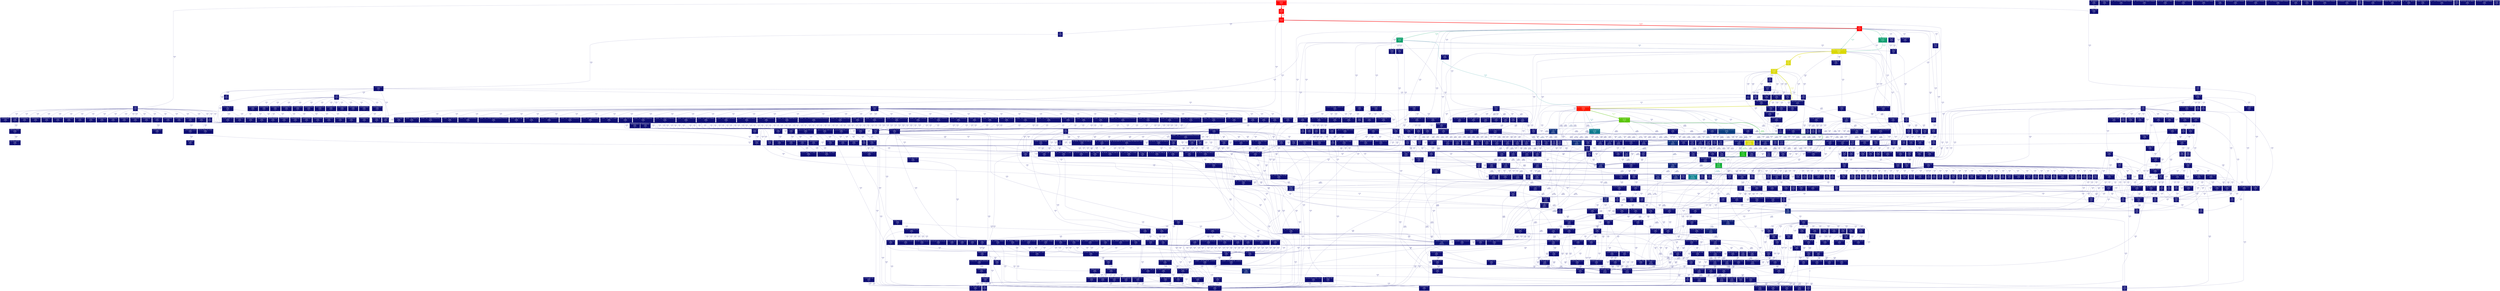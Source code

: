 digraph {
	graph [ranksep=0.25, fontname=Arial, nodesep=0.125];
	node [fontname=Arial, style=filled, height=0, width=0, shape=box, fontcolor=white];
	edge [fontname=Arial];
	"0x000000000008f970" [color="#0d0d73", fontcolor="#ffffff", fontsize="10.00", label="0x000000000008f970\n0.00%\n(0.00%)\n1×"];
	"0x000000000557f174" [color="#0d0d73", fontcolor="#ffffff", fontsize="10.00", label="0x000000000557f174\n0.00%\n(0.00%)\n1×"];
	"std::ios_base::~ios_base()" [color="#0d0d73", fontcolor="#ffffff", fontsize="10.00", label="std::ios_base::~ios_base\n0.00%\n(0.00%)\n0×"];
	"std::ios_base::~ios_base()" -> "_dl_runtime_resolve_xsave'2" [color="#0d0d73", label="0.00%\n2×", arrowsize="0.35", fontsize="10.00", fontcolor="#0d0d73", labeldistance="0.50", penwidth="0.50"];
	"std::ios_base::~ios_base()" -> "std::locale::~locale()" [color="#0d0d73", label="0.00%\n1×", arrowsize="0.35", fontsize="10.00", fontcolor="#0d0d73", labeldistance="0.50", penwidth="0.50"];
	"0x0000000004cb8410" [color="#0d0d73", fontcolor="#ffffff", fontsize="10.00", label="0x0000000004cb8410\n0.00%\n(0.00%)\n1×"];
	"0x0000000004cb8410" -> "operator new[](unsigned long)" [color="#0d0d73", label="0.00%\n1×", arrowsize="0.35", fontsize="10.00", fontcolor="#0d0d73", labeldistance="0.50", penwidth="0.50"];
	"_GLOBAL__sub_I_m_thds" [color="#0d0d73", fontcolor="#ffffff", fontsize="10.00", label="_GLOBAL__sub_I_m_thds\n0.00%\n(0.00%)\n1×"];
	"_GLOBAL__sub_I_m_thds" -> "__cxa_atexit" [color="#0d0d73", label="0.00%\n1×", arrowsize="0.35", fontsize="10.00", fontcolor="#0d0d73", labeldistance="0.50", penwidth="0.50"];
	"_GLOBAL__sub_I_m_thds" -> "std::ios_base::Init::Init()" [color="#0d0d73", label="0.00%\n1×", arrowsize="0.35", fontsize="10.00", fontcolor="#0d0d73", labeldistance="0.50", penwidth="0.50"];
	"0x0000000004cb8418" [color="#0d0d73", fontcolor="#ffffff", fontsize="10.00", label="0x0000000004cb8418\n0.00%\n(0.00%)\n1×"];
	"0x0000000004cb8418" -> "__cxa_finalize" [color="#0d0d73", label="0.00%\n1×", arrowsize="0.35", fontsize="10.00", fontcolor="#0d0d73", labeldistance="0.50", penwidth="0.50"];
	"pthread_mutex_lock" [color="#0d0d73", fontcolor="#ffffff", fontsize="10.00", label="pthread_mutex_lock\n0.11%\n(0.11%)\n815199×"];
	"__new_exitfn" [color="#0d0d73", fontcolor="#ffffff", fontsize="10.00", label="__new_exitfn\n0.00%\n(0.00%)\n50×"];
	"__new_exitfn" -> "_dl_runtime_resolve_xsave" [color="#0d0d73", label="0.00%\n1×", arrowsize="0.35", fontsize="10.00", fontcolor="#0d0d73", labeldistance="0.50", penwidth="0.50"];
	"arena_run_trim_tail" [color="#0d0d73", fontcolor="#ffffff", fontsize="10.00", label="arena_run_trim_tail\n0.00%\n(0.00%)\n40×"];
	"arena_run_trim_tail" -> "arena_run_dalloc" [color="#0d0d73", label="0.00%\n40×", arrowsize="0.35", fontsize="10.00", fontcolor="#0d0d73", labeldistance="0.50", penwidth="0.50"];
	"0x000000000008f3e0" [color="#0d0d73", fontcolor="#ffffff", fontsize="10.00", label="0x000000000008f3e0\n0.00%\n(0.00%)\n1×"];
	"0x000000000008f3e0" -> "_dl_runtime_resolve_xsave" [color="#0d0d73", label="0.00%\n1×", arrowsize="0.35", fontsize="10.00", fontcolor="#0d0d73", labeldistance="0.50", penwidth="0.50"];
	"_IO_cleanup" [color="#0d0d73", fontcolor="#ffffff", fontsize="10.00", label="_IO_cleanup\n0.00%\n(0.00%)\n1×"];
	"_IO_cleanup" -> "_IO_flush_all_lockp" [color="#0d0d73", label="0.00%\n1×", arrowsize="0.35", fontsize="10.00", fontcolor="#0d0d73", labeldistance="0.50", penwidth="0.50"];
	"_IO_cleanup" -> "_pthread_cleanup_pop_restore" [color="#0d0d73", label="0.00%\n1×", arrowsize="0.35", fontsize="10.00", fontcolor="#0d0d73", labeldistance="0.50", penwidth="0.50"];
	"_IO_cleanup" -> "_pthread_cleanup_push_defer" [color="#0d0d73", label="0.00%\n1×", arrowsize="0.35", fontsize="10.00", fontcolor="#0d0d73", labeldistance="0.50", penwidth="0.50"];
	"_IO_cleanup" -> "_IO_file_setbuf@@GLIBC_2.2.5" [color="#0d0d73", label="0.00%\n1×", arrowsize="0.35", fontsize="10.00", fontcolor="#0d0d73", labeldistance="0.50", penwidth="0.50"];
	"std::ctype<char>::_M_widen_init() const" [color="#0d0d73", fontcolor="#ffffff", fontsize="10.00", label="std::ctype::_M_widen_init\n0.00%\n(0.00%)\n0×"];
	"std::ctype<char>::_M_widen_init() const" -> "_dl_runtime_resolve_xsave'2" [color="#0d0d73", label="0.00%\n1×", arrowsize="0.35", fontsize="10.00", fontcolor="#0d0d73", labeldistance="0.50", penwidth="0.50"];
	"IndexHash::index_read(unsigned long, itemid_t*&, int, int)" [color="#0d0d73", fontcolor="#ffffff", fontsize="10.00", label="IndexHash::index_read\n0.01%\n(0.01%)\n132317×"];
	"std::ctype<wchar_t>::_M_convert_to_wmask(unsigned short) const" [color="#0d0d73", fontcolor="#ffffff", fontsize="10.00", label="std::ctype::_M_convert_to_wmask\n0.00%\n(0.00%)\n11×"];
	"std::ctype<wchar_t>::_M_convert_to_wmask(unsigned short) const" -> "_dl_runtime_resolve_xsave'2" [color="#0d0d73", label="0.00%\n1×", arrowsize="0.35", fontsize="10.00", fontcolor="#0d0d73", labeldistance="0.50", penwidth="0.50"];
	"std::ctype<wchar_t>::_M_convert_to_wmask(unsigned short) const" -> "wctype_l" [color="#0d0d73", label="0.00%\n9×", arrowsize="0.35", fontsize="10.00", fontcolor="#0d0d73", labeldistance="0.50", penwidth="0.50"];
	"_dl_sysdep_start_cleanup" [color="#0d0d73", fontcolor="#ffffff", fontsize="10.00", label="_dl_sysdep_start_cleanup\n0.00%\n(0.00%)\n1×"];
	"_GLOBAL__sub_I_row_hekaton.cpp" [color="#0d0d73", fontcolor="#ffffff", fontsize="10.00", label="_GLOBAL__sub_I_row_hekaton.cpp\n0.00%\n(0.00%)\n1×"];
	"_GLOBAL__sub_I_row_hekaton.cpp" -> "__cxa_atexit" [color="#0d0d73", label="0.00%\n1×", arrowsize="0.35", fontsize="10.00", fontcolor="#0d0d73", labeldistance="0.50", penwidth="0.50"];
	"_GLOBAL__sub_I_row_hekaton.cpp" -> "std::ios_base::Init::Init()" [color="#0d0d73", label="0.00%\n1×", arrowsize="0.35", fontsize="10.00", fontcolor="#0d0d73", labeldistance="0.50", penwidth="0.50"];
	"thread_t::init(unsigned long, workload*)" [color="#0d0d73", fontcolor="#ffffff", fontsize="10.00", label="thread_t::init\n0.00%\n(0.00%)\n8×"];
	"thread_t::init(unsigned long, workload*)" -> "__memcmp_avx2_movbe" [color="#0d0d73", label="0.00%\n32×", arrowsize="0.35", fontsize="10.00", fontcolor="#0d0d73", labeldistance="0.50", penwidth="0.50"];
	"thread_t::init(unsigned long, workload*)" -> "operator delete(void*)" [color="#0d0d73", label="0.00%\n8×", arrowsize="0.35", fontsize="10.00", fontcolor="#0d0d73", labeldistance="0.50", penwidth="0.50"];
	"thread_t::init(unsigned long, workload*)" -> "srand48_r" [color="#0d0d73", label="0.00%\n8×", arrowsize="0.35", fontsize="10.00", fontcolor="#0d0d73", labeldistance="0.50", penwidth="0.50"];
	"thread_t::init(unsigned long, workload*)" -> "posix_memalign" [color="#0d0d73", label="0.00%\n8×", arrowsize="0.35", fontsize="10.00", fontcolor="#0d0d73", labeldistance="0.50", penwidth="0.50"];
	"thread_t::init(unsigned long, workload*)" -> "std::__cxx11::basic_string<char, std::char_traits<char>, std::allocator<char> >::_M_create(unsigned long&, unsigned long)" [color="#0d0d73", label="0.00%\n8×", arrowsize="0.35", fontsize="10.00", fontcolor="#0d0d73", labeldistance="0.50", penwidth="0.50"];
	"thread_t::init(unsigned long, workload*)" -> "std::__cxx11::basic_string<char, std::char_traits<char>, std::allocator<char> >::compare(char const*) const" [color="#0d0d73", label="0.00%\n8×", arrowsize="0.35", fontsize="10.00", fontcolor="#0d0d73", labeldistance="0.50", penwidth="0.50"];
	"_GLOBAL__sub_I__ZN7Row_occ4initEP5row_t" [color="#0d0d73", fontcolor="#ffffff", fontsize="10.00", label="_GLOBAL__sub_I__ZN7Row_occ4initEP5row_t\n0.00%\n(0.00%)\n1×"];
	"_GLOBAL__sub_I__ZN7Row_occ4initEP5row_t" -> "__cxa_atexit" [color="#0d0d73", label="0.00%\n1×", arrowsize="0.35", fontsize="10.00", fontcolor="#0d0d73", labeldistance="0.50", penwidth="0.50"];
	"_GLOBAL__sub_I__ZN7Row_occ4initEP5row_t" -> "std::ios_base::Init::Init()" [color="#0d0d73", label="0.00%\n1×", arrowsize="0.35", fontsize="10.00", fontcolor="#0d0d73", labeldistance="0.50", penwidth="0.50"];
	"pthread_setspecific" [color="#0d0d73", fontcolor="#ffffff", fontsize="10.00", label="pthread_setspecific\n0.00%\n(0.00%)\n52×"];
	"__atan2_finite" [color="#0d0d73", fontcolor="#ffffff", fontsize="10.00", label="__atan2_finite\n0.00%\n(0.00%)\n1×"];
	"_IO_no_init" [color="#0d0d73", fontcolor="#ffffff", fontsize="10.00", label="_IO_no_init\n0.00%\n(0.00%)\n1×"];
	"_IO_no_init" -> "_IO_old_init" [color="#0d0d73", label="0.00%\n1×", arrowsize="0.35", fontsize="10.00", fontcolor="#0d0d73", labeldistance="0.50", penwidth="0.50"];
	"std::future_category()" [color="#0d0d73", fontcolor="#ffffff", fontsize="10.00", label="std::future_category\n0.00%\n(0.00%)\n0×"];
	"std::future_category()" -> "__cxa_atexit" [color="#0d0d73", label="0.00%\n1×", arrowsize="0.35", fontsize="10.00", fontcolor="#0d0d73", labeldistance="0.50", penwidth="0.50"];
	"std::future_category()" -> "_dl_runtime_resolve_xsave'2" [color="#0d0d73", label="0.00%\n2×", arrowsize="0.35", fontsize="10.00", fontcolor="#0d0d73", labeldistance="0.50", penwidth="0.50"];
	"std::__cxx11::basic_string<char, std::char_traits<char>, std::allocator<char> >::_M_mutate(unsigned long, unsigned long, char const*, unsigned long)" [color="#0d0d73", fontcolor="#ffffff", fontsize="10.00", label="std::__cxx11::basic_string::_M_mutate\n0.00%\n(0.00%)\n2×"];
	"std::__cxx11::basic_string<char, std::char_traits<char>, std::allocator<char> >::_M_mutate(unsigned long, unsigned long, char const*, unsigned long)" -> "_dl_runtime_resolve_xsave'2" [color="#0d0d73", label="0.00%\n1×", arrowsize="0.35", fontsize="10.00", fontcolor="#0d0d73", labeldistance="0.50", penwidth="0.50"];
	"std::__cxx11::basic_string<char, std::char_traits<char>, std::allocator<char> >::_M_mutate(unsigned long, unsigned long, char const*, unsigned long)" -> "__memcpy_avx_unaligned_erms" [color="#0d0d73", label="0.00%\n4×", arrowsize="0.35", fontsize="10.00", fontcolor="#0d0d73", labeldistance="0.50", penwidth="0.50"];
	"std::__cxx11::basic_string<char, std::char_traits<char>, std::allocator<char> >::_M_mutate(unsigned long, unsigned long, char const*, unsigned long)" -> "std::__cxx11::basic_string<char, std::char_traits<char>, std::allocator<char> >::_M_create(unsigned long&, unsigned long)" [color="#0d0d73", label="0.00%\n2×", arrowsize="0.35", fontsize="10.00", fontcolor="#0d0d73", labeldistance="0.50", penwidth="0.50"];
	"row_t::set_value(char const*, void*)" [color="#0d307d", fontcolor="#ffffff", fontsize="10.00", label="row_t::set_value\n7.87%\n(0.49%)\n4000000×"];
	"row_t::set_value(char const*, void*)" -> "Catalog::get_field_id(char const*)" [color="#0d2d7c", label="7.15%\n4000000×", arrowsize="0.35", fontsize="10.00", fontcolor="#0d2d7c", labeldistance="0.50", penwidth="0.50"];
	"row_t::set_value(char const*, void*)" -> "__memcpy_avx_unaligned_erms" [color="#0d0e73", label="0.23%\n4000000×", arrowsize="0.35", fontsize="10.00", fontcolor="#0d0e73", labeldistance="0.50", penwidth="0.50"];
	strnlen [color="#0d0d73", fontcolor="#ffffff", fontsize="10.00", label="strnlen\n0.00%\n(0.00%)\n2×"];
	"std::__basic_file<char>::~__basic_file()" [color="#0d0d73", fontcolor="#ffffff", fontsize="10.00", label="std::__basic_file::~__basic_file\n0.00%\n(0.00%)\n0×"];
	"std::__basic_file<char>::~__basic_file()" -> "std::__basic_file<char>::close()" [color="#0d0d73", label="0.00%\n1×", arrowsize="0.35", fontsize="10.00", fontcolor="#0d0d73", labeldistance="0.50", penwidth="0.50"];
	"__libc_sigaction" [color="#0d0d73", fontcolor="#ffffff", fontsize="10.00", label="__libc_sigaction\n0.00%\n(0.00%)\n2×"];
	"hack_digit" [color="#0d0d73", fontcolor="#ffffff", fontsize="10.00", label="hack_digit\n0.00%\n(0.00%)\n35×"];
	"hack_digit" -> "__mpn_mul_1" [color="#0d0d73", label="0.00%\n35×", arrowsize="0.35", fontsize="10.00", fontcolor="#0d0d73", labeldistance="0.50", penwidth="0.50"];
	"hack_digit" -> "__mpn_divrem" [color="#0d0d73", label="0.00%\n6×", arrowsize="0.35", fontsize="10.00", fontcolor="#0d0d73", labeldistance="0.50", penwidth="0.50"];
	random [color="#0d0d73", fontcolor="#ffffff", fontsize="10.00", label="random\n0.12%\n(0.06%)\n480040×"];
	random -> "random_r" [color="#0d0d73", label="0.06%\n480040×", arrowsize="0.35", fontsize="10.00", fontcolor="#0d0d73", labeldistance="0.50", penwidth="0.50"];
	"je_tcache_bin_flush_large" [color="#0d0d73", fontcolor="#ffffff", fontsize="10.00", label="je_tcache_bin_flush_large\n0.00%\n(0.00%)\n137×"];
	"je_tcache_bin_flush_large" -> "pthread_mutex_lock" [color="#0d0d73", label="0.00%\n137×", arrowsize="0.35", fontsize="10.00", fontcolor="#0d0d73", labeldistance="0.50", penwidth="0.50"];
	"je_tcache_bin_flush_large" -> "__memcpy_avx_unaligned_erms" [color="#0d0d73", label="0.00%\n137×", arrowsize="0.35", fontsize="10.00", fontcolor="#0d0d73", labeldistance="0.50", penwidth="0.50"];
	"je_tcache_bin_flush_large" -> "je_arena_dalloc_large_locked" [color="#0d0d73", label="0.00%\n1×", arrowsize="0.35", fontsize="10.00", fontcolor="#0d0d73", labeldistance="0.50", penwidth="0.50"];
	"je_tcache_bin_flush_large" -> "pthread_mutex_unlock" [color="#0d0d73", label="0.00%\n137×", arrowsize="0.35", fontsize="10.00", fontcolor="#0d0d73", labeldistance="0.50", penwidth="0.50"];
	"__cxxabiv1::__si_class_type_info::__do_dyncast(long, __cxxabiv1::__class_type_info::__sub_kind, __cxxabiv1::__class_type_info const*, void const*, __cxxabiv1::__class_type_info const*, void const*, __cxxabiv1::__class_type_info::__dyncast_result&) const" [color="#0d0d73", fontcolor="#ffffff", fontsize="10.00", label="__cxxabiv1::__si_class_type_info::__do_dyncast\n0.00%\n(0.00%)\n50×"];
	"_GLOBAL__sub_I__ZN9mem_alloc4initEmm" [color="#0d0d73", fontcolor="#ffffff", fontsize="10.00", label="_GLOBAL__sub_I__ZN9mem_alloc4initEmm\n0.00%\n(0.00%)\n1×"];
	"_GLOBAL__sub_I__ZN9mem_alloc4initEmm" -> "__cxa_atexit" [color="#0d0d73", label="0.00%\n1×", arrowsize="0.35", fontsize="10.00", fontcolor="#0d0d73", labeldistance="0.50", penwidth="0.50"];
	"_GLOBAL__sub_I__ZN9mem_alloc4initEmm" -> "std::ios_base::Init::Init()" [color="#0d0d73", label="0.00%\n1×", arrowsize="0.35", fontsize="10.00", fontcolor="#0d0d73", labeldistance="0.50", penwidth="0.50"];
	cosf [color="#0d0d73", fontcolor="#ffffff", fontsize="10.00", label="cosf\n0.00%\n(0.00%)\n1×"];
	"get_common_indeces.constprop.1" [color="#0d0d73", fontcolor="#ffffff", fontsize="10.00", label="get_common_indeces.constprop.1\n0.00%\n(0.00%)\n1×"];
	"0x0000000000001090" [color="#ff0000", fontcolor="#ffffff", fontsize="10.00", label="0x0000000000001090\n100.00%\n(0.00%)\n0×"];
	"0x0000000000001090" -> "_start" [color="#ff0000", label="100.00%\n1×", arrowsize="1.00", fontsize="10.00", fontcolor="#ff0000", labeldistance="4.00", penwidth="4.00"];
	"0x0000000000001090" -> "_dl_start" [color="#0d0d73", label="0.00%\n1×", arrowsize="0.35", fontsize="10.00", fontcolor="#0d0d73", labeldistance="0.50", penwidth="0.50"];
	"0x0000000000001090" -> "_dl_init" [color="#0d0d73", label="0.00%\n1×", arrowsize="0.35", fontsize="10.00", fontcolor="#0d0d73", labeldistance="0.50", penwidth="0.50"];
	memset [color="#0d0d73", fontcolor="#ffffff", fontsize="10.00", label="memset\n0.00%\n(0.00%)\n81×"];
	wcschr [color="#0d0d73", fontcolor="#ffffff", fontsize="10.00", label="wcschr\n0.00%\n(0.00%)\n2×"];
	"_GLOBAL__sub_I__ZN12ycsb_txn_man4initEP8thread_tP8workloadm" [color="#0d0d73", fontcolor="#ffffff", fontsize="10.00", label="_GLOBAL__sub_I__ZN12ycsb_txn_man4initEP8thread_tP8workloadm\n0.00%\n(0.00%)\n1×"];
	"_GLOBAL__sub_I__ZN12ycsb_txn_man4initEP8thread_tP8workloadm" -> "__cxa_atexit" [color="#0d0d73", label="0.00%\n1×", arrowsize="0.35", fontsize="10.00", fontcolor="#0d0d73", labeldistance="0.50", penwidth="0.50"];
	"_GLOBAL__sub_I__ZN12ycsb_txn_man4initEP8thread_tP8workloadm" -> "std::ios_base::Init::Init()" [color="#0d0d73", label="0.00%\n1×", arrowsize="0.35", fontsize="10.00", fontcolor="#0d0d73", labeldistance="0.50", penwidth="0.50"];
	"__libc_pthread_init" [color="#0d0d73", fontcolor="#ffffff", fontsize="10.00", label="__libc_pthread_init\n0.00%\n(0.00%)\n0×"];
	"__libc_pthread_init" -> "__register_atfork" [color="#0d0d73", label="0.00%\n1×", arrowsize="0.35", fontsize="10.00", fontcolor="#0d0d73", labeldistance="0.50", penwidth="0.50"];
	"je_chunk_alloc_mmap" [color="#0d0d73", fontcolor="#ffffff", fontsize="10.00", label="je_chunk_alloc_mmap\n0.00%\n(0.00%)\n241×"];
	"je_chunk_alloc_mmap" -> "pages_map.constprop.2" [color="#0d0d73", label="0.00%\n245×", arrowsize="0.35", fontsize="10.00", fontcolor="#0d0d73", labeldistance="0.50", penwidth="0.50"];
	"je_chunk_alloc_mmap" -> "pages_unmap" [color="#0d0d73", label="0.00%\n11×", arrowsize="0.35", fontsize="10.00", fontcolor="#0d0d73", labeldistance="0.50", penwidth="0.50"];
	"0x000000000008fae0" [color="#0d0d73", fontcolor="#ffffff", fontsize="10.00", label="0x000000000008fae0\n0.00%\n(0.00%)\n1×"];
	"je_arena_tcache_fill_small" [color="#0d1c77", fontcolor="#ffffff", fontsize="10.00", label="je_arena_tcache_fill_small\n3.47%\n(3.01%)\n157430×"];
	"je_arena_tcache_fill_small" -> "pthread_mutex_lock" [color="#0d0d73", label="0.02%\n157430×", arrowsize="0.35", fontsize="10.00", fontcolor="#0d0d73", labeldistance="0.50", penwidth="0.50"];
	"je_arena_tcache_fill_small" -> "pthread_mutex_unlock" [color="#0d0d73", label="0.01%\n157430×", arrowsize="0.35", fontsize="10.00", fontcolor="#0d0d73", labeldistance="0.50", penwidth="0.50"];
	"je_arena_tcache_fill_small" -> "arena_bin_malloc_hard" [color="#0d0e73", label="0.42%\n129241×", arrowsize="0.35", fontsize="10.00", fontcolor="#0d0e73", labeldistance="0.50", penwidth="0.50"];
	"0x000000000008fa30" [color="#0d0d73", fontcolor="#ffffff", fontsize="10.00", label="0x000000000008fa30\n0.00%\n(0.00%)\n1×"];
	"0x00000000000bdcc0" [color="#0d0d73", fontcolor="#ffffff", fontsize="10.00", label="0x00000000000bdcc0\n0.00%\n(0.00%)\n1×"];
	"0x00000000000bdcc0" -> "std::locale::facet::_S_get_c_locale()" [color="#0d0d73", label="0.00%\n2×", arrowsize="0.35", fontsize="10.00", fontcolor="#0d0d73", labeldistance="0.50", penwidth="0.50"];
	"0x00000000000bdcc0" -> "_dl_runtime_resolve_xsave'2" [color="#0d0d73", label="0.00%\n8×", arrowsize="0.35", fontsize="10.00", fontcolor="#0d0d73", labeldistance="0.50", penwidth="0.50"];
	"0x00000000000bdcc0" -> "std::locale::id::_M_id() const" [color="#0d0d73", label="0.00%\n22×", arrowsize="0.35", fontsize="10.00", fontcolor="#0d0d73", labeldistance="0.50", penwidth="0.50"];
	"std::locale::_Impl::_Impl(unsigned long)" [color="#0d0d73", fontcolor="#ffffff", fontsize="10.00", label="std::locale::_Impl::_Impl\n0.00%\n(0.00%)\n0×"];
	"std::locale::_Impl::_Impl(unsigned long)" -> "std::locale::facet::_S_get_c_locale()" [color="#0d0d73", label="0.00%\n2×", arrowsize="0.35", fontsize="10.00", fontcolor="#0d0d73", labeldistance="0.50", penwidth="0.50"];
	"std::locale::_Impl::_Impl(unsigned long)" -> "_dl_runtime_resolve_xsave'2" [color="#0d0d73", label="0.00%\n16×", arrowsize="0.35", fontsize="10.00", fontcolor="#0d0d73", labeldistance="0.50", penwidth="0.50"];
	"std::locale::_Impl::_Impl(unsigned long)" -> "std::locale::id::_M_id() const" [color="#0d0d73", label="0.00%\n8×", arrowsize="0.35", fontsize="10.00", fontcolor="#0d0d73", labeldistance="0.50", penwidth="0.50"];
	"std::locale::_Impl::_Impl(unsigned long)" -> "0x00000000000bdcc0" [color="#0d0d73", label="0.00%\n1×", arrowsize="0.35", fontsize="10.00", fontcolor="#0d0d73", labeldistance="0.50", penwidth="0.50"];
	"std::locale::_Impl::_Impl(unsigned long)" -> "std::locale::_Impl::_M_install_facet(std::locale::id const*, std::locale::facet const*)" [color="#0d0d73", label="0.00%\n29×", arrowsize="0.35", fontsize="10.00", fontcolor="#0d0d73", labeldistance="0.50", penwidth="0.50"];
	index [color="#0d0d73", fontcolor="#ffffff", fontsize="10.00", label="index\n0.00%\n(0.00%)\n24×"];
	"je_malloc_tsd_boot" [color="#0d0d73", fontcolor="#ffffff", fontsize="10.00", label="je_malloc_tsd_boot\n0.00%\n(0.00%)\n1×"];
	strchrnul [color="#0d0d73", fontcolor="#ffffff", fontsize="10.00", label="strchrnul\n0.00%\n(0.00%)\n1×"];
	access [color="#0d0d73", fontcolor="#ffffff", fontsize="10.00", label="access\n0.00%\n(0.00%)\n1×"];
	"0x0000000000090920" [color="#0d0d73", fontcolor="#ffffff", fontsize="10.00", label="0x0000000000090920\n0.00%\n(0.00%)\n1×"];
	"0x0000000000090920" -> "std::error_category::~error_category()" [color="#0d0d73", label="0.00%\n1×", arrowsize="0.35", fontsize="10.00", fontcolor="#0d0d73", labeldistance="0.50", penwidth="0.50"];
	munmap [color="#0d0d73", fontcolor="#ffffff", fontsize="10.00", label="munmap\n0.00%\n(0.00%)\n16×"];
	"_IO_file_close" [color="#0d0d73", fontcolor="#ffffff", fontsize="10.00", label="_IO_file_close\n0.00%\n(0.00%)\n1×"];
	"_IO_file_close" -> "__close_nocancel" [color="#0d0d73", label="0.00%\n1×", arrowsize="0.35", fontsize="10.00", fontcolor="#0d0d73", labeldistance="0.50", penwidth="0.50"];
	"0x00000000000a4240" [color="#0d0d73", fontcolor="#ffffff", fontsize="10.00", label="0x00000000000a4240\n0.00%\n(0.00%)\n1×"];
	"0x00000000000a4240" -> "_dl_runtime_resolve_xsave'2" [color="#0d0d73", label="0.00%\n1×", arrowsize="0.35", fontsize="10.00", fontcolor="#0d0d73", labeldistance="0.50", penwidth="0.50"];
	"row_t::return_row(access_t, txn_man*, row_t*, RC)" [color="#0d0e73", fontcolor="#ffffff", fontsize="10.00", label="row_t::return_row\n0.22%\n(0.01%)\n132317×"];
	"row_t::return_row(access_t, txn_man*, row_t*, RC)" -> "Row_clv::lock_release(txn_man*, RC)" [color="#0d0e73", label="0.21%\n132317×", arrowsize="0.35", fontsize="10.00", fontcolor="#0d0e73", labeldistance="0.50", penwidth="0.50"];
	"_dl_allocate_tls_init" [color="#0d0d73", fontcolor="#ffffff", fontsize="10.00", label="_dl_allocate_tls_init\n0.00%\n(0.00%)\n17×"];
	"_dl_allocate_tls_init" -> memset [color="#0d0d73", label="0.00%\n54×", arrowsize="0.35", fontsize="10.00", fontcolor="#0d0d73", labeldistance="0.50", penwidth="0.50"];
	"_dl_allocate_tls_init" -> mempcpy [color="#0d0d73", label="0.00%\n54×", arrowsize="0.35", fontsize="10.00", fontcolor="#0d0d73", labeldistance="0.50", penwidth="0.50"];
	"0x0000000000444c70" [color="#0d0d73", fontcolor="#ffffff", fontsize="10.00", label="0x0000000000444c70\n0.00%\n(0.00%)\n1×"];
	"arena_cactive_update.isra.10" [color="#0d0d73", fontcolor="#ffffff", fontsize="10.00", label="arena_cactive_update.isra.10\n0.01%\n(0.01%)\n129369×"];
	"__cxa_guard_acquire" [color="#0d0d73", fontcolor="#ffffff", fontsize="10.00", label="__cxa_guard_acquire\n0.00%\n(0.00%)\n0×"];
	"std::__basic_file<char>::is_open() const" [color="#0d0d73", fontcolor="#ffffff", fontsize="10.00", label="std::__basic_file::is_open\n0.00%\n(0.00%)\n6×"];
	"_GLOBAL__sub_I_vll.cpp" [color="#0d0d73", fontcolor="#ffffff", fontsize="10.00", label="_GLOBAL__sub_I_vll.cpp\n0.00%\n(0.00%)\n1×"];
	"_GLOBAL__sub_I_vll.cpp" -> "__cxa_atexit" [color="#0d0d73", label="0.00%\n1×", arrowsize="0.35", fontsize="10.00", fontcolor="#0d0d73", labeldistance="0.50", penwidth="0.50"];
	"_GLOBAL__sub_I_vll.cpp" -> "std::ios_base::Init::Init()" [color="#0d0d73", label="0.00%\n1×", arrowsize="0.35", fontsize="10.00", fontcolor="#0d0d73", labeldistance="0.50", penwidth="0.50"];
	"arena_bin_runs_first" [color="#0d0d73", fontcolor="#ffffff", fontsize="10.00", label="arena_bin_runs_first\n0.00%\n(0.00%)\n129241×"];
	sinf [color="#0d0d73", fontcolor="#ffffff", fontsize="10.00", label="sinf\n0.00%\n(0.00%)\n1×"];
	"_dl_allocate_tls_storage" [color="#0d0d73", fontcolor="#ffffff", fontsize="10.00", label="_dl_allocate_tls_storage\n0.00%\n(0.00%)\n1×"];
	"_dl_allocate_tls_storage" -> calloc [color="#0d0d73", label="0.00%\n1×", arrowsize="0.35", fontsize="10.00", fontcolor="#0d0d73", labeldistance="0.50", penwidth="0.50"];
	"_dl_allocate_tls_storage" -> malloc [color="#0d0d73", label="0.00%\n1×", arrowsize="0.35", fontsize="10.00", fontcolor="#0d0d73", labeldistance="0.50", penwidth="0.50"];
	stpncpy [color="#0d0d73", fontcolor="#ffffff", fontsize="10.00", label="stpncpy\n0.00%\n(0.00%)\n1×"];
	trunc [color="#0d0d73", fontcolor="#ffffff", fontsize="10.00", label="trunc\n0.00%\n(0.00%)\n1×"];
	"_IO_link_in" [color="#0d0d73", fontcolor="#ffffff", fontsize="10.00", label="_IO_link_in\n0.00%\n(0.00%)\n2×"];
	"_IO_link_in" -> "_pthread_cleanup_pop_restore" [color="#0d0d73", label="0.00%\n1×", arrowsize="0.35", fontsize="10.00", fontcolor="#0d0d73", labeldistance="0.50", penwidth="0.50"];
	"_IO_link_in" -> "_pthread_cleanup_push_defer" [color="#0d0d73", label="0.00%\n1×", arrowsize="0.35", fontsize="10.00", fontcolor="#0d0d73", labeldistance="0.50", penwidth="0.50"];
	"_dl_check_all_versions" [color="#0d0d73", fontcolor="#ffffff", fontsize="10.00", label="_dl_check_all_versions\n0.00%\n(0.00%)\n1×"];
	"_dl_check_all_versions" -> "_dl_check_map_versions" [color="#0d0d73", label="0.00%\n8×", arrowsize="0.35", fontsize="10.00", fontcolor="#0d0d73", labeldistance="0.50", penwidth="0.50"];
	"std::__cxx11::numpunct<char>::_M_initialize_numpunct(__locale_struct*)" [color="#0d0d73", fontcolor="#ffffff", fontsize="10.00", label="std::__cxx11::numpunct::_M_initialize_numpunct\n0.00%\n(0.00%)\n0×"];
	"__printf_fp_l" [color="#0d0d73", fontcolor="#ffffff", fontsize="10.00", label="__printf_fp_l\n0.00%\n(0.00%)\n18×"];
	"__printf_fp_l" -> "__overflow" [color="#0d0d73", label="0.00%\n148×", arrowsize="0.35", fontsize="10.00", fontcolor="#0d0d73", labeldistance="0.50", penwidth="0.50"];
	"__printf_fp_l" -> "__mpn_mul_1" [color="#0d0d73", label="0.00%\n105×", arrowsize="0.35", fontsize="10.00", fontcolor="#0d0d73", labeldistance="0.50", penwidth="0.50"];
	"__printf_fp_l" -> "__memcpy_avx_unaligned_erms" [color="#0d0d73", label="0.00%\n2×", arrowsize="0.35", fontsize="10.00", fontcolor="#0d0d73", labeldistance="0.50", penwidth="0.50"];
	"__printf_fp_l" -> "__mpn_divrem" [color="#0d0d73", label="0.00%\n6×", arrowsize="0.35", fontsize="10.00", fontcolor="#0d0d73", labeldistance="0.50", penwidth="0.50"];
	"__printf_fp_l" -> "__mpn_lshift" [color="#0d0d73", label="0.00%\n18×", arrowsize="0.35", fontsize="10.00", fontcolor="#0d0d73", labeldistance="0.50", penwidth="0.50"];
	"__printf_fp_l" -> "__strlen_avx2" [color="#0d0d73", label="0.00%\n18×", arrowsize="0.35", fontsize="10.00", fontcolor="#0d0d73", labeldistance="0.50", penwidth="0.50"];
	"__printf_fp_l" -> "__mpn_rshift" [color="#0d0d73", label="0.00%\n8×", arrowsize="0.35", fontsize="10.00", fontcolor="#0d0d73", labeldistance="0.50", penwidth="0.50"];
	"__printf_fp_l" -> "__libc_alloca_cutoff" [color="#0d0d73", label="0.00%\n18×", arrowsize="0.35", fontsize="10.00", fontcolor="#0d0d73", labeldistance="0.50", penwidth="0.50"];
	"__printf_fp_l" -> "__mpn_cmp" [color="#0d0d73", label="0.00%\n3×", arrowsize="0.35", fontsize="10.00", fontcolor="#0d0d73", labeldistance="0.50", penwidth="0.50"];
	"__printf_fp_l" -> "hack_digit" [color="#0d0d73", label="0.00%\n35×", arrowsize="0.35", fontsize="10.00", fontcolor="#0d0d73", labeldistance="0.50", penwidth="0.50"];
	"__printf_fp_l" -> "__mpn_extract_double" [color="#0d0d73", label="0.00%\n18×", arrowsize="0.35", fontsize="10.00", fontcolor="#0d0d73", labeldistance="0.50", penwidth="0.50"];
	"__printf_fp_l" -> "__mempcpy_avx_unaligned_erms" [color="#0d0d73", label="0.00%\n18×", arrowsize="0.35", fontsize="10.00", fontcolor="#0d0d73", labeldistance="0.50", penwidth="0.50"];
	"__printf_fp_l" -> "__mpn_mul" [color="#0d0d73", label="0.00%\n5×", arrowsize="0.35", fontsize="10.00", fontcolor="#0d0d73", labeldistance="0.50", penwidth="0.50"];
	"std::__cxx11::moneypunct<wchar_t, true>::_M_initialize_moneypunct(__locale_struct*, char const*)" [color="#0d0d73", fontcolor="#ffffff", fontsize="10.00", label="std::__cxx11::moneypunct::_M_initialize_moneypunct\n0.00%\n(0.00%)\n0×"];
	"__cxa_atexit" [color="#0d0d73", fontcolor="#ffffff", fontsize="10.00", label="__cxa_atexit\n0.00%\n(0.00%)\n48×"];
	"__cxa_atexit" -> "__new_exitfn" [color="#0d0d73", label="0.00%\n50×", arrowsize="0.35", fontsize="10.00", fontcolor="#0d0d73", labeldistance="0.50", penwidth="0.50"];
	"__memcpy_avx_unaligned_erms" [color="#0d1375", fontcolor="#ffffff", fontsize="10.00", label="__memcpy_avx_unaligned_erms\n1.41%\n(1.41%)\n24118713×"];
	"row_t::get_row(access_t, txn_man*, row_t*&)" [color="#0d0e73", fontcolor="#ffffff", fontsize="10.00", label="row_t::get_row\n0.23%\n(0.03%)\n132317×"];
	"row_t::get_row(access_t, txn_man*, row_t*&)" -> "txn_man::get_thd_id()" [color="#0d0d73", label="0.00%\n132317×", arrowsize="0.35", fontsize="10.00", fontcolor="#0d0d73", labeldistance="0.50", penwidth="0.50"];
	"row_t::get_row(access_t, txn_man*, row_t*&)" -> "Row_clv::lock_get(lock_t, txn_man*)" [color="#0d0e73", label="0.20%\n132317×", arrowsize="0.35", fontsize="10.00", fontcolor="#0d0e73", labeldistance="0.50", penwidth="0.50"];
	"_GLOBAL__sub_I__ZN11Query_queue9_next_tidE" [color="#0d0d73", fontcolor="#ffffff", fontsize="10.00", label="_GLOBAL__sub_I__ZN11Query_queue9_next_tidE\n0.00%\n(0.00%)\n1×"];
	"_GLOBAL__sub_I__ZN11Query_queue9_next_tidE" -> "__cxa_atexit" [color="#0d0d73", label="0.00%\n1×", arrowsize="0.35", fontsize="10.00", fontcolor="#0d0d73", labeldistance="0.50", penwidth="0.50"];
	"_GLOBAL__sub_I__ZN11Query_queue9_next_tidE" -> "std::ios_base::Init::Init()" [color="#0d0d73", label="0.00%\n1×", arrowsize="0.35", fontsize="10.00", fontcolor="#0d0d73", labeldistance="0.50", penwidth="0.50"];
	"__run_exit_handlers" [color="#0d0d73", fontcolor="#ffffff", fontsize="10.00", label="__run_exit_handlers\n0.00%\n(0.00%)\n1×"];
	"__run_exit_handlers" -> "__call_tls_dtors" [color="#0d0d73", label="0.00%\n1×", arrowsize="0.35", fontsize="10.00", fontcolor="#0d0d73", labeldistance="0.50", penwidth="0.50"];
	"__run_exit_handlers" -> "std::ios_base::Init::~Init()" [color="#0d0d73", label="0.00%\n43×", arrowsize="0.35", fontsize="10.00", fontcolor="#0d0d73", labeldistance="0.50", penwidth="0.50"];
	"__run_exit_handlers" -> "_dl_fini" [color="#0d0d73", label="0.00%\n1×", arrowsize="0.35", fontsize="10.00", fontcolor="#0d0d73", labeldistance="0.50", penwidth="0.50"];
	"__run_exit_handlers" -> "std::map<std::__cxx11::basic_string<char, std::char_traits<char>, std::allocator<char> >, std::__cxx11::basic_string<char, std::char_traits<char>, std::allocator<char> >, std::less<std::__cxx11::basic_string<char, std::char_traits<char>, std::allocator<char> > >, std::allocator<std::pair<std::__cxx11::basic_string<char, std::char_traits<char>, std::allocator<char> > const, std::__cxx11::basic_string<char, std::char_traits<char>, std::allocator<char> > > > >::~map()" [color="#0d0d73", label="0.00%\n1×", arrowsize="0.35", fontsize="10.00", fontcolor="#0d0d73", labeldistance="0.50", penwidth="0.50"];
	"__run_exit_handlers" -> "_Exit" [color="#0d0d73", label="0.00%\n1×", arrowsize="0.35", fontsize="10.00", fontcolor="#0d0d73", labeldistance="0.50", penwidth="0.50"];
	"__run_exit_handlers" -> "0x00000000057ab2c8" [color="#0d0d73", label="0.00%\n1×", arrowsize="0.35", fontsize="10.00", fontcolor="#0d0d73", labeldistance="0.50", penwidth="0.50"];
	"__run_exit_handlers" -> "_IO_cleanup" [color="#0d0d73", label="0.00%\n1×", arrowsize="0.35", fontsize="10.00", fontcolor="#0d0d73", labeldistance="0.50", penwidth="0.50"];
	"__gnu_cxx::stdio_sync_filebuf<char, std::char_traits<char> >::overflow(int)" [color="#0d0d73", fontcolor="#ffffff", fontsize="10.00", label="__gnu_cxx::stdio_sync_filebuf::overflow\n0.00%\n(0.00%)\n2×"];
	"__gnu_cxx::stdio_sync_filebuf<char, std::char_traits<char> >::overflow(int)" -> "_dl_runtime_resolve_xsave'2" [color="#0d0d73", label="0.00%\n1×", arrowsize="0.35", fontsize="10.00", fontcolor="#0d0d73", labeldistance="0.50", penwidth="0.50"];
	"__gnu_cxx::stdio_sync_filebuf<char, std::char_traits<char> >::overflow(int)" -> putc [color="#0d0d73", label="0.00%\n1×", arrowsize="0.35", fontsize="10.00", fontcolor="#0d0d73", labeldistance="0.50", penwidth="0.50"];
	brk [color="#0d0d73", fontcolor="#ffffff", fontsize="10.00", label="brk\n0.00%\n(0.00%)\n1×"];
	"_IO_file_overflow@@GLIBC_2.2.5" [color="#0d0d73", fontcolor="#ffffff", fontsize="10.00", label="_IO_file_overflow@@GLIBC_2.2.5\n0.00%\n(0.00%)\n193×"];
	"_IO_file_overflow@@GLIBC_2.2.5" -> "_IO_do_write@@GLIBC_2.2.5" [color="#0d0d73", label="0.00%\n19×", arrowsize="0.35", fontsize="10.00", fontcolor="#0d0d73", labeldistance="0.50", penwidth="0.50"];
	"_IO_file_overflow@@GLIBC_2.2.5" -> "_IO_doallocbuf" [color="#0d0d73", label="0.00%\n1×", arrowsize="0.35", fontsize="10.00", fontcolor="#0d0d73", labeldistance="0.50", penwidth="0.50"];
	"_start" [color="#ff0000", fontcolor="#ffffff", fontsize="10.00", label="_start\n100.00%\n(0.00%)\n1×"];
	"_start" -> "(below main)" [color="#ff0000", label="100.00%\n1×", arrowsize="1.00", fontsize="10.00", fontcolor="#ff0000", labeldistance="4.00", penwidth="4.00"];
	"_IO_default_setbuf" [color="#0d0d73", fontcolor="#ffffff", fontsize="10.00", label="_IO_default_setbuf\n0.00%\n(0.00%)\n1×"];
	"_IO_default_setbuf" -> "_IO_file_sync@@GLIBC_2.2.5" [color="#0d0d73", label="0.00%\n1×", arrowsize="0.35", fontsize="10.00", fontcolor="#0d0d73", labeldistance="0.50", penwidth="0.50"];
	"0x000000000008f3c0" [color="#0d0d73", fontcolor="#ffffff", fontsize="10.00", label="0x000000000008f3c0\n0.00%\n(0.00%)\n1×"];
	"0x000000000008f3c0" -> "_dl_runtime_resolve_xsave" [color="#0d0d73", label="0.00%\n1×", arrowsize="0.35", fontsize="10.00", fontcolor="#0d0d73", labeldistance="0.50", penwidth="0.50"];
	"0x0000000005570678" [color="#0d0d73", fontcolor="#ffffff", fontsize="10.00", label="0x0000000005570678\n0.00%\n(0.00%)\n1×"];
	"0x0000000005570678" -> "__pthread_initialize_minimal" [color="#0d0d73", label="0.00%\n1×", arrowsize="0.35", fontsize="10.00", fontcolor="#0d0d73", labeldistance="0.50", penwidth="0.50"];
	"std::messages<char>::messages(unsigned long)" [color="#0d0d73", fontcolor="#ffffff", fontsize="10.00", label="std::messages::messages\n0.00%\n(0.00%)\n0×"];
	"std::messages<char>::messages(unsigned long)" -> "std::locale::facet::_S_get_c_locale()" [color="#0d0d73", label="0.00%\n1×", arrowsize="0.35", fontsize="10.00", fontcolor="#0d0d73", labeldistance="0.50", penwidth="0.50"];
	"std::messages<char>::messages(unsigned long)" -> "std::locale::facet::_S_get_c_name()" [color="#0d0d73", label="0.00%\n1×", arrowsize="0.35", fontsize="10.00", fontcolor="#0d0d73", labeldistance="0.50", penwidth="0.50"];
	"bin_info_run_size_calc" [color="#0d0d73", fontcolor="#ffffff", fontsize="10.00", label="bin_info_run_size_calc\n0.00%\n(0.00%)\n28×"];
	"bin_info_run_size_calc" -> "je_bitmap_size" [color="#0d0d73", label="0.00%\n133×", arrowsize="0.35", fontsize="10.00", fontcolor="#0d0d73", labeldistance="0.50", penwidth="0.50"];
	rindex [color="#0d0d73", fontcolor="#ffffff", fontsize="10.00", label="rindex\n0.00%\n(0.00%)\n1×"];
	"std::num_put<wchar_t, std::ostreambuf_iterator<wchar_t, std::char_traits<wchar_t> > > const& std::use_facet<std::num_put<wchar_t, std::ostreambuf_iterator<wchar_t, std::char_traits<wchar_t> > > >(std::locale const&)" [color="#0d0d73", fontcolor="#ffffff", fontsize="10.00", label="std::num_put const& std::use_facet\n0.00%\n(0.00%)\n3×"];
	"std::num_put<wchar_t, std::ostreambuf_iterator<wchar_t, std::char_traits<wchar_t> > > const& std::use_facet<std::num_put<wchar_t, std::ostreambuf_iterator<wchar_t, std::char_traits<wchar_t> > > >(std::locale const&)" -> "std::locale::id::_M_id() const" [color="#0d0d73", label="0.00%\n4×", arrowsize="0.35", fontsize="10.00", fontcolor="#0d0d73", labeldistance="0.50", penwidth="0.50"];
	"std::num_put<wchar_t, std::ostreambuf_iterator<wchar_t, std::char_traits<wchar_t> > > const& std::use_facet<std::num_put<wchar_t, std::ostreambuf_iterator<wchar_t, std::char_traits<wchar_t> > > >(std::locale const&)" -> "__dynamic_cast" [color="#0d0d73", label="0.00%\n4×", arrowsize="0.35", fontsize="10.00", fontcolor="#0d0d73", labeldistance="0.50", penwidth="0.50"];
	"_dl_new_object" [color="#0d0d73", fontcolor="#ffffff", fontsize="10.00", label="_dl_new_object\n0.00%\n(0.00%)\n7×"];
	"_dl_new_object" -> calloc [color="#0d0d73", label="0.00%\n7×", arrowsize="0.35", fontsize="10.00", fontcolor="#0d0d73", labeldistance="0.50", penwidth="0.50"];
	"_dl_new_object" -> malloc [color="#0d0d73", label="0.00%\n6×", arrowsize="0.35", fontsize="10.00", fontcolor="#0d0d73", labeldistance="0.50", penwidth="0.50"];
	"_dl_new_object" -> strlen [color="#0d0d73", label="0.00%\n13×", arrowsize="0.35", fontsize="10.00", fontcolor="#0d0d73", labeldistance="0.50", penwidth="0.50"];
	"_dl_new_object" -> memcpy [color="#0d0d73", label="0.00%\n7×", arrowsize="0.35", fontsize="10.00", fontcolor="#0d0d73", labeldistance="0.50", penwidth="0.50"];
	"_dl_new_object" -> mempcpy [color="#0d0d73", label="0.00%\n6×", arrowsize="0.35", fontsize="10.00", fontcolor="#0d0d73", labeldistance="0.50", penwidth="0.50"];
	"std::ctype<char> const& std::use_facet<std::ctype<char> >(std::locale const&)" [color="#0d0d73", fontcolor="#ffffff", fontsize="10.00", label="std::ctype const& std::use_facet\n0.00%\n(0.00%)\n5×"];
	"std::ctype<char> const& std::use_facet<std::ctype<char> >(std::locale const&)" -> "std::locale::id::_M_id() const" [color="#0d0d73", label="0.00%\n6×", arrowsize="0.35", fontsize="10.00", fontcolor="#0d0d73", labeldistance="0.50", penwidth="0.50"];
	"std::ctype<char> const& std::use_facet<std::ctype<char> >(std::locale const&)" -> "__dynamic_cast" [color="#0d0d73", label="0.00%\n6×", arrowsize="0.35", fontsize="10.00", fontcolor="#0d0d73", labeldistance="0.50", penwidth="0.50"];
	strdup [color="#0d0d73", fontcolor="#ffffff", fontsize="10.00", label="strdup\n0.00%\n(0.00%)\n7×"];
	strdup -> malloc [color="#0d0d73", label="0.00%\n7×", arrowsize="0.35", fontsize="10.00", fontcolor="#0d0d73", labeldistance="0.50", penwidth="0.50"];
	strdup -> strlen [color="#0d0d73", label="0.00%\n7×", arrowsize="0.35", fontsize="10.00", fontcolor="#0d0d73", labeldistance="0.50", penwidth="0.50"];
	strdup -> memcpy [color="#0d0d73", label="0.00%\n7×", arrowsize="0.35", fontsize="10.00", fontcolor="#0d0d73", labeldistance="0.50", penwidth="0.50"];
	"tpcc_wl::init_schema(char const*)" [color="#0d0d73", fontcolor="#ffffff", fontsize="10.00", label="tpcc_wl::init_schema\n0.05%\n(0.00%)\n1×"];
	"tpcc_wl::init_schema(char const*)" -> "operator delete(void*)" [color="#0d0d73", label="0.00%\n2×", arrowsize="0.35", fontsize="10.00", fontcolor="#0d0d73", labeldistance="0.50", penwidth="0.50"];
	"tpcc_wl::init_schema(char const*)" -> "__memcmp_avx2_movbe" [color="#0d0d73", label="0.00%\n64×", arrowsize="0.35", fontsize="10.00", fontcolor="#0d0d73", labeldistance="0.50", penwidth="0.50"];
	"tpcc_wl::init_schema(char const*)" -> "workload::init_schema(std::__cxx11::basic_string<char, std::char_traits<char>, std::allocator<char> >)" [color="#0d0d73", label="0.05%\n1×", arrowsize="0.35", fontsize="10.00", fontcolor="#0d0d73", labeldistance="0.50", penwidth="0.50"];
	"tpcc_wl::init_schema(char const*)" -> "_dl_runtime_resolve_xsave" [color="#0d0d73", label="0.00%\n2×", arrowsize="0.35", fontsize="10.00", fontcolor="#0d0d73", labeldistance="0.50", penwidth="0.50"];
	"tpcc_wl::init_schema(char const*)" -> "std::__cxx11::basic_string<char, std::char_traits<char>, std::allocator<char> >::_M_create(unsigned long&, unsigned long)" [color="#0d0d73", label="0.00%\n2×", arrowsize="0.35", fontsize="10.00", fontcolor="#0d0d73", labeldistance="0.50", penwidth="0.50"];
	"Row_clv::rm_from_retired(CLVLockEntry*)" [color="#0d0d73", fontcolor="#ffffff", fontsize="10.00", label="Row_clv::rm_from_retired\n0.15%\n(0.02%)\n132317×"];
	"Row_clv::rm_from_retired(CLVLockEntry*)" -> "mem_alloc::free(void*, unsigned long)" [color="#0d0d73", label="0.12%\n132317×", arrowsize="0.35", fontsize="10.00", fontcolor="#0d0d73", labeldistance="0.50", penwidth="0.50"];
	"_dl_mcount_wrapper_check" [color="#0d0d73", fontcolor="#ffffff", fontsize="10.00", label="_dl_mcount_wrapper_check\n0.00%\n(0.00%)\n128×"];
	"_GLOBAL__sub_I_mem_allocator" [color="#0d0d73", fontcolor="#ffffff", fontsize="10.00", label="_GLOBAL__sub_I_mem_allocator\n0.00%\n(0.00%)\n1×"];
	"_GLOBAL__sub_I_mem_allocator" -> "__cxa_atexit" [color="#0d0d73", label="0.00%\n2×", arrowsize="0.35", fontsize="10.00", fontcolor="#0d0d73", labeldistance="0.50", penwidth="0.50"];
	"_GLOBAL__sub_I_mem_allocator" -> "std::ios_base::Init::Init()" [color="#0d0d73", label="0.00%\n1×", arrowsize="0.35", fontsize="10.00", fontcolor="#0d0d73", labeldistance="0.50", penwidth="0.50"];
	"0x000000000008f7b0" [color="#0d0d73", fontcolor="#ffffff", fontsize="10.00", label="0x000000000008f7b0\n0.00%\n(0.00%)\n1×"];
	"std::ios_base::_M_dispose_callbacks()" [color="#0d0d73", fontcolor="#ffffff", fontsize="10.00", label="std::ios_base::_M_dispose_callbacks\n0.00%\n(0.00%)\n0×"];
	"0x000000000507f2f8" [color="#0d0d73", fontcolor="#ffffff", fontsize="10.00", label="0x000000000507f2f8\n0.00%\n(0.00%)\n1×"];
	"std::numpunct<wchar_t>::_M_initialize_numpunct(__locale_struct*)" [color="#0d0d73", fontcolor="#ffffff", fontsize="10.00", label="std::numpunct::_M_initialize_numpunct\n0.00%\n(0.00%)\n0×"];
	"__memset_avx2_erms" [color="#0d0d73", fontcolor="#ffffff", fontsize="10.00", label="__memset_avx2_erms\n0.00%\n(0.00%)\n18×"];
	gettimeofday [color="#0d0d73", fontcolor="#ffffff", fontsize="10.00", label="gettimeofday\n0.00%\n(0.00%)\n1×"];
	gettimeofday -> "_dl_vdso_vsym" [color="#0d0d73", label="0.00%\n1×", arrowsize="0.35", fontsize="10.00", fontcolor="#0d0d73", labeldistance="0.50", penwidth="0.50"];
	"std::__cxx11::numpunct<wchar_t>::_M_initialize_numpunct(__locale_struct*)" [color="#0d0d73", fontcolor="#ffffff", fontsize="10.00", label="std::__cxx11::numpunct::_M_initialize_numpunct\n0.00%\n(0.00%)\n0×"];
	"std::__cxx11::messages<char>::messages(unsigned long)" [color="#0d0d73", fontcolor="#ffffff", fontsize="10.00", label="std::__cxx11::messages::messages\n0.00%\n(0.00%)\n0×"];
	"std::__cxx11::messages<char>::messages(unsigned long)" -> "std::locale::facet::_S_get_c_locale()" [color="#0d0d73", label="0.00%\n1×", arrowsize="0.35", fontsize="10.00", fontcolor="#0d0d73", labeldistance="0.50", penwidth="0.50"];
	"std::__cxx11::messages<char>::messages(unsigned long)" -> "std::locale::facet::_S_get_c_name()" [color="#0d0d73", label="0.00%\n1×", arrowsize="0.35", fontsize="10.00", fontcolor="#0d0d73", labeldistance="0.50", penwidth="0.50"];
	"Row_clv::lock_retire(txn_man*)" [color="#0d0d73", fontcolor="#ffffff", fontsize="10.00", label="Row_clv::lock_retire\n0.08%\n(0.05%)\n132317×"];
	"Row_clv::lock_retire(txn_man*)" -> "pthread_mutex_lock" [color="#0d0d73", label="0.02%\n132317×", arrowsize="0.35", fontsize="10.00", fontcolor="#0d0d73", labeldistance="0.50", penwidth="0.50"];
	"Row_clv::lock_retire(txn_man*)" -> "pthread_mutex_unlock" [color="#0d0d73", label="0.01%\n132317×", arrowsize="0.35", fontsize="10.00", fontcolor="#0d0d73", labeldistance="0.50", penwidth="0.50"];
	"_GLOBAL__sub_I_silo.cpp" [color="#0d0d73", fontcolor="#ffffff", fontsize="10.00", label="_GLOBAL__sub_I_silo.cpp\n0.00%\n(0.00%)\n1×"];
	"_GLOBAL__sub_I_silo.cpp" -> "__cxa_atexit" [color="#0d0d73", label="0.00%\n1×", arrowsize="0.35", fontsize="10.00", fontcolor="#0d0d73", labeldistance="0.50", penwidth="0.50"];
	"_GLOBAL__sub_I_silo.cpp" -> "std::ios_base::Init::Init()" [color="#0d0d73", label="0.00%\n1×", arrowsize="0.35", fontsize="10.00", fontcolor="#0d0d73", labeldistance="0.50", penwidth="0.50"];
	"je_huge_palloc" [color="#0d0d73", fontcolor="#ffffff", fontsize="10.00", label="je_huge_palloc\n0.00%\n(0.00%)\n2×"];
	"je_huge_palloc" -> "je_chunk_alloc" [color="#0d0d73", label="0.00%\n2×", arrowsize="0.35", fontsize="10.00", fontcolor="#0d0d73", labeldistance="0.50", penwidth="0.50"];
	"je_huge_palloc" -> "je_chunk_dss_prec_get" [color="#0d0d73", label="0.00%\n2×", arrowsize="0.35", fontsize="10.00", fontcolor="#0d0d73", labeldistance="0.50", penwidth="0.50"];
	"je_huge_palloc" -> "pthread_mutex_lock" [color="#0d0d73", label="0.00%\n2×", arrowsize="0.35", fontsize="10.00", fontcolor="#0d0d73", labeldistance="0.50", penwidth="0.50"];
	"je_huge_palloc" -> "je_base_node_alloc" [color="#0d0d73", label="0.00%\n2×", arrowsize="0.35", fontsize="10.00", fontcolor="#0d0d73", labeldistance="0.50", penwidth="0.50"];
	"je_huge_palloc" -> "je_extent_tree_ad_insert" [color="#0d0d73", label="0.00%\n2×", arrowsize="0.35", fontsize="10.00", fontcolor="#0d0d73", labeldistance="0.50", penwidth="0.50"];
	"je_huge_palloc" -> "pthread_mutex_unlock" [color="#0d0d73", label="0.00%\n2×", arrowsize="0.35", fontsize="10.00", fontcolor="#0d0d73", labeldistance="0.50", penwidth="0.50"];
	"_GLOBAL__sub_I__ZN7txn_man4initEP8thread_tP8workloadm" [color="#0d0d73", fontcolor="#ffffff", fontsize="10.00", label="_GLOBAL__sub_I__ZN7txn_man4initEP8thread_tP8workloadm\n0.00%\n(0.00%)\n1×"];
	"_GLOBAL__sub_I__ZN7txn_man4initEP8thread_tP8workloadm" -> "__cxa_atexit" [color="#0d0d73", label="0.00%\n1×", arrowsize="0.35", fontsize="10.00", fontcolor="#0d0d73", labeldistance="0.50", penwidth="0.50"];
	"_GLOBAL__sub_I__ZN7txn_man4initEP8thread_tP8workloadm" -> "std::ios_base::Init::Init()" [color="#0d0d73", label="0.00%\n1×", arrowsize="0.35", fontsize="10.00", fontcolor="#0d0d73", labeldistance="0.50", penwidth="0.50"];
	"0x0000000000402ad8" [color="#0d0d73", fontcolor="#ffffff", fontsize="10.00", label="0x0000000000402ad8\n0.00%\n(0.00%)\n1×"];
	"pages_map.constprop.2" [color="#0d0d73", fontcolor="#ffffff", fontsize="10.00", label="pages_map.constprop.2\n0.00%\n(0.00%)\n245×"];
	"pages_map.constprop.2" -> mmap [color="#0d0d73", label="0.00%\n244×", arrowsize="0.35", fontsize="10.00", fontcolor="#0d0d73", labeldistance="0.50", penwidth="0.50"];
	"pages_map.constprop.2" -> "_dl_runtime_resolve_xsave'2" [color="#0d0d73", label="1×", arrowsize="0.35", fontsize="10.00", fontcolor="#0d0d73", labeldistance="0.50", penwidth="0.50"];
	"__errno_location" [color="#0d0d73", fontcolor="#ffffff", fontsize="10.00", label="__errno_location\n0.00%\n(0.00%)\n6×"];
	"__libc_disable_asynccancel" [color="#0d0d73", fontcolor="#ffffff", fontsize="10.00", label="__libc_disable_asynccancel\n0.00%\n(0.00%)\n14×"];
	"__pthread_enable_asynccancel" [color="#0d0d73", fontcolor="#ffffff", fontsize="10.00", label="__pthread_enable_asynccancel\n0.00%\n(0.00%)\n17×"];
	"tpcc_txn_man::init(thread_t*, workload*, unsigned long)" [color="#0d0d73", fontcolor="#ffffff", fontsize="10.00", label="tpcc_txn_man::init\n0.00%\n(0.00%)\n8×"];
	"tpcc_txn_man::init(thread_t*, workload*, unsigned long)" -> "txn_man::init(thread_t*, workload*, unsigned long)" [color="#0d0d73", label="0.00%\n8×", arrowsize="0.35", fontsize="10.00", fontcolor="#0d0d73", labeldistance="0.50", penwidth="0.50"];
	"std::basic_ios<char, std::char_traits<char> >::clear(std::_Ios_Iostate)" [color="#0d0d73", fontcolor="#ffffff", fontsize="10.00", label="std::basic_ios::clear\n0.00%\n(0.00%)\n0×"];
	"std::moneypunct<wchar_t, false>::_M_initialize_moneypunct(__locale_struct*, char const*)" [color="#0d0d73", fontcolor="#ffffff", fontsize="10.00", label="std::moneypunct::_M_initialize_moneypunct\n0.00%\n(0.00%)\n0×"];
	"_dl_sysdep_start" [color="#0d0d73", fontcolor="#ffffff", fontsize="10.00", label="_dl_sysdep_start\n0.00%\n(0.00%)\n1×"];
	"_dl_sysdep_start" -> "__tunable_get_val" [color="#0d0d73", label="0.00%\n4×", arrowsize="0.35", fontsize="10.00", fontcolor="#0d0d73", labeldistance="0.50", penwidth="0.50"];
	"_dl_sysdep_start" -> sbrk [color="#0d0d73", label="0.00%\n1×", arrowsize="0.35", fontsize="10.00", fontcolor="#0d0d73", labeldistance="0.50", penwidth="0.50"];
	"_dl_sysdep_start" -> "dl_main" [color="#0d0d73", label="0.00%\n1×", arrowsize="0.35", fontsize="10.00", fontcolor="#0d0d73", labeldistance="0.50", penwidth="0.50"];
	"_dl_sysdep_start" -> "get_common_indeces.constprop.1" [color="#0d0d73", label="0.00%\n1×", arrowsize="0.35", fontsize="10.00", fontcolor="#0d0d73", labeldistance="0.50", penwidth="0.50"];
	"_dl_sysdep_start" -> brk [color="#0d0d73", label="0.00%\n1×", arrowsize="0.35", fontsize="10.00", fontcolor="#0d0d73", labeldistance="0.50", penwidth="0.50"];
	"_dl_sysdep_start" -> "__GI___tunables_init" [color="#0d0d73", label="0.00%\n1×", arrowsize="0.35", fontsize="10.00", fontcolor="#0d0d73", labeldistance="0.50", penwidth="0.50"];
	"_dl_sysdep_start" -> strlen [color="#0d0d73", label="0.00%\n1×", arrowsize="0.35", fontsize="10.00", fontcolor="#0d0d73", labeldistance="0.50", penwidth="0.50"];
	"je_extent_tree_szad_new" [color="#0d0d73", fontcolor="#ffffff", fontsize="10.00", label="je_extent_tree_szad_new\n0.00%\n(0.00%)\n2×"];
	"txn_man::cleanup(RC)" [color="#0d0e73", fontcolor="#ffffff", fontsize="10.00", label="txn_man::cleanup\n0.24%\n(0.01%)\n10007×"];
	"txn_man::cleanup(RC)" -> "row_t::return_row(access_t, txn_man*, row_t*, RC)" [color="#0d0e73", label="0.22%\n132317×", arrowsize="0.35", fontsize="10.00", fontcolor="#0d0e73", labeldistance="0.50", penwidth="0.50"];
	"std::error_category::~error_category()" [color="#0d0d73", fontcolor="#ffffff", fontsize="10.00", label="std::error_category::~error_category\n0.00%\n(0.00%)\n1×"];
	"Stats::print()" [color="#0d0d73", fontcolor="#ffffff", fontsize="10.00", label="Stats::print\n0.00%\n(0.00%)\n1×"];
	"Stats::print()" -> "__printf_chk" [color="#0d0d73", label="0.00%\n9×", arrowsize="0.35", fontsize="10.00", fontcolor="#0d0d73", labeldistance="0.50", penwidth="0.50"];
	mprotect [color="#0d0d73", fontcolor="#ffffff", fontsize="10.00", label="mprotect\n0.00%\n(0.00%)\n23×"];
	"txn_man::init(thread_t*, workload*, unsigned long)" [color="#0d0d73", fontcolor="#ffffff", fontsize="10.00", label="txn_man::init\n0.00%\n(0.00%)\n8×"];
	"txn_man::init(thread_t*, workload*, unsigned long)" -> "posix_memalign" [color="#0d0d73", label="0.00%\n8×", arrowsize="0.35", fontsize="10.00", fontcolor="#0d0d73", labeldistance="0.50", penwidth="0.50"];
	"txn_man::init(thread_t*, workload*, unsigned long)" -> "pthread_mutex_init" [color="#0d0d73", label="0.00%\n8×", arrowsize="0.35", fontsize="10.00", fontcolor="#0d0d73", labeldistance="0.50", penwidth="0.50"];
	"je_extent_tree_ad_new" [color="#0d0d73", fontcolor="#ffffff", fontsize="10.00", label="je_extent_tree_ad_new\n0.00%\n(0.00%)\n3×"];
	"_GLOBAL__sub_I__ZN9IndexHash4initEmi" [color="#0d0d73", fontcolor="#ffffff", fontsize="10.00", label="_GLOBAL__sub_I__ZN9IndexHash4initEmi\n0.00%\n(0.00%)\n1×"];
	"_GLOBAL__sub_I__ZN9IndexHash4initEmi" -> "__cxa_atexit" [color="#0d0d73", label="0.00%\n1×", arrowsize="0.35", fontsize="10.00", fontcolor="#0d0d73", labeldistance="0.50", penwidth="0.50"];
	"_GLOBAL__sub_I__ZN9IndexHash4initEmi" -> "std::ios_base::Init::Init()" [color="#0d0d73", label="0.00%\n1×", arrowsize="0.35", fontsize="10.00", fontcolor="#0d0d73", labeldistance="0.50", penwidth="0.50"];
	"row_t::get_value(int, long&)" [color="#0d0d73", fontcolor="#ffffff", fontsize="10.00", label="row_t::get_value\n0.01%\n(0.01%)\n153444×"];
	"arena_avail_tree_remove" [color="#0d0d73", fontcolor="#ffffff", fontsize="10.00", label="arena_avail_tree_remove\n0.04%\n(0.04%)\n129239×"];
	"std::codecvt<char, char, __mbstate_t>::codecvt(unsigned long)" [color="#0d0d73", fontcolor="#ffffff", fontsize="10.00", label="std::codecvt::codecvt\n0.00%\n(0.00%)\n0×"];
	"std::codecvt<char, char, __mbstate_t>::codecvt(unsigned long)" -> "std::locale::facet::_S_get_c_locale()" [color="#0d0d73", label="0.00%\n1×", arrowsize="0.35", fontsize="10.00", fontcolor="#0d0d73", labeldistance="0.50", penwidth="0.50"];
	strlen [color="#0d0d73", fontcolor="#ffffff", fontsize="10.00", label="strlen\n0.00%\n(0.00%)\n37×"];
	"0x00000000000a6380" [color="#0d0d73", fontcolor="#ffffff", fontsize="10.00", label="0x00000000000a6380\n0.00%\n(0.00%)\n26×"];
	"0x00000000000a6380" -> "pthread_once" [color="#0d0d73", label="0.00%\n25×", arrowsize="0.35", fontsize="10.00", fontcolor="#0d0d73", labeldistance="0.50", penwidth="0.50"];
	"0x00000000000a6380" -> "_dl_runtime_resolve_xsave'2" [color="#0d0d73", label="0.00%\n1×", arrowsize="0.35", fontsize="10.00", fontcolor="#0d0d73", labeldistance="0.50", penwidth="0.50"];
	"mem_alloc::free(void*, unsigned long)" [color="#0d0d73", fontcolor="#ffffff", fontsize="10.00", label="mem_alloc::free\n0.12%\n(0.00%)\n132317×"];
	"mem_alloc::free(void*, unsigned long)" -> free [color="#0d0d73", label="0.12%\n132317×", arrowsize="0.35", fontsize="10.00", fontcolor="#0d0d73", labeldistance="0.50", penwidth="0.50"];
	"__mpn_extract_double" [color="#0d0d73", fontcolor="#ffffff", fontsize="10.00", label="__mpn_extract_double\n0.00%\n(0.00%)\n18×"];
	"0x0000000000003130" [color="#0d0d73", fontcolor="#ffffff", fontsize="10.00", label="0x0000000000003130\n0.00%\n(0.00%)\n1×"];
	"0x0000000000003130" -> "0x00000000000030c0" [color="#0d0d73", label="0.00%\n1×", arrowsize="0.35", fontsize="10.00", fontcolor="#0d0d73", labeldistance="0.50", penwidth="0.50"];
	"0x0000000000003130" -> "0x0000000005355ab0" [color="#0d0d73", label="0.00%\n1×", arrowsize="0.35", fontsize="10.00", fontcolor="#0d0d73", labeldistance="0.50", penwidth="0.50"];
	"_IO_default_xsputn" [color="#0d0d73", fontcolor="#ffffff", fontsize="10.00", label="_IO_default_xsputn\n0.00%\n(0.00%)\n1×"];
	"_IO_default_xsputn" -> "_IO_file_overflow@@GLIBC_2.2.5" [color="#0d0d73", label="0.00%\n27×", arrowsize="0.35", fontsize="10.00", fontcolor="#0d0d73", labeldistance="0.50", penwidth="0.50"];
	write [color="#0d0d73", fontcolor="#ffffff", fontsize="10.00", label="write\n0.00%\n(0.00%)\n18×"];
	write -> "__libc_enable_asynccancel" [color="#0d0d73", label="0.00%\n14×", arrowsize="0.35", fontsize="10.00", fontcolor="#0d0d73", labeldistance="0.50", penwidth="0.50"];
	write -> "__libc_disable_asynccancel" [color="#0d0d73", label="0.00%\n14×", arrowsize="0.35", fontsize="10.00", fontcolor="#0d0d73", labeldistance="0.50", penwidth="0.50"];
	"0x00000000000bd510" [color="#0d0d73", fontcolor="#ffffff", fontsize="10.00", label="0x00000000000bd510\n0.00%\n(0.00%)\n1×"];
	"0x00000000000bd510" -> "std::_V2::error_category::~error_category()" [color="#0d0d73", label="0.00%\n1×", arrowsize="0.35", fontsize="10.00", fontcolor="#0d0d73", labeldistance="0.50", penwidth="0.50"];
	"std::_V2::error_category::~error_category()" [color="#0d0d73", fontcolor="#ffffff", fontsize="10.00", label="std::_V2::error_category::~error_category\n0.00%\n(0.00%)\n2×"];
	wmemchr [color="#0d0d73", fontcolor="#ffffff", fontsize="10.00", label="wmemchr\n0.00%\n(0.00%)\n2×"];
	"std::moneypunct<char, false>::_M_initialize_moneypunct(__locale_struct*, char const*)" [color="#0d0d73", fontcolor="#ffffff", fontsize="10.00", label="std::moneypunct::_M_initialize_moneypunct\n0.00%\n(0.00%)\n0×"];
	"__mpn_mul" [color="#0d0d73", fontcolor="#ffffff", fontsize="10.00", label="__mpn_mul\n0.00%\n(0.00%)\n5×"];
	"__mpn_mul" -> "__mpn_mul_1" [color="#0d0d73", label="0.00%\n5×", arrowsize="0.35", fontsize="10.00", fontcolor="#0d0d73", labeldistance="0.50", penwidth="0.50"];
	"jemalloc_constructor" [color="#0d0d73", fontcolor="#ffffff", fontsize="10.00", label="jemalloc_constructor\n0.00%\n(0.00%)\n1×"];
	"0x0000000005366400" [color="#0d0d73", fontcolor="#ffffff", fontsize="10.00", label="0x0000000005366400\n0.00%\n(0.00%)\n1×"];
	"version_check_doit" [color="#0d0d73", fontcolor="#ffffff", fontsize="10.00", label="version_check_doit\n0.00%\n(0.00%)\n1×"];
	"version_check_doit" -> "_dl_check_all_versions" [color="#0d0d73", label="0.00%\n1×", arrowsize="0.35", fontsize="10.00", fontcolor="#0d0d73", labeldistance="0.50", penwidth="0.50"];
	"_pthread_cleanup_push_defer" [color="#0d0d73", fontcolor="#ffffff", fontsize="10.00", label="_pthread_cleanup_push_defer\n0.00%\n(0.00%)\n20×"];
	"_GLOBAL__sub_I__ZN12tpcc_txn_man4initEP8thread_tP8workloadm" [color="#0d0d73", fontcolor="#ffffff", fontsize="10.00", label="_GLOBAL__sub_I__ZN12tpcc_txn_man4initEP8thread_tP8workloadm\n0.00%\n(0.00%)\n1×"];
	"_GLOBAL__sub_I__ZN12tpcc_txn_man4initEP8thread_tP8workloadm" -> "__cxa_atexit" [color="#0d0d73", label="0.00%\n1×", arrowsize="0.35", fontsize="10.00", fontcolor="#0d0d73", labeldistance="0.50", penwidth="0.50"];
	"_GLOBAL__sub_I__ZN12tpcc_txn_man4initEP8thread_tP8workloadm" -> "std::ios_base::Init::Init()" [color="#0d0d73", label="0.00%\n1×", arrowsize="0.35", fontsize="10.00", fontcolor="#0d0d73", labeldistance="0.50", penwidth="0.50"];
	"distKey(unsigned long, unsigned long)" [color="#0d0d73", fontcolor="#ffffff", fontsize="10.00", label="distKey\n0.00%\n(0.00%)\n10047×"];
	clone [color="#dad806", fontcolor="#ffffff", fontsize="10.00", label="clone\n75.22%\n(0.00%)\n16×"];
	clone -> "start_thread" [color="#dad806", label="75.22%\n12×", arrowsize="0.87", fontsize="10.00", fontcolor="#dad806", labeldistance="3.01", penwidth="3.01"];
	"_dl_cache_libcmp" [color="#0d0d73", fontcolor="#ffffff", fontsize="10.00", label="_dl_cache_libcmp\n0.00%\n(0.00%)\n39×"];
	"__cxa_finalize" [color="#0d0d73", fontcolor="#ffffff", fontsize="10.00", label="__cxa_finalize\n0.00%\n(0.00%)\n5×"];
	"__cxa_finalize" -> "0x00000000000908f0" [color="#0d0d73", label="0.00%\n1×", arrowsize="0.35", fontsize="10.00", fontcolor="#0d0d73", labeldistance="0.50", penwidth="0.50"];
	"__cxa_finalize" -> "0x00000000000bb550" [color="#0d0d73", label="0.00%\n1×", arrowsize="0.35", fontsize="10.00", fontcolor="#0d0d73", labeldistance="0.50", penwidth="0.50"];
	"__cxa_finalize" -> "0x00000000000bd510" [color="#0d0d73", label="0.00%\n1×", arrowsize="0.35", fontsize="10.00", fontcolor="#0d0d73", labeldistance="0.50", penwidth="0.50"];
	"__cxa_finalize" -> "0x00000000000bd4e0" [color="#0d0d73", label="0.00%\n1×", arrowsize="0.35", fontsize="10.00", fontcolor="#0d0d73", labeldistance="0.50", penwidth="0.50"];
	"__cxa_finalize" -> "0x0000000000090920" [color="#0d0d73", label="0.00%\n1×", arrowsize="0.35", fontsize="10.00", fontcolor="#0d0d73", labeldistance="0.50", penwidth="0.50"];
	"__cxa_finalize" -> "__unregister_atfork" [color="#0d0d73", label="0.00%\n5×", arrowsize="0.35", fontsize="10.00", fontcolor="#0d0d73", labeldistance="0.50", penwidth="0.50"];
	"srand48_r" [color="#0d0d73", fontcolor="#ffffff", fontsize="10.00", label="srand48_r\n0.00%\n(0.00%)\n11×"];
	"std::basic_ostream<char, std::char_traits<char> >& std::__ostream_insert<char, std::char_traits<char> >(std::basic_ostream<char, std::char_traits<char> >&, char const*, long)" [color="#0d0d73", fontcolor="#ffffff", fontsize="10.00", label="std::basic_ostream& std::__ostream_insert\n0.00%\n(0.00%)\n2×"];
	"std::basic_ostream<char, std::char_traits<char> >& std::__ostream_insert<char, std::char_traits<char> >(std::basic_ostream<char, std::char_traits<char> >&, char const*, long)" -> "std::ostream::sentry::~sentry()" [color="#0d0d73", label="0.00%\n2×", arrowsize="0.35", fontsize="10.00", fontcolor="#0d0d73", labeldistance="0.50", penwidth="0.50"];
	"std::basic_ostream<char, std::char_traits<char> >& std::__ostream_insert<char, std::char_traits<char> >(std::basic_ostream<char, std::char_traits<char> >&, char const*, long)" -> "_dl_runtime_resolve_xsave'2" [color="#0d0d73", label="0.00%\n2×", arrowsize="0.35", fontsize="10.00", fontcolor="#0d0d73", labeldistance="0.50", penwidth="0.50"];
	"std::basic_ostream<char, std::char_traits<char> >& std::__ostream_insert<char, std::char_traits<char> >(std::basic_ostream<char, std::char_traits<char> >&, char const*, long)" -> "__gnu_cxx::stdio_sync_filebuf<char, std::char_traits<char> >::xsputn(char const*, long)" [color="#0d0d73", label="0.00%\n3×", arrowsize="0.35", fontsize="10.00", fontcolor="#0d0d73", labeldistance="0.50", penwidth="0.50"];
	"std::basic_ostream<char, std::char_traits<char> >& std::__ostream_insert<char, std::char_traits<char> >(std::basic_ostream<char, std::char_traits<char> >&, char const*, long)" -> "std::ostream::sentry::sentry(std::ostream&)" [color="#0d0d73", label="0.00%\n2×", arrowsize="0.35", fontsize="10.00", fontcolor="#0d0d73", labeldistance="0.50", penwidth="0.50"];
	"random_r" [color="#0d0d73", fontcolor="#ffffff", fontsize="10.00", label="random_r\n0.06%\n(0.06%)\n480040×"];
	"Query_queue::init(workload*)" [color="#0b9e6f", fontcolor="#ffffff", fontsize="10.00", label="Query_queue::init\n33.07%\n(0.00%)\n1×"];
	"Query_queue::init(workload*)" -> "operator new[](unsigned long)" [color="#0d0d73", label="0.00%\n1×", arrowsize="0.35", fontsize="10.00", fontcolor="#0d0d73", labeldistance="0.50", penwidth="0.50"];
	"Query_queue::init(workload*)" -> "Query_queue::init_per_thread(int)" [color="#0d0d73", label="0.16%\n1×", arrowsize="0.35", fontsize="10.00", fontcolor="#0d0d73", labeldistance="0.50", penwidth="0.50"];
	"Query_queue::init(workload*)" -> "pthread_join" [color="#0d0d73", label="0.00%\n7×", arrowsize="0.35", fontsize="10.00", fontcolor="#0d0d73", labeldistance="0.50", penwidth="0.50"];
	"Query_queue::init(workload*)" -> "__printf_chk" [color="#0d0d73", label="0.00%\n1×", arrowsize="0.35", fontsize="10.00", fontcolor="#0d0d73", labeldistance="0.50", penwidth="0.50"];
	"Query_queue::init(workload*)" -> "pthread_create@@GLIBC_2.2.5" [color="#0b9e70", label="32.91%\n7×", arrowsize="0.57", fontsize="10.00", fontcolor="#0b9e70", labeldistance="1.32", penwidth="1.32"];
	"pthread_join" [color="#0d0d73", fontcolor="#ffffff", fontsize="10.00", label="pthread_join\n0.00%\n(0.00%)\n16×"];
	"pthread_join" -> "__pthread_timedjoin_ex" [color="#0d0d73", label="0.00%\n17×", arrowsize="0.35", fontsize="10.00", fontcolor="#0d0d73", labeldistance="0.50", penwidth="0.50"];
	"wh_to_part(unsigned long)" [color="#0d0d73", fontcolor="#ffffff", fontsize="10.00", label="wh_to_part\n0.05%\n(0.05%)\n1212108×"];
	"je_arena_boot" [color="#0d0d73", fontcolor="#ffffff", fontsize="10.00", label="je_arena_boot\n0.00%\n(0.00%)\n1×"];
	"je_arena_boot" -> "je_bitmap_info_init" [color="#0d0d73", label="0.00%\n28×", arrowsize="0.35", fontsize="10.00", fontcolor="#0d0d73", labeldistance="0.50", penwidth="0.50"];
	"je_arena_boot" -> "bin_info_run_size_calc" [color="#0d0d73", label="0.00%\n28×", arrowsize="0.35", fontsize="10.00", fontcolor="#0d0d73", labeldistance="0.50", penwidth="0.50"];
	"tpcc_query::gen_new_order(unsigned long)" [color="#0d1174", fontcolor="#ffffff", fontsize="10.00", label="tpcc_query::gen_new_order\n1.02%\n(0.31%)\n39967×"];
	"tpcc_query::gen_new_order(unsigned long)" -> "wh_to_part(unsigned long)" [color="#0d0d73", label="0.02%\n438532×", arrowsize="0.35", fontsize="10.00", fontcolor="#0d0d73", labeldistance="0.50", penwidth="0.50"];
	"tpcc_query::gen_new_order(unsigned long)" -> "NURand(unsigned long, unsigned long, unsigned long, unsigned long)" [color="#0d0e73", label="0.34%\n438898×", arrowsize="0.35", fontsize="10.00", fontcolor="#0d0e73", labeldistance="0.50", penwidth="0.50"];
	"tpcc_query::gen_new_order(unsigned long)" -> "posix_memalign" [color="#0d0d73", label="0.02%\n39967×", arrowsize="0.35", fontsize="10.00", fontcolor="#0d0d73", labeldistance="0.50", penwidth="0.50"];
	"tpcc_query::gen_new_order(unsigned long)" -> "URand(unsigned long, unsigned long, unsigned long)" [color="#0d0e73", label="0.33%\n923236×", arrowsize="0.35", fontsize="10.00", fontcolor="#0d0e73", labeldistance="0.50", penwidth="0.50"];
	"__time_syscall" [color="#0d0d73", fontcolor="#ffffff", fontsize="10.00", label="__time_syscall\n0.00%\n(0.00%)\n1×"];
	bcmp [color="#0d0d73", fontcolor="#ffffff", fontsize="10.00", label="bcmp\n0.00%\n(0.00%)\n5×"];
	wctob [color="#0d0d73", fontcolor="#ffffff", fontsize="10.00", label="wctob\n0.00%\n(0.00%)\n127×"];
	"0x00000000004040c0" [color="#0d0d73", fontcolor="#ffffff", fontsize="10.00", label="0x00000000004040c0\n0.00%\n(0.00%)\n1×"];
	"Catalog::add_col(char*, unsigned long, char*)" [color="#0d0d73", fontcolor="#ffffff", fontsize="10.00", label="Catalog::add_col\n0.00%\n(0.00%)\n92×"];
	"Catalog::add_col(char*, unsigned long, char*)" -> "__strcpy_ssse3" [color="#0d0d73", label="0.00%\n183×", arrowsize="0.35", fontsize="10.00", fontcolor="#0d0d73", labeldistance="0.50", penwidth="0.50"];
	"Catalog::add_col(char*, unsigned long, char*)" -> "_dl_runtime_resolve_xsave" [color="#0d0d73", label="0.00%\n1×", arrowsize="0.35", fontsize="10.00", fontcolor="#0d0d73", labeldistance="0.50", penwidth="0.50"];
	"__gnu_cxx::stdio_sync_filebuf<wchar_t, std::char_traits<wchar_t> >::sync()" [color="#0d0d73", fontcolor="#ffffff", fontsize="10.00", label="__gnu_cxx::stdio_sync_filebuf::sync\n0.00%\n(0.00%)\n3×"];
	"__gnu_cxx::stdio_sync_filebuf<wchar_t, std::char_traits<wchar_t> >::sync()" -> fflush [color="#0d0d73", label="0.00%\n3×", arrowsize="0.35", fontsize="10.00", fontcolor="#0d0d73", labeldistance="0.50", penwidth="0.50"];
	"std::ostream::flush()" [color="#0d0d73", fontcolor="#ffffff", fontsize="10.00", label="std::ostream::flush\n0.00%\n(0.00%)\n3×"];
	"std::ostream::flush()" -> "__gnu_cxx::stdio_sync_filebuf<char, std::char_traits<char> >::sync()" [color="#0d0d73", label="0.00%\n5×", arrowsize="0.35", fontsize="10.00", fontcolor="#0d0d73", labeldistance="0.50", penwidth="0.50"];
	sysconf [color="#0d0d73", fontcolor="#ffffff", fontsize="10.00", label="sysconf\n0.00%\n(0.00%)\n0×"];
	sysconf -> "get_nprocs" [color="#0d0d73", label="0.00%\n1×", arrowsize="0.35", fontsize="10.00", fontcolor="#0d0d73", labeldistance="0.50", penwidth="0.50"];
	"MakeAlphaString(int, int, char*, unsigned long)" [color="#d7d906", fontcolor="#ffffff", fontsize="10.00", label="MakeAlphaString\n74.70%\n(26.76%)\n6641090×"];
	"MakeAlphaString(int, int, char*, unsigned long)" -> "lrand48_r" [color="#0ab318", label="47.84%\n209612426×", arrowsize="0.69", fontsize="10.00", fontcolor="#0ab318", labeldistance="1.91", penwidth="1.91"];
	"MakeAlphaString(int, int, char*, unsigned long)" -> "__memset_avx2_unaligned_erms" [color="#0d0d73", label="0.09%\n1235421×", arrowsize="0.35", fontsize="10.00", fontcolor="#0d0d73", labeldistance="0.50", penwidth="0.50"];
	"____strtoul_l_internal" [color="#0d0d73", fontcolor="#ffffff", fontsize="10.00", label="____strtoul_l_internal\n0.00%\n(0.00%)\n2×"];
	"std::__cxx11::moneypunct<char, false>::_M_initialize_moneypunct(__locale_struct*, char const*)" [color="#0d0d73", fontcolor="#ffffff", fontsize="10.00", label="std::__cxx11::moneypunct::_M_initialize_moneypunct\n0.00%\n(0.00%)\n0×"];
	"operator delete(void*)" [color="#0d0d73", fontcolor="#ffffff", fontsize="10.00", label="operator delete\n0.00%\n(0.00%)\n233×"];
	"operator delete(void*)" -> "_dl_runtime_resolve_xsave'2" [color="#0d0d73", label="0.00%\n1×", arrowsize="0.35", fontsize="10.00", fontcolor="#0d0d73", labeldistance="0.50", penwidth="0.50"];
	"operator delete(void*)" -> free [color="#0d0d73", label="0.00%\n234×", arrowsize="0.35", fontsize="10.00", fontcolor="#0d0d73", labeldistance="0.50", penwidth="0.50"];
	"row_t::get_value(int, unsigned long&)" [color="#0d0d73", fontcolor="#ffffff", fontsize="10.00", label="row_t::get_value\n0.00%\n(0.00%)\n5137×"];
	btowc [color="#0d0d73", fontcolor="#ffffff", fontsize="10.00", label="btowc\n0.00%\n(0.00%)\n255×"];
	btowc -> "_dl_mcount_wrapper_check" [color="#0d0d73", label="0.00%\n128×", arrowsize="0.35", fontsize="10.00", fontcolor="#0d0d73", labeldistance="0.50", penwidth="0.50"];
	btowc -> "__gconv_btwoc_ascii" [color="#0d0d73", label="0.00%\n128×", arrowsize="0.35", fontsize="10.00", fontcolor="#0d0d73", labeldistance="0.50", penwidth="0.50"];
	"arena_chunk_dirty_remove" [color="#0d0d73", fontcolor="#ffffff", fontsize="10.00", label="arena_chunk_dirty_remove\n0.00%\n(0.00%)\n249×"];
	strtoul [color="#0d0d73", fontcolor="#ffffff", fontsize="10.00", label="strtoul\n0.00%\n(0.00%)\n2×"];
	strtoul -> "____strtoul_l_internal" [color="#0d0d73", label="0.00%\n2×", arrowsize="0.35", fontsize="10.00", fontcolor="#0d0d73", labeldistance="0.50", penwidth="0.50"];
	"__drand48_iterate" [color="#0c8190", fontcolor="#ffffff", fontsize="10.00", label="__drand48_iterate\n22.22%\n(22.22%)\n217933285×"];
	"expand_dynamic_string_token" [color="#0d0d73", fontcolor="#ffffff", fontsize="10.00", label="expand_dynamic_string_token\n0.00%\n(0.00%)\n2×"];
	"expand_dynamic_string_token" -> index [color="#0d0d73", label="0.00%\n2×", arrowsize="0.35", fontsize="10.00", fontcolor="#0d0d73", labeldistance="0.50", penwidth="0.50"];
	"expand_dynamic_string_token" -> strdup [color="#0d0d73", label="0.00%\n2×", arrowsize="0.35", fontsize="10.00", fontcolor="#0d0d73", labeldistance="0.50", penwidth="0.50"];
	fwrite [color="#0d0d73", fontcolor="#ffffff", fontsize="10.00", label="fwrite\n0.00%\n(0.00%)\n2×"];
	fwrite -> "_IO_file_xsputn@@GLIBC_2.2.5" [color="#0d0d73", label="0.00%\n3×", arrowsize="0.35", fontsize="10.00", fontcolor="#0d0d73", labeldistance="0.50", penwidth="0.50"];
	"IndexHash::index_insert(unsigned long, itemid_t*, int)" [color="#0d1074", fontcolor="#ffffff", fontsize="10.00", label="IndexHash::index_insert\n0.77%\n(0.16%)\n740044×"];
	"IndexHash::index_insert(unsigned long, itemid_t*, int)" -> "mem_alloc::alloc(unsigned long, unsigned long)" [color="#0d0f74", label="0.61%\n659804×", arrowsize="0.35", fontsize="10.00", fontcolor="#0d0f74", labeldistance="0.50", penwidth="0.50"];
	"je_tcache_event_hard" [color="#0d0d73", fontcolor="#ffffff", fontsize="10.00", label="je_tcache_event_hard\n0.14%\n(0.00%)\n34714×"];
	"je_tcache_event_hard" -> "je_tcache_bin_flush_small" [color="#0d0d73", label="0.14%\n322×", arrowsize="0.35", fontsize="10.00", fontcolor="#0d0d73", labeldistance="0.50", penwidth="0.50"];
	"je_tcache_event_hard" -> "je_tcache_bin_flush_large" [color="#0d0d73", label="0.00%\n1×", arrowsize="0.35", fontsize="10.00", fontcolor="#0d0d73", labeldistance="0.50", penwidth="0.50"];
	"table_t::init(Catalog*)" [color="#0d0d73", fontcolor="#ffffff", fontsize="10.00", label="table_t::init\n0.00%\n(0.00%)\n9×"];
	"0x00000000000bb550" [color="#0d0d73", fontcolor="#ffffff", fontsize="10.00", label="0x00000000000bb550\n0.00%\n(0.00%)\n1×"];
	"0x00000000000bb550" -> "std::_V2::error_category::~error_category()" [color="#0d0d73", label="0.00%\n1×", arrowsize="0.35", fontsize="10.00", fontcolor="#0d0d73", labeldistance="0.50", penwidth="0.50"];
	"_dl_get_tls_static_info" [color="#0d0d73", fontcolor="#ffffff", fontsize="10.00", label="_dl_get_tls_static_info\n0.00%\n(0.00%)\n0×"];
	"arena_avail_tree_nsearch" [color="#0d0d73", fontcolor="#ffffff", fontsize="10.00", label="arena_avail_tree_nsearch\n0.02%\n(0.02%)\n129233×"];
	main [color="#ff0000", fontcolor="#ffffff", fontsize="10.00", label="main\n100.00%\n(0.00%)\n1×"];
	main -> "pthread_create@@GLIBC_2.2.5" [color="#0b9e70", label="32.91%\n7×", arrowsize="0.57", fontsize="10.00", fontcolor="#0b9e70", labeldistance="1.32", penwidth="1.32"];
	main -> "pthread_barrier_init" [color="#0d0d73", label="0.00%\n2×", arrowsize="0.35", fontsize="10.00", fontcolor="#0d0d73", labeldistance="0.50", penwidth="0.50"];
	main -> "parser(int, char**)" [color="#0d0d73", label="0.00%\n1×", arrowsize="0.35", fontsize="10.00", fontcolor="#0d0d73", labeldistance="0.50", penwidth="0.50"];
	main -> "Stats::print()" [color="#0d0d73", label="0.00%\n1×", arrowsize="0.35", fontsize="10.00", fontcolor="#0d0d73", labeldistance="0.50", penwidth="0.50"];
	main -> "__printf_chk" [color="#0d0d73", label="0.00%\n4×", arrowsize="0.35", fontsize="10.00", fontcolor="#0d0d73", labeldistance="0.50", penwidth="0.50"];
	main -> "Stats::init()" [color="#0d0d73", label="0.00%\n1×", arrowsize="0.35", fontsize="10.00", fontcolor="#0d0d73", labeldistance="0.50", penwidth="0.50"];
	main -> "_dl_runtime_resolve_xsave" [color="#0d0d73", label="0.00%\n2×", arrowsize="0.35", fontsize="10.00", fontcolor="#0d0d73", labeldistance="0.50", penwidth="0.50"];
	main -> "operator new(unsigned long)" [color="#0d0d73", label="0.00%\n1×", arrowsize="0.35", fontsize="10.00", fontcolor="#0d0d73", labeldistance="0.50", penwidth="0.50"];
	main -> "operator new[](unsigned long)" [color="#0d0d73", label="0.00%\n1×", arrowsize="0.35", fontsize="10.00", fontcolor="#0d0d73", labeldistance="0.50", penwidth="0.50"];
	main -> "posix_memalign" [color="#0d0d73", label="0.00%\n10×", arrowsize="0.35", fontsize="10.00", fontcolor="#0d0d73", labeldistance="0.50", penwidth="0.50"];
	main -> "Manager::init()" [color="#0d0d73", label="0.00%\n1×", arrowsize="0.35", fontsize="10.00", fontcolor="#0d0d73", labeldistance="0.50", penwidth="0.50"];
	main -> "Query_queue::init(workload*)" [color="#0b9e6f", label="33.07%\n1×", arrowsize="0.58", fontsize="10.00", fontcolor="#0b9e6f", labeldistance="1.32", penwidth="1.32"];
	main -> "pthread_join" [color="#0d0d73", label="0.00%\n7×", arrowsize="0.35", fontsize="10.00", fontcolor="#0d0d73", labeldistance="0.50", penwidth="0.50"];
	main -> "tpcc_wl::init()" [color="#0b9f6b", label="33.93%\n1×", arrowsize="0.58", fontsize="10.00", fontcolor="#0b9f6b", labeldistance="1.36", penwidth="1.36"];
	main -> "mem_alloc::init(unsigned long, unsigned long)" [color="#0d0d73", label="0.00%\n1×", arrowsize="0.35", fontsize="10.00", fontcolor="#0d0d73", labeldistance="0.50", penwidth="0.50"];
	main -> "thread_t::run()" [color="#0d0d73", label="0.10%\n1×", arrowsize="0.35", fontsize="10.00", fontcolor="#0d0d73", labeldistance="0.50", penwidth="0.50"];
	main -> "thread_t::init(unsigned long, workload*)" [color="#0d0d73", label="0.00%\n8×", arrowsize="0.35", fontsize="10.00", fontcolor="#0d0d73", labeldistance="0.50", penwidth="0.50"];
	"rtld_lock_default_lock_recursive" [color="#0d0d73", fontcolor="#ffffff", fontsize="10.00", label="rtld_lock_default_lock_recursive\n0.00%\n(0.00%)\n129×"];
	"arena_avail_remove" [color="#0d0d73", fontcolor="#ffffff", fontsize="10.00", label="arena_avail_remove\n0.07%\n(0.03%)\n129239×"];
	"arena_avail_remove" -> "arena_avail_tree_remove" [color="#0d0d73", label="0.04%\n129239×", arrowsize="0.35", fontsize="10.00", fontcolor="#0d0d73", labeldistance="0.50", penwidth="0.50"];
	"arena_avail_remove" -> "arena_chunk_dirty_remove" [color="#0d0d73", label="0.00%\n162×", arrowsize="0.35", fontsize="10.00", fontcolor="#0d0d73", labeldistance="0.50", penwidth="0.50"];
	"arena_avail_remove" -> "arena_chunk_dirty_insert" [color="#0d0d73", label="0.00%\n73×", arrowsize="0.35", fontsize="10.00", fontcolor="#0d0d73", labeldistance="0.50", penwidth="0.50"];
	"stockKey(unsigned long, unsigned long)" [color="#0d0d73", fontcolor="#ffffff", fontsize="10.00", label="stockKey\n0.01%\n(0.01%)\n451148×"];
	"__mpn_lshift" [color="#0d0d73", fontcolor="#ffffff", fontsize="10.00", label="__mpn_lshift\n0.00%\n(0.00%)\n18×"];
	"dl_main" [color="#0d0d73", fontcolor="#ffffff", fontsize="10.00", label="dl_main\n0.00%\n(0.00%)\n1×"];
	"dl_main" -> access [color="#0d0d73", label="0.00%\n1×", arrowsize="0.35", fontsize="10.00", fontcolor="#0d0d73", labeldistance="0.50", penwidth="0.50"];
	"dl_main" -> "_dl_debug_state" [color="#0d0d73", label="0.00%\n2×", arrowsize="0.35", fontsize="10.00", fontcolor="#0d0d73", labeldistance="0.50", penwidth="0.50"];
	"dl_main" -> "_dl_count_modids" [color="#0d0d73", label="0.00%\n1×", arrowsize="0.35", fontsize="10.00", fontcolor="#0d0d73", labeldistance="0.50", penwidth="0.50"];
	"dl_main" -> "_dl_relocate_object" [color="#0d0d73", label="0.00%\n8×", arrowsize="0.35", fontsize="10.00", fontcolor="#0d0d73", labeldistance="0.50", penwidth="0.50"];
	"dl_main" -> "_dl_init_paths" [color="#0d0d73", label="0.00%\n1×", arrowsize="0.35", fontsize="10.00", fontcolor="#0d0d73", labeldistance="0.50", penwidth="0.50"];
	"dl_main" -> "_dl_unload_cache" [color="#0d0d73", label="0.00%\n1×", arrowsize="0.35", fontsize="10.00", fontcolor="#0d0d73", labeldistance="0.50", penwidth="0.50"];
	"dl_main" -> "_dl_sysdep_start_cleanup" [color="#0d0d73", label="0.00%\n1×", arrowsize="0.35", fontsize="10.00", fontcolor="#0d0d73", labeldistance="0.50", penwidth="0.50"];
	"dl_main" -> "_dl_setup_hash" [color="#0d0d73", label="0.00%\n1×", arrowsize="0.35", fontsize="10.00", fontcolor="#0d0d73", labeldistance="0.50", penwidth="0.50"];
	"dl_main" -> "_dl_allocate_tls_init" [color="#0d0d73", label="0.00%\n1×", arrowsize="0.35", fontsize="10.00", fontcolor="#0d0d73", labeldistance="0.50", penwidth="0.50"];
	"dl_main" -> "_dl_next_ld_env_entry" [color="#0d0d73", label="0.00%\n3×", arrowsize="0.35", fontsize="10.00", fontcolor="#0d0d73", labeldistance="0.50", penwidth="0.50"];
	"dl_main" -> strcmp [color="#0d0d73", label="0.00%\n1×", arrowsize="0.35", fontsize="10.00", fontcolor="#0d0d73", labeldistance="0.50", penwidth="0.50"];
	"dl_main" -> "_dl_new_object" [color="#0d0d73", label="0.00%\n1×", arrowsize="0.35", fontsize="10.00", fontcolor="#0d0d73", labeldistance="0.50", penwidth="0.50"];
	"dl_main" -> bcmp [color="#0d0d73", label="0.00%\n2×", arrowsize="0.35", fontsize="10.00", fontcolor="#0d0d73", labeldistance="0.50", penwidth="0.50"];
	"dl_main" -> "init_tls" [color="#0d0d73", label="0.00%\n1×", arrowsize="0.35", fontsize="10.00", fontcolor="#0d0d73", labeldistance="0.50", penwidth="0.50"];
	"dl_main" -> "_dl_add_to_slotinfo" [color="#0d0d73", label="0.00%\n3×", arrowsize="0.35", fontsize="10.00", fontcolor="#0d0d73", labeldistance="0.50", penwidth="0.50"];
	"dl_main" -> "_dl_map_object_deps" [color="#0d0d73", label="0.00%\n1×", arrowsize="0.35", fontsize="10.00", fontcolor="#0d0d73", labeldistance="0.50", penwidth="0.50"];
	"dl_main" -> "handle_ld_preload" [color="#0d0d73", label="0.00%\n1×", arrowsize="0.35", fontsize="10.00", fontcolor="#0d0d73", labeldistance="0.50", penwidth="0.50"];
	"dl_main" -> "_dl_debug_initialize" [color="#0d0d73", label="0.00%\n2×", arrowsize="0.35", fontsize="10.00", fontcolor="#0d0d73", labeldistance="0.50", penwidth="0.50"];
	"dl_main" -> "_dl_add_to_namespace_list" [color="#0d0d73", label="0.00%\n1×", arrowsize="0.35", fontsize="10.00", fontcolor="#0d0d73", labeldistance="0.50", penwidth="0.50"];
	"dl_main" -> "_dl_discover_osversion" [color="#0d0d73", label="0.00%\n1×", arrowsize="0.35", fontsize="10.00", fontcolor="#0d0d73", labeldistance="0.50", penwidth="0.50"];
	"dl_main" -> "_dl_receive_error" [color="#0d0d73", label="0.00%\n1×", arrowsize="0.35", fontsize="10.00", fontcolor="#0d0d73", labeldistance="0.50", penwidth="0.50"];
	"je_huge_malloc" [color="#0d0d73", fontcolor="#ffffff", fontsize="10.00", label="je_huge_malloc\n0.00%\n(0.00%)\n2×"];
	"je_huge_malloc" -> "je_huge_palloc" [color="#0d0d73", label="0.00%\n2×", arrowsize="0.35", fontsize="10.00", fontcolor="#0d0d73", labeldistance="0.50", penwidth="0.50"];
	"std::locale::id::_M_id() const" [color="#0d0d73", fontcolor="#ffffff", fontsize="10.00", label="std::locale::id::_M_id\n0.00%\n(0.00%)\n121×"];
	"_GLOBAL__sub_I__ZN8workload4initEv" [color="#0d0d73", fontcolor="#ffffff", fontsize="10.00", label="_GLOBAL__sub_I__ZN8workload4initEv\n0.00%\n(0.00%)\n1×"];
	"_GLOBAL__sub_I__ZN8workload4initEv" -> "__cxa_atexit" [color="#0d0d73", label="0.00%\n1×", arrowsize="0.35", fontsize="10.00", fontcolor="#0d0d73", labeldistance="0.50", penwidth="0.50"];
	"_GLOBAL__sub_I__ZN8workload4initEv" -> "std::ios_base::Init::Init()" [color="#0d0d73", label="0.00%\n1×", arrowsize="0.35", fontsize="10.00", fontcolor="#0d0d73", labeldistance="0.50", penwidth="0.50"];
	"wctype_l" [color="#0d0d73", fontcolor="#ffffff", fontsize="10.00", label="wctype_l\n0.00%\n(0.00%)\n9×"];
	"wctype_l" -> "__memcmp_avx2_movbe" [color="#0d0d73", label="0.00%\n49×", arrowsize="0.35", fontsize="10.00", fontcolor="#0d0d73", labeldistance="0.50", penwidth="0.50"];
	"wctype_l" -> "__strlen_avx2" [color="#0d0d73", label="0.00%\n68×", arrowsize="0.35", fontsize="10.00", fontcolor="#0d0d73", labeldistance="0.50", penwidth="0.50"];
	"_IO_flush_all_lockp" [color="#0d0d73", fontcolor="#ffffff", fontsize="10.00", label="_IO_flush_all_lockp\n0.00%\n(0.00%)\n1×"];
	"_IO_flush_all_lockp" -> "_pthread_cleanup_pop_restore" [color="#0d0d73", label="0.00%\n1×", arrowsize="0.35", fontsize="10.00", fontcolor="#0d0d73", labeldistance="0.50", penwidth="0.50"];
	"_IO_flush_all_lockp" -> "_pthread_cleanup_push_defer" [color="#0d0d73", label="0.00%\n1×", arrowsize="0.35", fontsize="10.00", fontcolor="#0d0d73", labeldistance="0.50", penwidth="0.50"];
	"__GI___tunables_init" [color="#0d0d73", fontcolor="#ffffff", fontsize="10.00", label="__GI___tunables_init\n0.00%\n(0.00%)\n1×"];
	"je_tcache_destroy" [color="#0d0d73", fontcolor="#ffffff", fontsize="10.00", label="je_tcache_destroy\n0.00%\n(0.00%)\n17×"];
	"je_tcache_destroy" -> "je_arena_dalloc_large" [color="#0d0d73", label="0.00%\n17×", arrowsize="0.35", fontsize="10.00", fontcolor="#0d0d73", labeldistance="0.50", penwidth="0.50"];
	"je_tcache_destroy" -> "je_tcache_bin_flush_large" [color="#0d0d73", label="0.00%\n136×", arrowsize="0.35", fontsize="10.00", fontcolor="#0d0d73", labeldistance="0.50", penwidth="0.50"];
	"je_tcache_destroy" -> "je_tcache_bin_flush_small" [color="#0d0d73", label="0.00%\n476×", arrowsize="0.35", fontsize="10.00", fontcolor="#0d0d73", labeldistance="0.50", penwidth="0.50"];
	"je_tcache_destroy" -> "je_tcache_arena_dissociate" [color="#0d0d73", label="0.00%\n17×", arrowsize="0.35", fontsize="10.00", fontcolor="#0d0d73", labeldistance="0.50", penwidth="0.50"];
	"txn_man::get_row(row_t*, access_t)" [color="#0d0e73", fontcolor="#ffffff", fontsize="10.00", label="txn_man::get_row\n0.29%\n(0.06%)\n132317×"];
	"txn_man::get_row(row_t*, access_t)" -> "row_t::get_table()" [color="#0d0d73", label="0.00%\n70895×", arrowsize="0.35", fontsize="10.00", fontcolor="#0d0d73", labeldistance="0.50", penwidth="0.50"];
	"txn_man::get_row(row_t*, access_t)" -> "row_t::get_row(access_t, txn_man*, row_t*&)" [color="#0d0e73", label="0.23%\n132317×", arrowsize="0.35", fontsize="10.00", fontcolor="#0d0e73", labeldistance="0.50", penwidth="0.50"];
	"txn_man::get_row(row_t*, access_t)" -> "row_t::init(int)" [color="#0d0d73", label="0.00%\n170×", arrowsize="0.35", fontsize="10.00", fontcolor="#0d0d73", labeldistance="0.50", penwidth="0.50"];
	"txn_man::get_row(row_t*, access_t)" -> "row_t::copy(row_t*)" [color="#0d0d73", label="0.01%\n70895×", arrowsize="0.35", fontsize="10.00", fontcolor="#0d0d73", labeldistance="0.50", penwidth="0.50"];
	"txn_man::get_row(row_t*, access_t)" -> "thread_t::get_thd_id()" [color="#0d0d73", label="0.00%\n132317×", arrowsize="0.35", fontsize="10.00", fontcolor="#0d0d73", labeldistance="0.50", penwidth="0.50"];
	"txn_man::get_row(row_t*, access_t)" -> "posix_memalign" [color="#0d0d73", label="0.00%\n340×", arrowsize="0.35", fontsize="10.00", fontcolor="#0d0d73", labeldistance="0.50", penwidth="0.50"];
	"Stats::init(unsigned long)" [color="#0d0d73", fontcolor="#ffffff", fontsize="10.00", label="Stats::init\n0.00%\n(0.00%)\n8×"];
	"Stats::init(unsigned long)" -> "posix_memalign" [color="#0d0d73", label="0.00%\n32×", arrowsize="0.35", fontsize="10.00", fontcolor="#0d0d73", labeldistance="0.50", penwidth="0.50"];
	"_dl_unload_cache" [color="#0d0d73", fontcolor="#ffffff", fontsize="10.00", label="_dl_unload_cache\n0.00%\n(0.00%)\n1×"];
	"_dl_unload_cache" -> munmap [color="#0d0d73", label="0.00%\n1×", arrowsize="0.35", fontsize="10.00", fontcolor="#0d0d73", labeldistance="0.50", penwidth="0.50"];
	"_IO_default_finish" [color="#0d0d73", fontcolor="#ffffff", fontsize="10.00", label="_IO_default_finish\n0.00%\n(0.00%)\n1×"];
	"_dl_determine_tlsoffset" [color="#0d0d73", fontcolor="#ffffff", fontsize="10.00", label="_dl_determine_tlsoffset\n0.00%\n(0.00%)\n1×"];
	"je_bitmap_size" [color="#0d0d73", fontcolor="#ffffff", fontsize="10.00", label="je_bitmap_size\n0.00%\n(0.00%)\n133×"];
	"je_bitmap_size" -> "je_bitmap_info_init" [color="#0d0d73", label="0.00%\n133×", arrowsize="0.35", fontsize="10.00", fontcolor="#0d0d73", labeldistance="0.50", penwidth="0.50"];
	"std::ctype<wchar_t> const& std::use_facet<std::ctype<wchar_t> >(std::locale const&)" [color="#0d0d73", fontcolor="#ffffff", fontsize="10.00", label="std::ctype const& std::use_facet\n0.00%\n(0.00%)\n3×"];
	"std::ctype<wchar_t> const& std::use_facet<std::ctype<wchar_t> >(std::locale const&)" -> "std::locale::id::_M_id() const" [color="#0d0d73", label="0.00%\n4×", arrowsize="0.35", fontsize="10.00", fontcolor="#0d0d73", labeldistance="0.50", penwidth="0.50"];
	"std::ctype<wchar_t> const& std::use_facet<std::ctype<wchar_t> >(std::locale const&)" -> "__dynamic_cast" [color="#0d0d73", label="0.00%\n4×", arrowsize="0.35", fontsize="10.00", fontcolor="#0d0d73", labeldistance="0.50", penwidth="0.50"];
	"tpcc_txn_man::run_new_order(tpcc_query*)" [color="#0d0f73", fontcolor="#ffffff", fontsize="10.00", label="tpcc_txn_man::run_new_order\n0.58%\n(0.03%)\n5137×"];
	"tpcc_txn_man::run_new_order(tpcc_query*)" -> "row_t::set_value(int, unsigned long)" [color="#0d0d73", label="0.01%\n51148×", arrowsize="0.35", fontsize="10.00", fontcolor="#0d0d73", labeldistance="0.50", penwidth="0.50"];
	"tpcc_txn_man::run_new_order(tpcc_query*)" -> "stockKey(unsigned long, unsigned long)" [color="#0d0d73", label="0.00%\n51148×", arrowsize="0.35", fontsize="10.00", fontcolor="#0d0d73", labeldistance="0.50", penwidth="0.50"];
	"tpcc_txn_man::run_new_order(tpcc_query*)" -> "row_t::get_value(int)" [color="#0d0d73", label="0.00%\n61758×", arrowsize="0.35", fontsize="10.00", fontcolor="#0d0d73", labeldistance="0.50", penwidth="0.50"];
	"tpcc_txn_man::run_new_order(tpcc_query*)" -> "distKey(unsigned long, unsigned long)" [color="#0d0d73", label="0.00%\n5137×", arrowsize="0.35", fontsize="10.00", fontcolor="#0d0d73", labeldistance="0.50", penwidth="0.50"];
	"tpcc_txn_man::run_new_order(tpcc_query*)" -> "row_t::get_value(int, long&)" [color="#0d0d73", label="0.01%\n153444×", arrowsize="0.35", fontsize="10.00", fontcolor="#0d0d73", labeldistance="0.50", penwidth="0.50"];
	"tpcc_txn_man::run_new_order(tpcc_query*)" -> "txn_man::index_read(IndexHash*, unsigned long, int)" [color="#0d0d73", label="0.03%\n66559×", arrowsize="0.35", fontsize="10.00", fontcolor="#0d0d73", labeldistance="0.50", penwidth="0.50"];
	"tpcc_txn_man::run_new_order(tpcc_query*)" -> "txn_man::index_read(IndexHash*, unsigned long, int, itemid_t*&)" [color="#0d0d73", label="0.02%\n51148×", arrowsize="0.35", fontsize="10.00", fontcolor="#0d0d73", labeldistance="0.50", penwidth="0.50"];
	"tpcc_txn_man::run_new_order(tpcc_query*)" -> "custKey(unsigned long, unsigned long, unsigned long)" [color="#0d0d73", label="0.00%\n5137×", arrowsize="0.35", fontsize="10.00", fontcolor="#0d0d73", labeldistance="0.50", penwidth="0.50"];
	"tpcc_txn_man::run_new_order(tpcc_query*)" -> "txn_man::finish(RC)" [color="#0d0d73", label="0.12%\n5137×", arrowsize="0.35", fontsize="10.00", fontcolor="#0d0d73", labeldistance="0.50", penwidth="0.50"];
	"tpcc_txn_man::run_new_order(tpcc_query*)" -> "row_t::get_value(int, double&)" [color="#0d0d73", label="0.00%\n5137×", arrowsize="0.35", fontsize="10.00", fontcolor="#0d0d73", labeldistance="0.50", penwidth="0.50"];
	"tpcc_txn_man::run_new_order(tpcc_query*)" -> "row_t::get_value(int, unsigned long&)" [color="#0d0d73", label="0.00%\n5137×", arrowsize="0.35", fontsize="10.00", fontcolor="#0d0d73", labeldistance="0.50", penwidth="0.50"];
	"tpcc_txn_man::run_new_order(tpcc_query*)" -> "txn_man::retire_row(row_t*)" [color="#0d0d73", label="0.08%\n117707×", arrowsize="0.35", fontsize="10.00", fontcolor="#0d0d73", labeldistance="0.50", penwidth="0.50"];
	"tpcc_txn_man::run_new_order(tpcc_query*)" -> "row_t::set_value(int, void*)" [color="#0d0d73", label="0.01%\n56621×", arrowsize="0.35", fontsize="10.00", fontcolor="#0d0d73", labeldistance="0.50", penwidth="0.50"];
	"tpcc_txn_man::run_new_order(tpcc_query*)" -> "wh_to_part(unsigned long)" [color="#0d0d73", label="0.00%\n66559×", arrowsize="0.35", fontsize="10.00", fontcolor="#0d0d73", labeldistance="0.50", penwidth="0.50"];
	"tpcc_txn_man::run_new_order(tpcc_query*)" -> "txn_man::get_row(row_t*, access_t)" [color="#0d0e73", label="0.26%\n117707×", arrowsize="0.35", fontsize="10.00", fontcolor="#0d0e73", labeldistance="0.50", penwidth="0.50"];
	"tpcc_txn_man::run_new_order(tpcc_query*)" -> "row_t::set_value(int, long)" [color="#0d0d73", label="0.01%\n56285×", arrowsize="0.35", fontsize="10.00", fontcolor="#0d0d73", labeldistance="0.50", penwidth="0.50"];
	"std::__cxx11::basic_string<char, std::char_traits<char>, std::allocator<char> >::_M_create(unsigned long&, unsigned long)" [color="#0d0d73", fontcolor="#ffffff", fontsize="10.00", label="std::__cxx11::basic_string::_M_create\n0.00%\n(0.00%)\n174×"];
	"std::__cxx11::basic_string<char, std::char_traits<char>, std::allocator<char> >::_M_create(unsigned long&, unsigned long)" -> "_dl_runtime_resolve_xsave'2" [color="#0d0d73", label="0.00%\n1×", arrowsize="0.35", fontsize="10.00", fontcolor="#0d0d73", labeldistance="0.50", penwidth="0.50"];
	"std::__cxx11::basic_string<char, std::char_traits<char>, std::allocator<char> >::_M_create(unsigned long&, unsigned long)" -> "operator new(unsigned long)" [color="#0d0d73", label="0.00%\n175×", arrowsize="0.35", fontsize="10.00", fontcolor="#0d0d73", labeldistance="0.50", penwidth="0.50"];
	"tpcc_txn_man::run_txn(base_query*)" [color="#0d1074", fontcolor="#ffffff", fontsize="10.00", label="tpcc_txn_man::run_txn\n0.76%\n(0.00%)\n10007×"];
	"tpcc_txn_man::run_txn(base_query*)" -> "tpcc_txn_man::run_new_order(tpcc_query*)" [color="#0d0f73", label="0.58%\n5137×", arrowsize="0.35", fontsize="10.00", fontcolor="#0d0f73", labeldistance="0.50", penwidth="0.50"];
	"tpcc_txn_man::run_txn(base_query*)" -> "tpcc_txn_man::run_payment(tpcc_query*)" [color="#0d0d73", label="0.18%\n4870×", arrowsize="0.35", fontsize="10.00", fontcolor="#0d0d73", labeldistance="0.50", penwidth="0.50"];
	memchr [color="#0d0d73", fontcolor="#ffffff", fontsize="10.00", label="memchr\n0.00%\n(0.00%)\n2×"];
	"_pthread_cleanup_pop" [color="#0d0d73", fontcolor="#ffffff", fontsize="10.00", label="_pthread_cleanup_pop\n0.00%\n(0.00%)\n19×"];
	"__acos_finite" [color="#0d0d73", fontcolor="#ffffff", fontsize="10.00", label="__acos_finite\n0.00%\n(0.00%)\n1×"];
	"std::ios_base::Init::~Init()" [color="#0d0d73", fontcolor="#ffffff", fontsize="10.00", label="std::ios_base::Init::~Init\n0.00%\n(0.00%)\n43×"];
	"std::ios_base::Init::~Init()" -> "std::ostream::flush()" [color="#0d0d73", label="0.00%\n2×", arrowsize="0.35", fontsize="10.00", fontcolor="#0d0d73", labeldistance="0.50", penwidth="0.50"];
	"std::ios_base::Init::~Init()" -> "_dl_runtime_resolve_xsave" [color="#0d0d73", label="0.00%\n2×", arrowsize="0.35", fontsize="10.00", fontcolor="#0d0d73", labeldistance="0.50", penwidth="0.50"];
	"std::ios_base::Init::~Init()" -> "std::basic_ostream<wchar_t, std::char_traits<wchar_t> >::flush()" [color="#0d0d73", label="0.00%\n2×", arrowsize="0.35", fontsize="10.00", fontcolor="#0d0d73", labeldistance="0.50", penwidth="0.50"];
	"_dl_init_paths" [color="#0d0d73", fontcolor="#ffffff", fontsize="10.00", label="_dl_init_paths\n0.00%\n(0.00%)\n1×"];
	"_dl_init_paths" -> malloc [color="#0d0d73", label="0.00%\n3×", arrowsize="0.35", fontsize="10.00", fontcolor="#0d0d73", labeldistance="0.50", penwidth="0.50"];
	"_dl_init_paths" -> "_dl_important_hwcaps" [color="#0d0d73", label="0.00%\n1×", arrowsize="0.35", fontsize="10.00", fontcolor="#0d0d73", labeldistance="0.50", penwidth="0.50"];
	"_dl_init_paths" -> memset [color="#0d0d73", label="0.00%\n4×", arrowsize="0.35", fontsize="10.00", fontcolor="#0d0d73", labeldistance="0.50", penwidth="0.50"];
	"_dl_init_paths" -> "fillin_rpath" [color="#0d0d73", label="0.00%\n1×", arrowsize="0.35", fontsize="10.00", fontcolor="#0d0d73", labeldistance="0.50", penwidth="0.50"];
	"_dl_init_paths" -> strlen [color="#0d0d73", label="0.00%\n1×", arrowsize="0.35", fontsize="10.00", fontcolor="#0d0d73", labeldistance="0.50", penwidth="0.50"];
	"_dl_init_paths" -> memcpy [color="#0d0d73", label="0.00%\n1×", arrowsize="0.35", fontsize="10.00", fontcolor="#0d0d73", labeldistance="0.50", penwidth="0.50"];
	"arena_run_split_large_helper" [color="#0d0d73", fontcolor="#ffffff", fontsize="10.00", label="arena_run_split_large_helper\n0.00%\n(0.00%)\n47×"];
	"arena_run_split_large_helper" -> "arena_run_split_remove" [color="#0d0d73", label="0.00%\n47×", arrowsize="0.35", fontsize="10.00", fontcolor="#0d0d73", labeldistance="0.50", penwidth="0.50"];
	"arena_run_split_large_helper" -> "__memset_avx2_unaligned_erms" [color="#0d0d73", label="0.00%\n10×", arrowsize="0.35", fontsize="10.00", fontcolor="#0d0d73", labeldistance="0.50", penwidth="0.50"];
	"_GLOBAL__sub_I_hekaton.cpp" [color="#0d0d73", fontcolor="#ffffff", fontsize="10.00", label="_GLOBAL__sub_I_hekaton.cpp\n0.00%\n(0.00%)\n1×"];
	"_GLOBAL__sub_I_hekaton.cpp" -> "__cxa_atexit" [color="#0d0d73", label="0.00%\n1×", arrowsize="0.35", fontsize="10.00", fontcolor="#0d0d73", labeldistance="0.50", penwidth="0.50"];
	"_GLOBAL__sub_I_hekaton.cpp" -> "std::ios_base::Init::Init()" [color="#0d0d73", label="0.00%\n1×", arrowsize="0.35", fontsize="10.00", fontcolor="#0d0d73", labeldistance="0.50", penwidth="0.50"];
	"arena_chunk_alloc" [color="#0d0d73", fontcolor="#ffffff", fontsize="10.00", label="arena_chunk_alloc\n0.03%\n(0.00%)\n238×"];
	"arena_chunk_alloc" -> "pthread_mutex_lock" [color="#0d0d73", label="0.00%\n238×", arrowsize="0.35", fontsize="10.00", fontcolor="#0d0d73", labeldistance="0.50", penwidth="0.50"];
	"arena_chunk_alloc" -> "je_chunk_alloc" [color="#0d0d73", label="0.03%\n238×", arrowsize="0.35", fontsize="10.00", fontcolor="#0d0d73", labeldistance="0.50", penwidth="0.50"];
	"arena_chunk_alloc" -> "arena_avail_insert" [color="#0d0d73", label="0.00%\n238×", arrowsize="0.35", fontsize="10.00", fontcolor="#0d0d73", labeldistance="0.50", penwidth="0.50"];
	"arena_chunk_alloc" -> "pthread_mutex_unlock" [color="#0d0d73", label="0.00%\n238×", arrowsize="0.35", fontsize="10.00", fontcolor="#0d0d73", labeldistance="0.50", penwidth="0.50"];
	"_dl_name_match_p" [color="#0d0d73", fontcolor="#ffffff", fontsize="10.00", label="_dl_name_match_p\n0.00%\n(0.00%)\n812×"];
	"_dl_name_match_p" -> strcmp [color="#0d0d73", label="0.00%\n1644×", arrowsize="0.35", fontsize="10.00", fontcolor="#0d0d73", labeldistance="0.50", penwidth="0.50"];
	"std::__cxx11::basic_string<char, std::char_traits<char>, std::allocator<char> >::_M_erase(unsigned long, unsigned long)" [color="#0d0d73", fontcolor="#ffffff", fontsize="10.00", label="std::__cxx11::basic_string::_M_erase\n0.00%\n(0.00%)\n287×"];
	"std::__cxx11::basic_string<char, std::char_traits<char>, std::allocator<char> >::_M_erase(unsigned long, unsigned long)" -> "_dl_runtime_resolve_xsave'2" [color="#0d0d73", label="0.00%\n1×", arrowsize="0.35", fontsize="10.00", fontcolor="#0d0d73", labeldistance="0.50", penwidth="0.50"];
	"std::__cxx11::basic_string<char, std::char_traits<char>, std::allocator<char> >::_M_erase(unsigned long, unsigned long)" -> "__memcpy_avx_unaligned_erms" [color="#0d0d73", label="0.00%\n189×", arrowsize="0.35", fontsize="10.00", fontcolor="#0d0d73", labeldistance="0.50", penwidth="0.50"];
	memrchr [color="#0d0d73", fontcolor="#ffffff", fontsize="10.00", label="memrchr\n0.00%\n(0.00%)\n1×"];
	"custKey(unsigned long, unsigned long, unsigned long)" [color="#0d0d73", fontcolor="#ffffff", fontsize="10.00", label="custKey\n0.00%\n(0.00%)\n127073×"];
	"bool std::has_facet<std::num_put<char, std::ostreambuf_iterator<char, std::char_traits<char> > > >(std::locale const&)" [color="#0d0d73", fontcolor="#ffffff", fontsize="10.00", label="bool std::has_facet\n0.00%\n(0.00%)\n5×"];
	"bool std::has_facet<std::num_put<char, std::ostreambuf_iterator<char, std::char_traits<char> > > >(std::locale const&)" -> "std::locale::id::_M_id() const" [color="#0d0d73", label="0.00%\n6×", arrowsize="0.35", fontsize="10.00", fontcolor="#0d0d73", labeldistance="0.50", penwidth="0.50"];
	"bool std::has_facet<std::num_put<char, std::ostreambuf_iterator<char, std::char_traits<char> > > >(std::locale const&)" -> "__dynamic_cast" [color="#0d0d73", label="0.00%\n6×", arrowsize="0.35", fontsize="10.00", fontcolor="#0d0d73", labeldistance="0.50", penwidth="0.50"];
	"_dl_start" [color="#0d0d73", fontcolor="#ffffff", fontsize="10.00", label="_dl_start\n0.00%\n(0.00%)\n1×"];
	"_dl_start" -> "_dl_setup_hash" [color="#0d0d73", label="0.00%\n1×", arrowsize="0.35", fontsize="10.00", fontcolor="#0d0d73", labeldistance="0.50", penwidth="0.50"];
	"_dl_start" -> "_dl_sysdep_start" [color="#0d0d73", label="0.00%\n1×", arrowsize="0.35", fontsize="10.00", fontcolor="#0d0d73", labeldistance="0.50", penwidth="0.50"];
	"0x0000000000003170" [color="#0d0d73", fontcolor="#ffffff", fontsize="10.00", label="0x0000000000003170\n0.00%\n(0.00%)\n1×"];
	"std::basic_filebuf<char, std::char_traits<char> >::open(char const*, std::_Ios_Openmode)" [color="#0d0d73", fontcolor="#ffffff", fontsize="10.00", label="std::basic_filebuf::open\n0.00%\n(0.00%)\n0×"];
	"std::basic_filebuf<char, std::char_traits<char> >::open(char const*, std::_Ios_Openmode)" -> "_dl_runtime_resolve_xsave'2" [color="#0d0d73", label="0.00%\n3×", arrowsize="0.35", fontsize="10.00", fontcolor="#0d0d73", labeldistance="0.50", penwidth="0.50"];
	"std::basic_filebuf<char, std::char_traits<char> >::open(char const*, std::_Ios_Openmode)" -> "std::__basic_file<char>::is_open() const" [color="#0d0d73", label="0.00%\n1×", arrowsize="0.35", fontsize="10.00", fontcolor="#0d0d73", labeldistance="0.50", penwidth="0.50"];
	"IndexHash::init(int, table_t*, unsigned long)" [color="#0d0d73", fontcolor="#ffffff", fontsize="10.00", label="IndexHash::init\n0.05%\n(0.05%)\n6×"];
	"IndexHash::init(int, table_t*, unsigned long)" -> "operator new[](unsigned long)" [color="#0d0d73", label="0.00%\n6×", arrowsize="0.35", fontsize="10.00", fontcolor="#0d0d73", labeldistance="0.50", penwidth="0.50"];
	"IndexHash::init(int, table_t*, unsigned long)" -> "posix_memalign" [color="#0d0d73", label="0.00%\n6×", arrowsize="0.35", fontsize="10.00", fontcolor="#0d0d73", labeldistance="0.50", penwidth="0.50"];
	"0x0000000000404020" [color="#0d0d73", fontcolor="#ffffff", fontsize="10.00", label="0x0000000000404020\n0.00%\n(0.00%)\n1×"];
	"std::__basic_file<char>::fd()" [color="#0d0d73", fontcolor="#ffffff", fontsize="10.00", label="std::__basic_file::fd\n0.00%\n(0.00%)\n1×"];
	"std::__basic_file<char>::fd()" -> fileno [color="#0d0d73", label="0.00%\n1×", arrowsize="0.35", fontsize="10.00", fontcolor="#0d0d73", labeldistance="0.50", penwidth="0.50"];
	"std::__basic_file<char>::fd()" -> "_dl_runtime_resolve_xsave'2" [color="#0d0d73", label="0.00%\n1×", arrowsize="0.35", fontsize="10.00", fontcolor="#0d0d73", labeldistance="0.50", penwidth="0.50"];
	"arena_run_tree_insert" [color="#0d0d73", fontcolor="#ffffff", fontsize="10.00", label="arena_run_tree_insert\n0.00%\n(0.00%)\n67×"];
	strcspn [color="#0d0d73", fontcolor="#ffffff", fontsize="10.00", label="strcspn\n0.00%\n(0.00%)\n2×"];
	"__printf_chk" [color="#0d0d73", fontcolor="#ffffff", fontsize="10.00", label="__printf_chk\n0.00%\n(0.00%)\n15×"];
	"__printf_chk" -> vfprintf [color="#0d0d73", label="0.00%\n16×", arrowsize="0.35", fontsize="10.00", fontcolor="#0d0d73", labeldistance="0.50", penwidth="0.50"];
	"0x000000000000bcd0" [color="#0d0d73", fontcolor="#ffffff", fontsize="10.00", label="0x000000000000bcd0\n0.00%\n(0.00%)\n1×"];
	"0x000000000000bcd0" -> "0x0000000004fc0a70" [color="#0d0d73", label="0.00%\n1×", arrowsize="0.35", fontsize="10.00", fontcolor="#0d0d73", labeldistance="0.50", penwidth="0.50"];
	"0x000000000000bcd0" -> "0x000000000000bc40" [color="#0d0d73", label="0.00%\n1×", arrowsize="0.35", fontsize="10.00", fontcolor="#0d0d73", labeldistance="0.50", penwidth="0.50"];
	"__pthread_timedjoin_ex" [color="#0d0d73", fontcolor="#ffffff", fontsize="10.00", label="__pthread_timedjoin_ex\n0.00%\n(0.00%)\n17×"];
	"__pthread_timedjoin_ex" -> "_pthread_cleanup_pop" [color="#0d0d73", label="0.00%\n17×", arrowsize="0.35", fontsize="10.00", fontcolor="#0d0d73", labeldistance="0.50", penwidth="0.50"];
	"__pthread_timedjoin_ex" -> "__pthread_enable_asynccancel" [color="#0d0d73", label="0.00%\n17×", arrowsize="0.35", fontsize="10.00", fontcolor="#0d0d73", labeldistance="0.50", penwidth="0.50"];
	"__pthread_timedjoin_ex" -> "__free_tcb" [color="#0d0d73", label="0.00%\n17×", arrowsize="0.35", fontsize="10.00", fontcolor="#0d0d73", labeldistance="0.50", penwidth="0.50"];
	"__pthread_timedjoin_ex" -> "__pthread_disable_asynccancel" [color="#0d0d73", label="0.00%\n17×", arrowsize="0.35", fontsize="10.00", fontcolor="#0d0d73", labeldistance="0.50", penwidth="0.50"];
	"__pthread_timedjoin_ex" -> "_pthread_cleanup_push" [color="#0d0d73", label="0.00%\n17×", arrowsize="0.35", fontsize="10.00", fontcolor="#0d0d73", labeldistance="0.50", penwidth="0.50"];
	"__mpn_cmp" [color="#0d0d73", fontcolor="#ffffff", fontsize="10.00", label="__mpn_cmp\n0.00%\n(0.00%)\n3×"];
	free [color="#0d0d73", fontcolor="#ffffff", fontsize="10.00", label="free\n0.17%\n(0.05%)\n132799×"];
	free -> "je_tcache_event_hard" [color="#0d0d73", label="0.12%\n430×", arrowsize="0.35", fontsize="10.00", fontcolor="#0d0d73", labeldistance="0.50", penwidth="0.50"];
	"(below main)" [color="#ff0000", fontcolor="#ffffff", fontsize="10.00", label="\n100.00%\n(0.00%)\n1×"];
	"(below main)" -> "__cxa_atexit" [color="#0d0d73", label="0.00%\n1×", arrowsize="0.35", fontsize="10.00", fontcolor="#0d0d73", labeldistance="0.50", penwidth="0.50"];
	"(below main)" -> main [color="#ff0000", label="100.00%\n1×", arrowsize="1.00", fontsize="10.00", fontcolor="#ff0000", labeldistance="4.00", penwidth="4.00"];
	"(below main)" -> exit [color="#0d0d73", label="0.00%\n1×", arrowsize="0.35", fontsize="10.00", fontcolor="#0d0d73", labeldistance="0.50", penwidth="0.50"];
	"(below main)" -> "_setjmp" [color="#0d0d73", label="0.00%\n1×", arrowsize="0.35", fontsize="10.00", fontcolor="#0d0d73", labeldistance="0.50", penwidth="0.50"];
	"(below main)" -> "__libc_csu_init" [color="#0d0d73", label="0.00%\n1×", arrowsize="0.35", fontsize="10.00", fontcolor="#0d0d73", labeldistance="0.50", penwidth="0.50"];
	"std::__cxx11::messages<wchar_t>::messages(unsigned long)" [color="#0d0d73", fontcolor="#ffffff", fontsize="10.00", label="std::__cxx11::messages::messages\n0.00%\n(0.00%)\n0×"];
	"std::__cxx11::messages<wchar_t>::messages(unsigned long)" -> "std::locale::facet::_S_get_c_locale()" [color="#0d0d73", label="0.00%\n1×", arrowsize="0.35", fontsize="10.00", fontcolor="#0d0d73", labeldistance="0.50", penwidth="0.50"];
	"std::__cxx11::messages<wchar_t>::messages(unsigned long)" -> "std::locale::facet::_S_get_c_name()" [color="#0d0d73", label="0.00%\n1×", arrowsize="0.35", fontsize="10.00", fontcolor="#0d0d73", labeldistance="0.50", penwidth="0.50"];
	"____strtol_l_internal" [color="#0d0d73", fontcolor="#ffffff", fontsize="10.00", label="____strtol_l_internal\n0.00%\n(0.00%)\n98×"];
	"_GLOBAL__sub_I_row_silo.cpp" [color="#0d0d73", fontcolor="#ffffff", fontsize="10.00", label="_GLOBAL__sub_I_row_silo.cpp\n0.00%\n(0.00%)\n1×"];
	"_GLOBAL__sub_I_row_silo.cpp" -> "__cxa_atexit" [color="#0d0d73", label="0.00%\n1×", arrowsize="0.35", fontsize="10.00", fontcolor="#0d0d73", labeldistance="0.50", penwidth="0.50"];
	"_GLOBAL__sub_I_row_silo.cpp" -> "std::ios_base::Init::Init()" [color="#0d0d73", label="0.00%\n1×", arrowsize="0.35", fontsize="10.00", fontcolor="#0d0d73", labeldistance="0.50", penwidth="0.50"];
	"table_t::get_new_row(row_t*&, unsigned long, unsigned long&)" [color="#0d2e7c", fontcolor="#ffffff", fontsize="10.00", label="table_t::get_new_row\n7.36%\n(0.40%)\n2096914×"];
	"table_t::get_new_row(row_t*&, unsigned long, unsigned long&)" -> "row_t::init(table_t*, unsigned long, unsigned long)" [color="#0d1274", label="1.31%\n2096914×", arrowsize="0.35", fontsize="10.00", fontcolor="#0d1274", labeldistance="0.50", penwidth="0.50"];
	"table_t::get_new_row(row_t*&, unsigned long, unsigned long&)" -> "row_t::init_manager(row_t*)" [color="#0d2179", label="4.59%\n2096914×", arrowsize="0.35", fontsize="10.00", fontcolor="#0d2179", labeldistance="0.50", penwidth="0.50"];
	"table_t::get_new_row(row_t*&, unsigned long, unsigned long&)" -> "posix_memalign" [color="#0d1174", label="1.06%\n2096914×", arrowsize="0.35", fontsize="10.00", fontcolor="#0d1174", labeldistance="0.50", penwidth="0.50"];
	"je_arena_dalloc_bin_locked" [color="#0d0d73", fontcolor="#ffffff", fontsize="10.00", label="je_arena_dalloc_bin_locked\n0.00%\n(0.00%)\n8504×"];
	"je_arena_dalloc_bin_locked" -> "arena_bin_lower_run.isra.9" [color="#0d0d73", label="0.00%\n67×", arrowsize="0.35", fontsize="10.00", fontcolor="#0d0d73", labeldistance="0.50", penwidth="0.50"];
	"je_arena_dalloc_bin_locked" -> "arena_dalloc_bin_run" [color="#0d0d73", label="0.00%\n78×", arrowsize="0.35", fontsize="10.00", fontcolor="#0d0d73", labeldistance="0.50", penwidth="0.50"];
	"std::locale::_Impl::_M_install_facet(std::locale::id const*, std::locale::facet const*)" [color="#0d0d73", fontcolor="#ffffff", fontsize="10.00", label="std::locale::_Impl::_M_install_facet\n0.00%\n(0.00%)\n29×"];
	"std::locale::_Impl::_M_install_facet(std::locale::id const*, std::locale::facet const*)" -> "_dl_runtime_resolve_xsave'2" [color="#0d0d73", label="0.00%\n1×", arrowsize="0.35", fontsize="10.00", fontcolor="#0d0d73", labeldistance="0.50", penwidth="0.50"];
	"std::locale::_Impl::_M_install_facet(std::locale::id const*, std::locale::facet const*)" -> "std::locale::id::_M_id() const" [color="#0d0d73", label="0.00%\n29×", arrowsize="0.35", fontsize="10.00", fontcolor="#0d0d73", labeldistance="0.50", penwidth="0.50"];
	"0x00000000000a6340" [color="#0d0d73", fontcolor="#ffffff", fontsize="10.00", label="0x00000000000a6340\n0.00%\n(0.00%)\n1×"];
	"0x00000000000a6340" -> "_dl_runtime_resolve_xsave'2" [color="#0d0d73", label="0.00%\n1×", arrowsize="0.35", fontsize="10.00", fontcolor="#0d0d73", labeldistance="0.50", penwidth="0.50"];
	"std::basic_ios<char, std::char_traits<char> >::_M_cache_locale(std::locale const&)" [color="#0d0d73", fontcolor="#ffffff", fontsize="10.00", label="std::basic_ios::_M_cache_locale\n0.00%\n(0.00%)\n5×"];
	"std::basic_ios<char, std::char_traits<char> >::_M_cache_locale(std::locale const&)" -> "_dl_runtime_resolve_xsave'2" [color="#0d0d73", label="0.00%\n6×", arrowsize="0.35", fontsize="10.00", fontcolor="#0d0d73", labeldistance="0.50", penwidth="0.50"];
	"std::basic_ios<char, std::char_traits<char> >::_M_cache_locale(std::locale const&)" -> "bool std::has_facet<std::ctype<char> >(std::locale const&)" [color="#0d0d73", label="0.00%\n5×", arrowsize="0.35", fontsize="10.00", fontcolor="#0d0d73", labeldistance="0.50", penwidth="0.50"];
	"std::basic_ios<char, std::char_traits<char> >::_M_cache_locale(std::locale const&)" -> "bool std::has_facet<std::num_put<char, std::ostreambuf_iterator<char, std::char_traits<char> > > >(std::locale const&)" [color="#0d0d73", label="0.00%\n5×", arrowsize="0.35", fontsize="10.00", fontcolor="#0d0d73", labeldistance="0.50", penwidth="0.50"];
	"std::basic_ios<char, std::char_traits<char> >::_M_cache_locale(std::locale const&)" -> "std::ctype<char> const& std::use_facet<std::ctype<char> >(std::locale const&)" [color="#0d0d73", label="0.00%\n5×", arrowsize="0.35", fontsize="10.00", fontcolor="#0d0d73", labeldistance="0.50", penwidth="0.50"];
	"std::basic_ios<char, std::char_traits<char> >::_M_cache_locale(std::locale const&)" -> "bool std::has_facet<std::num_get<char, std::istreambuf_iterator<char, std::char_traits<char> > > >(std::locale const&)" [color="#0d0d73", label="0.00%\n5×", arrowsize="0.35", fontsize="10.00", fontcolor="#0d0d73", labeldistance="0.50", penwidth="0.50"];
	"std::basic_ios<char, std::char_traits<char> >::_M_cache_locale(std::locale const&)" -> "std::num_put<char, std::ostreambuf_iterator<char, std::char_traits<char> > > const& std::use_facet<std::num_put<char, std::ostreambuf_iterator<char, std::char_traits<char> > > >(std::locale const&)" [color="#0d0d73", label="0.00%\n5×", arrowsize="0.35", fontsize="10.00", fontcolor="#0d0d73", labeldistance="0.50", penwidth="0.50"];
	"std::basic_ios<char, std::char_traits<char> >::_M_cache_locale(std::locale const&)" -> "std::num_get<char, std::istreambuf_iterator<char, std::char_traits<char> > > const& std::use_facet<std::num_get<char, std::istreambuf_iterator<char, std::char_traits<char> > > >(std::locale const&)" [color="#0d0d73", label="0.00%\n5×", arrowsize="0.35", fontsize="10.00", fontcolor="#0d0d73", labeldistance="0.50", penwidth="0.50"];
	"arena_run_tree_remove" [color="#0d0d73", fontcolor="#ffffff", fontsize="10.00", label="arena_run_tree_remove\n0.00%\n(0.00%)\n55×"];
	"std::__timepunct<wchar_t>::__timepunct(std::__timepunct_cache<wchar_t>*, unsigned long)" [color="#0d0d73", fontcolor="#ffffff", fontsize="10.00", label="std::__timepunct::__timepunct\n0.00%\n(0.00%)\n0×"];
	"std::__timepunct<wchar_t>::__timepunct(std::__timepunct_cache<wchar_t>*, unsigned long)" -> "std::locale::facet::_S_get_c_name()" [color="#0d0d73", label="0.00%\n1×", arrowsize="0.35", fontsize="10.00", fontcolor="#0d0d73", labeldistance="0.50", penwidth="0.50"];
	"std::__timepunct<wchar_t>::__timepunct(std::__timepunct_cache<wchar_t>*, unsigned long)" -> "_dl_runtime_resolve_xsave'2" [color="#0d0d73", label="0.00%\n1×", arrowsize="0.35", fontsize="10.00", fontcolor="#0d0d73", labeldistance="0.50", penwidth="0.50"];
	"operator new(unsigned long)" [color="#0d1575", fontcolor="#ffffff", fontsize="10.00", label="operator new\n2.05%\n(0.12%)\n2097369×"];
	"operator new(unsigned long)" -> malloc [color="#0d1575", label="1.92%\n2097371×", arrowsize="0.35", fontsize="10.00", fontcolor="#0d1575", labeldistance="0.50", penwidth="0.50"];
	"powf@@GLIBC_2.27" [color="#0d0d73", fontcolor="#ffffff", fontsize="10.00", label="powf@@GLIBC_2.27\n0.00%\n(0.00%)\n1×"];
	"std::_Rb_tree_decrement(std::_Rb_tree_node_base*)" [color="#0d0d73", fontcolor="#ffffff", fontsize="10.00", label="std::_Rb_tree_decrement\n0.00%\n(0.00%)\n10×"];
	"std::__cxx11::basic_string<char, std::char_traits<char>, std::allocator<char> >::compare(char const*) const" [color="#0d0d73", fontcolor="#ffffff", fontsize="10.00", label="std::__cxx11::basic_string::compare\n0.00%\n(0.00%)\n13×"];
	"std::__cxx11::basic_string<char, std::char_traits<char>, std::allocator<char> >::compare(char const*) const" -> "__memcmp_avx2_movbe" [color="#0d0d73", label="0.00%\n14×", arrowsize="0.35", fontsize="10.00", fontcolor="#0d0d73", labeldistance="0.50", penwidth="0.50"];
	"std::__cxx11::basic_string<char, std::char_traits<char>, std::allocator<char> >::compare(char const*) const" -> "__strlen_avx2" [color="#0d0d73", label="0.00%\n14×", arrowsize="0.35", fontsize="10.00", fontcolor="#0d0d73", labeldistance="0.50", penwidth="0.50"];
	"0x00000000057ab2c8" [color="#0d0d73", fontcolor="#ffffff", fontsize="10.00", label="0x00000000057ab2c8\n0.00%\n(0.00%)\n2×"];
	"0x00000000057ab2c8" -> free [color="#0d0d73", label="0.00%\n2×", arrowsize="0.35", fontsize="10.00", fontcolor="#0d0d73", labeldistance="0.50", penwidth="0.50"];
	"std::basic_istream<char, std::char_traits<char> >& std::getline<char, std::char_traits<char>, std::allocator<char> >(std::basic_istream<char, std::char_traits<char> >&, std::__cxx11::basic_string<char, std::char_traits<char>, std::allocator<char> >&, char)" [color="#0d0d73", fontcolor="#ffffff", fontsize="10.00", label="std::basic_istream& std::getline\n0.00%\n(0.00%)\n128×"];
	"std::basic_istream<char, std::char_traits<char> >& std::getline<char, std::char_traits<char>, std::allocator<char> >(std::basic_istream<char, std::char_traits<char> >&, std::__cxx11::basic_string<char, std::char_traits<char>, std::allocator<char> >&, char)" -> "_dl_runtime_resolve_xsave'2" [color="#0d0d73", label="0.00%\n3×", arrowsize="0.35", fontsize="10.00", fontcolor="#0d0d73", labeldistance="0.50", penwidth="0.50"];
	"std::basic_istream<char, std::char_traits<char> >& std::getline<char, std::char_traits<char>, std::allocator<char> >(std::basic_istream<char, std::char_traits<char> >&, std::__cxx11::basic_string<char, std::char_traits<char>, std::allocator<char> >&, char)" -> "__memchr_avx2" [color="#0d0d73", label="0.00%\n114×", arrowsize="0.35", fontsize="10.00", fontcolor="#0d0d73", labeldistance="0.50", penwidth="0.50"];
	"std::basic_istream<char, std::char_traits<char> >& std::getline<char, std::char_traits<char>, std::allocator<char> >(std::basic_istream<char, std::char_traits<char> >&, std::__cxx11::basic_string<char, std::char_traits<char>, std::allocator<char> >&, char)" -> "_dl_runtime_resolve_xsave" [color="#0d0d73", label="0.00%\n1×", arrowsize="0.35", fontsize="10.00", fontcolor="#0d0d73", labeldistance="0.50", penwidth="0.50"];
	"std::basic_istream<char, std::char_traits<char> >& std::getline<char, std::char_traits<char>, std::allocator<char> >(std::basic_istream<char, std::char_traits<char> >&, std::__cxx11::basic_string<char, std::char_traits<char>, std::allocator<char> >&, char)" -> "std::basic_filebuf<char, std::char_traits<char> >::underflow()" [color="#0d0d73", label="0.00%\n2×", arrowsize="0.35", fontsize="10.00", fontcolor="#0d0d73", labeldistance="0.50", penwidth="0.50"];
	"std::basic_istream<char, std::char_traits<char> >& std::getline<char, std::char_traits<char>, std::allocator<char> >(std::basic_istream<char, std::char_traits<char> >&, std::__cxx11::basic_string<char, std::char_traits<char>, std::allocator<char> >&, char)" -> "std::istream::sentry::sentry(std::istream&, bool)" [color="#0d0d73", label="0.00%\n128×", arrowsize="0.35", fontsize="10.00", fontcolor="#0d0d73", labeldistance="0.50", penwidth="0.50"];
	"std::basic_istream<char, std::char_traits<char> >& std::getline<char, std::char_traits<char>, std::allocator<char> >(std::basic_istream<char, std::char_traits<char> >&, std::__cxx11::basic_string<char, std::char_traits<char>, std::allocator<char> >&, char)" -> "std::__cxx11::basic_string<char, std::char_traits<char>, std::allocator<char> >::_M_append(char const*, unsigned long)" [color="#0d0d73", label="0.00%\n114×", arrowsize="0.35", fontsize="10.00", fontcolor="#0d0d73", labeldistance="0.50", penwidth="0.50"];
	"arena_avail_tree_insert" [color="#0d0d73", fontcolor="#ffffff", fontsize="10.00", label="arena_avail_tree_insert\n0.02%\n(0.02%)\n129274×"];
	rand [color="#0d0d73", fontcolor="#ffffff", fontsize="10.00", label="rand\n0.13%\n(0.01%)\n480039×"];
	rand -> random [color="#0d0d73", label="0.12%\n480040×", arrowsize="0.35", fontsize="10.00", fontcolor="#0d0d73", labeldistance="0.50", penwidth="0.50"];
	"__mpn_divrem" [color="#0d0d73", fontcolor="#ffffff", fontsize="10.00", label="__mpn_divrem\n0.00%\n(0.00%)\n12×"];
	"__libc_enable_asynccancel" [color="#0d0d73", fontcolor="#ffffff", fontsize="10.00", label="__libc_enable_asynccancel\n0.00%\n(0.00%)\n14×"];
	"__strlen_avx2" [color="#0d0d73", fontcolor="#ffffff", fontsize="10.00", label="__strlen_avx2\n0.02%\n(0.02%)\n267260×"];
	floorf [color="#0d0d73", fontcolor="#ffffff", fontsize="10.00", label="floorf\n0.00%\n(0.00%)\n1×"];
	"parser(int, char**)" [color="#0d0d73", fontcolor="#ffffff", fontsize="10.00", label="parser\n0.00%\n(0.00%)\n1×"];
	"parser(int, char**)" -> "std::__cxx11::basic_string<char, std::char_traits<char>, std::allocator<char> >::_M_replace(unsigned long, unsigned long, char const*, unsigned long)" [color="#0d0d73", label="0.00%\n4×", arrowsize="0.35", fontsize="10.00", fontcolor="#0d0d73", labeldistance="0.50", penwidth="0.50"];
	"parser(int, char**)" -> "__memcmp_avx2_movbe" [color="#0d0d73", label="0.00%\n12×", arrowsize="0.35", fontsize="10.00", fontcolor="#0d0d73", labeldistance="0.50", penwidth="0.50"];
	"parser(int, char**)" -> "_dl_runtime_resolve_xsave" [color="#0d0d73", label="0.00%\n5×", arrowsize="0.35", fontsize="10.00", fontcolor="#0d0d73", labeldistance="0.50", penwidth="0.50"];
	"parser(int, char**)" -> "operator new(unsigned long)" [color="#0d0d73", label="0.00%\n4×", arrowsize="0.35", fontsize="10.00", fontcolor="#0d0d73", labeldistance="0.50", penwidth="0.50"];
	"parser(int, char**)" -> "std::__cxx11::basic_string<char, std::char_traits<char>, std::allocator<char> >::_M_create(unsigned long&, unsigned long)" [color="#0d0d73", label="0.00%\n1×", arrowsize="0.35", fontsize="10.00", fontcolor="#0d0d73", labeldistance="0.50", penwidth="0.50"];
	"parser(int, char**)" -> "std::_Rb_tree<std::__cxx11::basic_string<char, std::char_traits<char>, std::allocator<char> >, std::pair<std::__cxx11::basic_string<char, std::char_traits<char>, std::allocator<char> > const, std::__cxx11::basic_string<char, std::char_traits<char>, std::allocator<char> > >, std::_Select1st<std::pair<std::__cxx11::basic_string<char, std::char_traits<char>, std::allocator<char> > const, std::__cxx11::basic_string<char, std::char_traits<char>, std::allocator<char> > > >, std::less<std::__cxx11::basic_string<char, std::char_traits<char>, std::allocator<char> > >, std::allocator<std::pair<std::__cxx11::basic_string<char, std::char_traits<char>, std::allocator<char> > const, std::__cxx11::basic_string<char, std::char_traits<char>, std::allocator<char> > > > >::_M_get_insert_hint_unique_pos(std::_Rb_tree_const_iterator<std::pair<std::__cxx11::basic_string<char, std::char_traits<char>, std::allocator<char> > const, std::__cxx11::basic_string<char, std::char_traits<char>, std::allocator<char> > > >, std::__cxx11::basic_string<char, std::char_traits<char>, std::allocator<char> > const&)" [color="#0d0d73", label="0.00%\n5×", arrowsize="0.35", fontsize="10.00", fontcolor="#0d0d73", labeldistance="0.50", penwidth="0.50"];
	"parser(int, char**)" -> "std::_Rb_tree_insert_and_rebalance(bool, std::_Rb_tree_node_base*, std::_Rb_tree_node_base*, std::_Rb_tree_node_base&)" [color="#0d0d73", label="0.00%\n4×", arrowsize="0.35", fontsize="10.00", fontcolor="#0d0d73", labeldistance="0.50", penwidth="0.50"];
	rint [color="#0d0d73", fontcolor="#ffffff", fontsize="10.00", label="rint\n0.00%\n(0.00%)\n1×"];
	"txn_man::index_read(IndexHash*, unsigned long, int)" [color="#0d0d73", fontcolor="#ffffff", fontsize="10.00", label="txn_man::index_read\n0.04%\n(0.03%)\n81169×"];
	"txn_man::index_read(IndexHash*, unsigned long, int)" -> "thread_t::get_thd_id()" [color="#0d0d73", label="0.00%\n162338×", arrowsize="0.35", fontsize="10.00", fontcolor="#0d0d73", labeldistance="0.50", penwidth="0.50"];
	"txn_man::index_read(IndexHash*, unsigned long, int)" -> "IndexHash::index_read(unsigned long, itemid_t*&, int, int)" [color="#0d0d73", label="0.01%\n81169×", arrowsize="0.35", fontsize="10.00", fontcolor="#0d0d73", labeldistance="0.50", penwidth="0.50"];
	"__libc_thread_freeres" [color="#0d0d73", fontcolor="#ffffff", fontsize="10.00", label="__libc_thread_freeres\n0.00%\n(0.00%)\n16×"];
	"__libc_thread_freeres" -> "strerror_thread_freeres" [color="#0d0d73", label="0.00%\n17×", arrowsize="0.35", fontsize="10.00", fontcolor="#0d0d73", labeldistance="0.50", penwidth="0.50"];
	"__libc_thread_freeres" -> "__rpc_thread_destroy" [color="#0d0d73", label="0.00%\n17×", arrowsize="0.35", fontsize="10.00", fontcolor="#0d0d73", labeldistance="0.50", penwidth="0.50"];
	"__libc_thread_freeres" -> "arena_thread_freeres" [color="#0d0d73", label="0.00%\n17×", arrowsize="0.35", fontsize="10.00", fontcolor="#0d0d73", labeldistance="0.50", penwidth="0.50"];
	"__libc_thread_freeres" -> "res_thread_freeres" [color="#0d0d73", label="0.00%\n17×", arrowsize="0.35", fontsize="10.00", fontcolor="#0d0d73", labeldistance="0.50", penwidth="0.50"];
	"row_t::set_value(int, unsigned long)" [color="#0d1274", fontcolor="#ffffff", fontsize="10.00", label="row_t::set_value\n1.21%\n(0.72%)\n8291770×"];
	"row_t::set_value(int, unsigned long)" -> "__memcpy_avx_unaligned_erms" [color="#0d0f73", label="0.49%\n8291770×", arrowsize="0.35", fontsize="10.00", fontcolor="#0d0f73", labeldistance="0.50", penwidth="0.50"];
	"tpcc_wl::init()" [color="#0b9f6b", fontcolor="#ffffff", fontsize="10.00", label="tpcc_wl::init\n33.93%\n(0.00%)\n1×"];
	"tpcc_wl::init()" -> "pthread_create@@GLIBC_2.2.5" [color="#0d387f", label="9.40%\n2×", arrowsize="0.35", fontsize="10.00", fontcolor="#0d387f", labeldistance="0.50", penwidth="0.50"];
	"tpcc_wl::init()" -> "std::ostream::flush()" [color="#0d0d73", label="0.00%\n1×", arrowsize="0.35", fontsize="10.00", fontcolor="#0d0d73", labeldistance="0.50", penwidth="0.50"];
	"tpcc_wl::init()" -> "operator new[](unsigned long)" [color="#0d0d73", label="0.00%\n2×", arrowsize="0.35", fontsize="10.00", fontcolor="#0d0d73", labeldistance="0.50", penwidth="0.50"];
	"tpcc_wl::init()" -> "operator delete(void*)" [color="#0d0d73", label="0.00%\n1×", arrowsize="0.35", fontsize="10.00", fontcolor="#0d0d73", labeldistance="0.50", penwidth="0.50"];
	"tpcc_wl::init()" -> "__printf_chk" [color="#0d0d73", label="0.00%\n1×", arrowsize="0.35", fontsize="10.00", fontcolor="#0d0d73", labeldistance="0.50", penwidth="0.50"];
	"tpcc_wl::init()" -> "tpcc_wl::threadInitWarehouse(void*)" [color="#0c9093", label="24.48%\n1×", arrowsize="0.49", fontsize="10.00", fontcolor="#0c9093", labeldistance="0.98", penwidth="0.98"];
	"tpcc_wl::init()" -> "_dl_runtime_resolve_xsave" [color="#0d0d73", label="0.00%\n7×", arrowsize="0.35", fontsize="10.00", fontcolor="#0d0d73", labeldistance="0.50", penwidth="0.50"];
	"tpcc_wl::init()" -> "std::basic_ostream<char, std::char_traits<char> >& std::__ostream_insert<char, std::char_traits<char> >(std::basic_ostream<char, std::char_traits<char> >&, char const*, long)" [color="#0d0d73", label="0.00%\n2×", arrowsize="0.35", fontsize="10.00", fontcolor="#0d0d73", labeldistance="0.50", penwidth="0.50"];
	"tpcc_wl::init()" -> "pthread_join" [color="#0d0d73", label="0.00%\n2×", arrowsize="0.35", fontsize="10.00", fontcolor="#0d0d73", labeldistance="0.50", penwidth="0.50"];
	"tpcc_wl::init()" -> "tpcc_wl::init_schema(char const*)" [color="#0d0d73", label="0.05%\n1×", arrowsize="0.35", fontsize="10.00", fontcolor="#0d0d73", labeldistance="0.50", penwidth="0.50"];
	"tpcc_wl::init()" -> "workload::init()" [color="#0d0d73", label="0.00%\n1×", arrowsize="0.35", fontsize="10.00", fontcolor="#0d0d73", labeldistance="0.50", penwidth="0.50"];
	"tpcc_wl::init()" -> "std::ostream::put(char)" [color="#0d0d73", label="0.00%\n1×", arrowsize="0.35", fontsize="10.00", fontcolor="#0d0d73", labeldistance="0.50", penwidth="0.50"];
	"je_base_alloc" [color="#0d0d73", fontcolor="#ffffff", fontsize="10.00", label="je_base_alloc\n0.00%\n(0.00%)\n20×"];
	"je_base_alloc" -> "pthread_mutex_lock" [color="#0d0d73", label="0.00%\n20×", arrowsize="0.35", fontsize="10.00", fontcolor="#0d0d73", labeldistance="0.50", penwidth="0.50"];
	"je_base_alloc" -> "je_chunk_alloc" [color="#0d0d73", label="0.00%\n1×", arrowsize="0.35", fontsize="10.00", fontcolor="#0d0d73", labeldistance="0.50", penwidth="0.50"];
	"je_base_alloc" -> "pthread_mutex_unlock" [color="#0d0d73", label="0.00%\n20×", arrowsize="0.35", fontsize="10.00", fontcolor="#0d0d73", labeldistance="0.50", penwidth="0.50"];
	"je_base_alloc" -> "je_chunk_dss_prec_get" [color="#0d0d73", label="0.00%\n1×", arrowsize="0.35", fontsize="10.00", fontcolor="#0d0d73", labeldistance="0.50", penwidth="0.50"];
	"std::basic_filebuf<char, std::char_traits<char> >::_M_allocate_internal_buffer()" [color="#0d0d73", fontcolor="#ffffff", fontsize="10.00", label="std::basic_filebuf::_M_allocate_internal_buffer\n0.00%\n(0.00%)\n0×"];
	"std::basic_filebuf<char, std::char_traits<char> >::_M_allocate_internal_buffer()" -> "0x0000000004cb8410" [color="#0d0d73", label="0.00%\n1×", arrowsize="0.35", fontsize="10.00", fontcolor="#0d0d73", labeldistance="0.50", penwidth="0.50"];
	"__nptl_deallocate_tsd.part.5" [color="#0d0d73", fontcolor="#ffffff", fontsize="10.00", label="__nptl_deallocate_tsd.part.5\n0.00%\n(0.00%)\n17×"];
	"__nptl_deallocate_tsd.part.5" -> "je_arenas_cleanup" [color="#0d0d73", label="0.00%\n17×", arrowsize="0.35", fontsize="10.00", fontcolor="#0d0d73", labeldistance="0.50", penwidth="0.50"];
	"__nptl_deallocate_tsd.part.5" -> "je_tcache_thread_cleanup" [color="#0d0d73", label="0.00%\n34×", arrowsize="0.35", fontsize="10.00", fontcolor="#0d0d73", labeldistance="0.50", penwidth="0.50"];
	open [color="#0d0d73", fontcolor="#ffffff", fontsize="10.00", label="open\n0.00%\n(0.00%)\n20×"];
	strncpy [color="#0d0d73", fontcolor="#ffffff", fontsize="10.00", label="strncpy\n0.00%\n(0.00%)\n2×"];
	"Query_queue::get_next_query(unsigned long)" [color="#0d0d73", fontcolor="#ffffff", fontsize="10.00", label="Query_queue::get_next_query\n0.00%\n(0.00%)\n10007×"];
	"pthread_create@@GLIBC_2.2.5" [color="#dad806", fontcolor="#ffffff", fontsize="10.00", label="pthread_create@@GLIBC_2.2.5\n75.22%\n(0.00%)\n16×"];
	"pthread_create@@GLIBC_2.2.5" -> getpagesize [color="#0d0d73", label="0.00%\n16×", arrowsize="0.35", fontsize="10.00", fontcolor="#0d0d73", labeldistance="0.50", penwidth="0.50"];
	"pthread_create@@GLIBC_2.2.5" -> "_IO_enable_locks" [color="#0d0d73", label="0.00%\n3×", arrowsize="0.35", fontsize="10.00", fontcolor="#0d0d73", labeldistance="0.50", penwidth="0.50"];
	"pthread_create@@GLIBC_2.2.5" -> "__memset_avx2_unaligned_erms" [color="#0d0d73", label="0.00%\n6×", arrowsize="0.35", fontsize="10.00", fontcolor="#0d0d73", labeldistance="0.50", penwidth="0.50"];
	"pthread_create@@GLIBC_2.2.5" -> "_dl_runtime_resolve_xsave'2" [color="#0d0d73", label="0.00%\n6×", arrowsize="0.35", fontsize="10.00", fontcolor="#0d0d73", labeldistance="0.50", penwidth="0.50"];
	"pthread_create@@GLIBC_2.2.5" -> clone [color="#dad806", label="75.22%\n16×", arrowsize="0.87", fontsize="10.00", fontcolor="#dad806", labeldistance="3.01", penwidth="3.01"];
	"pthread_create@@GLIBC_2.2.5" -> "_dl_allocate_tls_init" [color="#0d0d73", label="0.00%\n6×", arrowsize="0.35", fontsize="10.00", fontcolor="#0d0d73", labeldistance="0.50", penwidth="0.50"];
	"pthread_create@@GLIBC_2.2.5" -> "_dl_runtime_resolve_xsave" [color="#0d0d73", label="0.00%\n3×", arrowsize="0.35", fontsize="10.00", fontcolor="#0d0d73", labeldistance="0.50", penwidth="0.50"];
	"pthread_create@@GLIBC_2.2.5" -> free [color="#0d0d73", label="0.00%\n118×", arrowsize="0.35", fontsize="10.00", fontcolor="#0d0d73", labeldistance="0.50", penwidth="0.50"];
	"pthread_create@@GLIBC_2.2.5" -> "_dl_allocate_tls" [color="#0d0d73", label="0.00%\n9×", arrowsize="0.35", fontsize="10.00", fontcolor="#0d0d73", labeldistance="0.50", penwidth="0.50"];
	"pthread_create@@GLIBC_2.2.5" -> mmap [color="#0d0d73", label="0.00%\n9×", arrowsize="0.35", fontsize="10.00", fontcolor="#0d0d73", labeldistance="0.50", penwidth="0.50"];
	"pthread_create@@GLIBC_2.2.5" -> mprotect [color="#0d0d73", label="0.00%\n9×", arrowsize="0.35", fontsize="10.00", fontcolor="#0d0d73", labeldistance="0.50", penwidth="0.50"];
	"std::error_category::error_category()" [color="#0d0d73", fontcolor="#ffffff", fontsize="10.00", label="std::error_category::error_category\n0.00%\n(0.00%)\n1×"];
	"0x0000000004d67b50" [color="#0d0d73", fontcolor="#ffffff", fontsize="10.00", label="0x0000000004d67b50\n0.00%\n(0.00%)\n1×"];
	wcsnlen [color="#0d0d73", fontcolor="#ffffff", fontsize="10.00", label="wcsnlen\n0.00%\n(0.00%)\n1×"];
	"0x000000000008f770" [color="#0d0d73", fontcolor="#ffffff", fontsize="10.00", label="0x000000000008f770\n0.00%\n(0.00%)\n1×"];
	"0x000000000008f770" -> "__cxa_atexit" [color="#0d0d73", label="0.00%\n2×", arrowsize="0.35", fontsize="10.00", fontcolor="#0d0d73", labeldistance="0.50", penwidth="0.50"];
	"std::messages<wchar_t>::messages(unsigned long)" [color="#0d0d73", fontcolor="#ffffff", fontsize="10.00", label="std::messages::messages\n0.00%\n(0.00%)\n0×"];
	"std::messages<wchar_t>::messages(unsigned long)" -> "std::locale::facet::_S_get_c_locale()" [color="#0d0d73", label="0.00%\n1×", arrowsize="0.35", fontsize="10.00", fontcolor="#0d0d73", labeldistance="0.50", penwidth="0.50"];
	"std::messages<wchar_t>::messages(unsigned long)" -> "std::locale::facet::_S_get_c_name()" [color="#0d0d73", label="0.00%\n1×", arrowsize="0.35", fontsize="10.00", fontcolor="#0d0d73", labeldistance="0.50", penwidth="0.50"];
	strcasecmp [color="#0d0d73", fontcolor="#ffffff", fontsize="10.00", label="strcasecmp\n0.00%\n(0.00%)\n1×"];
	"MakeNumberString(int, int, char*, unsigned long)" [color="#0d1174", fontcolor="#ffffff", fontsize="10.00", label="MakeNumberString\n1.08%\n(0.34%)\n240044×"];
	"MakeNumberString(int, int, char*, unsigned long)" -> "lrand48_r" [color="#0d1074", label="0.74%\n3240440×", arrowsize="0.35", fontsize="10.00", fontcolor="#0d1074", labeldistance="0.50", penwidth="0.50"];
	"0x00000000053557e0" [color="#0d0d73", fontcolor="#ffffff", fontsize="10.00", label="0x00000000053557e0\n0.00%\n(0.00%)\n1×"];
	"_GLOBAL__sub_I__ZN5row_t4initEP7table_tmm" [color="#0d0d73", fontcolor="#ffffff", fontsize="10.00", label="_GLOBAL__sub_I__ZN5row_t4initEP7table_tmm\n0.00%\n(0.00%)\n1×"];
	"_GLOBAL__sub_I__ZN5row_t4initEP7table_tmm" -> "__cxa_atexit" [color="#0d0d73", label="0.00%\n1×", arrowsize="0.35", fontsize="10.00", fontcolor="#0d0d73", labeldistance="0.50", penwidth="0.50"];
	"_GLOBAL__sub_I__ZN5row_t4initEP7table_tmm" -> "std::ios_base::Init::Init()" [color="#0d0d73", label="0.00%\n1×", arrowsize="0.35", fontsize="10.00", fontcolor="#0d0d73", labeldistance="0.50", penwidth="0.50"];
	"_GLOBAL__sub_I__ZN8Row_lock4initEP5row_t" [color="#0d0d73", fontcolor="#ffffff", fontsize="10.00", label="_GLOBAL__sub_I__ZN8Row_lock4initEP5row_t\n0.00%\n(0.00%)\n1×"];
	"_GLOBAL__sub_I__ZN8Row_lock4initEP5row_t" -> "__cxa_atexit" [color="#0d0d73", label="0.00%\n1×", arrowsize="0.35", fontsize="10.00", fontcolor="#0d0d73", labeldistance="0.50", penwidth="0.50"];
	"_GLOBAL__sub_I__ZN8Row_lock4initEP5row_t" -> "std::ios_base::Init::Init()" [color="#0d0d73", label="0.00%\n1×", arrowsize="0.35", fontsize="10.00", fontcolor="#0d0d73", labeldistance="0.50", penwidth="0.50"];
	"0x000000000008f830" [color="#0d0d73", fontcolor="#ffffff", fontsize="10.00", label="0x000000000008f830\n0.00%\n(0.00%)\n1×"];
	"__init_misc" [color="#0d0d73", fontcolor="#ffffff", fontsize="10.00", label="__init_misc\n0.00%\n(0.00%)\n1×"];
	"__init_misc" -> "__strrchr_avx2" [color="#0d0d73", label="0.00%\n1×", arrowsize="0.35", fontsize="10.00", fontcolor="#0d0d73", labeldistance="0.50", penwidth="0.50"];
	"_GLOBAL__sub_I__ZN7tpcc_wl4initEv" [color="#0d0d73", fontcolor="#ffffff", fontsize="10.00", label="_GLOBAL__sub_I__ZN7tpcc_wl4initEv\n0.00%\n(0.00%)\n1×"];
	"_GLOBAL__sub_I__ZN7tpcc_wl4initEv" -> "__cxa_atexit" [color="#0d0d73", label="0.00%\n1×", arrowsize="0.35", fontsize="10.00", fontcolor="#0d0d73", labeldistance="0.50", penwidth="0.50"];
	"_GLOBAL__sub_I__ZN7tpcc_wl4initEv" -> "std::ios_base::Init::Init()" [color="#0d0d73", label="0.00%\n1×", arrowsize="0.35", fontsize="10.00", fontcolor="#0d0d73", labeldistance="0.50", penwidth="0.50"];
	"start_thread'2" [color="#0d0f74", fontcolor="#ffffff", fontsize="10.00", label="start_thread'2\n0.61%\n(0.00%)\n5×"];
	"start_thread'2" -> "Query_queue::threadInitQuery(void*)" [color="#0d0e73", label="0.32%\n2×", arrowsize="0.35", fontsize="10.00", fontcolor="#0d0e73", labeldistance="0.50", penwidth="0.50"];
	"start_thread'2" -> getpagesize [color="#0d0d73", label="0.00%\n5×", arrowsize="0.35", fontsize="10.00", fontcolor="#0d0d73", labeldistance="0.50", penwidth="0.50"];
	"start_thread'2" -> "__ctype_init" [color="#0d0d73", label="0.00%\n5×", arrowsize="0.35", fontsize="10.00", fontcolor="#0d0d73", labeldistance="0.50", penwidth="0.50"];
	"start_thread'2" -> "__call_tls_dtors" [color="#0d0d73", label="0.00%\n5×", arrowsize="0.35", fontsize="10.00", fontcolor="#0d0d73", labeldistance="0.50", penwidth="0.50"];
	"start_thread'2" -> madvise [color="#0d0d73", label="0.00%\n5×", arrowsize="0.35", fontsize="10.00", fontcolor="#0d0d73", labeldistance="0.50", penwidth="0.50"];
	"start_thread'2" -> "__libc_thread_freeres" [color="#0d0d73", label="0.00%\n5×", arrowsize="0.35", fontsize="10.00", fontcolor="#0d0d73", labeldistance="0.50", penwidth="0.50"];
	"start_thread'2" -> "f(void*)" [color="#0d0e73", label="0.29%\n3×", arrowsize="0.35", fontsize="10.00", fontcolor="#0d0e73", labeldistance="0.50", penwidth="0.50"];
	"start_thread'2" -> "__nptl_deallocate_tsd.part.5" [color="#0d0d73", label="0.00%\n5×", arrowsize="0.35", fontsize="10.00", fontcolor="#0d0d73", labeldistance="0.50", penwidth="0.50"];
	"start_thread'2" -> "_setjmp" [color="#0d0d73", label="0.00%\n5×", arrowsize="0.35", fontsize="10.00", fontcolor="#0d0d73", labeldistance="0.50", penwidth="0.50"];
	"std::num_get<wchar_t, std::istreambuf_iterator<wchar_t, std::char_traits<wchar_t> > > const& std::use_facet<std::num_get<wchar_t, std::istreambuf_iterator<wchar_t, std::char_traits<wchar_t> > > >(std::locale const&)" [color="#0d0d73", fontcolor="#ffffff", fontsize="10.00", label="std::num_get const& std::use_facet\n0.00%\n(0.00%)\n3×"];
	"std::num_get<wchar_t, std::istreambuf_iterator<wchar_t, std::char_traits<wchar_t> > > const& std::use_facet<std::num_get<wchar_t, std::istreambuf_iterator<wchar_t, std::char_traits<wchar_t> > > >(std::locale const&)" -> "std::locale::id::_M_id() const" [color="#0d0d73", label="0.00%\n4×", arrowsize="0.35", fontsize="10.00", fontcolor="#0d0d73", labeldistance="0.50", penwidth="0.50"];
	"std::num_get<wchar_t, std::istreambuf_iterator<wchar_t, std::char_traits<wchar_t> > > const& std::use_facet<std::num_get<wchar_t, std::istreambuf_iterator<wchar_t, std::char_traits<wchar_t> > > >(std::locale const&)" -> "__dynamic_cast" [color="#0d0d73", label="0.00%\n4×", arrowsize="0.35", fontsize="10.00", fontcolor="#0d0d73", labeldistance="0.50", penwidth="0.50"];
	"std::_Rb_tree<std::__cxx11::basic_string<char, std::char_traits<char>, std::allocator<char> >, std::pair<std::__cxx11::basic_string<char, std::char_traits<char>, std::allocator<char> > const, std::__cxx11::basic_string<char, std::char_traits<char>, std::allocator<char> > >, std::_Select1st<std::pair<std::__cxx11::basic_string<char, std::char_traits<char>, std::allocator<char> > const, std::__cxx11::basic_string<char, std::char_traits<char>, std::allocator<char> > > >, std::less<std::__cxx11::basic_string<char, std::char_traits<char>, std::allocator<char> > >, std::allocator<std::pair<std::__cxx11::basic_string<char, std::char_traits<char>, std::allocator<char> > const, std::__cxx11::basic_string<char, std::char_traits<char>, std::allocator<char> > > > >::_M_get_insert_unique_pos(std::__cxx11::basic_string<char, std::char_traits<char>, std::allocator<char> > const&)" [color="#0d0d73", fontcolor="#ffffff", fontsize="10.00", label="std::_Rb_tree::_M_get_insert_unique_pos\n0.00%\n(0.00%)\n1×"];
	"tpcc_wl::get_txn_man(txn_man*&, thread_t*)" [color="#0d0d73", fontcolor="#ffffff", fontsize="10.00", label="tpcc_wl::get_txn_man\n0.00%\n(0.00%)\n8×"];
	"tpcc_wl::get_txn_man(txn_man*&, thread_t*)" -> "thread_t::get_thd_id()" [color="#0d0d73", label="0.00%\n8×", arrowsize="0.35", fontsize="10.00", fontcolor="#0d0d73", labeldistance="0.50", penwidth="0.50"];
	"tpcc_wl::get_txn_man(txn_man*&, thread_t*)" -> "posix_memalign" [color="#0d0d73", label="0.00%\n8×", arrowsize="0.35", fontsize="10.00", fontcolor="#0d0d73", labeldistance="0.50", penwidth="0.50"];
	"tpcc_wl::get_txn_man(txn_man*&, thread_t*)" -> "tpcc_txn_man::init(thread_t*, workload*, unsigned long)" [color="#0d0d73", label="0.00%\n8×", arrowsize="0.35", fontsize="10.00", fontcolor="#0d0d73", labeldistance="0.50", penwidth="0.50"];
	"je_quarantine_boot" [color="#0d0d73", fontcolor="#ffffff", fontsize="10.00", label="je_quarantine_boot\n0.00%\n(0.00%)\n1×"];
	"je_quarantine_boot" -> "pthread_key_create" [color="#0d0d73", label="0.00%\n1×", arrowsize="0.35", fontsize="10.00", fontcolor="#0d0d73", labeldistance="0.50", penwidth="0.50"];
	"arena_thread_freeres" [color="#0d0d73", fontcolor="#ffffff", fontsize="10.00", label="arena_thread_freeres\n0.00%\n(0.00%)\n17×"];
	"je_chunk_dss_prec_get" [color="#0d0d73", fontcolor="#ffffff", fontsize="10.00", label="je_chunk_dss_prec_get\n0.00%\n(0.00%)\n11×"];
	"_Exit" [color="#0d0d73", fontcolor="#ffffff", fontsize="10.00", label="_Exit\n0.00%\n(0.00%)\n1×"];
	"__log_finite" [color="#0d0d73", fontcolor="#ffffff", fontsize="10.00", label="__log_finite\n0.00%\n(0.00%)\n1×"];
	"arena_run_alloc_small_helper" [color="#0d0e73", fontcolor="#ffffff", fontsize="10.00", label="arena_run_alloc_small_helper\n0.24%\n(0.03%)\n129186×"];
	"arena_run_alloc_small_helper" -> "arena_run_split_small" [color="#0d0e73", label="0.20%\n128960×", arrowsize="0.35", fontsize="10.00", fontcolor="#0d0e73", labeldistance="0.50", penwidth="0.50"];
	"arena_run_alloc_small_helper" -> "arena_avail_tree_nsearch" [color="#0d0d73", label="0.02%\n129186×", arrowsize="0.35", fontsize="10.00", fontcolor="#0d0d73", labeldistance="0.50", penwidth="0.50"];
	"__memcmp_avx2_movbe" [color="#0d0d73", fontcolor="#ffffff", fontsize="10.00", label="__memcmp_avx2_movbe\n0.00%\n(0.00%)\n514×"];
	"_IO_unsave_markers" [color="#0d0d73", fontcolor="#ffffff", fontsize="10.00", label="_IO_unsave_markers\n0.00%\n(0.00%)\n1×"];
	"void std::vector<std::__cxx11::basic_string<char, std::char_traits<char>, std::allocator<char> >, std::allocator<std::__cxx11::basic_string<char, std::char_traits<char>, std::allocator<char> > > >::_M_realloc_insert<std::__cxx11::basic_string<char, std::char_traits<char>, std::allocator<char> > const&>(__gnu_cxx::__normal_iterator<std::__cxx11::basic_string<char, std::char_traits<char>, std::allocator<char> >*, std::vector<std::__cxx11::basic_string<char, std::char_traits<char>, std::allocator<char> >, std::allocator<std::__cxx11::basic_string<char, std::char_traits<char>, std::allocator<char> > > > >, std::__cxx11::basic_string<char, std::char_traits<char>, std::allocator<char> > const&)" [color="#0d0d73", fontcolor="#ffffff", fontsize="10.00", label="void std::vector::_M_realloc_insert\n0.00%\n(0.00%)\n54×"];
	"void std::vector<std::__cxx11::basic_string<char, std::char_traits<char>, std::allocator<char> >, std::allocator<std::__cxx11::basic_string<char, std::char_traits<char>, std::allocator<char> > > >::_M_realloc_insert<std::__cxx11::basic_string<char, std::char_traits<char>, std::allocator<char> > const&>(__gnu_cxx::__normal_iterator<std::__cxx11::basic_string<char, std::char_traits<char>, std::allocator<char> >*, std::vector<std::__cxx11::basic_string<char, std::char_traits<char>, std::allocator<char> >, std::allocator<std::__cxx11::basic_string<char, std::char_traits<char>, std::allocator<char> > > > >, std::__cxx11::basic_string<char, std::char_traits<char>, std::allocator<char> > const&)" -> "_dl_runtime_resolve_xsave" [color="#0d0d73", label="0.00%\n1×", arrowsize="0.35", fontsize="10.00", fontcolor="#0d0d73", labeldistance="0.50", penwidth="0.50"];
	"void std::vector<std::__cxx11::basic_string<char, std::char_traits<char>, std::allocator<char> >, std::allocator<std::__cxx11::basic_string<char, std::char_traits<char>, std::allocator<char> > > >::_M_realloc_insert<std::__cxx11::basic_string<char, std::char_traits<char>, std::allocator<char> > const&>(__gnu_cxx::__normal_iterator<std::__cxx11::basic_string<char, std::char_traits<char>, std::allocator<char> >*, std::vector<std::__cxx11::basic_string<char, std::char_traits<char>, std::allocator<char> >, std::allocator<std::__cxx11::basic_string<char, std::char_traits<char>, std::allocator<char> > > > >, std::__cxx11::basic_string<char, std::char_traits<char>, std::allocator<char> > const&)" -> "__memcpy_avx_unaligned_erms" [color="#0d0d73", label="0.00%\n54×", arrowsize="0.35", fontsize="10.00", fontcolor="#0d0d73", labeldistance="0.50", penwidth="0.50"];
	"void std::vector<std::__cxx11::basic_string<char, std::char_traits<char>, std::allocator<char> >, std::allocator<std::__cxx11::basic_string<char, std::char_traits<char>, std::allocator<char> > > >::_M_realloc_insert<std::__cxx11::basic_string<char, std::char_traits<char>, std::allocator<char> > const&>(__gnu_cxx::__normal_iterator<std::__cxx11::basic_string<char, std::char_traits<char>, std::allocator<char> >*, std::vector<std::__cxx11::basic_string<char, std::char_traits<char>, std::allocator<char> >, std::allocator<std::__cxx11::basic_string<char, std::char_traits<char>, std::allocator<char> > > > >, std::__cxx11::basic_string<char, std::char_traits<char>, std::allocator<char> > const&)" -> "operator delete(void*)" [color="#0d0d73", label="0.00%\n38×", arrowsize="0.35", fontsize="10.00", fontcolor="#0d0d73", labeldistance="0.50", penwidth="0.50"];
	"void std::vector<std::__cxx11::basic_string<char, std::char_traits<char>, std::allocator<char> >, std::allocator<std::__cxx11::basic_string<char, std::char_traits<char>, std::allocator<char> > > >::_M_realloc_insert<std::__cxx11::basic_string<char, std::char_traits<char>, std::allocator<char> > const&>(__gnu_cxx::__normal_iterator<std::__cxx11::basic_string<char, std::char_traits<char>, std::allocator<char> >*, std::vector<std::__cxx11::basic_string<char, std::char_traits<char>, std::allocator<char> >, std::allocator<std::__cxx11::basic_string<char, std::char_traits<char>, std::allocator<char> > > > >, std::__cxx11::basic_string<char, std::char_traits<char>, std::allocator<char> > const&)" -> "std::__cxx11::basic_string<char, std::char_traits<char>, std::allocator<char> >::_M_create(unsigned long&, unsigned long)" [color="#0d0d73", label="0.00%\n35×", arrowsize="0.35", fontsize="10.00", fontcolor="#0d0d73", labeldistance="0.50", penwidth="0.50"];
	"void std::vector<std::__cxx11::basic_string<char, std::char_traits<char>, std::allocator<char> >, std::allocator<std::__cxx11::basic_string<char, std::char_traits<char>, std::allocator<char> > > >::_M_realloc_insert<std::__cxx11::basic_string<char, std::char_traits<char>, std::allocator<char> > const&>(__gnu_cxx::__normal_iterator<std::__cxx11::basic_string<char, std::char_traits<char>, std::allocator<char> >*, std::vector<std::__cxx11::basic_string<char, std::char_traits<char>, std::allocator<char> >, std::allocator<std::__cxx11::basic_string<char, std::char_traits<char>, std::allocator<char> > > > >, std::__cxx11::basic_string<char, std::char_traits<char>, std::allocator<char> > const&)" -> "operator new(unsigned long)" [color="#0d0d73", label="0.00%\n54×", arrowsize="0.35", fontsize="10.00", fontcolor="#0d0d73", labeldistance="0.50", penwidth="0.50"];
	"0x00000000000bd4e0" [color="#0d0d73", fontcolor="#ffffff", fontsize="10.00", label="0x00000000000bd4e0\n0.00%\n(0.00%)\n1×"];
	"0x00000000000bd4e0" -> "_dl_runtime_resolve_xsave" [color="#0d0d73", label="0.00%\n1×", arrowsize="0.35", fontsize="10.00", fontcolor="#0d0d73", labeldistance="0.50", penwidth="0.50"];
	"__cxa_guard_release" [color="#0d0d73", fontcolor="#ffffff", fontsize="10.00", label="__cxa_guard_release\n0.00%\n(0.00%)\n0×"];
	"std::num_put<char, std::ostreambuf_iterator<char, std::char_traits<char> > > const& std::use_facet<std::num_put<char, std::ostreambuf_iterator<char, std::char_traits<char> > > >(std::locale const&)" [color="#0d0d73", fontcolor="#ffffff", fontsize="10.00", label="std::num_put const& std::use_facet\n0.00%\n(0.00%)\n5×"];
	"std::num_put<char, std::ostreambuf_iterator<char, std::char_traits<char> > > const& std::use_facet<std::num_put<char, std::ostreambuf_iterator<char, std::char_traits<char> > > >(std::locale const&)" -> "std::locale::id::_M_id() const" [color="#0d0d73", label="0.00%\n6×", arrowsize="0.35", fontsize="10.00", fontcolor="#0d0d73", labeldistance="0.50", penwidth="0.50"];
	"std::num_put<char, std::ostreambuf_iterator<char, std::char_traits<char> > > const& std::use_facet<std::num_put<char, std::ostreambuf_iterator<char, std::char_traits<char> > > >(std::locale const&)" -> "__dynamic_cast" [color="#0d0d73", label="0.00%\n6×", arrowsize="0.35", fontsize="10.00", fontcolor="#0d0d73", labeldistance="0.50", penwidth="0.50"];
	"_IO_file_fopen@@GLIBC_2.2.5" [color="#0d0d73", fontcolor="#ffffff", fontsize="10.00", label="_IO_file_fopen@@GLIBC_2.2.5\n0.00%\n(0.00%)\n1×"];
	"_IO_file_fopen@@GLIBC_2.2.5" -> "__GI_strstr" [color="#0d0d73", label="0.00%\n1×", arrowsize="0.35", fontsize="10.00", fontcolor="#0d0d73", labeldistance="0.50", penwidth="0.50"];
	"_IO_file_fopen@@GLIBC_2.2.5" -> open [color="#0d0d73", label="0.00%\n1×", arrowsize="0.35", fontsize="10.00", fontcolor="#0d0d73", labeldistance="0.50", penwidth="0.50"];
	"_IO_file_fopen@@GLIBC_2.2.5" -> "_IO_link_in" [color="#0d0d73", label="0.00%\n1×", arrowsize="0.35", fontsize="10.00", fontcolor="#0d0d73", labeldistance="0.50", penwidth="0.50"];
	"__ctype_init" [color="#0d0d73", fontcolor="#ffffff", fontsize="10.00", label="__ctype_init\n0.00%\n(0.00%)\n17×"];
	"__strcmp_ssse3" [color="#0d2379", fontcolor="#ffffff", fontsize="10.00", label="__strcmp_ssse3\n5.04%\n(5.04%)\n34000010×"];
	"__strncmp_sse42" [color="#0d0d73", fontcolor="#ffffff", fontsize="10.00", label="__strncmp_sse42\n0.00%\n(0.00%)\n1×"];
	"arena_bin_runs_remove" [color="#0d0d73", fontcolor="#ffffff", fontsize="10.00", label="arena_bin_runs_remove\n0.00%\n(0.00%)\n55×"];
	"arena_bin_runs_remove" -> "arena_run_tree_remove" [color="#0d0d73", label="0.00%\n55×", arrowsize="0.35", fontsize="10.00", fontcolor="#0d0d73", labeldistance="0.50", penwidth="0.50"];
	"std::istream::sentry::sentry(std::istream&, bool)" [color="#0d0d73", fontcolor="#ffffff", fontsize="10.00", label="std::istream::sentry::sentry\n0.00%\n(0.00%)\n128×"];
	"_dl_sort_maps" [color="#0d0d73", fontcolor="#ffffff", fontsize="10.00", label="_dl_sort_maps\n0.00%\n(0.00%)\n2×"];
	"_dl_sort_maps" -> memset [color="#0d0d73", label="0.00%\n14×", arrowsize="0.35", fontsize="10.00", fontcolor="#0d0d73", labeldistance="0.50", penwidth="0.50"];
	"std::_Rb_tree_iterator<std::pair<std::__cxx11::basic_string<char, std::char_traits<char>, std::allocator<char> > const, table_t*> > std::_Rb_tree<std::__cxx11::basic_string<char, std::char_traits<char>, std::allocator<char> >, std::pair<std::__cxx11::basic_string<char, std::char_traits<char>, std::allocator<char> > const, table_t*>, std::_Select1st<std::pair<std::__cxx11::basic_string<char, std::char_traits<char>, std::allocator<char> > const, table_t*> >, std::less<std::__cxx11::basic_string<char, std::char_traits<char>, std::allocator<char> > >, std::allocator<std::pair<std::__cxx11::basic_string<char, std::char_traits<char>, std::allocator<char> > const, table_t*> > >::_M_emplace_hint_unique<std::piecewise_construct_t const&, std::tuple<std::__cxx11::basic_string<char, std::char_traits<char>, std::allocator<char> > const&>, std::tuple<> >(std::_Rb_tree_const_iterator<std::pair<std::__cxx11::basic_string<char, std::char_traits<char>, std::allocator<char> > const, table_t*> >, std::piecewise_construct_t const&, std::tuple<std::__cxx11::basic_string<char, std::char_traits<char>, std::allocator<char> > const&>&&, std::tuple<>&&) [clone .isra.94]" [color="#0d0d73", fontcolor="#ffffff", fontsize="10.00", label="std::_Rb_tree_iterator std::_Rb_tree::_M_emplace_hint_unique [clone .isra.94]\n0.00%\n(0.00%)\n9×"];
	"std::_Rb_tree_iterator<std::pair<std::__cxx11::basic_string<char, std::char_traits<char>, std::allocator<char> > const, table_t*> > std::_Rb_tree<std::__cxx11::basic_string<char, std::char_traits<char>, std::allocator<char> >, std::pair<std::__cxx11::basic_string<char, std::char_traits<char>, std::allocator<char> > const, table_t*>, std::_Select1st<std::pair<std::__cxx11::basic_string<char, std::char_traits<char>, std::allocator<char> > const, table_t*> >, std::less<std::__cxx11::basic_string<char, std::char_traits<char>, std::allocator<char> > >, std::allocator<std::pair<std::__cxx11::basic_string<char, std::char_traits<char>, std::allocator<char> > const, table_t*> > >::_M_emplace_hint_unique<std::piecewise_construct_t const&, std::tuple<std::__cxx11::basic_string<char, std::char_traits<char>, std::allocator<char> > const&>, std::tuple<> >(std::_Rb_tree_const_iterator<std::pair<std::__cxx11::basic_string<char, std::char_traits<char>, std::allocator<char> > const, table_t*> >, std::piecewise_construct_t const&, std::tuple<std::__cxx11::basic_string<char, std::char_traits<char>, std::allocator<char> > const&>&&, std::tuple<>&&) [clone .isra.94]" -> "__memcpy_avx_unaligned_erms" [color="#0d0d73", label="0.00%\n9×", arrowsize="0.35", fontsize="10.00", fontcolor="#0d0d73", labeldistance="0.50", penwidth="0.50"];
	"std::_Rb_tree_iterator<std::pair<std::__cxx11::basic_string<char, std::char_traits<char>, std::allocator<char> > const, table_t*> > std::_Rb_tree<std::__cxx11::basic_string<char, std::char_traits<char>, std::allocator<char> >, std::pair<std::__cxx11::basic_string<char, std::char_traits<char>, std::allocator<char> > const, table_t*>, std::_Select1st<std::pair<std::__cxx11::basic_string<char, std::char_traits<char>, std::allocator<char> > const, table_t*> >, std::less<std::__cxx11::basic_string<char, std::char_traits<char>, std::allocator<char> > >, std::allocator<std::pair<std::__cxx11::basic_string<char, std::char_traits<char>, std::allocator<char> > const, table_t*> > >::_M_emplace_hint_unique<std::piecewise_construct_t const&, std::tuple<std::__cxx11::basic_string<char, std::char_traits<char>, std::allocator<char> > const&>, std::tuple<> >(std::_Rb_tree_const_iterator<std::pair<std::__cxx11::basic_string<char, std::char_traits<char>, std::allocator<char> > const, table_t*> >, std::piecewise_construct_t const&, std::tuple<std::__cxx11::basic_string<char, std::char_traits<char>, std::allocator<char> > const&>&&, std::tuple<>&&) [clone .isra.94]" -> "__memcmp_avx2_movbe" [color="#0d0d73", label="0.00%\n17×", arrowsize="0.35", fontsize="10.00", fontcolor="#0d0d73", labeldistance="0.50", penwidth="0.50"];
	"std::_Rb_tree_iterator<std::pair<std::__cxx11::basic_string<char, std::char_traits<char>, std::allocator<char> > const, table_t*> > std::_Rb_tree<std::__cxx11::basic_string<char, std::char_traits<char>, std::allocator<char> >, std::pair<std::__cxx11::basic_string<char, std::char_traits<char>, std::allocator<char> > const, table_t*>, std::_Select1st<std::pair<std::__cxx11::basic_string<char, std::char_traits<char>, std::allocator<char> > const, table_t*> >, std::less<std::__cxx11::basic_string<char, std::char_traits<char>, std::allocator<char> > >, std::allocator<std::pair<std::__cxx11::basic_string<char, std::char_traits<char>, std::allocator<char> > const, table_t*> > >::_M_emplace_hint_unique<std::piecewise_construct_t const&, std::tuple<std::__cxx11::basic_string<char, std::char_traits<char>, std::allocator<char> > const&>, std::tuple<> >(std::_Rb_tree_const_iterator<std::pair<std::__cxx11::basic_string<char, std::char_traits<char>, std::allocator<char> > const, table_t*> >, std::piecewise_construct_t const&, std::tuple<std::__cxx11::basic_string<char, std::char_traits<char>, std::allocator<char> > const&>&&, std::tuple<>&&) [clone .isra.94]" -> "operator new(unsigned long)" [color="#0d0d73", label="0.00%\n9×", arrowsize="0.35", fontsize="10.00", fontcolor="#0d0d73", labeldistance="0.50", penwidth="0.50"];
	"std::_Rb_tree_iterator<std::pair<std::__cxx11::basic_string<char, std::char_traits<char>, std::allocator<char> > const, table_t*> > std::_Rb_tree<std::__cxx11::basic_string<char, std::char_traits<char>, std::allocator<char> >, std::pair<std::__cxx11::basic_string<char, std::char_traits<char>, std::allocator<char> > const, table_t*>, std::_Select1st<std::pair<std::__cxx11::basic_string<char, std::char_traits<char>, std::allocator<char> > const, table_t*> >, std::less<std::__cxx11::basic_string<char, std::char_traits<char>, std::allocator<char> > >, std::allocator<std::pair<std::__cxx11::basic_string<char, std::char_traits<char>, std::allocator<char> > const, table_t*> > >::_M_emplace_hint_unique<std::piecewise_construct_t const&, std::tuple<std::__cxx11::basic_string<char, std::char_traits<char>, std::allocator<char> > const&>, std::tuple<> >(std::_Rb_tree_const_iterator<std::pair<std::__cxx11::basic_string<char, std::char_traits<char>, std::allocator<char> > const, table_t*> >, std::piecewise_construct_t const&, std::tuple<std::__cxx11::basic_string<char, std::char_traits<char>, std::allocator<char> > const&>&&, std::tuple<>&&) [clone .isra.94]" -> "std::_Rb_tree_insert_and_rebalance(bool, std::_Rb_tree_node_base*, std::_Rb_tree_node_base*, std::_Rb_tree_node_base&)" [color="#0d0d73", label="0.00%\n9×", arrowsize="0.35", fontsize="10.00", fontcolor="#0d0d73", labeldistance="0.50", penwidth="0.50"];
	"std::_Rb_tree_iterator<std::pair<std::__cxx11::basic_string<char, std::char_traits<char>, std::allocator<char> > const, table_t*> > std::_Rb_tree<std::__cxx11::basic_string<char, std::char_traits<char>, std::allocator<char> >, std::pair<std::__cxx11::basic_string<char, std::char_traits<char>, std::allocator<char> > const, table_t*>, std::_Select1st<std::pair<std::__cxx11::basic_string<char, std::char_traits<char>, std::allocator<char> > const, table_t*> >, std::less<std::__cxx11::basic_string<char, std::char_traits<char>, std::allocator<char> > >, std::allocator<std::pair<std::__cxx11::basic_string<char, std::char_traits<char>, std::allocator<char> > const, table_t*> > >::_M_emplace_hint_unique<std::piecewise_construct_t const&, std::tuple<std::__cxx11::basic_string<char, std::char_traits<char>, std::allocator<char> > const&>, std::tuple<> >(std::_Rb_tree_const_iterator<std::pair<std::__cxx11::basic_string<char, std::char_traits<char>, std::allocator<char> > const, table_t*> >, std::piecewise_construct_t const&, std::tuple<std::__cxx11::basic_string<char, std::char_traits<char>, std::allocator<char> > const&>&&, std::tuple<>&&) [clone .isra.94]" -> "std::_Rb_tree_decrement(std::_Rb_tree_node_base*)" [color="#0d0d73", label="0.00%\n6×", arrowsize="0.35", fontsize="10.00", fontcolor="#0d0d73", labeldistance="0.50", penwidth="0.50"];
	"std::_Rb_tree_iterator<std::pair<std::__cxx11::basic_string<char, std::char_traits<char>, std::allocator<char> > const, table_t*> > std::_Rb_tree<std::__cxx11::basic_string<char, std::char_traits<char>, std::allocator<char> >, std::pair<std::__cxx11::basic_string<char, std::char_traits<char>, std::allocator<char> > const, table_t*>, std::_Select1st<std::pair<std::__cxx11::basic_string<char, std::char_traits<char>, std::allocator<char> > const, table_t*> >, std::less<std::__cxx11::basic_string<char, std::char_traits<char>, std::allocator<char> > >, std::allocator<std::pair<std::__cxx11::basic_string<char, std::char_traits<char>, std::allocator<char> > const, table_t*> > >::_M_emplace_hint_unique<std::piecewise_construct_t const&, std::tuple<std::__cxx11::basic_string<char, std::char_traits<char>, std::allocator<char> > const&>, std::tuple<> >(std::_Rb_tree_const_iterator<std::pair<std::__cxx11::basic_string<char, std::char_traits<char>, std::allocator<char> > const, table_t*> >, std::piecewise_construct_t const&, std::tuple<std::__cxx11::basic_string<char, std::char_traits<char>, std::allocator<char> > const&>&&, std::tuple<>&&) [clone .isra.94]" -> "std::_Rb_tree<std::__cxx11::basic_string<char, std::char_traits<char>, std::allocator<char> >, std::pair<std::__cxx11::basic_string<char, std::char_traits<char>, std::allocator<char> > const, table_t*>, std::_Select1st<std::pair<std::__cxx11::basic_string<char, std::char_traits<char>, std::allocator<char> > const, table_t*> >, std::less<std::__cxx11::basic_string<char, std::char_traits<char>, std::allocator<char> > >, std::allocator<std::pair<std::__cxx11::basic_string<char, std::char_traits<char>, std::allocator<char> > const, table_t*> > >::_M_get_insert_unique_pos(std::__cxx11::basic_string<char, std::char_traits<char>, std::allocator<char> > const&)" [color="#0d0d73", label="0.00%\n1×", arrowsize="0.35", fontsize="10.00", fontcolor="#0d0d73", labeldistance="0.50", penwidth="0.50"];
	"std::locale::locale()" [color="#0d0d73", fontcolor="#ffffff", fontsize="10.00", label="std::locale::locale\n0.00%\n(0.00%)\n25×"];
	"std::locale::locale()" -> "0x00000000000a6380" [color="#0d0d73", label="0.00%\n26×", arrowsize="0.35", fontsize="10.00", fontcolor="#0d0d73", labeldistance="0.50", penwidth="0.50"];
	"je_base_node_alloc" [color="#0d0d73", fontcolor="#ffffff", fontsize="10.00", label="je_base_node_alloc\n0.00%\n(0.00%)\n2×"];
	"je_base_node_alloc" -> "pthread_mutex_lock" [color="#0d0d73", label="0.00%\n2×", arrowsize="0.35", fontsize="10.00", fontcolor="#0d0d73", labeldistance="0.50", penwidth="0.50"];
	"je_base_node_alloc" -> "je_base_alloc" [color="#0d0d73", label="0.00%\n2×", arrowsize="0.35", fontsize="10.00", fontcolor="#0d0d73", labeldistance="0.50", penwidth="0.50"];
	"je_base_node_alloc" -> "pthread_mutex_unlock" [color="#0d0d73", label="0.00%\n2×", arrowsize="0.35", fontsize="10.00", fontcolor="#0d0d73", labeldistance="0.50", penwidth="0.50"];
	stpcpy [color="#0d0d73", fontcolor="#ffffff", fontsize="10.00", label="stpcpy\n0.00%\n(0.00%)\n1×"];
	"pthread_once" [color="#0d0d73", fontcolor="#ffffff", fontsize="10.00", label="pthread_once\n0.00%\n(0.00%)\n25×"];
	"pthread_once" -> "__pthread_once_slow" [color="#0d0d73", label="0.00%\n1×", arrowsize="0.35", fontsize="10.00", fontcolor="#0d0d73", labeldistance="0.50", penwidth="0.50"];
	"std::__cxx11::moneypunct<char, true>::_M_initialize_moneypunct(__locale_struct*, char const*)" [color="#0d0d73", fontcolor="#ffffff", fontsize="10.00", label="std::__cxx11::moneypunct::_M_initialize_moneypunct\n0.00%\n(0.00%)\n0×"];
	"pthread_atfork" [color="#0d0d73", fontcolor="#ffffff", fontsize="10.00", label="pthread_atfork\n0.00%\n(0.00%)\n1×"];
	"pthread_atfork" -> "_dl_runtime_resolve_xsave'2" [color="#0d0d73", label="1×", arrowsize="0.35", fontsize="10.00", fontcolor="#0d0d73", labeldistance="0.50", penwidth="0.50"];
	"bool std::has_facet<std::num_put<wchar_t, std::ostreambuf_iterator<wchar_t, std::char_traits<wchar_t> > > >(std::locale const&)" [color="#0d0d73", fontcolor="#ffffff", fontsize="10.00", label="bool std::has_facet\n0.00%\n(0.00%)\n3×"];
	"bool std::has_facet<std::num_put<wchar_t, std::ostreambuf_iterator<wchar_t, std::char_traits<wchar_t> > > >(std::locale const&)" -> "std::locale::id::_M_id() const" [color="#0d0d73", label="0.00%\n4×", arrowsize="0.35", fontsize="10.00", fontcolor="#0d0d73", labeldistance="0.50", penwidth="0.50"];
	"bool std::has_facet<std::num_put<wchar_t, std::ostreambuf_iterator<wchar_t, std::char_traits<wchar_t> > > >(std::locale const&)" -> "__dynamic_cast" [color="#0d0d73", label="0.00%\n4×", arrowsize="0.35", fontsize="10.00", fontcolor="#0d0d73", labeldistance="0.50", penwidth="0.50"];
	"row_t::init(int)" [color="#0d0d73", fontcolor="#ffffff", fontsize="10.00", label="row_t::init\n0.00%\n(0.00%)\n170×"];
	"row_t::init(int)" -> "posix_memalign" [color="#0d0d73", label="0.00%\n170×", arrowsize="0.35", fontsize="10.00", fontcolor="#0d0d73", labeldistance="0.50", penwidth="0.50"];
	"_GLOBAL__sub_I__ZNK8itemid_teqERKS_" [color="#0d0d73", fontcolor="#ffffff", fontsize="10.00", label="_GLOBAL__sub_I__ZNK8itemid_teqERKS_\n0.00%\n(0.00%)\n1×"];
	"_GLOBAL__sub_I__ZNK8itemid_teqERKS_" -> "__cxa_atexit" [color="#0d0d73", label="0.00%\n1×", arrowsize="0.35", fontsize="10.00", fontcolor="#0d0d73", labeldistance="0.50", penwidth="0.50"];
	"_GLOBAL__sub_I__ZNK8itemid_teqERKS_" -> "std::ios_base::Init::Init()" [color="#0d0d73", label="0.00%\n1×", arrowsize="0.35", fontsize="10.00", fontcolor="#0d0d73", labeldistance="0.50", penwidth="0.50"];
	"_GLOBAL__sub_I__ZN9DL_detect4initEv" [color="#0d0d73", fontcolor="#ffffff", fontsize="10.00", label="_GLOBAL__sub_I__ZN9DL_detect4initEv\n0.00%\n(0.00%)\n1×"];
	"_GLOBAL__sub_I__ZN9DL_detect4initEv" -> "__cxa_atexit" [color="#0d0d73", label="0.00%\n1×", arrowsize="0.35", fontsize="10.00", fontcolor="#0d0d73", labeldistance="0.50", penwidth="0.50"];
	"_GLOBAL__sub_I__ZN9DL_detect4initEv" -> "std::ios_base::Init::Init()" [color="#0d0d73", label="0.00%\n1×", arrowsize="0.35", fontsize="10.00", fontcolor="#0d0d73", labeldistance="0.50", penwidth="0.50"];
	"_GLOBAL__sub_I_row_tictoc.cpp" [color="#0d0d73", fontcolor="#ffffff", fontsize="10.00", label="_GLOBAL__sub_I_row_tictoc.cpp\n0.00%\n(0.00%)\n1×"];
	"_GLOBAL__sub_I_row_tictoc.cpp" -> "__cxa_atexit" [color="#0d0d73", label="0.00%\n1×", arrowsize="0.35", fontsize="10.00", fontcolor="#0d0d73", labeldistance="0.50", penwidth="0.50"];
	"_GLOBAL__sub_I_row_tictoc.cpp" -> "std::ios_base::Init::Init()" [color="#0d0d73", label="0.00%\n1×", arrowsize="0.35", fontsize="10.00", fontcolor="#0d0d73", labeldistance="0.50", penwidth="0.50"];
	"arena_avail_insert" [color="#0d0d73", fontcolor="#ffffff", fontsize="10.00", label="arena_avail_insert\n0.04%\n(0.02%)\n129274×"];
	"arena_avail_insert" -> "arena_chunk_dirty_remove" [color="#0d0d73", label="0.00%\n87×", arrowsize="0.35", fontsize="10.00", fontcolor="#0d0d73", labeldistance="0.50", penwidth="0.50"];
	"arena_avail_insert" -> "arena_chunk_dirty_insert" [color="#0d0d73", label="0.00%\n185×", arrowsize="0.35", fontsize="10.00", fontcolor="#0d0d73", labeldistance="0.50", penwidth="0.50"];
	"arena_avail_insert" -> "arena_avail_tree_insert" [color="#0d0d73", label="0.02%\n129274×", arrowsize="0.35", fontsize="10.00", fontcolor="#0d0d73", labeldistance="0.50", penwidth="0.50"];
	"get_nprocs" [color="#0d0d73", fontcolor="#ffffff", fontsize="10.00", label="get_nprocs\n0.00%\n(0.00%)\n1×"];
	"get_nprocs" -> "__time_syscall" [color="#0d0d73", label="0.00%\n1×", arrowsize="0.35", fontsize="10.00", fontcolor="#0d0d73", labeldistance="0.50", penwidth="0.50"];
	"get_nprocs" -> "next_line" [color="#0d0d73", label="0.00%\n1×", arrowsize="0.35", fontsize="10.00", fontcolor="#0d0d73", labeldistance="0.50", penwidth="0.50"];
	"get_nprocs" -> "__libc_alloca_cutoff" [color="#0d0d73", label="0.00%\n1×", arrowsize="0.35", fontsize="10.00", fontcolor="#0d0d73", labeldistance="0.50", penwidth="0.50"];
	"get_nprocs" -> "__open_nocancel" [color="#0d0d73", label="0.00%\n1×", arrowsize="0.35", fontsize="10.00", fontcolor="#0d0d73", labeldistance="0.50", penwidth="0.50"];
	"get_nprocs" -> strtoul [color="#0d0d73", label="0.00%\n2×", arrowsize="0.35", fontsize="10.00", fontcolor="#0d0d73", labeldistance="0.50", penwidth="0.50"];
	"get_nprocs" -> "__close_nocancel" [color="#0d0d73", label="0.00%\n1×", arrowsize="0.35", fontsize="10.00", fontcolor="#0d0d73", labeldistance="0.50", penwidth="0.50"];
	"tpcc_wl::threadInitWarehouse(void*)" [color="#fc1601", fontcolor="#ffffff", fontsize="10.00", label="tpcc_wl::threadInitWarehouse\n97.91%\n(0.03%)\n4×"];
	"tpcc_wl::threadInitWarehouse(void*)" -> "row_t::set_value(int, unsigned long)" [color="#0d0d73", label="0.09%\n600000×", arrowsize="0.35", fontsize="10.00", fontcolor="#0d0d73", labeldistance="0.50", penwidth="0.50"];
	"tpcc_wl::threadInitWarehouse(void*)" -> "tpcc_wl::init_tab_cust(unsigned long, unsigned long) [clone .part.13]" [color="#0d3f81", label="10.91%\n40×", arrowsize="0.35", fontsize="10.00", fontcolor="#0d3f81", labeldistance="0.50", penwidth="0.50"];
	"tpcc_wl::threadInitWarehouse(void*)" -> "MakeAlphaString(int, int, char*, unsigned long)" [color="#0d1274", label="1.35%\n120000×", arrowsize="0.35", fontsize="10.00", fontcolor="#0d1274", labeldistance="0.50", penwidth="0.50"];
	"tpcc_wl::threadInitWarehouse(void*)" -> "tpcc_wl::init_tab_wh(unsigned int)" [color="#0d0d73", label="0.00%\n4×", arrowsize="0.35", fontsize="10.00", fontcolor="#0d0d73", labeldistance="0.50", penwidth="0.50"];
	"tpcc_wl::threadInitWarehouse(void*)" -> "_dl_runtime_resolve_xsave" [color="#0d0d73", label="0.00%\n1×", arrowsize="0.35", fontsize="10.00", fontcolor="#0d0d73", labeldistance="0.50", penwidth="0.50"];
	"tpcc_wl::threadInitWarehouse(void*)" -> "srand48_r" [color="#0d0d73", label="0.00%\n3×", arrowsize="0.35", fontsize="10.00", fontcolor="#0d0d73", labeldistance="0.50", penwidth="0.50"];
	"tpcc_wl::threadInitWarehouse(void*)" -> "tpcc_wl::init_tab_order(unsigned long, unsigned long)" [color="#0c7b8e", label="21.27%\n40×", arrowsize="0.46", fontsize="10.00", fontcolor="#0c7b8e", labeldistance="0.85", penwidth="0.85"];
	"tpcc_wl::threadInitWarehouse(void*)" -> "tpcc_wl::init_tab_stock(unsigned long)" [color="#59c508", label="60.77%\n4×", arrowsize="0.78", fontsize="10.00", fontcolor="#59c508", labeldistance="2.43", penwidth="2.43"];
	"tpcc_wl::threadInitWarehouse(void*)" -> "posix_memalign" [color="#0d0d73", label="0.00%\n4×", arrowsize="0.35", fontsize="10.00", fontcolor="#0d0d73", labeldistance="0.50", penwidth="0.50"];
	"tpcc_wl::threadInitWarehouse(void*)" -> "tpcc_wl::init_tab_item()" [color="#0d1a77", label="3.02%\n1×", arrowsize="0.35", fontsize="10.00", fontcolor="#0d1a77", labeldistance="0.50", penwidth="0.50"];
	"tpcc_wl::threadInitWarehouse(void*)" -> "row_t::set_value(int, void*)" [color="#0d0d73", label="0.02%\n120000×", arrowsize="0.35", fontsize="10.00", fontcolor="#0d0d73", labeldistance="0.50", penwidth="0.50"];
	"tpcc_wl::threadInitWarehouse(void*)" -> "row_t::set_value(int, int)" [color="#0d0d73", label="0.02%\n120000×", arrowsize="0.35", fontsize="10.00", fontcolor="#0d0d73", labeldistance="0.50", penwidth="0.50"];
	"tpcc_wl::threadInitWarehouse(void*)" -> "table_t::get_new_row(row_t*&, unsigned long, unsigned long&)" [color="#0d0e73", label="0.42%\n120000×", arrowsize="0.35", fontsize="10.00", fontcolor="#0d0e73", labeldistance="0.50", penwidth="0.50"];
	"tpcc_wl::threadInitWarehouse(void*)" -> "row_t::set_value(int, double)" [color="#0d0d73", label="0.02%\n120000×", arrowsize="0.35", fontsize="10.00", fontcolor="#0d0d73", labeldistance="0.50", penwidth="0.50"];
	"tpcc_wl::threadInitWarehouse(void*)" -> "tpcc_wl::init_tab_dist(unsigned long)" [color="#0d0d73", label="0.00%\n4×", arrowsize="0.35", fontsize="10.00", fontcolor="#0d0d73", labeldistance="0.50", penwidth="0.50"];
	"std::moneypunct<wchar_t, true>::_M_initialize_moneypunct(__locale_struct*, char const*)" [color="#0d0d73", fontcolor="#ffffff", fontsize="10.00", label="std::moneypunct::_M_initialize_moneypunct\n0.00%\n(0.00%)\n0×"];
	"pthread_once'2" [color="#0d0d73", fontcolor="#ffffff", fontsize="10.00", label="pthread_once'2\n0.00%\n(0.00%)\n14×"];
	"pthread_once'2" -> "__pthread_once_slow'2" [color="#0d0d73", label="0.00%\n1×", arrowsize="0.35", fontsize="10.00", fontcolor="#0d0d73", labeldistance="0.50", penwidth="0.50"];
	"je_arena_malloc_large" [color="#0d0d73", fontcolor="#ffffff", fontsize="10.00", label="je_arena_malloc_large\n0.00%\n(0.00%)\n47×"];
	"je_arena_malloc_large" -> "pthread_mutex_lock" [color="#0d0d73", label="0.00%\n47×", arrowsize="0.35", fontsize="10.00", fontcolor="#0d0d73", labeldistance="0.50", penwidth="0.50"];
	"je_arena_malloc_large" -> "arena_run_alloc_large" [color="#0d0d73", label="0.00%\n47×", arrowsize="0.35", fontsize="10.00", fontcolor="#0d0d73", labeldistance="0.50", penwidth="0.50"];
	"je_arena_malloc_large" -> "pthread_mutex_unlock" [color="#0d0d73", label="0.00%\n47×", arrowsize="0.35", fontsize="10.00", fontcolor="#0d0d73", labeldistance="0.50", penwidth="0.50"];
	"__resolv_context_freeres" [color="#0d0d73", fontcolor="#ffffff", fontsize="10.00", label="__resolv_context_freeres\n0.00%\n(0.00%)\n17×"];
	"_IO_do_write@@GLIBC_2.2.5" [color="#0d0d73", fontcolor="#ffffff", fontsize="10.00", label="_IO_do_write@@GLIBC_2.2.5\n0.00%\n(0.00%)\n19×"];
	"_IO_do_write@@GLIBC_2.2.5" -> "_IO_file_write@@GLIBC_2.2.5" [color="#0d0d73", label="0.00%\n18×", arrowsize="0.35", fontsize="10.00", fontcolor="#0d0d73", labeldistance="0.50", penwidth="0.50"];
	"std::ios_base::ios_base()" [color="#0d0d73", fontcolor="#ffffff", fontsize="10.00", label="std::ios_base::ios_base\n0.00%\n(0.00%)\n7×"];
	"std::ios_base::ios_base()" -> "std::locale::locale()" [color="#0d0d73", label="0.00%\n9×", arrowsize="0.35", fontsize="10.00", fontcolor="#0d0d73", labeldistance="0.50", penwidth="0.50"];
	getrlimit [color="#0d0d73", fontcolor="#ffffff", fontsize="10.00", label="getrlimit\n0.00%\n(0.00%)\n0×"];
	"workload::init()" [color="#0d0d73", fontcolor="#ffffff", fontsize="10.00", label="workload::init\n0.00%\n(0.00%)\n1×"];
	"std::_Rb_tree<std::__cxx11::basic_string<char, std::char_traits<char>, std::allocator<char> >, std::pair<std::__cxx11::basic_string<char, std::char_traits<char>, std::allocator<char> > const, table_t*>, std::_Select1st<std::pair<std::__cxx11::basic_string<char, std::char_traits<char>, std::allocator<char> > const, table_t*> >, std::less<std::__cxx11::basic_string<char, std::char_traits<char>, std::allocator<char> > >, std::allocator<std::pair<std::__cxx11::basic_string<char, std::char_traits<char>, std::allocator<char> > const, table_t*> > >::_M_get_insert_unique_pos(std::__cxx11::basic_string<char, std::char_traits<char>, std::allocator<char> > const&)" [color="#0d0d73", fontcolor="#ffffff", fontsize="10.00", label="std::_Rb_tree::_M_get_insert_unique_pos\n0.00%\n(0.00%)\n1×"];
	"_init" [color="#0d0d73", fontcolor="#ffffff", fontsize="10.00", label="_init\n0.00%\n(0.00%)\n1×"];
	"_init" -> "__ctype_init" [color="#0d0d73", label="0.00%\n1×", arrowsize="0.35", fontsize="10.00", fontcolor="#0d0d73", labeldistance="0.50", penwidth="0.50"];
	"_init" -> "__init_misc" [color="#0d0d73", label="0.00%\n1×", arrowsize="0.35", fontsize="10.00", fontcolor="#0d0d73", labeldistance="0.50", penwidth="0.50"];
	"_init" -> "_dl_vdso_vsym" [color="#0d0d73", label="0.00%\n2×", arrowsize="0.35", fontsize="10.00", fontcolor="#0d0d73", labeldistance="0.50", penwidth="0.50"];
	"next_line" [color="#0d0d73", fontcolor="#ffffff", fontsize="10.00", label="next_line\n0.00%\n(0.00%)\n1×"];
	"next_line" -> "__read_nocancel" [color="#0d0d73", label="0.00%\n1×", arrowsize="0.35", fontsize="10.00", fontcolor="#0d0d73", labeldistance="0.50", penwidth="0.50"];
	"next_line" -> "__memcpy_avx_unaligned_erms" [color="#0d0d73", label="0.00%\n1×", arrowsize="0.35", fontsize="10.00", fontcolor="#0d0d73", labeldistance="0.50", penwidth="0.50"];
	"next_line" -> "__memchr_avx2" [color="#0d0d73", label="0.00%\n2×", arrowsize="0.35", fontsize="10.00", fontcolor="#0d0d73", labeldistance="0.50", penwidth="0.50"];
	"_dl_debug_state" [color="#0d0d73", fontcolor="#ffffff", fontsize="10.00", label="_dl_debug_state\n0.00%\n(0.00%)\n2×"];
	"pthread_barrier_init" [color="#0d0d73", fontcolor="#ffffff", fontsize="10.00", label="pthread_barrier_init\n0.00%\n(0.00%)\n2×"];
	"je_choose_arena_hard" [color="#0d0d73", fontcolor="#ffffff", fontsize="10.00", label="je_choose_arena_hard\n0.01%\n(0.00%)\n18×"];
	"je_choose_arena_hard" -> "pthread_mutex_lock" [color="#0d0d73", label="0.00%\n18×", arrowsize="0.35", fontsize="10.00", fontcolor="#0d0d73", labeldistance="0.50", penwidth="0.50"];
	"je_choose_arena_hard" -> "_dl_runtime_resolve_xsave'2" [color="#0d0d73", label="0.01%\n1×", arrowsize="0.35", fontsize="10.00", fontcolor="#0d0d73", labeldistance="0.50", penwidth="0.50"];
	"je_choose_arena_hard" -> "je_arenas_extend" [color="#0d0d73", label="0.00%\n7×", arrowsize="0.35", fontsize="10.00", fontcolor="#0d0d73", labeldistance="0.50", penwidth="0.50"];
	"je_choose_arena_hard" -> "pthread_setspecific" [color="#0d0d73", label="0.00%\n17×", arrowsize="0.35", fontsize="10.00", fontcolor="#0d0d73", labeldistance="0.50", penwidth="0.50"];
	"je_choose_arena_hard" -> "pthread_mutex_unlock" [color="#0d0d73", label="0.00%\n18×", arrowsize="0.35", fontsize="10.00", fontcolor="#0d0d73", labeldistance="0.50", penwidth="0.50"];
	"je_bitmap_info_init" [color="#0d0d73", fontcolor="#ffffff", fontsize="10.00", label="je_bitmap_info_init\n0.00%\n(0.00%)\n161×"];
	"std::__cxx11::basic_string<char, std::char_traits<char>, std::allocator<char> >::compare(unsigned long, unsigned long, char const*) const" [color="#0d0d73", fontcolor="#ffffff", fontsize="10.00", label="std::__cxx11::basic_string::compare\n0.00%\n(0.00%)\n32×"];
	"std::__cxx11::basic_string<char, std::char_traits<char>, std::allocator<char> >::compare(unsigned long, unsigned long, char const*) const" -> "_dl_runtime_resolve_xsave'2" [color="#0d0d73", label="0.00%\n1×", arrowsize="0.35", fontsize="10.00", fontcolor="#0d0d73", labeldistance="0.50", penwidth="0.50"];
	"std::__cxx11::basic_string<char, std::char_traits<char>, std::allocator<char> >::compare(unsigned long, unsigned long, char const*) const" -> "__memcmp_avx2_movbe" [color="#0d0d73", label="0.00%\n23×", arrowsize="0.35", fontsize="10.00", fontcolor="#0d0d73", labeldistance="0.50", penwidth="0.50"];
	"std::__cxx11::basic_string<char, std::char_traits<char>, std::allocator<char> >::compare(unsigned long, unsigned long, char const*) const" -> "__strlen_avx2" [color="#0d0d73", label="0.00%\n32×", arrowsize="0.35", fontsize="10.00", fontcolor="#0d0d73", labeldistance="0.50", penwidth="0.50"];
	"mem_alloc::register_thread(int)" [color="#0d0d73", fontcolor="#ffffff", fontsize="10.00", label="mem_alloc::register_thread\n0.00%\n(0.00%)\n8×"];
	"std::locale::facet::_S_get_c_locale()" [color="#0d0d73", fontcolor="#ffffff", fontsize="10.00", label="std::locale::facet::_S_get_c_locale\n0.00%\n(0.00%)\n13×"];
	"std::locale::facet::_S_get_c_locale()" -> "pthread_once'2" [color="#0d0d73", label="0.00%\n14×", arrowsize="0.35", fontsize="10.00", fontcolor="#0d0d73", labeldistance="0.50", penwidth="0.50"];
	strpbrk [color="#0d0d73", fontcolor="#ffffff", fontsize="10.00", label="strpbrk\n0.00%\n(0.00%)\n1×"];
	"itemid_t::init()" [color="#0d0d73", fontcolor="#ffffff", fontsize="10.00", label="itemid_t::init\n0.01%\n(0.01%)\n740044×"];
	"operator delete[](void*)" [color="#0d0d73", fontcolor="#ffffff", fontsize="10.00", label="operator delete[]\n0.00%\n(0.00%)\n1×"];
	"operator delete[](void*)" -> "_dl_runtime_resolve_xsave'2" [color="#0d0d73", label="0.00%\n1×", arrowsize="0.35", fontsize="10.00", fontcolor="#0d0d73", labeldistance="0.50", penwidth="0.50"];
	"_IO_file_finish@@GLIBC_2.2.5" [color="#0d0d73", fontcolor="#ffffff", fontsize="10.00", label="_IO_file_finish@@GLIBC_2.2.5\n0.00%\n(0.00%)\n1×"];
	"_IO_file_finish@@GLIBC_2.2.5" -> "_IO_default_finish" [color="#0d0d73", label="0.00%\n1×", arrowsize="0.35", fontsize="10.00", fontcolor="#0d0d73", labeldistance="0.50", penwidth="0.50"];
	"_dl_important_hwcaps" [color="#0d0d73", fontcolor="#ffffff", fontsize="10.00", label="_dl_important_hwcaps\n0.00%\n(0.00%)\n1×"];
	"_dl_important_hwcaps" -> malloc [color="#0d0d73", label="0.00%\n1×", arrowsize="0.35", fontsize="10.00", fontcolor="#0d0d73", labeldistance="0.50", penwidth="0.50"];
	"_dl_important_hwcaps" -> "__tunable_get_val" [color="#0d0d73", label="0.00%\n1×", arrowsize="0.35", fontsize="10.00", fontcolor="#0d0d73", labeldistance="0.50", penwidth="0.50"];
	"_dl_important_hwcaps" -> strlen [color="#0d0d73", label="0.00%\n1×", arrowsize="0.35", fontsize="10.00", fontcolor="#0d0d73", labeldistance="0.50", penwidth="0.50"];
	"_dl_important_hwcaps" -> mempcpy [color="#0d0d73", label="0.00%\n5×", arrowsize="0.35", fontsize="10.00", fontcolor="#0d0d73", labeldistance="0.50", penwidth="0.50"];
	"elision_init" [color="#0d0d73", fontcolor="#ffffff", fontsize="10.00", label="elision_init\n0.00%\n(0.00%)\n1×"];
	"elision_init" -> "__tunable_get_val" [color="#0d0d73", label="0.00%\n4×", arrowsize="0.35", fontsize="10.00", fontcolor="#0d0d73", labeldistance="0.50", penwidth="0.50"];
	"elision_init" -> "_dl_runtime_resolve_xsave" [color="#0d0d73", label="0.00%\n1×", arrowsize="0.35", fontsize="10.00", fontcolor="#0d0d73", labeldistance="0.50", penwidth="0.50"];
	"0x0000000000005bb0" [color="#0d0d73", fontcolor="#ffffff", fontsize="10.00", label="0x0000000000005bb0\n0.00%\n(0.00%)\n1×"];
	"arena_run_alloc_large_helper" [color="#0d0d73", fontcolor="#ffffff", fontsize="10.00", label="arena_run_alloc_large_helper\n0.00%\n(0.00%)\n47×"];
	"arena_run_alloc_large_helper" -> "arena_run_split_large_helper" [color="#0d0d73", label="0.00%\n35×", arrowsize="0.35", fontsize="10.00", fontcolor="#0d0d73", labeldistance="0.50", penwidth="0.50"];
	"arena_run_alloc_large_helper" -> "arena_avail_tree_nsearch" [color="#0d0d73", label="0.00%\n47×", arrowsize="0.35", fontsize="10.00", fontcolor="#0d0d73", labeldistance="0.50", penwidth="0.50"];
	"__open_nocancel" [color="#0d0d73", fontcolor="#ffffff", fontsize="10.00", label="__open_nocancel\n0.00%\n(0.00%)\n1×"];
	mempcpy [color="#0d0d73", fontcolor="#ffffff", fontsize="10.00", label="mempcpy\n0.00%\n(0.00%)\n96×"];
	"__mempcpy_avx_unaligned_erms" [color="#0d0d73", fontcolor="#ffffff", fontsize="10.00", label="__mempcpy_avx_unaligned_erms\n0.00%\n(0.00%)\n112×"];
	"thread_t::run()" [color="#0d1074", fontcolor="#ffffff", fontsize="10.00", label="thread_t::run\n0.77%\n(0.01%)\n8×"];
	"thread_t::run()" -> "txn_man::set_txn_id(unsigned long)" [color="#0d0d73", label="0.00%\n10007×", arrowsize="0.35", fontsize="10.00", fontcolor="#0d0d73", labeldistance="0.50", penwidth="0.50"];
	"thread_t::run()" -> "pthread_barrier_wait" [color="#0d0d73", label="0.00%\n15×", arrowsize="0.35", fontsize="10.00", fontcolor="#0d0d73", labeldistance="0.50", penwidth="0.50"];
	"thread_t::run()" -> "Stats::init(unsigned long)" [color="#0d0d73", label="0.00%\n8×", arrowsize="0.35", fontsize="10.00", fontcolor="#0d0d73", labeldistance="0.50", penwidth="0.50"];
	"thread_t::run()" -> "tpcc_wl::get_txn_man(txn_man*&, thread_t*)" [color="#0d0d73", label="0.00%\n8×", arrowsize="0.35", fontsize="10.00", fontcolor="#0d0d73", labeldistance="0.50", penwidth="0.50"];
	"thread_t::run()" -> "_dl_runtime_resolve_xsave" [color="#0d0d73", label="0.00%\n1×", arrowsize="0.35", fontsize="10.00", fontcolor="#0d0d73", labeldistance="0.50", penwidth="0.50"];
	"thread_t::run()" -> "Manager::set_txn_man(txn_man*)" [color="#0d0d73", label="0.00%\n8×", arrowsize="0.35", fontsize="10.00", fontcolor="#0d0d73", labeldistance="0.50", penwidth="0.50"];
	"thread_t::run()" -> "Stats::commit(unsigned long)" [color="#0d0d73", label="0.00%\n10007×", arrowsize="0.35", fontsize="10.00", fontcolor="#0d0d73", labeldistance="0.50", penwidth="0.50"];
	"thread_t::run()" -> "tpcc_txn_man::run_txn(base_query*)" [color="#0d1074", label="0.76%\n10007×", arrowsize="0.35", fontsize="10.00", fontcolor="#0d1074", labeldistance="0.50", penwidth="0.50"];
	"thread_t::run()" -> "mem_alloc::register_thread(int)" [color="#0d0d73", label="0.00%\n8×", arrowsize="0.35", fontsize="10.00", fontcolor="#0d0d73", labeldistance="0.50", penwidth="0.50"];
	"thread_t::run()" -> "myrand::init(unsigned long)" [color="#0d0d73", label="0.00%\n8×", arrowsize="0.35", fontsize="10.00", fontcolor="#0d0d73", labeldistance="0.50", penwidth="0.50"];
	"thread_t::run()" -> "Query_queue::get_next_query(unsigned long)" [color="#0d0d73", label="0.00%\n10007×", arrowsize="0.35", fontsize="10.00", fontcolor="#0d0d73", labeldistance="0.50", penwidth="0.50"];
	strncasecmp [color="#0d0d73", fontcolor="#ffffff", fontsize="10.00", label="strncasecmp\n0.00%\n(0.00%)\n1×"];
	"_pthread_cleanup_pop_restore" [color="#0d0d73", fontcolor="#ffffff", fontsize="10.00", label="_pthread_cleanup_pop_restore\n0.00%\n(0.00%)\n20×"];
	"bool std::has_facet<std::ctype<char> >(std::locale const&)" [color="#0d0d73", fontcolor="#ffffff", fontsize="10.00", label="bool std::has_facet\n0.00%\n(0.00%)\n5×"];
	"bool std::has_facet<std::ctype<char> >(std::locale const&)" -> "_dl_runtime_resolve_xsave'2" [color="#0d0d73", label="0.00%\n1×", arrowsize="0.35", fontsize="10.00", fontcolor="#0d0d73", labeldistance="0.50", penwidth="0.50"];
	"bool std::has_facet<std::ctype<char> >(std::locale const&)" -> "std::locale::id::_M_id() const" [color="#0d0d73", label="0.00%\n6×", arrowsize="0.35", fontsize="10.00", fontcolor="#0d0d73", labeldistance="0.50", penwidth="0.50"];
	"bool std::has_facet<std::ctype<char> >(std::locale const&)" -> "__dynamic_cast" [color="#0d0d73", label="0.00%\n5×", arrowsize="0.35", fontsize="10.00", fontcolor="#0d0d73", labeldistance="0.50", penwidth="0.50"];
	"_dl_map_object" [color="#0d0d73", fontcolor="#ffffff", fontsize="10.00", label="_dl_map_object\n0.00%\n(0.00%)\n16×"];
	"_dl_map_object" -> "_dl_name_match_p" [color="#0d0d73", label="0.00%\n78×", arrowsize="0.35", fontsize="10.00", fontcolor="#0d0d73", labeldistance="0.50", penwidth="0.50"];
	"_dl_map_object" -> index [color="#0d0d73", label="0.00%\n6×", arrowsize="0.35", fontsize="10.00", fontcolor="#0d0d73", labeldistance="0.50", penwidth="0.50"];
	"_dl_map_object" -> "expand_dynamic_string_token" [color="#0d0d73", label="0.00%\n1×", arrowsize="0.35", fontsize="10.00", fontcolor="#0d0d73", labeldistance="0.50", penwidth="0.50"];
	"_dl_map_object" -> "_dl_map_object_from_fd" [color="#0d0d73", label="0.00%\n6×", arrowsize="0.35", fontsize="10.00", fontcolor="#0d0d73", labeldistance="0.50", penwidth="0.50"];
	"_dl_map_object" -> "open_path" [color="#0d0d73", label="0.00%\n5×", arrowsize="0.35", fontsize="10.00", fontcolor="#0d0d73", labeldistance="0.50", penwidth="0.50"];
	"_dl_map_object" -> "open_verify.constprop.7" [color="#0d0d73", label="0.00%\n6×", arrowsize="0.35", fontsize="10.00", fontcolor="#0d0d73", labeldistance="0.50", penwidth="0.50"];
	"_dl_map_object" -> strlen [color="#0d0d73", label="0.00%\n5×", arrowsize="0.35", fontsize="10.00", fontcolor="#0d0d73", labeldistance="0.50", penwidth="0.50"];
	"_dl_map_object" -> strcmp [color="#0d0d73", label="0.00%\n41×", arrowsize="0.35", fontsize="10.00", fontcolor="#0d0d73", labeldistance="0.50", penwidth="0.50"];
	"_dl_map_object" -> "_dl_load_cache_lookup" [color="#0d0d73", label="0.00%\n5×", arrowsize="0.35", fontsize="10.00", fontcolor="#0d0d73", labeldistance="0.50", penwidth="0.50"];
	"je_extent_tree_szad_nsearch" [color="#0d0d73", fontcolor="#ffffff", fontsize="10.00", label="je_extent_tree_szad_nsearch\n0.00%\n(0.00%)\n240×"];
	"_dl_add_to_slotinfo" [color="#0d0d73", fontcolor="#ffffff", fontsize="10.00", label="_dl_add_to_slotinfo\n0.00%\n(0.00%)\n3×"];
	"0x0000000004fc07f0" [color="#0d0d73", fontcolor="#ffffff", fontsize="10.00", label="0x0000000004fc07f0\n0.00%\n(0.00%)\n1×"];
	"logf@@GLIBC_2.27" [color="#0d0d73", fontcolor="#ffffff", fontsize="10.00", label="logf@@GLIBC_2.27\n0.00%\n(0.00%)\n1×"];
	"0x0000000004cb83e8" [color="#0d0d73", fontcolor="#ffffff", fontsize="10.00", label="0x0000000004cb83e8\n0.00%\n(0.00%)\n1×"];
	"0x0000000004cb83e8" -> "operator delete[](void*)" [color="#0d0d73", label="0.00%\n1×", arrowsize="0.35", fontsize="10.00", fontcolor="#0d0d73", labeldistance="0.50", penwidth="0.50"];
	"__GI_strstr" [color="#0d0d73", fontcolor="#ffffff", fontsize="10.00", label="__GI_strstr\n0.00%\n(0.00%)\n1×"];
	"nrand48_r" [color="#0aae2f", fontcolor="#ffffff", fontsize="10.00", label="nrand48_r\n44.45%\n(22.22%)\n217933285×"];
	"nrand48_r" -> "__drand48_iterate" [color="#0c8190", label="22.22%\n217933285×", arrowsize="0.47", fontsize="10.00", fontcolor="#0c8190", labeldistance="0.89", penwidth="0.89"];
	"__exp_finite" [color="#0d0d73", fontcolor="#ffffff", fontsize="10.00", label="__exp_finite\n0.00%\n(0.00%)\n1×"];
	strtol [color="#0d0d73", fontcolor="#ffffff", fontsize="10.00", label="strtol\n0.00%\n(0.00%)\n97×"];
	strtol -> "____strtol_l_internal" [color="#0d0d73", label="0.00%\n98×", arrowsize="0.35", fontsize="10.00", fontcolor="#0d0d73", labeldistance="0.50", penwidth="0.50"];
	"std::__timepunct<char>::_M_initialize_timepunct(__locale_struct*)" [color="#0d0d73", fontcolor="#ffffff", fontsize="10.00", label="std::__timepunct::_M_initialize_timepunct\n0.00%\n(0.00%)\n0×"];
	"std::__timepunct<char>::_M_initialize_timepunct(__locale_struct*)" -> "std::locale::facet::_S_get_c_locale()" [color="#0d0d73", label="0.00%\n1×", arrowsize="0.35", fontsize="10.00", fontcolor="#0d0d73", labeldistance="0.50", penwidth="0.50"];
	"row_t::get_value(int)" [color="#0d0d73", fontcolor="#ffffff", fontsize="10.00", label="row_t::get_value\n0.00%\n(0.00%)\n76368×"];
	"je_tcache_arena_dissociate" [color="#0d0d73", fontcolor="#ffffff", fontsize="10.00", label="je_tcache_arena_dissociate\n0.00%\n(0.00%)\n17×"];
	"je_tcache_arena_dissociate" -> "pthread_mutex_lock" [color="#0d0d73", label="0.00%\n17×", arrowsize="0.35", fontsize="10.00", fontcolor="#0d0d73", labeldistance="0.50", penwidth="0.50"];
	"je_tcache_arena_dissociate" -> "je_tcache_stats_merge" [color="#0d0d73", label="0.00%\n17×", arrowsize="0.35", fontsize="10.00", fontcolor="#0d0d73", labeldistance="0.50", penwidth="0.50"];
	"je_tcache_arena_dissociate" -> "pthread_mutex_unlock" [color="#0d0d73", label="0.00%\n17×", arrowsize="0.35", fontsize="10.00", fontcolor="#0d0d73", labeldistance="0.50", penwidth="0.50"];
	"_GLOBAL__sub_I__ZN7Catalog4initEPKci" [color="#0d0d73", fontcolor="#ffffff", fontsize="10.00", label="_GLOBAL__sub_I__ZN7Catalog4initEPKci\n0.00%\n(0.00%)\n1×"];
	"_GLOBAL__sub_I__ZN7Catalog4initEPKci" -> "__cxa_atexit" [color="#0d0d73", label="0.00%\n1×", arrowsize="0.35", fontsize="10.00", fontcolor="#0d0d73", labeldistance="0.50", penwidth="0.50"];
	"_GLOBAL__sub_I__ZN7Catalog4initEPKci" -> "std::ios_base::Init::Init()" [color="#0d0d73", label="0.00%\n1×", arrowsize="0.35", fontsize="10.00", fontcolor="#0d0d73", labeldistance="0.50", penwidth="0.50"];
	"__gnu_cxx::stdio_sync_filebuf<char, std::char_traits<char> >::xsputn(char const*, long)" [color="#0d0d73", fontcolor="#ffffff", fontsize="10.00", label="__gnu_cxx::stdio_sync_filebuf::xsputn\n0.00%\n(0.00%)\n3×"];
	"__gnu_cxx::stdio_sync_filebuf<char, std::char_traits<char> >::xsputn(char const*, long)" -> fwrite [color="#0d0d73", label="0.00%\n2×", arrowsize="0.35", fontsize="10.00", fontcolor="#0d0d73", labeldistance="0.50", penwidth="0.50"];
	"__gnu_cxx::stdio_sync_filebuf<char, std::char_traits<char> >::xsputn(char const*, long)" -> "_dl_runtime_resolve_xsave'2" [color="#0d0d73", label="0.00%\n1×", arrowsize="0.35", fontsize="10.00", fontcolor="#0d0d73", labeldistance="0.50", penwidth="0.50"];
	"pthread_mutex_init" [color="#0d0e73", fontcolor="#ffffff", fontsize="10.00", label="pthread_mutex_init\n0.25%\n(0.25%)\n2097189×"];
	"lrand48_r" [color="#0ab50b", fontcolor="#ffffff", fontsize="10.00", label="lrand48_r\n49.74%\n(5.29%)\n217933284×"];
	"lrand48_r" -> "nrand48_r" [color="#0aae2f", label="44.45%\n217933285×", arrowsize="0.67", fontsize="10.00", fontcolor="#0aae2f", labeldistance="1.78", penwidth="1.78"];
	"__sigjmp_save" [color="#0d0d73", fontcolor="#ffffff", fontsize="10.00", label="__sigjmp_save\n0.00%\n(0.00%)\n18×"];
	"row_t::get_table()" [color="#0d0d73", fontcolor="#ffffff", fontsize="10.00", label="row_t::get_table\n0.00%\n(0.00%)\n70895×"];
	"malloc_conf_init" [color="#0d0d73", fontcolor="#ffffff", fontsize="10.00", label="malloc_conf_init\n0.00%\n(0.00%)\n1×"];
	"malloc_conf_init" -> "_dl_runtime_resolve_xsave'2" [color="#0d0d73", label="3×", arrowsize="0.35", fontsize="10.00", fontcolor="#0d0d73", labeldistance="0.50", penwidth="0.50"];
	"__sigsetjmp" [color="#0d0d73", fontcolor="#ffffff", fontsize="10.00", label="__sigsetjmp\n0.00%\n(0.00%)\n34×"];
	"__sigsetjmp" -> "__sigjmp_save" [color="#0d0d73", label="0.00%\n18×", arrowsize="0.35", fontsize="10.00", fontcolor="#0d0d73", labeldistance="0.50", penwidth="0.50"];
	wmemset [color="#0d0d73", fontcolor="#ffffff", fontsize="10.00", label="wmemset\n0.00%\n(0.00%)\n2×"];
	"row_t::init(table_t*, unsigned long, unsigned long)" [color="#0d1274", fontcolor="#ffffff", fontsize="10.00", label="row_t::init\n1.31%\n(0.25%)\n2096914×"];
	"row_t::init(table_t*, unsigned long, unsigned long)" -> "posix_memalign" [color="#0d1174", label="1.06%\n2096914×", arrowsize="0.35", fontsize="10.00", fontcolor="#0d1174", labeldistance="0.50", penwidth="0.50"];
	"std::_Rb_tree<std::__cxx11::basic_string<char, std::char_traits<char>, std::allocator<char> >, std::pair<std::__cxx11::basic_string<char, std::char_traits<char>, std::allocator<char> > const, std::__cxx11::basic_string<char, std::char_traits<char>, std::allocator<char> > >, std::_Select1st<std::pair<std::__cxx11::basic_string<char, std::char_traits<char>, std::allocator<char> > const, std::__cxx11::basic_string<char, std::char_traits<char>, std::allocator<char> > > >, std::less<std::__cxx11::basic_string<char, std::char_traits<char>, std::allocator<char> > >, std::allocator<std::pair<std::__cxx11::basic_string<char, std::char_traits<char>, std::allocator<char> > const, std::__cxx11::basic_string<char, std::char_traits<char>, std::allocator<char> > > > >::_M_erase(std::_Rb_tree_node<std::pair<std::__cxx11::basic_string<char, std::char_traits<char>, std::allocator<char> > const, std::__cxx11::basic_string<char, std::char_traits<char>, std::allocator<char> > > >*)" [color="#0d0d73", fontcolor="#ffffff", fontsize="10.00", label="std::_Rb_tree::_M_erase\n0.00%\n(0.00%)\n3×"];
	"std::_Rb_tree<std::__cxx11::basic_string<char, std::char_traits<char>, std::allocator<char> >, std::pair<std::__cxx11::basic_string<char, std::char_traits<char>, std::allocator<char> > const, std::__cxx11::basic_string<char, std::char_traits<char>, std::allocator<char> > >, std::_Select1st<std::pair<std::__cxx11::basic_string<char, std::char_traits<char>, std::allocator<char> > const, std::__cxx11::basic_string<char, std::char_traits<char>, std::allocator<char> > > >, std::less<std::__cxx11::basic_string<char, std::char_traits<char>, std::allocator<char> > >, std::allocator<std::pair<std::__cxx11::basic_string<char, std::char_traits<char>, std::allocator<char> > const, std::__cxx11::basic_string<char, std::char_traits<char>, std::allocator<char> > > > >::_M_erase(std::_Rb_tree_node<std::pair<std::__cxx11::basic_string<char, std::char_traits<char>, std::allocator<char> > const, std::__cxx11::basic_string<char, std::char_traits<char>, std::allocator<char> > > >*)" -> "operator delete(void*)" [color="#0d0d73", label="0.00%\n2×", arrowsize="0.35", fontsize="10.00", fontcolor="#0d0d73", labeldistance="0.50", penwidth="0.50"];
	ceil [color="#0d0d73", fontcolor="#ffffff", fontsize="10.00", label="ceil\n0.00%\n(0.00%)\n1×"];
	"_dl_deallocate_tls" [color="#0d0d73", fontcolor="#ffffff", fontsize="10.00", label="_dl_deallocate_tls\n0.00%\n(0.00%)\n5×"];
	"_dl_deallocate_tls" -> "0x0000000004000f00" [color="#0d0d73", label="0.00%\n108×", arrowsize="0.35", fontsize="10.00", fontcolor="#0d0d73", labeldistance="0.50", penwidth="0.50"];
	rawmemchr [color="#0d0d73", fontcolor="#ffffff", fontsize="10.00", label="rawmemchr\n0.00%\n(0.00%)\n1×"];
	"je_tcache_stats_merge" [color="#0d0d73", fontcolor="#ffffff", fontsize="10.00", label="je_tcache_stats_merge\n0.00%\n(0.00%)\n17×"];
	"je_tcache_stats_merge" -> "pthread_mutex_lock" [color="#0d0d73", label="0.00%\n476×", arrowsize="0.35", fontsize="10.00", fontcolor="#0d0d73", labeldistance="0.50", penwidth="0.50"];
	"je_tcache_stats_merge" -> "pthread_mutex_unlock" [color="#0d0d73", label="0.00%\n476×", arrowsize="0.35", fontsize="10.00", fontcolor="#0d0d73", labeldistance="0.50", penwidth="0.50"];
	strsep [color="#0d0d73", fontcolor="#ffffff", fontsize="10.00", label="strsep\n0.00%\n(0.00%)\n2×"];
	"tpcc_query::init(unsigned long, workload*)" [color="#0d1274", fontcolor="#ffffff", fontsize="10.00", label="tpcc_query::init\n1.25%\n(0.02%)\n80040×"];
	"tpcc_query::init(unsigned long, workload*)" -> rand [color="#0d0d73", label="0.02%\n80040×", arrowsize="0.35", fontsize="10.00", fontcolor="#0d0d73", labeldistance="0.50", penwidth="0.50"];
	"tpcc_query::init(unsigned long, workload*)" -> "URand(unsigned long, unsigned long, unsigned long)" [color="#0d0d73", label="0.06%\n174649×", arrowsize="0.35", fontsize="10.00", fontcolor="#0d0d73", labeldistance="0.50", penwidth="0.50"];
	"tpcc_query::init(unsigned long, workload*)" -> "NURand(unsigned long, unsigned long, unsigned long, unsigned long)" [color="#0d0d73", label="0.03%\n40073×", arrowsize="0.35", fontsize="10.00", fontcolor="#0d0d73", labeldistance="0.50", penwidth="0.50"];
	"tpcc_query::init(unsigned long, workload*)" -> "Lastname(unsigned long, char*)" [color="#0d0d73", label="0.02%\n24178×", arrowsize="0.35", fontsize="10.00", fontcolor="#0d0d73", labeldistance="0.50", penwidth="0.50"];
	"tpcc_query::init(unsigned long, workload*)" -> "wh_to_part(unsigned long)" [color="#0d0d73", label="0.00%\n52363×", arrowsize="0.35", fontsize="10.00", fontcolor="#0d0d73", labeldistance="0.50", penwidth="0.50"];
	"tpcc_query::init(unsigned long, workload*)" -> "mem_alloc::alloc(unsigned long, unsigned long)" [color="#0d0d73", label="0.07%\n80040×", arrowsize="0.35", fontsize="10.00", fontcolor="#0d0d73", labeldistance="0.50", penwidth="0.50"];
	"tpcc_query::init(unsigned long, workload*)" -> "tpcc_query::gen_new_order(unsigned long)" [color="#0d1174", label="1.02%\n39967×", arrowsize="0.35", fontsize="10.00", fontcolor="#0d1174", labeldistance="0.50", penwidth="0.50"];
	"exp2f@@GLIBC_2.27" [color="#0d0d73", fontcolor="#ffffff", fontsize="10.00", label="exp2f@@GLIBC_2.27\n0.00%\n(0.00%)\n1×"];
	"std::ctype<wchar_t>::ctype(unsigned long)" [color="#0d0d73", fontcolor="#ffffff", fontsize="10.00", label="std::ctype::ctype\n0.00%\n(0.00%)\n0×"];
	"std::ctype<wchar_t>::ctype(unsigned long)" -> "std::locale::facet::_S_get_c_locale()" [color="#0d0d73", label="0.00%\n1×", arrowsize="0.35", fontsize="10.00", fontcolor="#0d0d73", labeldistance="0.50", penwidth="0.50"];
	"std::ctype<wchar_t>::ctype(unsigned long)" -> "_dl_runtime_resolve_xsave'2" [color="#0d0d73", label="0.00%\n1×", arrowsize="0.35", fontsize="10.00", fontcolor="#0d0d73", labeldistance="0.50", penwidth="0.50"];
	"__strchrnul_avx2" [color="#0d0d73", fontcolor="#ffffff", fontsize="10.00", label="__strchrnul_avx2\n0.00%\n(0.00%)\n63×"];
	memcpy [color="#0d0d73", fontcolor="#ffffff", fontsize="10.00", label="memcpy\n0.00%\n(0.00%)\n40×"];
	fileno [color="#0d0d73", fontcolor="#ffffff", fontsize="10.00", label="fileno\n0.00%\n(0.00%)\n1×"];
	"do_lookup_x" [color="#0d0e73", fontcolor="#ffffff", fontsize="10.00", label="do_lookup_x\n0.22%\n(0.00%)\n2227×"];
	"do_lookup_x" -> "_dl_name_match_p" [color="#0d0d73", label="0.00%\n640×", arrowsize="0.35", fontsize="10.00", fontcolor="#0d0d73", labeldistance="0.50", penwidth="0.50"];
	"do_lookup_x" -> "rtld_lock_default_unlock_recursive" [color="#0d0d73", label="0.00%\n122×", arrowsize="0.35", fontsize="10.00", fontcolor="#0d0d73", labeldistance="0.50", penwidth="0.50"];
	"do_lookup_x" -> free [color="#0d0d73", label="0.05%\n2×", arrowsize="0.35", fontsize="10.00", fontcolor="#0d0d73", labeldistance="0.50", penwidth="0.50"];
	"do_lookup_x" -> "rtld_lock_default_lock_recursive" [color="#0d0d73", label="0.00%\n122×", arrowsize="0.35", fontsize="10.00", fontcolor="#0d0d73", labeldistance="0.50", penwidth="0.50"];
	"do_lookup_x" -> "_dl_higher_prime_number" [color="#0d0d73", label="0.00%\n2×", arrowsize="0.35", fontsize="10.00", fontcolor="#0d0d73", labeldistance="0.50", penwidth="0.50"];
	"do_lookup_x" -> calloc [color="#0d0d73", label="0.16%\n3×", arrowsize="0.35", fontsize="10.00", fontcolor="#0d0d73", labeldistance="0.50", penwidth="0.50"];
	"do_lookup_x" -> strcmp [color="#0d0d73", label="0.00%\n2397×", arrowsize="0.35", fontsize="10.00", fontcolor="#0d0d73", labeldistance="0.50", penwidth="0.50"];
	uname [color="#0d0d73", fontcolor="#ffffff", fontsize="10.00", label="uname\n0.00%\n(0.00%)\n1×"];
	"strncasecmp_l" [color="#0d0d73", fontcolor="#ffffff", fontsize="10.00", label="strncasecmp_l\n0.00%\n(0.00%)\n1×"];
	"0x0000000005355ab0" [color="#0d0d73", fontcolor="#ffffff", fontsize="10.00", label="0x0000000005355ab0\n0.00%\n(0.00%)\n1×"];
	"0x0000000005355ab0" -> "__cxa_finalize" [color="#0d0d73", label="0.00%\n1×", arrowsize="0.35", fontsize="10.00", fontcolor="#0d0d73", labeldistance="0.50", penwidth="0.50"];
	"_pthread_cleanup_push" [color="#0d0d73", fontcolor="#ffffff", fontsize="10.00", label="_pthread_cleanup_push\n0.00%\n(0.00%)\n19×"];
	"pthread_mutexattr_init" [color="#0d0d73", fontcolor="#ffffff", fontsize="10.00", label="pthread_mutexattr_init\n0.00%\n(0.00%)\n236×"];
	"std::basic_ios<wchar_t, std::char_traits<wchar_t> >::_M_cache_locale(std::locale const&)" [color="#0d0d73", fontcolor="#ffffff", fontsize="10.00", label="std::basic_ios::_M_cache_locale\n0.00%\n(0.00%)\n3×"];
	"std::basic_ios<wchar_t, std::char_traits<wchar_t> >::_M_cache_locale(std::locale const&)" -> "_dl_runtime_resolve_xsave'2" [color="#0d0d73", label="0.00%\n6×", arrowsize="0.35", fontsize="10.00", fontcolor="#0d0d73", labeldistance="0.50", penwidth="0.50"];
	"std::basic_ios<wchar_t, std::char_traits<wchar_t> >::_M_cache_locale(std::locale const&)" -> "std::num_get<wchar_t, std::istreambuf_iterator<wchar_t, std::char_traits<wchar_t> > > const& std::use_facet<std::num_get<wchar_t, std::istreambuf_iterator<wchar_t, std::char_traits<wchar_t> > > >(std::locale const&)" [color="#0d0d73", label="0.00%\n3×", arrowsize="0.35", fontsize="10.00", fontcolor="#0d0d73", labeldistance="0.50", penwidth="0.50"];
	"std::basic_ios<wchar_t, std::char_traits<wchar_t> >::_M_cache_locale(std::locale const&)" -> "std::num_put<wchar_t, std::ostreambuf_iterator<wchar_t, std::char_traits<wchar_t> > > const& std::use_facet<std::num_put<wchar_t, std::ostreambuf_iterator<wchar_t, std::char_traits<wchar_t> > > >(std::locale const&)" [color="#0d0d73", label="0.00%\n3×", arrowsize="0.35", fontsize="10.00", fontcolor="#0d0d73", labeldistance="0.50", penwidth="0.50"];
	"std::basic_ios<wchar_t, std::char_traits<wchar_t> >::_M_cache_locale(std::locale const&)" -> "std::ctype<wchar_t> const& std::use_facet<std::ctype<wchar_t> >(std::locale const&)" [color="#0d0d73", label="0.00%\n3×", arrowsize="0.35", fontsize="10.00", fontcolor="#0d0d73", labeldistance="0.50", penwidth="0.50"];
	"std::basic_ios<wchar_t, std::char_traits<wchar_t> >::_M_cache_locale(std::locale const&)" -> "bool std::has_facet<std::num_get<wchar_t, std::istreambuf_iterator<wchar_t, std::char_traits<wchar_t> > > >(std::locale const&)" [color="#0d0d73", label="0.00%\n3×", arrowsize="0.35", fontsize="10.00", fontcolor="#0d0d73", labeldistance="0.50", penwidth="0.50"];
	"std::basic_ios<wchar_t, std::char_traits<wchar_t> >::_M_cache_locale(std::locale const&)" -> "bool std::has_facet<std::num_put<wchar_t, std::ostreambuf_iterator<wchar_t, std::char_traits<wchar_t> > > >(std::locale const&)" [color="#0d0d73", label="0.00%\n3×", arrowsize="0.35", fontsize="10.00", fontcolor="#0d0d73", labeldistance="0.50", penwidth="0.50"];
	"std::basic_ios<wchar_t, std::char_traits<wchar_t> >::_M_cache_locale(std::locale const&)" -> "bool std::has_facet<std::ctype<wchar_t> >(std::locale const&)" [color="#0d0d73", label="0.00%\n3×", arrowsize="0.35", fontsize="10.00", fontcolor="#0d0d73", labeldistance="0.50", penwidth="0.50"];
	"__pthread_once_slow" [color="#0d0d73", fontcolor="#ffffff", fontsize="10.00", label="__pthread_once_slow\n0.00%\n(0.00%)\n1×"];
	"__pthread_once_slow" -> "_pthread_cleanup_pop" [color="#0d0d73", label="0.00%\n1×", arrowsize="0.35", fontsize="10.00", fontcolor="#0d0d73", labeldistance="0.50", penwidth="0.50"];
	"__pthread_once_slow" -> "0x00000000000a6340" [color="#0d0d73", label="0.00%\n1×", arrowsize="0.35", fontsize="10.00", fontcolor="#0d0d73", labeldistance="0.50", penwidth="0.50"];
	"__pthread_once_slow" -> "_pthread_cleanup_push" [color="#0d0d73", label="0.00%\n1×", arrowsize="0.35", fontsize="10.00", fontcolor="#0d0d73", labeldistance="0.50", penwidth="0.50"];
	"row_t::set_value(int, int)" [color="#0d0f74", fontcolor="#ffffff", fontsize="10.00", label="row_t::set_value\n0.64%\n(0.38%)\n4357780×"];
	"row_t::set_value(int, int)" -> "__memcpy_avx_unaligned_erms" [color="#0d0e73", label="0.26%\n4357780×", arrowsize="0.35", fontsize="10.00", fontcolor="#0d0e73", labeldistance="0.50", penwidth="0.50"];
	"std::ios_base::_M_init()" [color="#0d0d73", fontcolor="#ffffff", fontsize="10.00", label="std::ios_base::_M_init\n0.00%\n(0.00%)\n9×"];
	"std::ios_base::_M_init()" -> "_dl_runtime_resolve_xsave'2" [color="#0d0d73", label="0.00%\n2×", arrowsize="0.35", fontsize="10.00", fontcolor="#0d0d73", labeldistance="0.50", penwidth="0.50"];
	"std::ios_base::_M_init()" -> "std::locale::~locale()" [color="#0d0d73", label="0.00%\n9×", arrowsize="0.35", fontsize="10.00", fontcolor="#0d0d73", labeldistance="0.50", penwidth="0.50"];
	"std::ios_base::_M_init()" -> "std::locale::locale()" [color="#0d0d73", label="0.00%\n10×", arrowsize="0.35", fontsize="10.00", fontcolor="#0d0d73", labeldistance="0.50", penwidth="0.50"];
	"std::ios_base::_M_init()" -> "std::locale::operator=(std::locale const&)" [color="#0d0d73", label="0.00%\n9×", arrowsize="0.35", fontsize="10.00", fontcolor="#0d0d73", labeldistance="0.50", penwidth="0.50"];
	"0x0000000004a2a560" [color="#0d0d73", fontcolor="#ffffff", fontsize="10.00", label="0x0000000004a2a560\n0.00%\n(0.00%)\n1×"];
	"0x0000000004a2a560" -> "__cxa_finalize" [color="#0d0d73", label="0.00%\n1×", arrowsize="0.35", fontsize="10.00", fontcolor="#0d0d73", labeldistance="0.50", penwidth="0.50"];
	"std::__basic_file<char>::close()" [color="#0d0d73", fontcolor="#ffffff", fontsize="10.00", label="std::__basic_file::close\n0.00%\n(0.00%)\n1×"];
	"std::__basic_file<char>::close()" -> "_dl_runtime_resolve_xsave'2" [color="#0d0d73", label="0.00%\n1×", arrowsize="0.35", fontsize="10.00", fontcolor="#0d0d73", labeldistance="0.50", penwidth="0.50"];
	"std::__basic_file<char>::close()" -> "std::__basic_file<char>::is_open() const" [color="#0d0d73", label="0.00%\n2×", arrowsize="0.35", fontsize="10.00", fontcolor="#0d0d73", labeldistance="0.50", penwidth="0.50"];
	"std::codecvt<char, char, __mbstate_t>::do_always_noconv() const" [color="#0d0d73", fontcolor="#ffffff", fontsize="10.00", label="std::codecvt::do_always_noconv\n0.00%\n(0.00%)\n2×"];
	"fclose@@GLIBC_2.2.5" [color="#0d0d73", fontcolor="#ffffff", fontsize="10.00", label="fclose@@GLIBC_2.2.5\n0.00%\n(0.00%)\n0×"];
	"fclose@@GLIBC_2.2.5" -> "0x00000000057ab2c8" [color="#0d0d73", label="0.00%\n1×", arrowsize="0.35", fontsize="10.00", fontcolor="#0d0d73", labeldistance="0.50", penwidth="0.50"];
	"fclose@@GLIBC_2.2.5" -> "_IO_file_close_it@@GLIBC_2.2.5" [color="#0d0d73", label="0.00%\n1×", arrowsize="0.35", fontsize="10.00", fontcolor="#0d0d73", labeldistance="0.50", penwidth="0.50"];
	"fclose@@GLIBC_2.2.5" -> "_IO_file_finish@@GLIBC_2.2.5" [color="#0d0d73", label="0.00%\n1×", arrowsize="0.35", fontsize="10.00", fontcolor="#0d0d73", labeldistance="0.50", penwidth="0.50"];
	"fclose@@GLIBC_2.2.5" -> "_IO_un_link" [color="#0d0d73", label="0.00%\n1×", arrowsize="0.35", fontsize="10.00", fontcolor="#0d0d73", labeldistance="0.50", penwidth="0.50"];
	"arena_run_split_remove" [color="#0d0d73", fontcolor="#ffffff", fontsize="10.00", label="arena_run_split_remove\n0.16%\n(0.04%)\n129233×"];
	"arena_run_split_remove" -> "arena_avail_remove" [color="#0d0d73", label="0.07%\n129233×", arrowsize="0.35", fontsize="10.00", fontcolor="#0d0d73", labeldistance="0.50", penwidth="0.50"];
	"arena_run_split_remove" -> "arena_cactive_update.isra.10" [color="#0d0d73", label="0.01%\n129233×", arrowsize="0.35", fontsize="10.00", fontcolor="#0d0d73", labeldistance="0.50", penwidth="0.50"];
	"arena_run_split_remove" -> "arena_avail_insert" [color="#0d0d73", label="0.04%\n128900×", arrowsize="0.35", fontsize="10.00", fontcolor="#0d0d73", labeldistance="0.50", penwidth="0.50"];
	"_dl_runtime_resolve_xsave" [color="#0d0d73", fontcolor="#ffffff", fontsize="10.00", label="_dl_runtime_resolve_xsave\n0.13%\n(0.00%)\n70×"];
	"_dl_runtime_resolve_xsave" -> "_dl_fixup" [color="#0d0d73", label="0.13%\n70×", arrowsize="0.35", fontsize="10.00", fontcolor="#0d0d73", labeldistance="0.50", penwidth="0.50"];
	strcat [color="#0d0d73", fontcolor="#ffffff", fontsize="10.00", label="strcat\n0.00%\n(0.00%)\n2×"];
	"je_mutex_boot" [color="#0d0d73", fontcolor="#ffffff", fontsize="10.00", label="je_mutex_boot\n0.00%\n(0.00%)\n1×"];
	"_GLOBAL__sub_I__ZN7Row_vll4initEP5row_t" [color="#0d0d73", fontcolor="#ffffff", fontsize="10.00", label="_GLOBAL__sub_I__ZN7Row_vll4initEP5row_t\n0.00%\n(0.00%)\n1×"];
	"_GLOBAL__sub_I__ZN7Row_vll4initEP5row_t" -> "__cxa_atexit" [color="#0d0d73", label="0.00%\n1×", arrowsize="0.35", fontsize="10.00", fontcolor="#0d0d73", labeldistance="0.50", penwidth="0.50"];
	"_GLOBAL__sub_I__ZN7Row_vll4initEP5row_t" -> "std::ios_base::Init::Init()" [color="#0d0d73", label="0.00%\n1×", arrowsize="0.35", fontsize="10.00", fontcolor="#0d0d73", labeldistance="0.50", penwidth="0.50"];
	openaux [color="#0d0d73", fontcolor="#ffffff", fontsize="10.00", label="openaux\n0.00%\n(0.00%)\n15×"];
	openaux -> "_dl_map_object" [color="#0d0d73", label="0.00%\n15×", arrowsize="0.35", fontsize="10.00", fontcolor="#0d0d73", labeldistance="0.50", penwidth="0.50"];
	close [color="#0d0d73", fontcolor="#ffffff", fontsize="10.00", label="close\n0.00%\n(0.00%)\n7×"];
	"je_tcache_boot0" [color="#0d0d73", fontcolor="#ffffff", fontsize="10.00", label="je_tcache_boot0\n0.00%\n(0.00%)\n1×"];
	"je_tcache_boot0" -> "je_base_alloc" [color="#0d0d73", label="1×", arrowsize="0.35", fontsize="10.00", fontcolor="#0d0d73", labeldistance="0.50", penwidth="0.50"];
	"je_tcache_boot1" [color="#0d0d73", fontcolor="#ffffff", fontsize="10.00", label="je_tcache_boot1\n0.00%\n(0.00%)\n1×"];
	"je_tcache_boot1" -> "pthread_key_create" [color="#0d0d73", label="0.00%\n1×", arrowsize="0.35", fontsize="10.00", fontcolor="#0d0d73", labeldistance="0.50", penwidth="0.50"];
	"_dl_runtime_resolve_xsave'2" [color="#0d0d73", fontcolor="#ffffff", fontsize="10.00", label="_dl_runtime_resolve_xsave'2\n0.09%\n(0.00%)\n120×"];
	"_dl_runtime_resolve_xsave'2" -> "_dl_fixup" [color="#0d0d73", label="0.09%\n120×", arrowsize="0.35", fontsize="10.00", fontcolor="#0d0d73", labeldistance="0.50", penwidth="0.50"];
	"__printf_fp" [color="#0d0d73", fontcolor="#ffffff", fontsize="10.00", label="__printf_fp\n0.00%\n(0.00%)\n18×"];
	"__printf_fp" -> "__printf_fp_l" [color="#0d0d73", label="0.00%\n18×", arrowsize="0.35", fontsize="10.00", fontcolor="#0d0d73", labeldistance="0.50", penwidth="0.50"];
	"pthread_barrier_wait" [color="#0d0d73", fontcolor="#ffffff", fontsize="10.00", label="pthread_barrier_wait\n0.00%\n(0.00%)\n15×"];
	"__overflow" [color="#0d0d73", fontcolor="#ffffff", fontsize="10.00", label="__overflow\n0.00%\n(0.00%)\n150×"];
	"__overflow" -> "_IO_file_overflow@@GLIBC_2.2.5" [color="#0d0d73", label="0.00%\n150×", arrowsize="0.35", fontsize="10.00", fontcolor="#0d0d73", labeldistance="0.50", penwidth="0.50"];
	"_dl_lookup_symbol_x" [color="#0d0e73", fontcolor="#ffffff", fontsize="10.00", label="_dl_lookup_symbol_x\n0.22%\n(0.00%)\n2227×"];
	"_dl_lookup_symbol_x" -> "do_lookup_x" [color="#0d0e73", label="0.22%\n2227×", arrowsize="0.35", fontsize="10.00", fontcolor="#0d0e73", labeldistance="0.50", penwidth="0.50"];
	"row_t::init_manager(row_t*)" [color="#0d2179", fontcolor="#ffffff", fontsize="10.00", label="row_t::init_manager\n4.59%\n(0.11%)\n2096914×"];
	"row_t::init_manager(row_t*)" -> "mem_alloc::alloc(unsigned long, unsigned long)" [color="#0d1575", label="1.94%\n2096914×", arrowsize="0.35", fontsize="10.00", fontcolor="#0d1575", labeldistance="0.50", penwidth="0.50"];
	"row_t::init_manager(row_t*)" -> "Row_clv::init(row_t*)" [color="#0d1776", label="2.53%\n2096914×", arrowsize="0.35", fontsize="10.00", fontcolor="#0d1776", labeldistance="0.50", penwidth="0.50"];
	"_dl_catch_error" [color="#0d0d73", fontcolor="#ffffff", fontsize="10.00", label="_dl_catch_error\n0.00%\n(0.00%)\n1×"];
	"_dl_catch_error" -> "_dl_catch_exception" [color="#0d0d73", label="0.00%\n1×", arrowsize="0.35", fontsize="10.00", fontcolor="#0d0d73", labeldistance="0.50", penwidth="0.50"];
	"open_verify.constprop.7" [color="#0d0d73", fontcolor="#ffffff", fontsize="10.00", label="open_verify.constprop.7\n0.00%\n(0.00%)\n18×"];
	"open_verify.constprop.7" -> read [color="#0d0d73", label="0.00%\n6×", arrowsize="0.35", fontsize="10.00", fontcolor="#0d0d73", labeldistance="0.50", penwidth="0.50"];
	"open_verify.constprop.7" -> open [color="#0d0d73", label="0.00%\n18×", arrowsize="0.35", fontsize="10.00", fontcolor="#0d0d73", labeldistance="0.50", penwidth="0.50"];
	"0x000000000008f460" [color="#0d0d73", fontcolor="#ffffff", fontsize="10.00", label="0x000000000008f460\n0.00%\n(0.00%)\n1×"];
	"std::__basic_file<char>::xsgetn(char*, long)" [color="#0d0d73", fontcolor="#ffffff", fontsize="10.00", label="std::__basic_file::xsgetn\n0.00%\n(0.00%)\n1×"];
	"std::__basic_file<char>::xsgetn(char*, long)" -> read [color="#0d0d73", label="0.00%\n1×", arrowsize="0.35", fontsize="10.00", fontcolor="#0d0d73", labeldistance="0.50", penwidth="0.50"];
	"std::__basic_file<char>::xsgetn(char*, long)" -> "_dl_runtime_resolve_xsave'2" [color="#0d0d73", label="0.00%\n2×", arrowsize="0.35", fontsize="10.00", fontcolor="#0d0d73", labeldistance="0.50", penwidth="0.50"];
	"std::__basic_file<char>::xsgetn(char*, long)" -> "std::__basic_file<char>::fd()" [color="#0d0d73", label="0.00%\n1×", arrowsize="0.35", fontsize="10.00", fontcolor="#0d0d73", labeldistance="0.50", penwidth="0.50"];
	"Manager::set_txn_man(txn_man*)" [color="#0d0d73", fontcolor="#ffffff", fontsize="10.00", label="Manager::set_txn_man\n0.00%\n(0.00%)\n8×"];
	"Manager::set_txn_man(txn_man*)" -> "txn_man::get_thd_id()" [color="#0d0d73", label="0.00%\n8×", arrowsize="0.35", fontsize="10.00", fontcolor="#0d0d73", labeldistance="0.50", penwidth="0.50"];
	"posix_memalign" [color="#0d1675", fontcolor="#ffffff", fontsize="10.00", label="posix_memalign\n2.14%\n(0.04%)\n4234435×"];
	"posix_memalign" -> imemalign [color="#0d1675", label="2.10%\n4234435×", arrowsize="0.35", fontsize="10.00", fontcolor="#0d1675", labeldistance="0.50", penwidth="0.50"];
	"thread_t::get_thd_id()" [color="#0d0d73", fontcolor="#ffffff", fontsize="10.00", label="thread_t::get_thd_id\n0.01%\n(0.01%)\n549298×"];
	strspn [color="#0d0d73", fontcolor="#ffffff", fontsize="10.00", label="strspn\n0.00%\n(0.00%)\n1×"];
	"tpcc_wl::init_tab_dist(unsigned long)" [color="#0d0d73", fontcolor="#ffffff", fontsize="10.00", label="tpcc_wl::init_tab_dist\n0.00%\n(0.00%)\n4×"];
	"tpcc_wl::init_tab_dist(unsigned long)" -> "MakeNumberString(int, int, char*, unsigned long)" [color="#0d0d73", label="0.00%\n40×", arrowsize="0.35", fontsize="10.00", fontcolor="#0d0d73", labeldistance="0.50", penwidth="0.50"];
	"tpcc_wl::init_tab_dist(unsigned long)" -> "workload::index_insert(IndexHash*, unsigned long, row_t*, long)" [color="#0d0d73", label="0.00%\n40×", arrowsize="0.35", fontsize="10.00", fontcolor="#0d0d73", labeldistance="0.50", penwidth="0.50"];
	"tpcc_wl::init_tab_dist(unsigned long)" -> "URand(unsigned long, unsigned long, unsigned long)" [color="#0d0d73", label="0.00%\n40×", arrowsize="0.35", fontsize="10.00", fontcolor="#0d0d73", labeldistance="0.50", penwidth="0.50"];
	"tpcc_wl::init_tab_dist(unsigned long)" -> "distKey(unsigned long, unsigned long)" [color="#0d0d73", label="0.00%\n40×", arrowsize="0.35", fontsize="10.00", fontcolor="#0d0d73", labeldistance="0.50", penwidth="0.50"];
	"tpcc_wl::init_tab_dist(unsigned long)" -> "MakeAlphaString(int, int, char*, unsigned long)" [color="#0d0d73", label="0.00%\n200×", arrowsize="0.35", fontsize="10.00", fontcolor="#0d0d73", labeldistance="0.50", penwidth="0.50"];
	"tpcc_wl::init_tab_dist(unsigned long)" -> "row_t::set_value(int, unsigned long)" [color="#0d0d73", label="0.00%\n80×", arrowsize="0.35", fontsize="10.00", fontcolor="#0d0d73", labeldistance="0.50", penwidth="0.50"];
	"tpcc_wl::init_tab_dist(unsigned long)" -> "wh_to_part(unsigned long)" [color="#0d0d73", label="0.00%\n40×", arrowsize="0.35", fontsize="10.00", fontcolor="#0d0d73", labeldistance="0.50", penwidth="0.50"];
	"tpcc_wl::init_tab_dist(unsigned long)" -> "row_t::set_value(int, void*)" [color="#0d0d73", label="0.00%\n240×", arrowsize="0.35", fontsize="10.00", fontcolor="#0d0d73", labeldistance="0.50", penwidth="0.50"];
	"tpcc_wl::init_tab_dist(unsigned long)" -> "row_t::set_value(int, int)" [color="#0d0d73", label="0.00%\n40×", arrowsize="0.35", fontsize="10.00", fontcolor="#0d0d73", labeldistance="0.50", penwidth="0.50"];
	"tpcc_wl::init_tab_dist(unsigned long)" -> "table_t::get_new_row(row_t*&, unsigned long, unsigned long&)" [color="#0d0d73", label="0.00%\n40×", arrowsize="0.35", fontsize="10.00", fontcolor="#0d0d73", labeldistance="0.50", penwidth="0.50"];
	"tpcc_wl::init_tab_dist(unsigned long)" -> "row_t::set_value(int, double)" [color="#0d0d73", label="0.00%\n80×", arrowsize="0.35", fontsize="10.00", fontcolor="#0d0d73", labeldistance="0.50", penwidth="0.50"];
	"bool std::has_facet<std::ctype<wchar_t> >(std::locale const&)" [color="#0d0d73", fontcolor="#ffffff", fontsize="10.00", label="bool std::has_facet\n0.00%\n(0.00%)\n3×"];
	"bool std::has_facet<std::ctype<wchar_t> >(std::locale const&)" -> "std::locale::id::_M_id() const" [color="#0d0d73", label="0.00%\n4×", arrowsize="0.35", fontsize="10.00", fontcolor="#0d0d73", labeldistance="0.50", penwidth="0.50"];
	"bool std::has_facet<std::ctype<wchar_t> >(std::locale const&)" -> "__dynamic_cast" [color="#0d0d73", label="0.00%\n4×", arrowsize="0.35", fontsize="10.00", fontcolor="#0d0d73", labeldistance="0.50", penwidth="0.50"];
	"std::basic_filebuf<char, std::char_traits<char> >::basic_filebuf()" [color="#0d0d73", fontcolor="#ffffff", fontsize="10.00", label="std::basic_filebuf::basic_filebuf\n0.00%\n(0.00%)\n0×"];
	"std::basic_filebuf<char, std::char_traits<char> >::basic_filebuf()" -> "_dl_runtime_resolve_xsave'2" [color="#0d0d73", label="0.00%\n3×", arrowsize="0.35", fontsize="10.00", fontcolor="#0d0d73", labeldistance="0.50", penwidth="0.50"];
	"std::basic_filebuf<char, std::char_traits<char> >::basic_filebuf()" -> "std::locale::locale()" [color="#0d0d73", label="0.00%\n1×", arrowsize="0.35", fontsize="10.00", fontcolor="#0d0d73", labeldistance="0.50", penwidth="0.50"];
	"__cxxabiv1::__vmi_class_type_info::__do_dyncast(long, __cxxabiv1::__class_type_info::__sub_kind, __cxxabiv1::__class_type_info const*, void const*, __cxxabiv1::__class_type_info const*, void const*, __cxxabiv1::__class_type_info::__dyncast_result&) const" [color="#0d0d73", fontcolor="#ffffff", fontsize="10.00", label="__cxxabiv1::__vmi_class_type_info::__do_dyncast\n0.00%\n(0.00%)\n12×"];
	"__cxxabiv1::__vmi_class_type_info::__do_dyncast(long, __cxxabiv1::__class_type_info::__sub_kind, __cxxabiv1::__class_type_info const*, void const*, __cxxabiv1::__class_type_info const*, void const*, __cxxabiv1::__class_type_info::__dyncast_result&) const" -> "_dl_runtime_resolve_xsave'2" [color="#0d0d73", label="0.00%\n1×", arrowsize="0.35", fontsize="10.00", fontcolor="#0d0d73", labeldistance="0.50", penwidth="0.50"];
	"__cxxabiv1::__vmi_class_type_info::__do_dyncast(long, __cxxabiv1::__class_type_info::__sub_kind, __cxxabiv1::__class_type_info const*, void const*, __cxxabiv1::__class_type_info const*, void const*, __cxxabiv1::__class_type_info::__dyncast_result&) const" -> "__strcmp_ssse3" [color="#0d0d73", label="0.00%\n11×", arrowsize="0.35", fontsize="10.00", fontcolor="#0d0d73", labeldistance="0.50", penwidth="0.50"];
	"_GLOBAL__sub_I__ZN9Stats_thd4initEm" [color="#0d0d73", fontcolor="#ffffff", fontsize="10.00", label="_GLOBAL__sub_I__ZN9Stats_thd4initEm\n0.00%\n(0.00%)\n1×"];
	"_GLOBAL__sub_I__ZN9Stats_thd4initEm" -> "__cxa_atexit" [color="#0d0d73", label="0.00%\n1×", arrowsize="0.35", fontsize="10.00", fontcolor="#0d0d73", labeldistance="0.50", penwidth="0.50"];
	"_GLOBAL__sub_I__ZN9Stats_thd4initEm" -> "std::ios_base::Init::Init()" [color="#0d0d73", label="0.00%\n1×", arrowsize="0.35", fontsize="10.00", fontcolor="#0d0d73", labeldistance="0.50", penwidth="0.50"];
	"open_path" [color="#0d0d73", fontcolor="#ffffff", fontsize="10.00", label="open_path\n0.00%\n(0.00%)\n5×"];
	"open_path" -> "_xstat" [color="#0d0d73", label="0.00%\n8×", arrowsize="0.35", fontsize="10.00", fontcolor="#0d0d73", labeldistance="0.50", penwidth="0.50"];
	"open_path" -> "open_verify.constprop.7" [color="#0d0d73", label="0.00%\n12×", arrowsize="0.35", fontsize="10.00", fontcolor="#0d0d73", labeldistance="0.50", penwidth="0.50"];
	"open_path" -> mempcpy [color="#0d0d73", label="0.00%\n29×", arrowsize="0.35", fontsize="10.00", fontcolor="#0d0d73", labeldistance="0.50", penwidth="0.50"];
	"std::basic_filebuf<char, std::char_traits<char> >::_M_destroy_internal_buffer()" [color="#0d0d73", fontcolor="#ffffff", fontsize="10.00", label="std::basic_filebuf::_M_destroy_internal_buffer\n0.00%\n(0.00%)\n0×"];
	"std::basic_filebuf<char, std::char_traits<char> >::_M_destroy_internal_buffer()" -> "0x0000000004cb83e8" [color="#0d0d73", label="0.00%\n1×", arrowsize="0.35", fontsize="10.00", fontcolor="#0d0d73", labeldistance="0.50", penwidth="0.50"];
	"mem_alloc::alloc(unsigned long, unsigned long)" [color="#0d1b77", fontcolor="#ffffff", fontsize="10.00", label="mem_alloc::alloc\n3.44%\n(0.04%)\n3709119×"];
	"mem_alloc::alloc(unsigned long, unsigned long)" -> malloc [color="#0d1b77", label="3.40%\n3709119×", arrowsize="0.35", fontsize="10.00", fontcolor="#0d1b77", labeldistance="0.50", penwidth="0.50"];
	cos [color="#0d0d73", fontcolor="#ffffff", fontsize="10.00", label="cos\n0.00%\n(0.00%)\n1×"];
	"je_tcache_bin_flush_small" [color="#0d0d73", fontcolor="#ffffff", fontsize="10.00", label="je_tcache_bin_flush_small\n0.14%\n(0.00%)\n798×"];
	"je_tcache_bin_flush_small" -> "pthread_mutex_lock" [color="#0d0d73", label="0.00%\n798×", arrowsize="0.35", fontsize="10.00", fontcolor="#0d0d73", labeldistance="0.50", penwidth="0.50"];
	"je_tcache_bin_flush_small" -> "__memcpy_avx_unaligned_erms" [color="#0d0d73", label="0.00%\n797×", arrowsize="0.35", fontsize="10.00", fontcolor="#0d0d73", labeldistance="0.50", penwidth="0.50"];
	"je_tcache_bin_flush_small" -> "_dl_runtime_resolve_xsave" [color="#0d0d73", label="0.13%\n1×", arrowsize="0.35", fontsize="10.00", fontcolor="#0d0d73", labeldistance="0.50", penwidth="0.50"];
	"je_tcache_bin_flush_small" -> "je_arena_dalloc_bin_locked" [color="#0d0d73", label="0.00%\n8504×", arrowsize="0.35", fontsize="10.00", fontcolor="#0d0d73", labeldistance="0.50", penwidth="0.50"];
	"je_tcache_bin_flush_small" -> "pthread_mutex_unlock" [color="#0d0d73", label="0.00%\n798×", arrowsize="0.35", fontsize="10.00", fontcolor="#0d0d73", labeldistance="0.50", penwidth="0.50"];
	"Manager::init()" [color="#0d0d73", fontcolor="#ffffff", fontsize="10.00", label="Manager::init\n0.00%\n(0.00%)\n1×"];
	"Manager::init()" -> "operator new[](unsigned long)" [color="#0d0d73", label="0.00%\n1×", arrowsize="0.35", fontsize="10.00", fontcolor="#0d0d73", labeldistance="0.50", penwidth="0.50"];
	"Manager::init()" -> "posix_memalign" [color="#0d0d73", label="0.00%\n12×", arrowsize="0.35", fontsize="10.00", fontcolor="#0d0d73", labeldistance="0.50", penwidth="0.50"];
	"Manager::init()" -> "pthread_mutex_init" [color="#0d0d73", label="0.00%\n31×", arrowsize="0.35", fontsize="10.00", fontcolor="#0d0d73", labeldistance="0.50", penwidth="0.50"];
	"std::_Rb_tree<std::__cxx11::basic_string<char, std::char_traits<char>, std::allocator<char> >, std::pair<std::__cxx11::basic_string<char, std::char_traits<char>, std::allocator<char> > const, std::__cxx11::basic_string<char, std::char_traits<char>, std::allocator<char> > >, std::_Select1st<std::pair<std::__cxx11::basic_string<char, std::char_traits<char>, std::allocator<char> > const, std::__cxx11::basic_string<char, std::char_traits<char>, std::allocator<char> > > >, std::less<std::__cxx11::basic_string<char, std::char_traits<char>, std::allocator<char> > >, std::allocator<std::pair<std::__cxx11::basic_string<char, std::char_traits<char>, std::allocator<char> > const, std::__cxx11::basic_string<char, std::char_traits<char>, std::allocator<char> > > > >::_M_get_insert_hint_unique_pos(std::_Rb_tree_const_iterator<std::pair<std::__cxx11::basic_string<char, std::char_traits<char>, std::allocator<char> > const, std::__cxx11::basic_string<char, std::char_traits<char>, std::allocator<char> > > >, std::__cxx11::basic_string<char, std::char_traits<char>, std::allocator<char> > const&)" [color="#0d0d73", fontcolor="#ffffff", fontsize="10.00", label="std::_Rb_tree::_M_get_insert_hint_unique_pos\n0.00%\n(0.00%)\n5×"];
	"std::_Rb_tree<std::__cxx11::basic_string<char, std::char_traits<char>, std::allocator<char> >, std::pair<std::__cxx11::basic_string<char, std::char_traits<char>, std::allocator<char> > const, std::__cxx11::basic_string<char, std::char_traits<char>, std::allocator<char> > >, std::_Select1st<std::pair<std::__cxx11::basic_string<char, std::char_traits<char>, std::allocator<char> > const, std::__cxx11::basic_string<char, std::char_traits<char>, std::allocator<char> > > >, std::less<std::__cxx11::basic_string<char, std::char_traits<char>, std::allocator<char> > >, std::allocator<std::pair<std::__cxx11::basic_string<char, std::char_traits<char>, std::allocator<char> > const, std::__cxx11::basic_string<char, std::char_traits<char>, std::allocator<char> > > > >::_M_get_insert_hint_unique_pos(std::_Rb_tree_const_iterator<std::pair<std::__cxx11::basic_string<char, std::char_traits<char>, std::allocator<char> > const, std::__cxx11::basic_string<char, std::char_traits<char>, std::allocator<char> > > >, std::__cxx11::basic_string<char, std::char_traits<char>, std::allocator<char> > const&)" -> "std::_Rb_tree_decrement(std::_Rb_tree_node_base*)" [color="#0d0d73", label="0.00%\n2×", arrowsize="0.35", fontsize="10.00", fontcolor="#0d0d73", labeldistance="0.50", penwidth="0.50"];
	"std::_Rb_tree<std::__cxx11::basic_string<char, std::char_traits<char>, std::allocator<char> >, std::pair<std::__cxx11::basic_string<char, std::char_traits<char>, std::allocator<char> > const, std::__cxx11::basic_string<char, std::char_traits<char>, std::allocator<char> > >, std::_Select1st<std::pair<std::__cxx11::basic_string<char, std::char_traits<char>, std::allocator<char> > const, std::__cxx11::basic_string<char, std::char_traits<char>, std::allocator<char> > > >, std::less<std::__cxx11::basic_string<char, std::char_traits<char>, std::allocator<char> > >, std::allocator<std::pair<std::__cxx11::basic_string<char, std::char_traits<char>, std::allocator<char> > const, std::__cxx11::basic_string<char, std::char_traits<char>, std::allocator<char> > > > >::_M_get_insert_hint_unique_pos(std::_Rb_tree_const_iterator<std::pair<std::__cxx11::basic_string<char, std::char_traits<char>, std::allocator<char> > const, std::__cxx11::basic_string<char, std::char_traits<char>, std::allocator<char> > > >, std::__cxx11::basic_string<char, std::char_traits<char>, std::allocator<char> > const&)" -> "__memcmp_avx2_movbe" [color="#0d0d73", label="0.00%\n7×", arrowsize="0.35", fontsize="10.00", fontcolor="#0d0d73", labeldistance="0.50", penwidth="0.50"];
	"std::_Rb_tree<std::__cxx11::basic_string<char, std::char_traits<char>, std::allocator<char> >, std::pair<std::__cxx11::basic_string<char, std::char_traits<char>, std::allocator<char> > const, std::__cxx11::basic_string<char, std::char_traits<char>, std::allocator<char> > >, std::_Select1st<std::pair<std::__cxx11::basic_string<char, std::char_traits<char>, std::allocator<char> > const, std::__cxx11::basic_string<char, std::char_traits<char>, std::allocator<char> > > >, std::less<std::__cxx11::basic_string<char, std::char_traits<char>, std::allocator<char> > >, std::allocator<std::pair<std::__cxx11::basic_string<char, std::char_traits<char>, std::allocator<char> > const, std::__cxx11::basic_string<char, std::char_traits<char>, std::allocator<char> > > > >::_M_get_insert_hint_unique_pos(std::_Rb_tree_const_iterator<std::pair<std::__cxx11::basic_string<char, std::char_traits<char>, std::allocator<char> > const, std::__cxx11::basic_string<char, std::char_traits<char>, std::allocator<char> > > >, std::__cxx11::basic_string<char, std::char_traits<char>, std::allocator<char> > const&)" -> "_dl_runtime_resolve_xsave" [color="#0d0d73", label="0.00%\n1×", arrowsize="0.35", fontsize="10.00", fontcolor="#0d0d73", labeldistance="0.50", penwidth="0.50"];
	"std::_Rb_tree<std::__cxx11::basic_string<char, std::char_traits<char>, std::allocator<char> >, std::pair<std::__cxx11::basic_string<char, std::char_traits<char>, std::allocator<char> > const, std::__cxx11::basic_string<char, std::char_traits<char>, std::allocator<char> > >, std::_Select1st<std::pair<std::__cxx11::basic_string<char, std::char_traits<char>, std::allocator<char> > const, std::__cxx11::basic_string<char, std::char_traits<char>, std::allocator<char> > > >, std::less<std::__cxx11::basic_string<char, std::char_traits<char>, std::allocator<char> > >, std::allocator<std::pair<std::__cxx11::basic_string<char, std::char_traits<char>, std::allocator<char> > const, std::__cxx11::basic_string<char, std::char_traits<char>, std::allocator<char> > > > >::_M_get_insert_hint_unique_pos(std::_Rb_tree_const_iterator<std::pair<std::__cxx11::basic_string<char, std::char_traits<char>, std::allocator<char> > const, std::__cxx11::basic_string<char, std::char_traits<char>, std::allocator<char> > > >, std::__cxx11::basic_string<char, std::char_traits<char>, std::allocator<char> > const&)" -> "std::_Rb_tree<std::__cxx11::basic_string<char, std::char_traits<char>, std::allocator<char> >, std::pair<std::__cxx11::basic_string<char, std::char_traits<char>, std::allocator<char> > const, std::__cxx11::basic_string<char, std::char_traits<char>, std::allocator<char> > >, std::_Select1st<std::pair<std::__cxx11::basic_string<char, std::char_traits<char>, std::allocator<char> > const, std::__cxx11::basic_string<char, std::char_traits<char>, std::allocator<char> > > >, std::less<std::__cxx11::basic_string<char, std::char_traits<char>, std::allocator<char> > >, std::allocator<std::pair<std::__cxx11::basic_string<char, std::char_traits<char>, std::allocator<char> > const, std::__cxx11::basic_string<char, std::char_traits<char>, std::allocator<char> > > > >::_M_get_insert_unique_pos(std::__cxx11::basic_string<char, std::char_traits<char>, std::allocator<char> > const&)" [color="#0d0d73", label="0.00%\n1×", arrowsize="0.35", fontsize="10.00", fontcolor="#0d0d73", labeldistance="0.50", penwidth="0.50"];
	"_IO_old_init" [color="#0d0d73", fontcolor="#ffffff", fontsize="10.00", label="_IO_old_init\n0.00%\n(0.00%)\n1×"];
	"_GLOBAL__sub_I__ZN7table_t4initEP7Catalog" [color="#0d0d73", fontcolor="#ffffff", fontsize="10.00", label="_GLOBAL__sub_I__ZN7table_t4initEP7Catalog\n0.00%\n(0.00%)\n1×"];
	"_GLOBAL__sub_I__ZN7table_t4initEP7Catalog" -> "__cxa_atexit" [color="#0d0d73", label="0.00%\n1×", arrowsize="0.35", fontsize="10.00", fontcolor="#0d0d73", labeldistance="0.50", penwidth="0.50"];
	"_GLOBAL__sub_I__ZN7table_t4initEP7Catalog" -> "std::ios_base::Init::Init()" [color="#0d0d73", label="0.00%\n1×", arrowsize="0.35", fontsize="10.00", fontcolor="#0d0d73", labeldistance="0.50", penwidth="0.50"];
	"arena_run_dalloc" [color="#0d0d73", fontcolor="#ffffff", fontsize="10.00", label="arena_run_dalloc\n0.00%\n(0.00%)\n136×"];
	"arena_run_dalloc" -> "arena_avail_remove" [color="#0d0d73", label="0.00%\n6×", arrowsize="0.35", fontsize="10.00", fontcolor="#0d0d73", labeldistance="0.50", penwidth="0.50"];
	"arena_run_dalloc" -> "arena_cactive_update.isra.10" [color="#0d0d73", label="0.00%\n136×", arrowsize="0.35", fontsize="10.00", fontcolor="#0d0d73", labeldistance="0.50", penwidth="0.50"];
	"arena_run_dalloc" -> "arena_avail_insert" [color="#0d0d73", label="0.00%\n136×", arrowsize="0.35", fontsize="10.00", fontcolor="#0d0d73", labeldistance="0.50", penwidth="0.50"];
	"workload::init_schema(std::__cxx11::basic_string<char, std::char_traits<char>, std::allocator<char> >)" [color="#0d0d73", fontcolor="#ffffff", fontsize="10.00", label="workload::init_schema\n0.05%\n(0.00%)\n1×"];
	"workload::init_schema(std::__cxx11::basic_string<char, std::char_traits<char>, std::allocator<char> >)" -> "__memcpy_avx_unaligned_erms" [color="#0d0d73", label="0.00%\n730×", arrowsize="0.35", fontsize="10.00", fontcolor="#0d0d73", labeldistance="0.50", penwidth="0.50"];
	"workload::init_schema(std::__cxx11::basic_string<char, std::char_traits<char>, std::allocator<char> >)" -> "__strlen_avx2" [color="#0d0d73", label="0.00%\n15×", arrowsize="0.35", fontsize="10.00", fontcolor="#0d0d73", labeldistance="0.50", penwidth="0.50"];
	"workload::init_schema(std::__cxx11::basic_string<char, std::char_traits<char>, std::allocator<char> >)" -> "_dl_runtime_resolve_xsave" [color="#0d0d73", label="0.00%\n16×", arrowsize="0.35", fontsize="10.00", fontcolor="#0d0d73", labeldistance="0.50", penwidth="0.50"];
	"workload::init_schema(std::__cxx11::basic_string<char, std::char_traits<char>, std::allocator<char> >)" -> "std::_Rb_tree_iterator<std::pair<std::__cxx11::basic_string<char, std::char_traits<char>, std::allocator<char> > const, table_t*> > std::_Rb_tree<std::__cxx11::basic_string<char, std::char_traits<char>, std::allocator<char> >, std::pair<std::__cxx11::basic_string<char, std::char_traits<char>, std::allocator<char> > const, table_t*>, std::_Select1st<std::pair<std::__cxx11::basic_string<char, std::char_traits<char>, std::allocator<char> > const, table_t*> >, std::less<std::__cxx11::basic_string<char, std::char_traits<char>, std::allocator<char> > >, std::allocator<std::pair<std::__cxx11::basic_string<char, std::char_traits<char>, std::allocator<char> > const, table_t*> > >::_M_emplace_hint_unique<std::piecewise_construct_t const&, std::tuple<std::__cxx11::basic_string<char, std::char_traits<char>, std::allocator<char> > const&>, std::tuple<> >(std::_Rb_tree_const_iterator<std::pair<std::__cxx11::basic_string<char, std::char_traits<char>, std::allocator<char> > const, table_t*> >, std::piecewise_construct_t const&, std::tuple<std::__cxx11::basic_string<char, std::char_traits<char>, std::allocator<char> > const&>&&, std::tuple<>&&) [clone .isra.94]" [color="#0d0d73", label="0.00%\n9×", arrowsize="0.35", fontsize="10.00", fontcolor="#0d0d73", labeldistance="0.50", penwidth="0.50"];
	"workload::init_schema(std::__cxx11::basic_string<char, std::char_traits<char>, std::allocator<char> >)" -> "std::_Rb_tree<std::__cxx11::basic_string<char, std::char_traits<char>, std::allocator<char> >, std::pair<std::__cxx11::basic_string<char, std::char_traits<char>, std::allocator<char> > const, IndexHash*>, std::_Select1st<std::pair<std::__cxx11::basic_string<char, std::char_traits<char>, std::allocator<char> > const, IndexHash*> >, std::less<std::__cxx11::basic_string<char, std::char_traits<char>, std::allocator<char> > >, std::allocator<std::pair<std::__cxx11::basic_string<char, std::char_traits<char>, std::allocator<char> > const, IndexHash*> > >::_M_get_insert_hint_unique_pos(std::_Rb_tree_const_iterator<std::pair<std::__cxx11::basic_string<char, std::char_traits<char>, std::allocator<char> > const, IndexHash*> >, std::__cxx11::basic_string<char, std::char_traits<char>, std::allocator<char> > const&)" [color="#0d0d73", label="0.00%\n6×", arrowsize="0.35", fontsize="10.00", fontcolor="#0d0d73", labeldistance="0.50", penwidth="0.50"];
	"workload::init_schema(std::__cxx11::basic_string<char, std::char_traits<char>, std::allocator<char> >)" -> "std::_Rb_tree_insert_and_rebalance(bool, std::_Rb_tree_node_base*, std::_Rb_tree_node_base*, std::_Rb_tree_node_base&)" [color="#0d0d73", label="0.00%\n6×", arrowsize="0.35", fontsize="10.00", fontcolor="#0d0d73", labeldistance="0.50", penwidth="0.50"];
	"workload::init_schema(std::__cxx11::basic_string<char, std::char_traits<char>, std::allocator<char> >)" -> "Catalog::init(char const*, int)" [color="#0d0d73", label="0.00%\n9×", arrowsize="0.35", fontsize="10.00", fontcolor="#0d0d73", labeldistance="0.50", penwidth="0.50"];
	"workload::init_schema(std::__cxx11::basic_string<char, std::char_traits<char>, std::allocator<char> >)" -> "IndexHash::init(int, table_t*, unsigned long)" [color="#0d0d73", label="0.05%\n6×", arrowsize="0.35", fontsize="10.00", fontcolor="#0d0d73", labeldistance="0.50", penwidth="0.50"];
	"workload::init_schema(std::__cxx11::basic_string<char, std::char_traits<char>, std::allocator<char> >)" -> strtol [color="#0d0d73", label="0.00%\n97×", arrowsize="0.35", fontsize="10.00", fontcolor="#0d0d73", labeldistance="0.50", penwidth="0.50"];
	"workload::init_schema(std::__cxx11::basic_string<char, std::char_traits<char>, std::allocator<char> >)" -> "std::__cxx11::basic_string<char, std::char_traits<char>, std::allocator<char> >::_M_replace(unsigned long, unsigned long, char const*, unsigned long)" [color="#0d0d73", label="0.00%\n15×", arrowsize="0.35", fontsize="10.00", fontcolor="#0d0d73", labeldistance="0.50", penwidth="0.50"];
	"workload::init_schema(std::__cxx11::basic_string<char, std::char_traits<char>, std::allocator<char> >)" -> "Catalog::add_col(char*, unsigned long, char*)" [color="#0d0d73", label="0.00%\n92×", arrowsize="0.35", fontsize="10.00", fontcolor="#0d0d73", labeldistance="0.50", penwidth="0.50"];
	"workload::init_schema(std::__cxx11::basic_string<char, std::char_traits<char>, std::allocator<char> >)" -> "table_t::init(Catalog*)" [color="#0d0d73", label="0.00%\n9×", arrowsize="0.35", fontsize="10.00", fontcolor="#0d0d73", labeldistance="0.50", penwidth="0.50"];
	"workload::init_schema(std::__cxx11::basic_string<char, std::char_traits<char>, std::allocator<char> >)" -> "std::basic_ios<char, std::char_traits<char> >::init(std::basic_streambuf<char, std::char_traits<char> >*)" [color="#0d0d73", label="0.00%\n1×", arrowsize="0.35", fontsize="10.00", fontcolor="#0d0d73", labeldistance="0.50", penwidth="0.50"];
	"workload::init_schema(std::__cxx11::basic_string<char, std::char_traits<char>, std::allocator<char> >)" -> "posix_memalign" [color="#0d0d73", label="0.00%\n24×", arrowsize="0.35", fontsize="10.00", fontcolor="#0d0d73", labeldistance="0.50", penwidth="0.50"];
	"workload::init_schema(std::__cxx11::basic_string<char, std::char_traits<char>, std::allocator<char> >)" -> "operator delete(void*)" [color="#0d0d73", label="0.00%\n177×", arrowsize="0.35", fontsize="10.00", fontcolor="#0d0d73", labeldistance="0.50", penwidth="0.50"];
	"workload::init_schema(std::__cxx11::basic_string<char, std::char_traits<char>, std::allocator<char> >)" -> "std::__cxx11::basic_string<char, std::char_traits<char>, std::allocator<char> >::compare(unsigned long, unsigned long, char const*) const" [color="#0d0d73", label="0.00%\n32×", arrowsize="0.35", fontsize="10.00", fontcolor="#0d0d73", labeldistance="0.50", penwidth="0.50"];
	"workload::init_schema(std::__cxx11::basic_string<char, std::char_traits<char>, std::allocator<char> >)" -> "std::__cxx11::basic_string<char, std::char_traits<char>, std::allocator<char> >::_M_assign(std::__cxx11::basic_string<char, std::char_traits<char>, std::allocator<char> > const&)" [color="#0d0d73", label="0.00%\n183×", arrowsize="0.35", fontsize="10.00", fontcolor="#0d0d73", labeldistance="0.50", penwidth="0.50"];
	"workload::init_schema(std::__cxx11::basic_string<char, std::char_traits<char>, std::allocator<char> >)" -> "std::basic_filebuf<char, std::char_traits<char> >::close()" [color="#0d0d73", label="0.00%\n1×", arrowsize="0.35", fontsize="10.00", fontcolor="#0d0d73", labeldistance="0.50", penwidth="0.50"];
	"workload::init_schema(std::__cxx11::basic_string<char, std::char_traits<char>, std::allocator<char> >)" -> "__memcmp_avx2_movbe" [color="#0d0d73", label="0.00%\n99×", arrowsize="0.35", fontsize="10.00", fontcolor="#0d0d73", labeldistance="0.50", penwidth="0.50"];
	"workload::init_schema(std::__cxx11::basic_string<char, std::char_traits<char>, std::allocator<char> >)" -> "__errno_location" [color="#0d0d73", label="0.00%\n6×", arrowsize="0.35", fontsize="10.00", fontcolor="#0d0d73", labeldistance="0.50", penwidth="0.50"];
	"workload::init_schema(std::__cxx11::basic_string<char, std::char_traits<char>, std::allocator<char> >)" -> "operator new(unsigned long)" [color="#0d0d73", label="0.00%\n6×", arrowsize="0.35", fontsize="10.00", fontcolor="#0d0d73", labeldistance="0.50", penwidth="0.50"];
	"workload::init_schema(std::__cxx11::basic_string<char, std::char_traits<char>, std::allocator<char> >)" -> "void std::vector<std::__cxx11::basic_string<char, std::char_traits<char>, std::allocator<char> >, std::allocator<std::__cxx11::basic_string<char, std::char_traits<char>, std::allocator<char> > > >::_M_realloc_insert<std::__cxx11::basic_string<char, std::char_traits<char>, std::allocator<char> > const&>(__gnu_cxx::__normal_iterator<std::__cxx11::basic_string<char, std::char_traits<char>, std::allocator<char> >*, std::vector<std::__cxx11::basic_string<char, std::char_traits<char>, std::allocator<char> >, std::allocator<std::__cxx11::basic_string<char, std::char_traits<char>, std::allocator<char> > > > >, std::__cxx11::basic_string<char, std::char_traits<char>, std::allocator<char> > const&)" [color="#0d0d73", label="0.00%\n54×", arrowsize="0.35", fontsize="10.00", fontcolor="#0d0d73", labeldistance="0.50", penwidth="0.50"];
	"workload::init_schema(std::__cxx11::basic_string<char, std::char_traits<char>, std::allocator<char> >)" -> "std::__cxx11::basic_string<char, std::char_traits<char>, std::allocator<char> >::find(char const*, unsigned long, unsigned long) const" [color="#0d0d73", label="0.00%\n287×", arrowsize="0.35", fontsize="10.00", fontcolor="#0d0d73", labeldistance="0.50", penwidth="0.50"];
	"workload::init_schema(std::__cxx11::basic_string<char, std::char_traits<char>, std::allocator<char> >)" -> "std::__cxx11::basic_string<char, std::char_traits<char>, std::allocator<char> >::_M_create(unsigned long&, unsigned long)" [color="#0d0d73", label="0.00%\n126×", arrowsize="0.35", fontsize="10.00", fontcolor="#0d0d73", labeldistance="0.50", penwidth="0.50"];
	"workload::init_schema(std::__cxx11::basic_string<char, std::char_traits<char>, std::allocator<char> >)" -> "std::__cxx11::basic_string<char, std::char_traits<char>, std::allocator<char> >::compare(char const*) const" [color="#0d0d73", label="0.00%\n5×", arrowsize="0.35", fontsize="10.00", fontcolor="#0d0d73", labeldistance="0.50", penwidth="0.50"];
	"workload::init_schema(std::__cxx11::basic_string<char, std::char_traits<char>, std::allocator<char> >)" -> "std::__cxx11::basic_string<char, std::char_traits<char>, std::allocator<char> >::_M_erase(unsigned long, unsigned long)" [color="#0d0d73", label="0.00%\n287×", arrowsize="0.35", fontsize="10.00", fontcolor="#0d0d73", labeldistance="0.50", penwidth="0.50"];
	"workload::init_schema(std::__cxx11::basic_string<char, std::char_traits<char>, std::allocator<char> >)" -> "std::basic_istream<char, std::char_traits<char> >& std::getline<char, std::char_traits<char>, std::allocator<char> >(std::basic_istream<char, std::char_traits<char> >&, std::__cxx11::basic_string<char, std::char_traits<char>, std::allocator<char> >&, char)" [color="#0d0d73", label="0.00%\n128×", arrowsize="0.35", fontsize="10.00", fontcolor="#0d0d73", labeldistance="0.50", penwidth="0.50"];
	"0x0000000000000600" [color="#0d0d73", fontcolor="#ffffff", fontsize="10.00", label="0x0000000000000600\n0.00%\n(0.00%)\n1×"];
	"0x0000000000000600" -> "0x0000000000000570" [color="#0d0d73", label="0.00%\n1×", arrowsize="0.35", fontsize="10.00", fontcolor="#0d0d73", labeldistance="0.50", penwidth="0.50"];
	"0x0000000000000600" -> "0x0000000004a2a560" [color="#0d0d73", label="0.00%\n1×", arrowsize="0.35", fontsize="10.00", fontcolor="#0d0d73", labeldistance="0.50", penwidth="0.50"];
	"je_arenas_cleanup" [color="#0d0d73", fontcolor="#ffffff", fontsize="10.00", label="je_arenas_cleanup\n0.00%\n(0.00%)\n17×"];
	"je_arenas_cleanup" -> "pthread_mutex_lock" [color="#0d0d73", label="0.00%\n17×", arrowsize="0.35", fontsize="10.00", fontcolor="#0d0d73", labeldistance="0.50", penwidth="0.50"];
	"je_arenas_cleanup" -> "pthread_mutex_unlock" [color="#0d0d73", label="0.00%\n17×", arrowsize="0.35", fontsize="10.00", fontcolor="#0d0d73", labeldistance="0.50", penwidth="0.50"];
	"std::moneypunct<char, true>::_M_initialize_moneypunct(__locale_struct*, char const*)" [color="#0d0d73", fontcolor="#ffffff", fontsize="10.00", label="std::moneypunct::_M_initialize_moneypunct\n0.00%\n(0.00%)\n0×"];
	"_IO_setb" [color="#0d0d73", fontcolor="#ffffff", fontsize="10.00", label="_IO_setb\n0.00%\n(0.00%)\n2×"];
	"std::basic_filebuf<char, std::char_traits<char> >::_M_terminate_output()" [color="#0d0d73", fontcolor="#ffffff", fontsize="10.00", label="std::basic_filebuf::_M_terminate_output\n0.00%\n(0.00%)\n0×"];
	"_dl_receive_error" [color="#0d0d73", fontcolor="#ffffff", fontsize="10.00", label="_dl_receive_error\n0.00%\n(0.00%)\n1×"];
	"_dl_receive_error" -> "version_check_doit" [color="#0d0d73", label="0.00%\n1×", arrowsize="0.35", fontsize="10.00", fontcolor="#0d0d73", labeldistance="0.50", penwidth="0.50"];
	"std::codecvt<wchar_t, char, __mbstate_t>::codecvt(unsigned long)" [color="#0d0d73", fontcolor="#ffffff", fontsize="10.00", label="std::codecvt::codecvt\n0.00%\n(0.00%)\n0×"];
	"std::codecvt<wchar_t, char, __mbstate_t>::codecvt(unsigned long)" -> "std::locale::facet::_S_get_c_locale()" [color="#0d0d73", label="0.00%\n1×", arrowsize="0.35", fontsize="10.00", fontcolor="#0d0d73", labeldistance="0.50", penwidth="0.50"];
	"_dl_fini" [color="#0d0d73", fontcolor="#ffffff", fontsize="10.00", label="_dl_fini\n0.00%\n(0.00%)\n1×"];
	"_dl_fini" -> "0x0000000000404090" [color="#0d0d73", label="0.00%\n1×", arrowsize="0.35", fontsize="10.00", fontcolor="#0d0d73", labeldistance="0.50", penwidth="0.50"];
	"_dl_fini" -> "0x000000000000bcd0" [color="#0d0d73", label="0.00%\n1×", arrowsize="0.35", fontsize="10.00", fontcolor="#0d0d73", labeldistance="0.50", penwidth="0.50"];
	"_dl_fini" -> "0x0000000004d67b50" [color="#0d0d73", label="0.00%\n1×", arrowsize="0.35", fontsize="10.00", fontcolor="#0d0d73", labeldistance="0.50", penwidth="0.50"];
	"_dl_fini" -> "0x000000000557f174" [color="#0d0d73", label="0.00%\n1×", arrowsize="0.35", fontsize="10.00", fontcolor="#0d0d73", labeldistance="0.50", penwidth="0.50"];
	"_dl_fini" -> "0x0000000000444c70" [color="#0d0d73", label="0.00%\n1×", arrowsize="0.35", fontsize="10.00", fontcolor="#0d0d73", labeldistance="0.50", penwidth="0.50"];
	"_dl_fini" -> "0x0000000000005c40" [color="#0d0d73", label="0.00%\n1×", arrowsize="0.35", fontsize="10.00", fontcolor="#0d0d73", labeldistance="0.50", penwidth="0.50"];
	"_dl_fini" -> "0x0000000000003130" [color="#0d0d73", label="0.00%\n1×", arrowsize="0.35", fontsize="10.00", fontcolor="#0d0d73", labeldistance="0.50", penwidth="0.50"];
	"_dl_fini" -> "0x0000000000000600" [color="#0d0d73", label="0.00%\n1×", arrowsize="0.35", fontsize="10.00", fontcolor="#0d0d73", labeldistance="0.50", penwidth="0.50"];
	"_dl_fini" -> "_dl_sort_maps" [color="#0d0d73", label="0.00%\n1×", arrowsize="0.35", fontsize="10.00", fontcolor="#0d0d73", labeldistance="0.50", penwidth="0.50"];
	"_dl_fini" -> "pthread_mutex_lock" [color="#0d0d73", label="0.00%\n1×", arrowsize="0.35", fontsize="10.00", fontcolor="#0d0d73", labeldistance="0.50", penwidth="0.50"];
	"_dl_fini" -> "0x0000000004a2a7a8" [color="#0d0d73", label="0.00%\n1×", arrowsize="0.35", fontsize="10.00", fontcolor="#0d0d73", labeldistance="0.50", penwidth="0.50"];
	"_dl_fini" -> "pthread_mutex_unlock" [color="#0d0d73", label="0.00%\n1×", arrowsize="0.35", fontsize="10.00", fontcolor="#0d0d73", labeldistance="0.50", penwidth="0.50"];
	"_dl_fini" -> "0x000000000507f2f8" [color="#0d0d73", label="0.00%\n1×", arrowsize="0.35", fontsize="10.00", fontcolor="#0d0d73", labeldistance="0.50", penwidth="0.50"];
	"_dl_fini" -> "0x000000000008faa0" [color="#0d0d73", label="0.00%\n1×", arrowsize="0.35", fontsize="10.00", fontcolor="#0d0d73", labeldistance="0.50", penwidth="0.50"];
	"_dl_fini" -> "0x0000000005366400" [color="#0d0d73", label="0.00%\n1×", arrowsize="0.35", fontsize="10.00", fontcolor="#0d0d73", labeldistance="0.50", penwidth="0.50"];
	"std::__basic_file<char>::__basic_file(pthread_mutex_t*)" [color="#0d0d73", fontcolor="#ffffff", fontsize="10.00", label="std::__basic_file::__basic_file\n0.00%\n(0.00%)\n0×"];
	"Row_clv::lock_get(lock_t, txn_man*)" [color="#0d0e73", fontcolor="#ffffff", fontsize="10.00", label="Row_clv::lock_get\n0.20%\n(0.04%)\n132317×"];
	"Row_clv::lock_get(lock_t, txn_man*)" -> "pthread_mutex_lock" [color="#0d0d73", label="0.02%\n132317×", arrowsize="0.35", fontsize="10.00", fontcolor="#0d0d73", labeldistance="0.50", penwidth="0.50"];
	"Row_clv::lock_get(lock_t, txn_man*)" -> "mem_alloc::alloc(unsigned long, unsigned long)" [color="#0d0d73", label="0.12%\n132317×", arrowsize="0.35", fontsize="10.00", fontcolor="#0d0d73", labeldistance="0.50", penwidth="0.50"];
	"Row_clv::lock_get(lock_t, txn_man*)" -> "pthread_mutex_unlock" [color="#0d0d73", label="0.01%\n132317×", arrowsize="0.35", fontsize="10.00", fontcolor="#0d0d73", labeldistance="0.50", penwidth="0.50"];
	"Row_clv::lock_get(lock_t, txn_man*)" -> "txn_man::get_ts()" [color="#0d0d73", label="0.00%\n132317×", arrowsize="0.35", fontsize="10.00", fontcolor="#0d0d73", labeldistance="0.50", penwidth="0.50"];
	"__asin_finite" [color="#0d0d73", fontcolor="#ffffff", fontsize="10.00", label="__asin_finite\n0.00%\n(0.00%)\n1×"];
	"__libc_alloca_cutoff" [color="#0d0d73", fontcolor="#ffffff", fontsize="10.00", label="__libc_alloca_cutoff\n0.00%\n(0.00%)\n19×"];
	"pthread_self@GLIBC_2.2.5" [color="#0d0d73", fontcolor="#ffffff", fontsize="10.00", label="pthread_self@GLIBC_2.2.5\n0.00%\n(0.00%)\n0×"];
	"row_t::get_value(int, double&)" [color="#0d0d73", fontcolor="#ffffff", fontsize="10.00", label="row_t::get_value\n0.00%\n(0.00%)\n29487×"];
	putc [color="#0d0d73", fontcolor="#ffffff", fontsize="10.00", label="putc\n0.00%\n(0.00%)\n1×"];
	putc -> "__overflow" [color="#0d0d73", label="0.00%\n2×", arrowsize="0.35", fontsize="10.00", fontcolor="#0d0d73", labeldistance="0.50", penwidth="0.50"];
	"_dl_debug_initialize" [color="#0d0d73", fontcolor="#ffffff", fontsize="10.00", label="_dl_debug_initialize\n0.00%\n(0.00%)\n8×"];
	"__gnu_cxx::stdio_sync_filebuf<char, std::char_traits<char> >::sync()" [color="#0d0d73", fontcolor="#ffffff", fontsize="10.00", label="__gnu_cxx::stdio_sync_filebuf::sync\n0.00%\n(0.00%)\n5×"];
	"__gnu_cxx::stdio_sync_filebuf<char, std::char_traits<char> >::sync()" -> "_dl_runtime_resolve_xsave'2" [color="#0d0d73", label="0.00%\n1×", arrowsize="0.35", fontsize="10.00", fontcolor="#0d0d73", labeldistance="0.50", penwidth="0.50"];
	"__gnu_cxx::stdio_sync_filebuf<char, std::char_traits<char> >::sync()" -> fflush [color="#0d0d73", label="0.00%\n4×", arrowsize="0.35", fontsize="10.00", fontcolor="#0d0d73", labeldistance="0.50", penwidth="0.50"];
	"0x0000000004a2a520" [color="#0d0d73", fontcolor="#ffffff", fontsize="10.00", label="0x0000000004a2a520\n0.00%\n(0.00%)\n1×"];
	"__pthread_initialize_minimal" [color="#0d0d73", fontcolor="#ffffff", fontsize="10.00", label="__pthread_initialize_minimal\n0.00%\n(0.00%)\n1×"];
	"__pthread_initialize_minimal" -> "_dl_runtime_resolve_xsave" [color="#0d0d73", label="0.00%\n3×", arrowsize="0.35", fontsize="10.00", fontcolor="#0d0d73", labeldistance="0.50", penwidth="0.50"];
	"__pthread_initialize_minimal" -> "__libc_sigaction" [color="#0d0d73", label="0.00%\n2×", arrowsize="0.35", fontsize="10.00", fontcolor="#0d0d73", labeldistance="0.50", penwidth="0.50"];
	"txn_man::index_read(IndexHash*, unsigned long, int, itemid_t*&)" [color="#0d0d73", fontcolor="#ffffff", fontsize="10.00", label="txn_man::index_read\n0.02%\n(0.02%)\n51148×"];
	"txn_man::index_read(IndexHash*, unsigned long, int, itemid_t*&)" -> "thread_t::get_thd_id()" [color="#0d0d73", label="0.00%\n102296×", arrowsize="0.35", fontsize="10.00", fontcolor="#0d0d73", labeldistance="0.50", penwidth="0.50"];
	"txn_man::index_read(IndexHash*, unsigned long, int, itemid_t*&)" -> "IndexHash::index_read(unsigned long, itemid_t*&, int, int)" [color="#0d0d73", label="0.00%\n51148×", arrowsize="0.35", fontsize="10.00", fontcolor="#0d0d73", labeldistance="0.50", penwidth="0.50"];
	"je_tcache_create" [color="#0d0d73", fontcolor="#ffffff", fontsize="10.00", label="je_tcache_create\n0.00%\n(0.00%)\n18×"];
	"je_tcache_create" -> "je_arena_malloc_large" [color="#0d0d73", label="0.00%\n18×", arrowsize="0.35", fontsize="10.00", fontcolor="#0d0d73", labeldistance="0.50", penwidth="0.50"];
	"je_tcache_create" -> "pthread_setspecific" [color="#0d0d73", label="0.00%\n18×", arrowsize="0.35", fontsize="10.00", fontcolor="#0d0d73", labeldistance="0.50", penwidth="0.50"];
	"je_tcache_create" -> "je_tcache_arena_associate" [color="#0d0d73", label="0.00%\n18×", arrowsize="0.35", fontsize="10.00", fontcolor="#0d0d73", labeldistance="0.50", penwidth="0.50"];
	"map_doit" [color="#0d0d73", fontcolor="#ffffff", fontsize="10.00", label="map_doit\n0.00%\n(0.00%)\n1×"];
	"map_doit" -> "_dl_map_object" [color="#0d0d73", label="0.00%\n1×", arrowsize="0.35", fontsize="10.00", fontcolor="#0d0d73", labeldistance="0.50", penwidth="0.50"];
	"_GLOBAL__sub_I__ZN10TestTxnMan4initEP8thread_tP8workloadm" [color="#0d0d73", fontcolor="#ffffff", fontsize="10.00", label="_GLOBAL__sub_I__ZN10TestTxnMan4initEP8thread_tP8workloadm\n0.00%\n(0.00%)\n1×"];
	"_GLOBAL__sub_I__ZN10TestTxnMan4initEP8thread_tP8workloadm" -> "_dl_runtime_resolve_xsave" [color="#0d0d73", label="0.00%\n2×", arrowsize="0.35", fontsize="10.00", fontcolor="#0d0d73", labeldistance="0.50", penwidth="0.50"];
	"bool std::has_facet<std::num_get<char, std::istreambuf_iterator<char, std::char_traits<char> > > >(std::locale const&)" [color="#0d0d73", fontcolor="#ffffff", fontsize="10.00", label="bool std::has_facet\n0.00%\n(0.00%)\n5×"];
	"bool std::has_facet<std::num_get<char, std::istreambuf_iterator<char, std::char_traits<char> > > >(std::locale const&)" -> "std::locale::id::_M_id() const" [color="#0d0d73", label="0.00%\n6×", arrowsize="0.35", fontsize="10.00", fontcolor="#0d0d73", labeldistance="0.50", penwidth="0.50"];
	"bool std::has_facet<std::num_get<char, std::istreambuf_iterator<char, std::char_traits<char> > > >(std::locale const&)" -> "__dynamic_cast" [color="#0d0d73", label="0.00%\n6×", arrowsize="0.35", fontsize="10.00", fontcolor="#0d0d73", labeldistance="0.50", penwidth="0.50"];
	"arena_run_split_small" [color="#0d0e73", fontcolor="#ffffff", fontsize="10.00", label="arena_run_split_small\n0.20%\n(0.04%)\n129186×"];
	"arena_run_split_small" -> "arena_run_split_remove" [color="#0d0d73", label="0.16%\n129186×", arrowsize="0.35", fontsize="10.00", fontcolor="#0d0d73", labeldistance="0.50", penwidth="0.50"];
	"std::ctype<char>::ctype(unsigned short const*, bool, unsigned long)" [color="#0d0d73", fontcolor="#ffffff", fontsize="10.00", label="std::ctype::ctype\n0.00%\n(0.00%)\n0×"];
	"std::ctype<char>::ctype(unsigned short const*, bool, unsigned long)" -> "_dl_runtime_resolve_xsave'2" [color="#0d0d73", label="0.00%\n1×", arrowsize="0.35", fontsize="10.00", fontcolor="#0d0d73", labeldistance="0.50", penwidth="0.50"];
	madvise [color="#0d0d73", fontcolor="#ffffff", fontsize="10.00", label="madvise\n0.00%\n(0.00%)\n16×"];
	"tpcc_wl::init_tab_order(unsigned long, unsigned long)" [color="#0c7b8e", fontcolor="#ffffff", fontsize="10.00", label="tpcc_wl::init_tab_order\n21.27%\n(0.43%)\n40×"];
	"tpcc_wl::init_tab_order(unsigned long, unsigned long)" -> "URand(unsigned long, unsigned long, unsigned long)" [color="#0d1074", label="0.68%\n1884638×", arrowsize="0.35", fontsize="10.00", fontcolor="#0d1074", labeldistance="0.50", penwidth="0.50"];
	"tpcc_wl::init_tab_order(unsigned long, unsigned long)" -> "row_t::set_value(int, unsigned int)" [color="#0d0e73", label="0.37%\n2557740×", arrowsize="0.35", fontsize="10.00", fontcolor="#0d0e73", labeldistance="0.50", penwidth="0.50"];
	"tpcc_wl::init_tab_order(unsigned long, unsigned long)" -> "MakeAlphaString(int, int, char*, unsigned long)" [color="#0d4d84", label="13.51%\n1200870×", arrowsize="0.37", fontsize="10.00", fontcolor="#0d4d84", labeldistance="0.54", penwidth="0.54"];
	"tpcc_wl::init_tab_order(unsigned long, unsigned long)" -> "row_t::set_value(int, unsigned long)" [color="#0d1174", label="0.93%\n6400542×", arrowsize="0.35", fontsize="10.00", fontcolor="#0d1174", labeldistance="0.50", penwidth="0.50"];
	"tpcc_wl::init_tab_order(unsigned long, unsigned long)" -> "row_t::set_value(int, void*)" [color="#0d0d73", label="0.16%\n1200870×", arrowsize="0.35", fontsize="10.00", fontcolor="#0d0d73", labeldistance="0.50", penwidth="0.50"];
	"tpcc_wl::init_tab_order(unsigned long, unsigned long)" -> "row_t::set_value(int, int)" [color="#0d0e73", label="0.37%\n2557740×", arrowsize="0.35", fontsize="10.00", fontcolor="#0d0e73", labeldistance="0.50", penwidth="0.50"];
	"tpcc_wl::init_tab_order(unsigned long, unsigned long)" -> "table_t::get_new_row(row_t*&, unsigned long, unsigned long&)" [color="#0d2179", label="4.76%\n1356870×", arrowsize="0.35", fontsize="10.00", fontcolor="#0d2179", labeldistance="0.50", penwidth="0.50"];
	"tpcc_wl::init_tab_order(unsigned long, unsigned long)" -> "row_t::set_value(int, double)" [color="#0d0d73", label="0.05%\n359808×", arrowsize="0.35", fontsize="10.00", fontcolor="#0d0d73", labeldistance="0.50", penwidth="0.50"];
	truncf [color="#0d0d73", fontcolor="#ffffff", fontsize="10.00", label="truncf\n0.00%\n(0.00%)\n1×"];
	"_GLOBAL__sub_I__ZN6Row_ts4initEP5row_t" [color="#0d0d73", fontcolor="#ffffff", fontsize="10.00", label="_GLOBAL__sub_I__ZN6Row_ts4initEP5row_t\n0.00%\n(0.00%)\n1×"];
	"_GLOBAL__sub_I__ZN6Row_ts4initEP5row_t" -> "__cxa_atexit" [color="#0d0d73", label="0.00%\n1×", arrowsize="0.35", fontsize="10.00", fontcolor="#0d0d73", labeldistance="0.50", penwidth="0.50"];
	"_GLOBAL__sub_I__ZN6Row_ts4initEP5row_t" -> "std::ios_base::Init::Init()" [color="#0d0d73", label="0.00%\n1×", arrowsize="0.35", fontsize="10.00", fontcolor="#0d0d73", labeldistance="0.50", penwidth="0.50"];
	malloc [color="#0d247a", fontcolor="#ffffff", fontsize="10.00", label="malloc\n5.40%\n(2.00%)\n5806537×"];
	malloc -> "je_choose_arena_hard" [color="#0d0d73", label="0.01%\n1×", arrowsize="0.35", fontsize="10.00", fontcolor="#0d0d73", labeldistance="0.50", penwidth="0.50"];
	malloc -> mmap [color="#0d0d73", label="0.00%\n3×", arrowsize="0.35", fontsize="10.00", fontcolor="#0d0d73", labeldistance="0.50", penwidth="0.50"];
	malloc -> "je_tcache_event_hard" [color="#0d0d73", label="0.01%\n19818×", arrowsize="0.35", fontsize="10.00", fontcolor="#0d0d73", labeldistance="0.50", penwidth="0.50"];
	malloc -> "malloc_init_hard" [color="#0d0d73", label="0.05%\n1×", arrowsize="0.35", fontsize="10.00", fontcolor="#0d0d73", labeldistance="0.50", penwidth="0.50"];
	malloc -> "je_arena_malloc_large" [color="#0d0d73", label="0.00%\n2×", arrowsize="0.35", fontsize="10.00", fontcolor="#0d0d73", labeldistance="0.50", penwidth="0.50"];
	malloc -> "je_tcache_alloc_small_hard" [color="#0d1b77", label="3.32%\n81797×", arrowsize="0.35", fontsize="10.00", fontcolor="#0d1b77", labeldistance="0.50", penwidth="0.50"];
	"std::locale::~locale()" [color="#0d0d73", fontcolor="#ffffff", fontsize="10.00", label="std::locale::~locale\n0.00%\n(0.00%)\n10×"];
	"tpcc_wl::init_tab_item()" [color="#0d1a77", fontcolor="#ffffff", fontsize="10.00", label="tpcc_wl::init_tab_item\n3.02%\n(0.03%)\n1×"];
	"tpcc_wl::init_tab_item()" -> "RAND(unsigned long, unsigned long)" [color="#0d0d73", label="0.03%\n100000×", arrowsize="0.35", fontsize="10.00", fontcolor="#0d0d73", labeldistance="0.50", penwidth="0.50"];
	"tpcc_wl::init_tab_item()" -> "workload::index_insert(IndexHash*, unsigned long, row_t*, long)" [color="#0d0e73", label="0.22%\n100000×", arrowsize="0.35", fontsize="10.00", fontcolor="#0d0e73", labeldistance="0.50", penwidth="0.50"];
	"tpcc_wl::init_tab_item()" -> "row_t::set_value(int, unsigned int)" [color="#0d0d73", label="0.01%\n100000×", arrowsize="0.35", fontsize="10.00", fontcolor="#0d0d73", labeldistance="0.50", penwidth="0.50"];
	"tpcc_wl::init_tab_item()" -> "URand(unsigned long, unsigned long, unsigned long)" [color="#0d0d73", label="0.07%\n200000×", arrowsize="0.35", fontsize="10.00", fontcolor="#0d0d73", labeldistance="0.50", penwidth="0.50"];
	"tpcc_wl::init_tab_item()" -> "MakeAlphaString(int, int, char*, unsigned long)" [color="#0d1676", label="2.25%\n200000×", arrowsize="0.35", fontsize="10.00", fontcolor="#0d1676", labeldistance="0.50", penwidth="0.50"];
	"tpcc_wl::init_tab_item()" -> "row_t::set_value(int, unsigned long)" [color="#0d0d73", label="0.03%\n200000×", arrowsize="0.35", fontsize="10.00", fontcolor="#0d0d73", labeldistance="0.50", penwidth="0.50"];
	"tpcc_wl::init_tab_item()" -> "row_t::set_value(int, void*)" [color="#0d0d73", label="0.03%\n200000×", arrowsize="0.35", fontsize="10.00", fontcolor="#0d0d73", labeldistance="0.50", penwidth="0.50"];
	"tpcc_wl::init_tab_item()" -> "table_t::get_new_row(row_t*&, unsigned long, unsigned long&)" [color="#0d0e73", label="0.35%\n100000×", arrowsize="0.35", fontsize="10.00", fontcolor="#0d0e73", labeldistance="0.50", penwidth="0.50"];
	"rtld_lock_default_unlock_recursive" [color="#0d0d73", fontcolor="#ffffff", fontsize="10.00", label="rtld_lock_default_unlock_recursive\n0.00%\n(0.00%)\n129×"];
	"Stats::commit(unsigned long)" [color="#0d0d73", fontcolor="#ffffff", fontsize="10.00", label="Stats::commit\n0.00%\n(0.00%)\n10007×"];
	"__register_atfork" [color="#0d0d73", fontcolor="#ffffff", fontsize="10.00", label="__register_atfork\n0.00%\n(0.00%)\n1×"];
	"std::codecvt<char, char, __mbstate_t> const& std::use_facet<std::codecvt<char, char, __mbstate_t> >(std::locale const&)" [color="#0d0d73", fontcolor="#ffffff", fontsize="10.00", label="std::codecvt const& std::use_facet\n0.00%\n(0.00%)\n0×"];
	"std::codecvt<char, char, __mbstate_t> const& std::use_facet<std::codecvt<char, char, __mbstate_t> >(std::locale const&)" -> "std::locale::id::_M_id() const" [color="#0d0d73", label="0.00%\n1×", arrowsize="0.35", fontsize="10.00", fontcolor="#0d0d73", labeldistance="0.50", penwidth="0.50"];
	"std::codecvt<char, char, __mbstate_t> const& std::use_facet<std::codecvt<char, char, __mbstate_t> >(std::locale const&)" -> "__dynamic_cast" [color="#0d0d73", label="0.00%\n1×", arrowsize="0.35", fontsize="10.00", fontcolor="#0d0d73", labeldistance="0.50", penwidth="0.50"];
	"expf@@GLIBC_2.27" [color="#0d0d73", fontcolor="#ffffff", fontsize="10.00", label="expf@@GLIBC_2.27\n0.00%\n(0.00%)\n1×"];
	"txn_man::finish(RC)" [color="#0d0e73", fontcolor="#ffffff", fontsize="10.00", label="txn_man::finish\n0.24%\n(0.00%)\n10007×"];
	"txn_man::finish(RC)" -> "thread_t::get_thd_id()" [color="#0d0d73", label="0.00%\n20014×", arrowsize="0.35", fontsize="10.00", fontcolor="#0d0d73", labeldistance="0.50", penwidth="0.50"];
	"txn_man::finish(RC)" -> "txn_man::cleanup(RC)" [color="#0d0e73", label="0.24%\n10007×", arrowsize="0.35", fontsize="10.00", fontcolor="#0d0e73", labeldistance="0.50", penwidth="0.50"];
	"operator new[](unsigned long)" [color="#0d0d73", fontcolor="#ffffff", fontsize="10.00", label="operator new[]\n0.00%\n(0.00%)\n205×"];
	"operator new[](unsigned long)" -> "operator new(unsigned long)" [color="#0d0d73", label="0.00%\n206×", arrowsize="0.35", fontsize="10.00", fontcolor="#0d0d73", labeldistance="0.50", penwidth="0.50"];
	"std::_Rb_tree<std::__cxx11::basic_string<char, std::char_traits<char>, std::allocator<char> >, std::pair<std::__cxx11::basic_string<char, std::char_traits<char>, std::allocator<char> > const, IndexHash*>, std::_Select1st<std::pair<std::__cxx11::basic_string<char, std::char_traits<char>, std::allocator<char> > const, IndexHash*> >, std::less<std::__cxx11::basic_string<char, std::char_traits<char>, std::allocator<char> > >, std::allocator<std::pair<std::__cxx11::basic_string<char, std::char_traits<char>, std::allocator<char> > const, IndexHash*> > >::_M_get_insert_hint_unique_pos(std::_Rb_tree_const_iterator<std::pair<std::__cxx11::basic_string<char, std::char_traits<char>, std::allocator<char> > const, IndexHash*> >, std::__cxx11::basic_string<char, std::char_traits<char>, std::allocator<char> > const&)" [color="#0d0d73", fontcolor="#ffffff", fontsize="10.00", label="std::_Rb_tree::_M_get_insert_hint_unique_pos\n0.00%\n(0.00%)\n6×"];
	"std::_Rb_tree<std::__cxx11::basic_string<char, std::char_traits<char>, std::allocator<char> >, std::pair<std::__cxx11::basic_string<char, std::char_traits<char>, std::allocator<char> > const, IndexHash*>, std::_Select1st<std::pair<std::__cxx11::basic_string<char, std::char_traits<char>, std::allocator<char> > const, IndexHash*> >, std::less<std::__cxx11::basic_string<char, std::char_traits<char>, std::allocator<char> > >, std::allocator<std::pair<std::__cxx11::basic_string<char, std::char_traits<char>, std::allocator<char> > const, IndexHash*> > >::_M_get_insert_hint_unique_pos(std::_Rb_tree_const_iterator<std::pair<std::__cxx11::basic_string<char, std::char_traits<char>, std::allocator<char> > const, IndexHash*> >, std::__cxx11::basic_string<char, std::char_traits<char>, std::allocator<char> > const&)" -> "std::_Rb_tree_decrement(std::_Rb_tree_node_base*)" [color="#0d0d73", label="0.00%\n2×", arrowsize="0.35", fontsize="10.00", fontcolor="#0d0d73", labeldistance="0.50", penwidth="0.50"];
	"std::_Rb_tree<std::__cxx11::basic_string<char, std::char_traits<char>, std::allocator<char> >, std::pair<std::__cxx11::basic_string<char, std::char_traits<char>, std::allocator<char> > const, IndexHash*>, std::_Select1st<std::pair<std::__cxx11::basic_string<char, std::char_traits<char>, std::allocator<char> > const, IndexHash*> >, std::less<std::__cxx11::basic_string<char, std::char_traits<char>, std::allocator<char> > >, std::allocator<std::pair<std::__cxx11::basic_string<char, std::char_traits<char>, std::allocator<char> > const, IndexHash*> > >::_M_get_insert_hint_unique_pos(std::_Rb_tree_const_iterator<std::pair<std::__cxx11::basic_string<char, std::char_traits<char>, std::allocator<char> > const, IndexHash*> >, std::__cxx11::basic_string<char, std::char_traits<char>, std::allocator<char> > const&)" -> "__memcmp_avx2_movbe" [color="#0d0d73", label="0.00%\n7×", arrowsize="0.35", fontsize="10.00", fontcolor="#0d0d73", labeldistance="0.50", penwidth="0.50"];
	"std::_Rb_tree<std::__cxx11::basic_string<char, std::char_traits<char>, std::allocator<char> >, std::pair<std::__cxx11::basic_string<char, std::char_traits<char>, std::allocator<char> > const, IndexHash*>, std::_Select1st<std::pair<std::__cxx11::basic_string<char, std::char_traits<char>, std::allocator<char> > const, IndexHash*> >, std::less<std::__cxx11::basic_string<char, std::char_traits<char>, std::allocator<char> > >, std::allocator<std::pair<std::__cxx11::basic_string<char, std::char_traits<char>, std::allocator<char> > const, IndexHash*> > >::_M_get_insert_hint_unique_pos(std::_Rb_tree_const_iterator<std::pair<std::__cxx11::basic_string<char, std::char_traits<char>, std::allocator<char> > const, IndexHash*> >, std::__cxx11::basic_string<char, std::char_traits<char>, std::allocator<char> > const&)" -> "std::_Rb_tree<std::__cxx11::basic_string<char, std::char_traits<char>, std::allocator<char> >, std::pair<std::__cxx11::basic_string<char, std::char_traits<char>, std::allocator<char> > const, IndexHash*>, std::_Select1st<std::pair<std::__cxx11::basic_string<char, std::char_traits<char>, std::allocator<char> > const, IndexHash*> >, std::less<std::__cxx11::basic_string<char, std::char_traits<char>, std::allocator<char> > >, std::allocator<std::pair<std::__cxx11::basic_string<char, std::char_traits<char>, std::allocator<char> > const, IndexHash*> > >::_M_get_insert_unique_pos(std::__cxx11::basic_string<char, std::char_traits<char>, std::allocator<char> > const&)" [color="#0d0d73", label="0.00%\n1×", arrowsize="0.35", fontsize="10.00", fontcolor="#0d0d73", labeldistance="0.50", penwidth="0.50"];
	"0x00000000000b3b60" [color="#0d0d73", fontcolor="#ffffff", fontsize="10.00", label="0x00000000000b3b60\n0.00%\n(0.00%)\n1×"];
	"_IO_un_link" [color="#0d0d73", fontcolor="#ffffff", fontsize="10.00", label="_IO_un_link\n0.00%\n(0.00%)\n2×"];
	"_IO_un_link" -> "_pthread_cleanup_pop_restore" [color="#0d0d73", label="0.00%\n1×", arrowsize="0.35", fontsize="10.00", fontcolor="#0d0d73", labeldistance="0.50", penwidth="0.50"];
	"_IO_un_link" -> "_pthread_cleanup_push_defer" [color="#0d0d73", label="0.00%\n1×", arrowsize="0.35", fontsize="10.00", fontcolor="#0d0d73", labeldistance="0.50", penwidth="0.50"];
	"_IO_file_setbuf@@GLIBC_2.2.5" [color="#0d0d73", fontcolor="#ffffff", fontsize="10.00", label="_IO_file_setbuf@@GLIBC_2.2.5\n0.00%\n(0.00%)\n1×"];
	"_IO_file_setbuf@@GLIBC_2.2.5" -> "_IO_default_setbuf" [color="#0d0d73", label="0.00%\n1×", arrowsize="0.35", fontsize="10.00", fontcolor="#0d0d73", labeldistance="0.50", penwidth="0.50"];
	"Catalog::init(char const*, int)" [color="#0d0d73", fontcolor="#ffffff", fontsize="10.00", label="Catalog::init\n0.00%\n(0.00%)\n9×"];
	"Catalog::init(char const*, int)" -> "operator new[](unsigned long)" [color="#0d0d73", label="0.00%\n193×", arrowsize="0.35", fontsize="10.00", fontcolor="#0d0d73", labeldistance="0.50", penwidth="0.50"];
	"Query_queue::threadInitQuery(void*)" [color="#0d1174", fontcolor="#ffffff", fontsize="10.00", label="Query_queue::threadInitQuery\n1.11%\n(0.01%)\n7×"];
	"Query_queue::threadInitQuery(void*)" -> "posix_memalign" [color="#0d0d73", label="0.00%\n14×", arrowsize="0.35", fontsize="10.00", fontcolor="#0d0d73", labeldistance="0.50", penwidth="0.50"];
	"Query_queue::threadInitQuery(void*)" -> "tpcc_query::init(unsigned long, workload*)" [color="#0d1174", label="1.10%\n70035×", arrowsize="0.35", fontsize="10.00", fontcolor="#0d1174", labeldistance="0.50", penwidth="0.50"];
	"__mpn_mul_1" [color="#0d0d73", fontcolor="#ffffff", fontsize="10.00", label="__mpn_mul_1\n0.00%\n(0.00%)\n145×"];
	"je_arena_dalloc_large_locked" [color="#0d0d73", fontcolor="#ffffff", fontsize="10.00", label="je_arena_dalloc_large_locked\n0.00%\n(0.00%)\n18×"];
	"je_arena_dalloc_large_locked" -> "arena_run_dalloc" [color="#0d0d73", label="0.00%\n18×", arrowsize="0.35", fontsize="10.00", fontcolor="#0d0d73", labeldistance="0.50", penwidth="0.50"];
	"row_t::copy(row_t*)" [color="#0d0d73", fontcolor="#ffffff", fontsize="10.00", label="row_t::copy\n0.01%\n(0.00%)\n70895×"];
	"row_t::copy(row_t*)" -> "__memcpy_avx_unaligned_erms" [color="#0d0d73", label="0.00%\n70895×", arrowsize="0.35", fontsize="10.00", fontcolor="#0d0d73", labeldistance="0.50", penwidth="0.50"];
	"std::__cxx11::basic_string<char, std::char_traits<char>, std::allocator<char> >::_M_replace(unsigned long, unsigned long, char const*, unsigned long)" [color="#0d0d73", fontcolor="#ffffff", fontsize="10.00", label="std::__cxx11::basic_string::_M_replace\n0.00%\n(0.00%)\n19×"];
	"std::__cxx11::basic_string<char, std::char_traits<char>, std::allocator<char> >::_M_replace(unsigned long, unsigned long, char const*, unsigned long)" -> "_dl_runtime_resolve_xsave'2" [color="#0d0d73", label="0.00%\n1×", arrowsize="0.35", fontsize="10.00", fontcolor="#0d0d73", labeldistance="0.50", penwidth="0.50"];
	"std::__cxx11::basic_string<char, std::char_traits<char>, std::allocator<char> >::_M_replace(unsigned long, unsigned long, char const*, unsigned long)" -> "__memcpy_avx_unaligned_erms" [color="#0d0d73", label="0.00%\n18×", arrowsize="0.35", fontsize="10.00", fontcolor="#0d0d73", labeldistance="0.50", penwidth="0.50"];
	"std::__cxx11::basic_string<char, std::char_traits<char>, std::allocator<char> >::_M_replace(unsigned long, unsigned long, char const*, unsigned long)" -> "std::__cxx11::basic_string<char, std::char_traits<char>, std::allocator<char> >::_M_mutate(unsigned long, unsigned long, char const*, unsigned long)" [color="#0d0d73", label="0.00%\n1×", arrowsize="0.35", fontsize="10.00", fontcolor="#0d0d73", labeldistance="0.50", penwidth="0.50"];
	"_GLOBAL__sub_I__ZN12TestWorkload4initEv" [color="#0d0d73", fontcolor="#ffffff", fontsize="10.00", label="_GLOBAL__sub_I__ZN12TestWorkload4initEv\n0.00%\n(0.00%)\n1×"];
	"_GLOBAL__sub_I__ZN12TestWorkload4initEv" -> "__cxa_atexit" [color="#0d0d73", label="0.00%\n1×", arrowsize="0.35", fontsize="10.00", fontcolor="#0d0d73", labeldistance="0.50", penwidth="0.50"];
	"_GLOBAL__sub_I__ZN12TestWorkload4initEv" -> "std::ios_base::Init::Init()" [color="#0d0d73", label="0.00%\n1×", arrowsize="0.35", fontsize="10.00", fontcolor="#0d0d73", labeldistance="0.50", penwidth="0.50"];
	"_dl_vdso_vsym" [color="#0d0d73", fontcolor="#ffffff", fontsize="10.00", label="_dl_vdso_vsym\n0.00%\n(0.00%)\n4×"];
	"je_base_boot" [color="#0d0d73", fontcolor="#ffffff", fontsize="10.00", label="je_base_boot\n0.00%\n(0.00%)\n1×"];
	"je_base_boot" -> "je_malloc_mutex_init" [color="#0d0d73", label="1×", arrowsize="0.35", fontsize="10.00", fontcolor="#0d0d73", labeldistance="0.50", penwidth="0.50"];
	"strcasecmp_l" [color="#0d0d73", fontcolor="#ffffff", fontsize="10.00", label="strcasecmp_l\n0.00%\n(0.00%)\n1×"];
	"_GLOBAL__sub_I__ZN7set_entC2Ev" [color="#0d0d73", fontcolor="#ffffff", fontsize="10.00", label="_GLOBAL__sub_I__ZN7set_entC2Ev\n0.00%\n(0.00%)\n1×"];
	"_GLOBAL__sub_I__ZN7set_entC2Ev" -> "__cxa_atexit" [color="#0d0d73", label="0.00%\n1×", arrowsize="0.35", fontsize="10.00", fontcolor="#0d0d73", labeldistance="0.50", penwidth="0.50"];
	"_GLOBAL__sub_I__ZN7set_entC2Ev" -> "std::ios_base::Init::Init()" [color="#0d0d73", label="0.00%\n1×", arrowsize="0.35", fontsize="10.00", fontcolor="#0d0d73", labeldistance="0.50", penwidth="0.50"];
	"_GLOBAL__sub_I_tpcc_buffer" [color="#0d0d73", fontcolor="#ffffff", fontsize="10.00", label="_GLOBAL__sub_I_tpcc_buffer\n0.00%\n(0.00%)\n1×"];
	"_GLOBAL__sub_I_tpcc_buffer" -> "__cxa_atexit" [color="#0d0d73", label="0.00%\n1×", arrowsize="0.35", fontsize="10.00", fontcolor="#0d0d73", labeldistance="0.50", penwidth="0.50"];
	"_GLOBAL__sub_I_tpcc_buffer" -> "std::ios_base::Init::Init()" [color="#0d0d73", label="0.00%\n1×", arrowsize="0.35", fontsize="10.00", fontcolor="#0d0d73", labeldistance="0.50", penwidth="0.50"];
	"_GLOBAL__sub_I__ZN7Row_clv4initEP5row_t" [color="#0d0d73", fontcolor="#ffffff", fontsize="10.00", label="_GLOBAL__sub_I__ZN7Row_clv4initEP5row_t\n0.00%\n(0.00%)\n1×"];
	"_GLOBAL__sub_I__ZN7Row_clv4initEP5row_t" -> "__cxa_atexit" [color="#0d0d73", label="0.00%\n1×", arrowsize="0.35", fontsize="10.00", fontcolor="#0d0d73", labeldistance="0.50", penwidth="0.50"];
	"_GLOBAL__sub_I__ZN7Row_clv4initEP5row_t" -> "std::ios_base::Init::Init()" [color="#0d0d73", label="0.00%\n1×", arrowsize="0.35", fontsize="10.00", fontcolor="#0d0d73", labeldistance="0.50", penwidth="0.50"];
	"std::basic_ios<wchar_t, std::char_traits<wchar_t> >::init(std::basic_streambuf<wchar_t, std::char_traits<wchar_t> >*)" [color="#0d0d73", fontcolor="#ffffff", fontsize="10.00", label="std::basic_ios::init\n0.00%\n(0.00%)\n3×"];
	"std::basic_ios<wchar_t, std::char_traits<wchar_t> >::init(std::basic_streambuf<wchar_t, std::char_traits<wchar_t> >*)" -> "_dl_runtime_resolve_xsave'2" [color="#0d0d73", label="0.00%\n1×", arrowsize="0.35", fontsize="10.00", fontcolor="#0d0d73", labeldistance="0.50", penwidth="0.50"];
	"std::basic_ios<wchar_t, std::char_traits<wchar_t> >::init(std::basic_streambuf<wchar_t, std::char_traits<wchar_t> >*)" -> "std::ios_base::_M_init()" [color="#0d0d73", label="0.00%\n4×", arrowsize="0.35", fontsize="10.00", fontcolor="#0d0d73", labeldistance="0.50", penwidth="0.50"];
	"std::basic_ios<wchar_t, std::char_traits<wchar_t> >::init(std::basic_streambuf<wchar_t, std::char_traits<wchar_t> >*)" -> "std::basic_ios<wchar_t, std::char_traits<wchar_t> >::_M_cache_locale(std::locale const&)" [color="#0d0d73", label="0.00%\n3×", arrowsize="0.35", fontsize="10.00", fontcolor="#0d0d73", labeldistance="0.50", penwidth="0.50"];
	"0x0000000004000f00" [color="#0d0d73", fontcolor="#ffffff", fontsize="10.00", label="0x0000000004000f00\n0.00%\n(0.00%)\n109×"];
	"0x0000000004000f00" -> free [color="#0d0d73", label="0.00%\n109×", arrowsize="0.35", fontsize="10.00", fontcolor="#0d0d73", labeldistance="0.50", penwidth="0.50"];
	"std::__cxx11::moneypunct<wchar_t, false>::_M_initialize_moneypunct(__locale_struct*, char const*)" [color="#0d0d73", fontcolor="#ffffff", fontsize="10.00", label="std::__cxx11::moneypunct::_M_initialize_moneypunct\n0.00%\n(0.00%)\n0×"];
	"0x0000000000005c80" [color="#0d0d73", fontcolor="#ffffff", fontsize="10.00", label="0x0000000000005c80\n0.00%\n(0.00%)\n1×"];
	"je_choose_arena.part.10" [color="#0d0d73", fontcolor="#ffffff", fontsize="10.00", label="je_choose_arena.part.10\n0.00%\n(0.00%)\n44×"];
	"je_choose_arena.part.10" -> "je_choose_arena_hard" [color="#0d0d73", label="0.00%\n17×", arrowsize="0.35", fontsize="10.00", fontcolor="#0d0d73", labeldistance="0.50", penwidth="0.50"];
	ceilf [color="#0d0d73", fontcolor="#ffffff", fontsize="10.00", label="ceilf\n0.00%\n(0.00%)\n1×"];
	"je_chunk_boot" [color="#0d0d73", fontcolor="#ffffff", fontsize="10.00", label="je_chunk_boot\n0.00%\n(0.00%)\n1×"];
	"je_chunk_boot" -> "je_extent_tree_szad_new" [color="#0d0d73", label="0.00%\n2×", arrowsize="0.35", fontsize="10.00", fontcolor="#0d0d73", labeldistance="0.50", penwidth="0.50"];
	"je_chunk_boot" -> "je_malloc_mutex_init" [color="#0d0d73", label="1×", arrowsize="0.35", fontsize="10.00", fontcolor="#0d0d73", labeldistance="0.50", penwidth="0.50"];
	"je_chunk_boot" -> "je_extent_tree_ad_new" [color="#0d0d73", label="0.00%\n2×", arrowsize="0.35", fontsize="10.00", fontcolor="#0d0d73", labeldistance="0.50", penwidth="0.50"];
	"__strcpy_ssse3" [color="#0d0d73", fontcolor="#ffffff", fontsize="10.00", label="__strcpy_ssse3\n0.01%\n(0.01%)\n144361×"];
	"je_huge_boot" [color="#0d0d73", fontcolor="#ffffff", fontsize="10.00", label="je_huge_boot\n0.00%\n(0.00%)\n1×"];
	"je_huge_boot" -> "je_malloc_mutex_init" [color="#0d0d73", label="1×", arrowsize="0.35", fontsize="10.00", fontcolor="#0d0d73", labeldistance="0.50", penwidth="0.50"];
	"je_huge_boot" -> "je_extent_tree_ad_new" [color="#0d0d73", label="0.00%\n1×", arrowsize="0.35", fontsize="10.00", fontcolor="#0d0d73", labeldistance="0.50", penwidth="0.50"];
	"_GLOBAL__sub_I_tictoc.cpp" [color="#0d0d73", fontcolor="#ffffff", fontsize="10.00", label="_GLOBAL__sub_I_tictoc.cpp\n0.00%\n(0.00%)\n1×"];
	"_GLOBAL__sub_I_tictoc.cpp" -> "__cxa_atexit" [color="#0d0d73", label="0.00%\n1×", arrowsize="0.35", fontsize="10.00", fontcolor="#0d0d73", labeldistance="0.50", penwidth="0.50"];
	"_GLOBAL__sub_I_tictoc.cpp" -> "std::ios_base::Init::Init()" [color="#0d0d73", label="0.00%\n1×", arrowsize="0.35", fontsize="10.00", fontcolor="#0d0d73", labeldistance="0.50", penwidth="0.50"];
	"_GLOBAL__sub_I__ZN7ycsb_wl8next_tidE" [color="#0d0d73", fontcolor="#ffffff", fontsize="10.00", label="_GLOBAL__sub_I__ZN7ycsb_wl8next_tidE\n0.00%\n(0.00%)\n1×"];
	"_GLOBAL__sub_I__ZN7ycsb_wl8next_tidE" -> "__cxa_atexit" [color="#0d0d73", label="0.00%\n1×", arrowsize="0.35", fontsize="10.00", fontcolor="#0d0d73", labeldistance="0.50", penwidth="0.50"];
	"_GLOBAL__sub_I__ZN7ycsb_wl8next_tidE" -> "std::ios_base::Init::Init()" [color="#0d0d73", label="0.00%\n1×", arrowsize="0.35", fontsize="10.00", fontcolor="#0d0d73", labeldistance="0.50", penwidth="0.50"];
	"workload::index_insert(IndexHash*, unsigned long, row_t*, long)" [color="#0d1375", fontcolor="#ffffff", fontsize="10.00", label="workload::index_insert\n1.60%\n(0.13%)\n740044×"];
	"workload::index_insert(IndexHash*, unsigned long, row_t*, long)" -> "mem_alloc::alloc(unsigned long, unsigned long)" [color="#0d1074", label="0.69%\n740044×", arrowsize="0.35", fontsize="10.00", fontcolor="#0d1074", labeldistance="0.50", penwidth="0.50"];
	"workload::index_insert(IndexHash*, unsigned long, row_t*, long)" -> "IndexHash::index_insert(unsigned long, itemid_t*, int)" [color="#0d1074", label="0.77%\n740044×", arrowsize="0.35", fontsize="10.00", fontcolor="#0d1074", labeldistance="0.50", penwidth="0.50"];
	"workload::index_insert(IndexHash*, unsigned long, row_t*, long)" -> "itemid_t::init()" [color="#0d0d73", label="0.01%\n740044×", arrowsize="0.35", fontsize="10.00", fontcolor="#0d0d73", labeldistance="0.50", penwidth="0.50"];
	"_GLOBAL__sub_I__ZN7Manager4initEv" [color="#0d0d73", fontcolor="#ffffff", fontsize="10.00", label="_GLOBAL__sub_I__ZN7Manager4initEv\n0.00%\n(0.00%)\n1×"];
	"_GLOBAL__sub_I__ZN7Manager4initEv" -> "__cxa_atexit" [color="#0d0d73", label="0.00%\n1×", arrowsize="0.35", fontsize="10.00", fontcolor="#0d0d73", labeldistance="0.50", penwidth="0.50"];
	"_GLOBAL__sub_I__ZN7Manager4initEv" -> "std::ios_base::Init::Init()" [color="#0d0d73", label="0.00%\n1×", arrowsize="0.35", fontsize="10.00", fontcolor="#0d0d73", labeldistance="0.50", penwidth="0.50"];
	calloc [color="#0d0d73", fontcolor="#ffffff", fontsize="10.00", label="calloc\n0.16%\n(0.00%)\n29×"];
	calloc -> "je_choose_arena.part.10" [color="#0d0d73", label="0.00%\n1×", arrowsize="0.35", fontsize="10.00", fontcolor="#0d0d73", labeldistance="0.50", penwidth="0.50"];
	calloc -> malloc [color="#0d0d73", label="0.07%\n19×", arrowsize="0.35", fontsize="10.00", fontcolor="#0d0d73", labeldistance="0.50", penwidth="0.50"];
	calloc -> "je_tcache_create" [color="#0d0d73", label="0.00%\n1×", arrowsize="0.35", fontsize="10.00", fontcolor="#0d0d73", labeldistance="0.50", penwidth="0.50"];
	calloc -> "je_tcache_alloc_small_hard" [color="#0d0d73", label="0.09%\n2×", arrowsize="0.35", fontsize="10.00", fontcolor="#0d0d73", labeldistance="0.50", penwidth="0.50"];
	calloc -> "__memset_avx2_unaligned_erms" [color="#0d0d73", label="0.00%\n11×", arrowsize="0.35", fontsize="10.00", fontcolor="#0d0d73", labeldistance="0.50", penwidth="0.50"];
	"tpcc_wl::init_tab_cust(unsigned long, unsigned long) [clone .part.13]" [color="#0d3f81", fontcolor="#ffffff", fontsize="10.00", label="tpcc_wl::init_tab_cust [clone .part.13]\n10.91%\n(0.11%)\n40×"];
	"tpcc_wl::init_tab_cust(unsigned long, unsigned long) [clone .part.13]" -> "RAND(unsigned long, unsigned long)" [color="#0d0d73", label="0.08%\n240000×", arrowsize="0.35", fontsize="10.00", fontcolor="#0d0d73", labeldistance="0.50", penwidth="0.50"];
	"tpcc_wl::init_tab_cust(unsigned long, unsigned long) [clone .part.13]" -> "workload::index_insert(IndexHash*, unsigned long, row_t*, long)" [color="#0d0f73", label="0.52%\n240000×", arrowsize="0.35", fontsize="10.00", fontcolor="#0d0f73", labeldistance="0.50", penwidth="0.50"];
	"tpcc_wl::init_tab_cust(unsigned long, unsigned long) [clone .part.13]" -> "wh_to_part(unsigned long)" [color="#0d0d73", label="0.01%\n240000×", arrowsize="0.35", fontsize="10.00", fontcolor="#0d0d73", labeldistance="0.50", penwidth="0.50"];
	"tpcc_wl::init_tab_cust(unsigned long, unsigned long) [clone .part.13]" -> "row_t::set_value(int, unsigned int)" [color="#0d0d73", label="0.02%\n120000×", arrowsize="0.35", fontsize="10.00", fontcolor="#0d0d73", labeldistance="0.50", penwidth="0.50"];
	"tpcc_wl::init_tab_cust(unsigned long, unsigned long) [clone .part.13]" -> "custNPKey(char*, unsigned long, unsigned long)" [color="#0d0d73", label="0.08%\n120000×", arrowsize="0.35", fontsize="10.00", fontcolor="#0d0d73", labeldistance="0.50", penwidth="0.50"];
	"tpcc_wl::init_tab_cust(unsigned long, unsigned long) [clone .part.13]" -> "MakeAlphaString(int, int, char*, unsigned long)" [color="#0d317d", label="8.10%\n720000×", arrowsize="0.35", fontsize="10.00", fontcolor="#0d317d", labeldistance="0.50", penwidth="0.50"];
	"tpcc_wl::init_tab_cust(unsigned long, unsigned long) [clone .part.13]" -> "NURand(unsigned long, unsigned long, unsigned long, unsigned long)" [color="#0d0d73", label="0.06%\n80000×", arrowsize="0.35", fontsize="10.00", fontcolor="#0d0d73", labeldistance="0.50", penwidth="0.50"];
	"tpcc_wl::init_tab_cust(unsigned long, unsigned long) [clone .part.13]" -> "custKey(unsigned long, unsigned long, unsigned long)" [color="#0d0d73", label="0.00%\n120000×", arrowsize="0.35", fontsize="10.00", fontcolor="#0d0d73", labeldistance="0.50", penwidth="0.50"];
	"tpcc_wl::init_tab_cust(unsigned long, unsigned long) [clone .part.13]" -> "MakeNumberString(int, int, char*, unsigned long)" [color="#0d1174", label="1.08%\n240000×", arrowsize="0.35", fontsize="10.00", fontcolor="#0d1174", labeldistance="0.50", penwidth="0.50"];
	"tpcc_wl::init_tab_cust(unsigned long, unsigned long) [clone .part.13]" -> "Lastname(unsigned long, char*)" [color="#0d0d73", label="0.09%\n120000×", arrowsize="0.35", fontsize="10.00", fontcolor="#0d0d73", labeldistance="0.50", penwidth="0.50"];
	"tpcc_wl::init_tab_cust(unsigned long, unsigned long) [clone .part.13]" -> "row_t::set_value(int, void*)" [color="#0d0d73", label="0.18%\n1320000×", arrowsize="0.35", fontsize="10.00", fontcolor="#0d0d73", labeldistance="0.50", penwidth="0.50"];
	"tpcc_wl::init_tab_cust(unsigned long, unsigned long) [clone .part.13]" -> "row_t::set_value(int, int)" [color="#0d0d73", label="0.07%\n480000×", arrowsize="0.35", fontsize="10.00", fontcolor="#0d0d73", labeldistance="0.50", penwidth="0.50"];
	"tpcc_wl::init_tab_cust(unsigned long, unsigned long) [clone .part.13]" -> "table_t::get_new_row(row_t*&, unsigned long, unsigned long&)" [color="#0d0e73", label="0.42%\n120000×", arrowsize="0.35", fontsize="10.00", fontcolor="#0d0e73", labeldistance="0.50", penwidth="0.50"];
	"tpcc_wl::init_tab_cust(unsigned long, unsigned long) [clone .part.13]" -> "row_t::set_value(int, double)" [color="#0d0d73", label="0.05%\n360000×", arrowsize="0.35", fontsize="10.00", fontcolor="#0d0d73", labeldistance="0.50", penwidth="0.50"];
	"tpcc_wl::init_tab_cust(unsigned long, unsigned long) [clone .part.13]" -> "row_t::set_value(int, unsigned long)" [color="#0d0d73", label="0.04%\n240000×", arrowsize="0.35", fontsize="10.00", fontcolor="#0d0d73", labeldistance="0.50", penwidth="0.50"];
	"fopen@@GLIBC_2.2.5" [color="#0d0d73", fontcolor="#ffffff", fontsize="10.00", label="fopen@@GLIBC_2.2.5\n0.00%\n(0.00%)\n0×"];
	"fopen@@GLIBC_2.2.5" -> "_IO_new_file_init_internal" [color="#0d0d73", label="0.00%\n1×", arrowsize="0.35", fontsize="10.00", fontcolor="#0d0d73", labeldistance="0.50", penwidth="0.50"];
	"fopen@@GLIBC_2.2.5" -> "0x00000000057ab2c0" [color="#0d0d73", label="0.00%\n1×", arrowsize="0.35", fontsize="10.00", fontcolor="#0d0d73", labeldistance="0.50", penwidth="0.50"];
	"fopen@@GLIBC_2.2.5" -> "_IO_no_init" [color="#0d0d73", label="0.00%\n1×", arrowsize="0.35", fontsize="10.00", fontcolor="#0d0d73", labeldistance="0.50", penwidth="0.50"];
	"fopen@@GLIBC_2.2.5" -> "_IO_file_fopen@@GLIBC_2.2.5" [color="#0d0d73", label="0.00%\n1×", arrowsize="0.35", fontsize="10.00", fontcolor="#0d0d73", labeldistance="0.50", penwidth="0.50"];
	readlink [color="#0d0d73", fontcolor="#ffffff", fontsize="10.00", label="readlink\n0.00%\n(0.00%)\n0×"];
	"0x000000000008f340" [color="#0d0d73", fontcolor="#ffffff", fontsize="10.00", label="0x000000000008f340\n0.00%\n(0.00%)\n1×"];
	"0x000000000008f340" -> "__cxa_atexit" [color="#0d0d73", label="0.00%\n1×", arrowsize="0.35", fontsize="10.00", fontcolor="#0d0d73", labeldistance="0.50", penwidth="0.50"];
	"0x000000000008f340" -> "std::error_category::error_category()" [color="#0d0d73", label="0.00%\n1×", arrowsize="0.35", fontsize="10.00", fontcolor="#0d0d73", labeldistance="0.50", penwidth="0.50"];
	"0x000000000008f340" -> "_dl_runtime_resolve_xsave" [color="#0d0d73", label="0.00%\n2×", arrowsize="0.35", fontsize="10.00", fontcolor="#0d0d73", labeldistance="0.50", penwidth="0.50"];
	"je_tcache_enabled_get" [color="#0d0d73", fontcolor="#ffffff", fontsize="10.00", label="je_tcache_enabled_get\n0.00%\n(0.00%)\n17×"];
	"_IO_file_doallocate" [color="#0d0d73", fontcolor="#ffffff", fontsize="10.00", label="_IO_file_doallocate\n0.00%\n(0.00%)\n1×"];
	"_IO_file_doallocate" -> "_IO_setb" [color="#0d0d73", label="0.00%\n1×", arrowsize="0.35", fontsize="10.00", fontcolor="#0d0d73", labeldistance="0.50", penwidth="0.50"];
	"_IO_file_doallocate" -> "0x00000000057ab2c0" [color="#0d0d73", label="0.00%\n1×", arrowsize="0.35", fontsize="10.00", fontcolor="#0d0d73", labeldistance="0.50", penwidth="0.50"];
	"_IO_file_doallocate" -> "_IO_file_stat" [color="#0d0d73", label="0.00%\n1×", arrowsize="0.35", fontsize="10.00", fontcolor="#0d0d73", labeldistance="0.50", penwidth="0.50"];
	"0x0000000004a2a7a8" [color="#0d0d73", fontcolor="#ffffff", fontsize="10.00", label="0x0000000004a2a7a8\n0.00%\n(0.00%)\n1×"];
	"std::__cxx11::basic_string<char, std::char_traits<char>, std::allocator<char> >::_M_append(char const*, unsigned long)" [color="#0d0d73", fontcolor="#ffffff", fontsize="10.00", label="std::__cxx11::basic_string::_M_append\n0.00%\n(0.00%)\n114×"];
	"std::__cxx11::basic_string<char, std::char_traits<char>, std::allocator<char> >::_M_append(char const*, unsigned long)" -> "_dl_runtime_resolve_xsave'2" [color="#0d0d73", label="0.00%\n1×", arrowsize="0.35", fontsize="10.00", fontcolor="#0d0d73", labeldistance="0.50", penwidth="0.50"];
	"std::__cxx11::basic_string<char, std::char_traits<char>, std::allocator<char> >::_M_append(char const*, unsigned long)" -> "__memcpy_avx_unaligned_erms" [color="#0d0d73", label="0.00%\n113×", arrowsize="0.35", fontsize="10.00", fontcolor="#0d0d73", labeldistance="0.50", penwidth="0.50"];
	"std::__cxx11::basic_string<char, std::char_traits<char>, std::allocator<char> >::_M_append(char const*, unsigned long)" -> "std::__cxx11::basic_string<char, std::char_traits<char>, std::allocator<char> >::_M_mutate(unsigned long, unsigned long, char const*, unsigned long)" [color="#0d0d73", label="0.00%\n1×", arrowsize="0.35", fontsize="10.00", fontcolor="#0d0d73", labeldistance="0.50", penwidth="0.50"];
	"strerror_thread_freeres" [color="#0d0d73", fontcolor="#ffffff", fontsize="10.00", label="strerror_thread_freeres\n0.00%\n(0.00%)\n17×"];
	"strerror_thread_freeres" -> free [color="#0d0d73", label="0.00%\n17×", arrowsize="0.35", fontsize="10.00", fontcolor="#0d0d73", labeldistance="0.50", penwidth="0.50"];
	"je_bitmap_init" [color="#0d0d73", fontcolor="#ffffff", fontsize="10.00", label="je_bitmap_init\n0.03%\n(0.02%)\n129186×"];
	"je_bitmap_init" -> "__memset_avx2_unaligned_erms" [color="#0d0d73", label="0.01%\n129186×", arrowsize="0.35", fontsize="10.00", fontcolor="#0d0d73", labeldistance="0.50", penwidth="0.50"];
	"clone'2" [color="#0d0f74", fontcolor="#ffffff", fontsize="10.00", label="clone'2\n0.61%\n(0.00%)\n5×"];
	"clone'2" -> "start_thread'2" [color="#0d0f74", label="0.61%\n5×", arrowsize="0.35", fontsize="10.00", fontcolor="#0d0f74", labeldistance="0.50", penwidth="0.50"];
	rintf [color="#0d0d73", fontcolor="#ffffff", fontsize="10.00", label="rintf\n0.00%\n(0.00%)\n1×"];
	"je_chunk_alloc" [color="#0d0d73", fontcolor="#ffffff", fontsize="10.00", label="je_chunk_alloc\n0.03%\n(0.00%)\n241×"];
	"je_chunk_alloc" -> "pthread_mutex_lock" [color="#0d0d73", label="0.00%\n481×", arrowsize="0.35", fontsize="10.00", fontcolor="#0d0d73", labeldistance="0.50", penwidth="0.50"];
	"je_chunk_alloc" -> "je_extent_tree_szad_nsearch" [color="#0d0d73", label="0.00%\n240×", arrowsize="0.35", fontsize="10.00", fontcolor="#0d0d73", labeldistance="0.50", penwidth="0.50"];
	"je_chunk_alloc" -> "je_chunk_alloc_mmap" [color="#0d0d73", label="0.00%\n241×", arrowsize="0.35", fontsize="10.00", fontcolor="#0d0d73", labeldistance="0.50", penwidth="0.50"];
	"je_chunk_alloc" -> "_dl_runtime_resolve_xsave'2" [color="#0d0d73", label="0.03%\n1×", arrowsize="0.35", fontsize="10.00", fontcolor="#0d0d73", labeldistance="0.50", penwidth="0.50"];
	"je_chunk_alloc" -> "pthread_mutex_unlock" [color="#0d0d73", label="0.00%\n480×", arrowsize="0.35", fontsize="10.00", fontcolor="#0d0d73", labeldistance="0.50", penwidth="0.50"];
	"std::map<std::__cxx11::basic_string<char, std::char_traits<char>, std::allocator<char> >, std::__cxx11::basic_string<char, std::char_traits<char>, std::allocator<char> >, std::less<std::__cxx11::basic_string<char, std::char_traits<char>, std::allocator<char> > >, std::allocator<std::pair<std::__cxx11::basic_string<char, std::char_traits<char>, std::allocator<char> > const, std::__cxx11::basic_string<char, std::char_traits<char>, std::allocator<char> > > > >::~map()" [color="#0d0d73", fontcolor="#ffffff", fontsize="10.00", label="std::map::~map\n0.00%\n(0.00%)\n1×"];
	"std::map<std::__cxx11::basic_string<char, std::char_traits<char>, std::allocator<char> >, std::__cxx11::basic_string<char, std::char_traits<char>, std::allocator<char> >, std::less<std::__cxx11::basic_string<char, std::char_traits<char>, std::allocator<char> > >, std::allocator<std::pair<std::__cxx11::basic_string<char, std::char_traits<char>, std::allocator<char> > const, std::__cxx11::basic_string<char, std::char_traits<char>, std::allocator<char> > > > >::~map()" -> "std::_Rb_tree<std::__cxx11::basic_string<char, std::char_traits<char>, std::allocator<char> >, std::pair<std::__cxx11::basic_string<char, std::char_traits<char>, std::allocator<char> > const, std::__cxx11::basic_string<char, std::char_traits<char>, std::allocator<char> > >, std::_Select1st<std::pair<std::__cxx11::basic_string<char, std::char_traits<char>, std::allocator<char> > const, std::__cxx11::basic_string<char, std::char_traits<char>, std::allocator<char> > > >, std::less<std::__cxx11::basic_string<char, std::char_traits<char>, std::allocator<char> > >, std::allocator<std::pair<std::__cxx11::basic_string<char, std::char_traits<char>, std::allocator<char> > const, std::__cxx11::basic_string<char, std::char_traits<char>, std::allocator<char> > > > >::_M_erase(std::_Rb_tree_node<std::pair<std::__cxx11::basic_string<char, std::char_traits<char>, std::allocator<char> > const, std::__cxx11::basic_string<char, std::char_traits<char>, std::allocator<char> > > >*)" [color="#0d0d73", label="0.00%\n3×", arrowsize="0.35", fontsize="10.00", fontcolor="#0d0d73", labeldistance="0.50", penwidth="0.50"];
	"std::map<std::__cxx11::basic_string<char, std::char_traits<char>, std::allocator<char> >, std::__cxx11::basic_string<char, std::char_traits<char>, std::allocator<char> >, std::less<std::__cxx11::basic_string<char, std::char_traits<char>, std::allocator<char> > >, std::allocator<std::pair<std::__cxx11::basic_string<char, std::char_traits<char>, std::allocator<char> > const, std::__cxx11::basic_string<char, std::char_traits<char>, std::allocator<char> > > > >::~map()" -> "operator delete(void*)" [color="#0d0d73", label="0.00%\n5×", arrowsize="0.35", fontsize="10.00", fontcolor="#0d0d73", labeldistance="0.50", penwidth="0.50"];
	"_GLOBAL__sub_I__ZN10ycsb_query5the_nE" [color="#0d0d73", fontcolor="#ffffff", fontsize="10.00", label="_GLOBAL__sub_I__ZN10ycsb_query5the_nE\n0.00%\n(0.00%)\n1×"];
	"_GLOBAL__sub_I__ZN10ycsb_query5the_nE" -> "__cxa_atexit" [color="#0d0d73", label="0.00%\n1×", arrowsize="0.35", fontsize="10.00", fontcolor="#0d0d73", labeldistance="0.50", penwidth="0.50"];
	"_GLOBAL__sub_I__ZN10ycsb_query5the_nE" -> "std::ios_base::Init::Init()" [color="#0d0d73", label="0.00%\n1×", arrowsize="0.35", fontsize="10.00", fontcolor="#0d0d73", labeldistance="0.50", penwidth="0.50"];
	"je_extent_tree_ad_insert" [color="#0d0d73", fontcolor="#ffffff", fontsize="10.00", label="je_extent_tree_ad_insert\n0.00%\n(0.00%)\n2×"];
	"0x0000000004cb4fc0" [color="#0d0d73", fontcolor="#ffffff", fontsize="10.00", label="0x0000000004cb4fc0\n0.00%\n(0.00%)\n1×"];
	"0x0000000000000640" [color="#0d0d73", fontcolor="#ffffff", fontsize="10.00", label="0x0000000000000640\n0.00%\n(0.00%)\n1×"];
	fflush [color="#0d0d73", fontcolor="#ffffff", fontsize="10.00", label="fflush\n0.00%\n(0.00%)\n7×"];
	fflush -> "_IO_file_sync@@GLIBC_2.2.5" [color="#0d0d73", label="0.00%\n8×", arrowsize="0.35", fontsize="10.00", fontcolor="#0d0d73", labeldistance="0.50", penwidth="0.50"];
	"row_t::set_value(int, double)" [color="#0d0d73", fontcolor="#ffffff", fontsize="10.00", label="row_t::set_value\n0.13%\n(0.08%)\n864246×"];
	"row_t::set_value(int, double)" -> "__memcpy_avx_unaligned_erms" [color="#0d0d73", label="0.05%\n864246×", arrowsize="0.35", fontsize="10.00", fontcolor="#0d0d73", labeldistance="0.50", penwidth="0.50"];
	"tpcc_txn_man::run_payment(tpcc_query*)" [color="#0d0d73", fontcolor="#ffffff", fontsize="10.00", label="tpcc_txn_man::run_payment\n0.18%\n(0.01%)\n4870×"];
	"tpcc_txn_man::run_payment(tpcc_query*)" -> "row_t::get_value(int)" [color="#0d0d73", label="0.00%\n14610×", arrowsize="0.35", fontsize="10.00", fontcolor="#0d0d73", labeldistance="0.50", penwidth="0.50"];
	"tpcc_txn_man::run_payment(tpcc_query*)" -> "distKey(unsigned long, unsigned long)" [color="#0d0d73", label="0.00%\n4870×", arrowsize="0.35", fontsize="10.00", fontcolor="#0d0d73", labeldistance="0.50", penwidth="0.50"];
	"tpcc_txn_man::run_payment(tpcc_query*)" -> "_dl_runtime_resolve_xsave" [color="#0d0d73", label="0.00%\n1×", arrowsize="0.35", fontsize="10.00", fontcolor="#0d0d73", labeldistance="0.50", penwidth="0.50"];
	"tpcc_txn_man::run_payment(tpcc_query*)" -> "custNPKey(char*, unsigned long, unsigned long)" [color="#0d0d73", label="0.00%\n2934×", arrowsize="0.35", fontsize="10.00", fontcolor="#0d0d73", labeldistance="0.50", penwidth="0.50"];
	"tpcc_txn_man::run_payment(tpcc_query*)" -> "txn_man::index_read(IndexHash*, unsigned long, int)" [color="#0d0d73", label="0.01%\n14610×", arrowsize="0.35", fontsize="10.00", fontcolor="#0d0d73", labeldistance="0.50", penwidth="0.50"];
	"tpcc_txn_man::run_payment(tpcc_query*)" -> "custKey(unsigned long, unsigned long, unsigned long)" [color="#0d0d73", label="0.00%\n1936×", arrowsize="0.35", fontsize="10.00", fontcolor="#0d0d73", labeldistance="0.50", penwidth="0.50"];
	"tpcc_txn_man::run_payment(tpcc_query*)" -> "txn_man::finish(RC)" [color="#0d0d73", label="0.12%\n4870×", arrowsize="0.35", fontsize="10.00", fontcolor="#0d0d73", labeldistance="0.50", penwidth="0.50"];
	"tpcc_txn_man::run_payment(tpcc_query*)" -> "row_t::get_value(int, double&)" [color="#0d0d73", label="0.00%\n24350×", arrowsize="0.35", fontsize="10.00", fontcolor="#0d0d73", labeldistance="0.50", penwidth="0.50"];
	"tpcc_txn_man::run_payment(tpcc_query*)" -> "txn_man::retire_row(row_t*)" [color="#0d0d73", label="0.01%\n14610×", arrowsize="0.35", fontsize="10.00", fontcolor="#0d0d73", labeldistance="0.50", penwidth="0.50"];
	"tpcc_txn_man::run_payment(tpcc_query*)" -> "wh_to_part(unsigned long)" [color="#0d0d73", label="0.00%\n14610×", arrowsize="0.35", fontsize="10.00", fontcolor="#0d0d73", labeldistance="0.50", penwidth="0.50"];
	"tpcc_txn_man::run_payment(tpcc_query*)" -> "row_t::set_value(int, double)" [color="#0d0d73", label="0.00%\n24350×", arrowsize="0.35", fontsize="10.00", fontcolor="#0d0d73", labeldistance="0.50", penwidth="0.50"];
	"tpcc_txn_man::run_payment(tpcc_query*)" -> "__strncpy_ssse3" [color="#0d0d73", label="0.00%\n9739×", arrowsize="0.35", fontsize="10.00", fontcolor="#0d0d73", labeldistance="0.50", penwidth="0.50"];
	"tpcc_txn_man::run_payment(tpcc_query*)" -> "txn_man::get_row(row_t*, access_t)" [color="#0d0d73", label="0.03%\n14610×", arrowsize="0.35", fontsize="10.00", fontcolor="#0d0d73", labeldistance="0.50", penwidth="0.50"];
	"row_t::set_value(int, unsigned int)" [color="#0d0f73", fontcolor="#ffffff", fontsize="10.00", label="row_t::set_value\n0.46%\n(0.28%)\n3177744×"];
	"row_t::set_value(int, unsigned int)" -> "__memcpy_avx_unaligned_erms" [color="#0d0e73", label="0.19%\n3177744×", arrowsize="0.35", fontsize="10.00", fontcolor="#0d0e73", labeldistance="0.50", penwidth="0.50"];
	"malloc_init_hard" [color="#0d0d73", fontcolor="#ffffff", fontsize="10.00", label="malloc_init_hard\n0.05%\n(0.00%)\n1×"];
	"malloc_init_hard" -> "_dl_runtime_resolve_xsave'2" [color="#0d0d73", label="0.05%\n4×", arrowsize="0.35", fontsize="10.00", fontcolor="#0d0d73", labeldistance="0.50", penwidth="0.50"];
	"malloc_init_hard" -> "malloc_conf_init" [color="#0d0d73", label="0.00%\n1×", arrowsize="0.35", fontsize="10.00", fontcolor="#0d0d73", labeldistance="0.50", penwidth="0.50"];
	"malloc_init_hard" -> "je_malloc_tsd_boot" [color="#0d0d73", label="0.00%\n1×", arrowsize="0.35", fontsize="10.00", fontcolor="#0d0d73", labeldistance="0.50", penwidth="0.50"];
	"malloc_init_hard" -> "je_chunk_boot" [color="#0d0d73", label="0.00%\n1×", arrowsize="0.35", fontsize="10.00", fontcolor="#0d0d73", labeldistance="0.50", penwidth="0.50"];
	"malloc_init_hard" -> "je_ctl_boot" [color="#0d0d73", label="0.00%\n1×", arrowsize="0.35", fontsize="10.00", fontcolor="#0d0d73", labeldistance="0.50", penwidth="0.50"];
	"malloc_init_hard" -> "je_huge_boot" [color="#0d0d73", label="0.00%\n1×", arrowsize="0.35", fontsize="10.00", fontcolor="#0d0d73", labeldistance="0.50", penwidth="0.50"];
	"malloc_init_hard" -> "__memset_avx2_unaligned_erms" [color="#0d0d73", label="0.00%\n1×", arrowsize="0.35", fontsize="10.00", fontcolor="#0d0d73", labeldistance="0.50", penwidth="0.50"];
	"malloc_init_hard" -> "je_base_boot" [color="#0d0d73", label="0.00%\n1×", arrowsize="0.35", fontsize="10.00", fontcolor="#0d0d73", labeldistance="0.50", penwidth="0.50"];
	"malloc_init_hard" -> "je_base_alloc" [color="#0d0d73", label="0.00%\n1×", arrowsize="0.35", fontsize="10.00", fontcolor="#0d0d73", labeldistance="0.50", penwidth="0.50"];
	"malloc_init_hard" -> "je_quarantine_boot" [color="#0d0d73", label="0.00%\n1×", arrowsize="0.35", fontsize="10.00", fontcolor="#0d0d73", labeldistance="0.50", penwidth="0.50"];
	"malloc_init_hard" -> "pthread_mutex_lock" [color="#0d0d73", label="0.00%\n1×", arrowsize="0.35", fontsize="10.00", fontcolor="#0d0d73", labeldistance="0.50", penwidth="0.50"];
	"malloc_init_hard" -> "je_mutex_boot" [color="#0d0d73", label="0.00%\n1×", arrowsize="0.35", fontsize="10.00", fontcolor="#0d0d73", labeldistance="0.50", penwidth="0.50"];
	"malloc_init_hard" -> "je_tcache_boot1" [color="#0d0d73", label="0.00%\n1×", arrowsize="0.35", fontsize="10.00", fontcolor="#0d0d73", labeldistance="0.50", penwidth="0.50"];
	"malloc_init_hard" -> "je_arenas_extend" [color="#0d0d73", label="0.00%\n1×", arrowsize="0.35", fontsize="10.00", fontcolor="#0d0d73", labeldistance="0.50", penwidth="0.50"];
	"malloc_init_hard" -> "pthread_mutex_unlock" [color="#0d0d73", label="0.00%\n2×", arrowsize="0.35", fontsize="10.00", fontcolor="#0d0d73", labeldistance="0.50", penwidth="0.50"];
	"malloc_init_hard" -> "je_tcache_boot0" [color="#0d0d73", label="0.00%\n1×", arrowsize="0.35", fontsize="10.00", fontcolor="#0d0d73", labeldistance="0.50", penwidth="0.50"];
	"malloc_init_hard" -> "je_arena_boot" [color="#0d0d73", label="0.00%\n1×", arrowsize="0.35", fontsize="10.00", fontcolor="#0d0d73", labeldistance="0.50", penwidth="0.50"];
	"malloc_init_hard" -> "pthread_atfork" [color="#0d0d73", label="0.00%\n1×", arrowsize="0.35", fontsize="10.00", fontcolor="#0d0d73", labeldistance="0.50", penwidth="0.50"];
	"malloc_init_hard" -> "je_malloc_mutex_init" [color="#0d0d73", label="0.00%\n1×", arrowsize="0.35", fontsize="10.00", fontcolor="#0d0d73", labeldistance="0.50", penwidth="0.50"];
	mmap [color="#0d0d73", fontcolor="#ffffff", fontsize="10.00", label="mmap\n0.00%\n(0.00%)\n272×"];
	"_dl_next_ld_env_entry" [color="#0d0d73", fontcolor="#ffffff", fontsize="10.00", label="_dl_next_ld_env_entry\n0.00%\n(0.00%)\n3×"];
	"0x0000000005570ba0" [color="#0d0d73", fontcolor="#ffffff", fontsize="10.00", label="0x0000000005570ba0\n0.00%\n(0.00%)\n1×"];
	"0x0000000005570ba0" -> "__cxa_finalize" [color="#0d0d73", label="0.00%\n1×", arrowsize="0.35", fontsize="10.00", fontcolor="#0d0d73", labeldistance="0.50", penwidth="0.50"];
	"std::basic_ios<char, std::char_traits<char> >::init(std::basic_streambuf<char, std::char_traits<char> >*)" [color="#0d0d73", fontcolor="#ffffff", fontsize="10.00", label="std::basic_ios::init\n0.00%\n(0.00%)\n4×"];
	"std::basic_ios<char, std::char_traits<char> >::init(std::basic_streambuf<char, std::char_traits<char> >*)" -> "_dl_runtime_resolve_xsave'2" [color="#0d0d73", label="0.00%\n2×", arrowsize="0.35", fontsize="10.00", fontcolor="#0d0d73", labeldistance="0.50", penwidth="0.50"];
	"std::basic_ios<char, std::char_traits<char> >::init(std::basic_streambuf<char, std::char_traits<char> >*)" -> "std::ios_base::_M_init()" [color="#0d0d73", label="0.00%\n5×", arrowsize="0.35", fontsize="10.00", fontcolor="#0d0d73", labeldistance="0.50", penwidth="0.50"];
	"std::basic_ios<char, std::char_traits<char> >::init(std::basic_streambuf<char, std::char_traits<char> >*)" -> "std::basic_ios<char, std::char_traits<char> >::_M_cache_locale(std::locale const&)" [color="#0d0d73", label="0.00%\n5×", arrowsize="0.35", fontsize="10.00", fontcolor="#0d0d73", labeldistance="0.50", penwidth="0.50"];
	"row_t::set_value(int, void*)" [color="#0d0f73", fontcolor="#ffffff", fontsize="10.00", label="row_t::set_value\n0.45%\n(0.26%)\n3297755×"];
	"row_t::set_value(int, void*)" -> "__memcpy_avx_unaligned_erms" [color="#0d0e73", label="0.19%\n3297755×", arrowsize="0.35", fontsize="10.00", fontcolor="#0d0e73", labeldistance="0.50", penwidth="0.50"];
	"std::ostream::sentry::~sentry()" [color="#0d0d73", fontcolor="#ffffff", fontsize="10.00", label="std::ostream::sentry::~sentry\n0.00%\n(0.00%)\n4×"];
	sin [color="#0d0d73", fontcolor="#ffffff", fontsize="10.00", label="sin\n0.00%\n(0.00%)\n1×"];
	"_setjmp" [color="#0d0d73", fontcolor="#ffffff", fontsize="10.00", label="_setjmp\n0.00%\n(0.00%)\n17×"];
	"_setjmp" -> "__sigsetjmp" [color="#0d0d73", label="0.00%\n18×", arrowsize="0.35", fontsize="10.00", fontcolor="#0d0d73", labeldistance="0.50", penwidth="0.50"];
	"__call_tls_dtors" [color="#0d0d73", fontcolor="#ffffff", fontsize="10.00", label="__call_tls_dtors\n0.00%\n(0.00%)\n17×"];
	"std::ios_base::_M_call_callbacks(std::ios_base::event)" [color="#0d0d73", fontcolor="#ffffff", fontsize="10.00", label="std::ios_base::_M_call_callbacks\n0.00%\n(0.00%)\n0×"];
	"_IO_enable_locks" [color="#0d0d73", fontcolor="#ffffff", fontsize="10.00", label="_IO_enable_locks\n0.00%\n(0.00%)\n3×"];
	"je_ctl_boot" [color="#0d0d73", fontcolor="#ffffff", fontsize="10.00", label="je_ctl_boot\n0.00%\n(0.00%)\n1×"];
	"je_ctl_boot" -> "je_malloc_mutex_init" [color="#0d0d73", label="1×", arrowsize="0.35", fontsize="10.00", fontcolor="#0d0d73", labeldistance="0.50", penwidth="0.50"];
	read [color="#0d0d73", fontcolor="#ffffff", fontsize="10.00", label="read\n0.00%\n(0.00%)\n7×"];
	"0x00000000000908f0" [color="#0d0d73", fontcolor="#ffffff", fontsize="10.00", label="0x00000000000908f0\n0.00%\n(0.00%)\n1×"];
	"0x00000000000908f0" -> "_dl_runtime_resolve_xsave" [color="#0d0d73", label="0.00%\n1×", arrowsize="0.35", fontsize="10.00", fontcolor="#0d0d73", labeldistance="0.50", penwidth="0.50"];
	"_IO_new_file_init_internal" [color="#0d0d73", fontcolor="#ffffff", fontsize="10.00", label="_IO_new_file_init_internal\n0.00%\n(0.00%)\n1×"];
	"_IO_new_file_init_internal" -> "_IO_link_in" [color="#0d0d73", label="0.00%\n1×", arrowsize="0.35", fontsize="10.00", fontcolor="#0d0d73", labeldistance="0.50", penwidth="0.50"];
	"0x00000000000030c0" [color="#0d0d73", fontcolor="#ffffff", fontsize="10.00", label="0x00000000000030c0\n0.00%\n(0.00%)\n1×"];
	"arena_chunk_dirty_insert" [color="#0d0d73", fontcolor="#ffffff", fontsize="10.00", label="arena_chunk_dirty_insert\n0.00%\n(0.00%)\n258×"];
	strncmp [color="#0d0d73", fontcolor="#ffffff", fontsize="10.00", label="strncmp\n0.00%\n(0.00%)\n1×"];
	"0x0000000000404090" [color="#0d0d73", fontcolor="#ffffff", fontsize="10.00", label="0x0000000000404090\n0.00%\n(0.00%)\n1×"];
	"0x0000000000404090" -> "0x0000000000404020" [color="#0d0d73", label="0.00%\n1×", arrowsize="0.35", fontsize="10.00", fontcolor="#0d0d73", labeldistance="0.50", penwidth="0.50"];
	"intel_check_word.isra.0" [color="#0d0d73", fontcolor="#ffffff", fontsize="10.00", label="intel_check_word.isra.0\n0.00%\n(0.00%)\n6×"];
	memmove [color="#0d0d73", fontcolor="#ffffff", fontsize="10.00", label="memmove\n0.00%\n(0.00%)\n4×"];
	"Row_clv::init(row_t*)" [color="#0d1776", fontcolor="#ffffff", fontsize="10.00", label="Row_clv::init\n2.53%\n(0.23%)\n2096914×"];
	"Row_clv::init(row_t*)" -> "pthread_mutex_init" [color="#0d0e73", label="0.25%\n2096914×", arrowsize="0.35", fontsize="10.00", fontcolor="#0d0e73", labeldistance="0.50", penwidth="0.50"];
	"Row_clv::init(row_t*)" -> "operator new(unsigned long)" [color="#0d1575", label="2.04%\n2096914×", arrowsize="0.35", fontsize="10.00", fontcolor="#0d1575", labeldistance="0.50", penwidth="0.50"];
	"_GLOBAL__sub_I__ZN7PartMan4initEv" [color="#0d0d73", fontcolor="#ffffff", fontsize="10.00", label="_GLOBAL__sub_I__ZN7PartMan4initEv\n0.00%\n(0.00%)\n1×"];
	"_GLOBAL__sub_I__ZN7PartMan4initEv" -> "__cxa_atexit" [color="#0d0d73", label="0.00%\n1×", arrowsize="0.35", fontsize="10.00", fontcolor="#0d0d73", labeldistance="0.50", penwidth="0.50"];
	"_GLOBAL__sub_I__ZN7PartMan4initEv" -> "std::ios_base::Init::Init()" [color="#0d0d73", label="0.00%\n1×", arrowsize="0.35", fontsize="10.00", fontcolor="#0d0d73", labeldistance="0.50", penwidth="0.50"];
	"std::numpunct<char>::_M_initialize_numpunct(__locale_struct*)" [color="#0d0d73", fontcolor="#ffffff", fontsize="10.00", label="std::numpunct::_M_initialize_numpunct\n0.00%\n(0.00%)\n0×"];
	"handle_intel.constprop.1" [color="#0d0d73", fontcolor="#ffffff", fontsize="10.00", label="handle_intel.constprop.1\n0.00%\n(0.00%)\n3×"];
	"handle_intel.constprop.1" -> "intel_check_word.isra.0" [color="#0d0d73", label="0.00%\n6×", arrowsize="0.35", fontsize="10.00", fontcolor="#0d0d73", labeldistance="0.50", penwidth="0.50"];
	"txn_man::retire_row(row_t*)" [color="#0d0d73", fontcolor="#ffffff", fontsize="10.00", label="txn_man::retire_row\n0.08%\n(0.00%)\n132317×"];
	"txn_man::retire_row(row_t*)" -> "row_t::retire_row(txn_man*)" [color="#0d0d73", label="0.08%\n132317×", arrowsize="0.35", fontsize="10.00", fontcolor="#0d0d73", labeldistance="0.50", penwidth="0.50"];
	"std::__cxx11::basic_string<char, std::char_traits<char>, std::allocator<char> >::find(char const*, unsigned long, unsigned long) const" [color="#0d0d73", fontcolor="#ffffff", fontsize="10.00", label="std::__cxx11::basic_string::find\n0.00%\n(0.00%)\n287×"];
	"std::__cxx11::basic_string<char, std::char_traits<char>, std::allocator<char> >::find(char const*, unsigned long, unsigned long) const" -> "__memcmp_avx2_movbe" [color="#0d0d73", label="0.00%\n190×", arrowsize="0.35", fontsize="10.00", fontcolor="#0d0d73", labeldistance="0.50", penwidth="0.50"];
	"std::__cxx11::basic_string<char, std::char_traits<char>, std::allocator<char> >::find(char const*, unsigned long, unsigned long) const" -> "__memchr_avx2" [color="#0d0d73", label="0.00%\n288×", arrowsize="0.35", fontsize="10.00", fontcolor="#0d0d73", labeldistance="0.50", penwidth="0.50"];
	"__pow_finite" [color="#0d0d73", fontcolor="#ffffff", fontsize="10.00", label="__pow_finite\n0.00%\n(0.00%)\n1×"];
	newlocale [color="#0d0d73", fontcolor="#ffffff", fontsize="10.00", label="newlocale\n0.00%\n(0.00%)\n0×"];
	"_dl_relocate_object" [color="#0d0d73", fontcolor="#ffffff", fontsize="10.00", label="_dl_relocate_object\n0.00%\n(0.00%)\n8×"];
	"_dl_relocate_object" -> strncasecmp [color="#0d0d73", label="0.00%\n1×", arrowsize="0.35", fontsize="10.00", fontcolor="#0d0d73", labeldistance="0.50", penwidth="0.50"];
	"_dl_relocate_object" -> cosf [color="#0d0d73", label="0.00%\n1×", arrowsize="0.35", fontsize="10.00", fontcolor="#0d0d73", labeldistance="0.50", penwidth="0.50"];
	"_dl_relocate_object" -> "__acos_finite" [color="#0d0d73", label="0.00%\n1×", arrowsize="0.35", fontsize="10.00", fontcolor="#0d0d73", labeldistance="0.50", penwidth="0.50"];
	"_dl_relocate_object" -> rintf [color="#0d0d73", label="0.00%\n1×", arrowsize="0.35", fontsize="10.00", fontcolor="#0d0d73", labeldistance="0.50", penwidth="0.50"];
	"_dl_relocate_object" -> floorf [color="#0d0d73", label="0.00%\n1×", arrowsize="0.35", fontsize="10.00", fontcolor="#0d0d73", labeldistance="0.50", penwidth="0.50"];
	"_dl_relocate_object" -> rint [color="#0d0d73", label="0.00%\n1×", arrowsize="0.35", fontsize="10.00", fontcolor="#0d0d73", labeldistance="0.50", penwidth="0.50"];
	"_dl_relocate_object" -> mprotect [color="#0d0d73", label="0.00%\n8×", arrowsize="0.35", fontsize="10.00", fontcolor="#0d0d73", labeldistance="0.50", penwidth="0.50"];
	"_dl_relocate_object" -> "exp2f@@GLIBC_2.27" [color="#0d0d73", label="0.00%\n1×", arrowsize="0.35", fontsize="10.00", fontcolor="#0d0d73", labeldistance="0.50", penwidth="0.50"];
	"_dl_relocate_object" -> wcschr [color="#0d0d73", label="0.00%\n2×", arrowsize="0.35", fontsize="10.00", fontcolor="#0d0d73", labeldistance="0.50", penwidth="0.50"];
	"_dl_relocate_object" -> strcat [color="#0d0d73", label="0.00%\n1×", arrowsize="0.35", fontsize="10.00", fontcolor="#0d0d73", labeldistance="0.50", penwidth="0.50"];
	"_dl_relocate_object" -> "expf@@GLIBC_2.27" [color="#0d0d73", label="0.00%\n1×", arrowsize="0.35", fontsize="10.00", fontcolor="#0d0d73", labeldistance="0.50", penwidth="0.50"];
	"_dl_relocate_object" -> "__exp_finite" [color="#0d0d73", label="0.00%\n1×", arrowsize="0.35", fontsize="10.00", fontcolor="#0d0d73", labeldistance="0.50", penwidth="0.50"];
	"_dl_relocate_object" -> stpcpy [color="#0d0d73", label="0.00%\n1×", arrowsize="0.35", fontsize="10.00", fontcolor="#0d0d73", labeldistance="0.50", penwidth="0.50"];
	"_dl_relocate_object" -> strlen [color="#0d0d73", label="0.00%\n1×", arrowsize="0.35", fontsize="10.00", fontcolor="#0d0d73", labeldistance="0.50", penwidth="0.50"];
	"_dl_relocate_object" -> strncpy [color="#0d0d73", label="0.00%\n1×", arrowsize="0.35", fontsize="10.00", fontcolor="#0d0d73", labeldistance="0.50", penwidth="0.50"];
	"_dl_relocate_object" -> index [color="#0d0d73", label="0.00%\n1×", arrowsize="0.35", fontsize="10.00", fontcolor="#0d0d73", labeldistance="0.50", penwidth="0.50"];
	"_dl_relocate_object" -> wcsnlen [color="#0d0d73", label="0.00%\n1×", arrowsize="0.35", fontsize="10.00", fontcolor="#0d0d73", labeldistance="0.50", penwidth="0.50"];
	"_dl_relocate_object" -> floor [color="#0d0d73", label="0.00%\n1×", arrowsize="0.35", fontsize="10.00", fontcolor="#0d0d73", labeldistance="0.50", penwidth="0.50"];
	"_dl_relocate_object" -> rindex [color="#0d0d73", label="0.00%\n1×", arrowsize="0.35", fontsize="10.00", fontcolor="#0d0d73", labeldistance="0.50", penwidth="0.50"];
	"_dl_relocate_object" -> "_dl_lookup_symbol_x" [color="#0d0d73", label="0.00%\n2037×", arrowsize="0.35", fontsize="10.00", fontcolor="#0d0d73", labeldistance="0.50", penwidth="0.50"];
	"_dl_relocate_object" -> "__asin_finite" [color="#0d0d73", label="0.00%\n1×", arrowsize="0.35", fontsize="10.00", fontcolor="#0d0d73", labeldistance="0.50", penwidth="0.50"];
	"_dl_relocate_object" -> "strcasecmp_l" [color="#0d0d73", label="0.00%\n1×", arrowsize="0.35", fontsize="10.00", fontcolor="#0d0d73", labeldistance="0.50", penwidth="0.50"];
	"_dl_relocate_object" -> memcpy [color="#0d0d73", label="0.00%\n6×", arrowsize="0.35", fontsize="10.00", fontcolor="#0d0d73", labeldistance="0.50", penwidth="0.50"];
	"_dl_relocate_object" -> wcslen [color="#0d0d73", label="0.00%\n1×", arrowsize="0.35", fontsize="10.00", fontcolor="#0d0d73", labeldistance="0.50", penwidth="0.50"];
	"_dl_relocate_object" -> rawmemchr [color="#0d0d73", label="0.00%\n1×", arrowsize="0.35", fontsize="10.00", fontcolor="#0d0d73", labeldistance="0.50", penwidth="0.50"];
	"_dl_relocate_object" -> "log2f@@GLIBC_2.27" [color="#0d0d73", label="0.00%\n1×", arrowsize="0.35", fontsize="10.00", fontcolor="#0d0d73", labeldistance="0.50", penwidth="0.50"];
	"_dl_relocate_object" -> sin [color="#0d0d73", label="0.00%\n1×", arrowsize="0.35", fontsize="10.00", fontcolor="#0d0d73", labeldistance="0.50", penwidth="0.50"];
	"_dl_relocate_object" -> ceilf [color="#0d0d73", label="0.00%\n1×", arrowsize="0.35", fontsize="10.00", fontcolor="#0d0d73", labeldistance="0.50", penwidth="0.50"];
	"_dl_relocate_object" -> memset [color="#0d0d73", label="0.00%\n1×", arrowsize="0.35", fontsize="10.00", fontcolor="#0d0d73", labeldistance="0.50", penwidth="0.50"];
	"_dl_relocate_object" -> wmemset [color="#0d0d73", label="0.00%\n2×", arrowsize="0.35", fontsize="10.00", fontcolor="#0d0d73", labeldistance="0.50", penwidth="0.50"];
	"_dl_relocate_object" -> strchrnul [color="#0d0d73", label="0.00%\n1×", arrowsize="0.35", fontsize="10.00", fontcolor="#0d0d73", labeldistance="0.50", penwidth="0.50"];
	"_dl_relocate_object" -> memrchr [color="#0d0d73", label="0.00%\n1×", arrowsize="0.35", fontsize="10.00", fontcolor="#0d0d73", labeldistance="0.50", penwidth="0.50"];
	"_dl_relocate_object" -> time [color="#0d0d73", label="0.00%\n1×", arrowsize="0.35", fontsize="10.00", fontcolor="#0d0d73", labeldistance="0.50", penwidth="0.50"];
	"_dl_relocate_object" -> "__log_finite" [color="#0d0d73", label="0.00%\n1×", arrowsize="0.35", fontsize="10.00", fontcolor="#0d0d73", labeldistance="0.50", penwidth="0.50"];
	"_dl_relocate_object" -> ceil [color="#0d0d73", label="0.00%\n1×", arrowsize="0.35", fontsize="10.00", fontcolor="#0d0d73", labeldistance="0.50", penwidth="0.50"];
	"_dl_relocate_object" -> strcspn [color="#0d0d73", label="0.00%\n1×", arrowsize="0.35", fontsize="10.00", fontcolor="#0d0d73", labeldistance="0.50", penwidth="0.50"];
	"_dl_relocate_object" -> strpbrk [color="#0d0d73", label="0.00%\n1×", arrowsize="0.35", fontsize="10.00", fontcolor="#0d0d73", labeldistance="0.50", penwidth="0.50"];
	"_dl_relocate_object" -> gettimeofday [color="#0d0d73", label="0.00%\n1×", arrowsize="0.35", fontsize="10.00", fontcolor="#0d0d73", labeldistance="0.50", penwidth="0.50"];
	"_dl_relocate_object" -> "powf@@GLIBC_2.27" [color="#0d0d73", label="0.00%\n1×", arrowsize="0.35", fontsize="10.00", fontcolor="#0d0d73", labeldistance="0.50", penwidth="0.50"];
	"_dl_relocate_object" -> "memcpy@@GLIBC_2.14" [color="#0d0d73", label="0.00%\n1×", arrowsize="0.35", fontsize="10.00", fontcolor="#0d0d73", labeldistance="0.50", penwidth="0.50"];
	"_dl_relocate_object" -> "logf@@GLIBC_2.27" [color="#0d0d73", label="0.00%\n1×", arrowsize="0.35", fontsize="10.00", fontcolor="#0d0d73", labeldistance="0.50", penwidth="0.50"];
	"_dl_relocate_object" -> sinf [color="#0d0d73", label="0.00%\n1×", arrowsize="0.35", fontsize="10.00", fontcolor="#0d0d73", labeldistance="0.50", penwidth="0.50"];
	"_dl_relocate_object" -> "strncasecmp_l" [color="#0d0d73", label="0.00%\n1×", arrowsize="0.35", fontsize="10.00", fontcolor="#0d0d73", labeldistance="0.50", penwidth="0.50"];
	"_dl_relocate_object" -> stpncpy [color="#0d0d73", label="0.00%\n1×", arrowsize="0.35", fontsize="10.00", fontcolor="#0d0d73", labeldistance="0.50", penwidth="0.50"];
	"_dl_relocate_object" -> strcasecmp [color="#0d0d73", label="0.00%\n1×", arrowsize="0.35", fontsize="10.00", fontcolor="#0d0d73", labeldistance="0.50", penwidth="0.50"];
	"_dl_relocate_object" -> trunc [color="#0d0d73", label="0.00%\n1×", arrowsize="0.35", fontsize="10.00", fontcolor="#0d0d73", labeldistance="0.50", penwidth="0.50"];
	"_dl_relocate_object" -> strnlen [color="#0d0d73", label="0.00%\n2×", arrowsize="0.35", fontsize="10.00", fontcolor="#0d0d73", labeldistance="0.50", penwidth="0.50"];
	"_dl_relocate_object" -> "__atan2_finite" [color="#0d0d73", label="0.00%\n1×", arrowsize="0.35", fontsize="10.00", fontcolor="#0d0d73", labeldistance="0.50", penwidth="0.50"];
	"_dl_relocate_object" -> wmemchr [color="#0d0d73", label="0.00%\n2×", arrowsize="0.35", fontsize="10.00", fontcolor="#0d0d73", labeldistance="0.50", penwidth="0.50"];
	"_dl_relocate_object" -> memmove [color="#0d0d73", label="0.00%\n2×", arrowsize="0.35", fontsize="10.00", fontcolor="#0d0d73", labeldistance="0.50", penwidth="0.50"];
	"_dl_relocate_object" -> bcmp [color="#0d0d73", label="0.00%\n1×", arrowsize="0.35", fontsize="10.00", fontcolor="#0d0d73", labeldistance="0.50", penwidth="0.50"];
	"_dl_relocate_object" -> truncf [color="#0d0d73", label="0.00%\n1×", arrowsize="0.35", fontsize="10.00", fontcolor="#0d0d73", labeldistance="0.50", penwidth="0.50"];
	"_dl_relocate_object" -> strcpy [color="#0d0d73", label="0.00%\n1×", arrowsize="0.35", fontsize="10.00", fontcolor="#0d0d73", labeldistance="0.50", penwidth="0.50"];
	"_dl_relocate_object" -> strspn [color="#0d0d73", label="0.00%\n1×", arrowsize="0.35", fontsize="10.00", fontcolor="#0d0d73", labeldistance="0.50", penwidth="0.50"];
	"_dl_relocate_object" -> mempcpy [color="#0d0d73", label="0.00%\n1×", arrowsize="0.35", fontsize="10.00", fontcolor="#0d0d73", labeldistance="0.50", penwidth="0.50"];
	"_dl_relocate_object" -> "__pow_finite" [color="#0d0d73", label="0.00%\n1×", arrowsize="0.35", fontsize="10.00", fontcolor="#0d0d73", labeldistance="0.50", penwidth="0.50"];
	"_dl_relocate_object" -> cos [color="#0d0d73", label="0.00%\n1×", arrowsize="0.35", fontsize="10.00", fontcolor="#0d0d73", labeldistance="0.50", penwidth="0.50"];
	"_dl_relocate_object" -> strncmp [color="#0d0d73", label="0.00%\n1×", arrowsize="0.35", fontsize="10.00", fontcolor="#0d0d73", labeldistance="0.50", penwidth="0.50"];
	"_dl_relocate_object" -> sincosf [color="#0d0d73", label="0.00%\n1×", arrowsize="0.35", fontsize="10.00", fontcolor="#0d0d73", labeldistance="0.50", penwidth="0.50"];
	"_dl_relocate_object" -> strcmp [color="#0d0d73", label="0.00%\n1×", arrowsize="0.35", fontsize="10.00", fontcolor="#0d0d73", labeldistance="0.50", penwidth="0.50"];
	"_dl_relocate_object" -> memchr [color="#0d0d73", label="0.00%\n1×", arrowsize="0.35", fontsize="10.00", fontcolor="#0d0d73", labeldistance="0.50", penwidth="0.50"];
	"je_malloc_mutex_init" [color="#0d0d73", fontcolor="#ffffff", fontsize="10.00", label="je_malloc_mutex_init\n0.00%\n(0.00%)\n237×"];
	"je_malloc_mutex_init" -> "pthread_mutexattr_init" [color="#0d0d73", label="0.00%\n236×", arrowsize="0.35", fontsize="10.00", fontcolor="#0d0d73", labeldistance="0.50", penwidth="0.50"];
	"je_malloc_mutex_init" -> "_dl_runtime_resolve_xsave'2" [color="#0d0d73", label="4×", arrowsize="0.35", fontsize="10.00", fontcolor="#0d0d73", labeldistance="0.50", penwidth="0.50"];
	"je_malloc_mutex_init" -> "pthread_mutex_init" [color="#0d0d73", label="0.00%\n236×", arrowsize="0.35", fontsize="10.00", fontcolor="#0d0d73", labeldistance="0.50", penwidth="0.50"];
	"je_malloc_mutex_init" -> "pthread_mutexattr_destroy" [color="#0d0d73", label="0.00%\n236×", arrowsize="0.35", fontsize="10.00", fontcolor="#0d0d73", labeldistance="0.50", penwidth="0.50"];
	"je_malloc_mutex_init" -> "pthread_mutexattr_settype" [color="#0d0d73", label="0.00%\n236×", arrowsize="0.35", fontsize="10.00", fontcolor="#0d0d73", labeldistance="0.50", penwidth="0.50"];
	"__strncpy_ssse3" [color="#0d0d73", fontcolor="#ffffff", fontsize="10.00", label="__strncpy_ssse3\n0.00%\n(0.00%)\n9739×"];
	strcmp [color="#0d0d73", fontcolor="#ffffff", fontsize="10.00", label="strcmp\n0.00%\n(0.00%)\n4136×"];
	"row_t::set_value(int, long)" [color="#0d0d73", fontcolor="#ffffff", fontsize="10.00", label="row_t::set_value\n0.01%\n(0.00%)\n56285×"];
	"row_t::set_value(int, long)" -> "__memcpy_avx_unaligned_erms" [color="#0d0d73", label="0.00%\n56285×", arrowsize="0.35", fontsize="10.00", fontcolor="#0d0d73", labeldistance="0.50", penwidth="0.50"];
	"mem_alloc::init(unsigned long, unsigned long)" [color="#0d0d73", fontcolor="#ffffff", fontsize="10.00", label="mem_alloc::init\n0.00%\n(0.00%)\n1×"];
	"mem_alloc::init(unsigned long, unsigned long)" -> "_dl_runtime_resolve_xsave" [color="#0d0d73", label="0.00%\n1×", arrowsize="0.35", fontsize="10.00", fontcolor="#0d0d73", labeldistance="0.50", penwidth="0.50"];
	"arena_bin_runs_insert" [color="#0d0d73", fontcolor="#ffffff", fontsize="10.00", label="arena_bin_runs_insert\n0.00%\n(0.00%)\n67×"];
	"arena_bin_runs_insert" -> "arena_run_tree_insert" [color="#0d0d73", label="0.00%\n67×", arrowsize="0.35", fontsize="10.00", fontcolor="#0d0d73", labeldistance="0.50", penwidth="0.50"];
	"_GLOBAL__sub_I__Z11print_usagev" [color="#0d0d73", fontcolor="#ffffff", fontsize="10.00", label="_GLOBAL__sub_I__Z11print_usagev\n0.00%\n(0.00%)\n1×"];
	"_GLOBAL__sub_I__Z11print_usagev" -> "__cxa_atexit" [color="#0d0d73", label="0.00%\n1×", arrowsize="0.35", fontsize="10.00", fontcolor="#0d0d73", labeldistance="0.50", penwidth="0.50"];
	"_GLOBAL__sub_I__Z11print_usagev" -> "std::ios_base::Init::Init()" [color="#0d0d73", label="0.00%\n1×", arrowsize="0.35", fontsize="10.00", fontcolor="#0d0d73", labeldistance="0.50", penwidth="0.50"];
	"0x0000000000005c40" [color="#0d0d73", fontcolor="#ffffff", fontsize="10.00", label="0x0000000000005c40\n0.00%\n(0.00%)\n1×"];
	"0x0000000000005c40" -> "0x0000000005570ba0" [color="#0d0d73", label="0.00%\n1×", arrowsize="0.35", fontsize="10.00", fontcolor="#0d0d73", labeldistance="0.50", penwidth="0.50"];
	"0x0000000000005c40" -> "0x0000000000005bb0" [color="#0d0d73", label="0.00%\n1×", arrowsize="0.35", fontsize="10.00", fontcolor="#0d0d73", labeldistance="0.50", penwidth="0.50"];
	"_dl_next_tls_modid" [color="#0d0d73", fontcolor="#ffffff", fontsize="10.00", label="_dl_next_tls_modid\n0.00%\n(0.00%)\n2×"];
	"_GLOBAL__sub_I__ZN10tpcc_query4initEmP8workload" [color="#0d0d73", fontcolor="#ffffff", fontsize="10.00", label="_GLOBAL__sub_I__ZN10tpcc_query4initEmP8workload\n0.00%\n(0.00%)\n1×"];
	"_GLOBAL__sub_I__ZN10tpcc_query4initEmP8workload" -> "__cxa_atexit" [color="#0d0d73", label="0.00%\n1×", arrowsize="0.35", fontsize="10.00", fontcolor="#0d0d73", labeldistance="0.50", penwidth="0.50"];
	"_GLOBAL__sub_I__ZN10tpcc_query4initEmP8workload" -> "std::ios_base::Init::Init()" [color="#0d0d73", label="0.00%\n1×", arrowsize="0.35", fontsize="10.00", fontcolor="#0d0d73", labeldistance="0.50", penwidth="0.50"];
	"std::_Rb_tree<std::__cxx11::basic_string<char, std::char_traits<char>, std::allocator<char> >, std::pair<std::__cxx11::basic_string<char, std::char_traits<char>, std::allocator<char> > const, IndexHash*>, std::_Select1st<std::pair<std::__cxx11::basic_string<char, std::char_traits<char>, std::allocator<char> > const, IndexHash*> >, std::less<std::__cxx11::basic_string<char, std::char_traits<char>, std::allocator<char> > >, std::allocator<std::pair<std::__cxx11::basic_string<char, std::char_traits<char>, std::allocator<char> > const, IndexHash*> > >::_M_get_insert_unique_pos(std::__cxx11::basic_string<char, std::char_traits<char>, std::allocator<char> > const&)" [color="#0d0d73", fontcolor="#ffffff", fontsize="10.00", label="std::_Rb_tree::_M_get_insert_unique_pos\n0.00%\n(0.00%)\n1×"];
	"__rpc_thread_destroy" [color="#0d0d73", fontcolor="#ffffff", fontsize="10.00", label="__rpc_thread_destroy\n0.00%\n(0.00%)\n17×"];
	"tpcc_wl::init_tab_stock(unsigned long)" [color="#59c508", fontcolor="#ffffff", fontsize="10.00", label="tpcc_wl::init_tab_stock\n60.77%\n(0.44%)\n4×"];
	"tpcc_wl::init_tab_stock(unsigned long)" -> rand [color="#0d0d73", label="0.11%\n399999×", arrowsize="0.35", fontsize="10.00", fontcolor="#0d0d73", labeldistance="0.50", penwidth="0.50"];
	"tpcc_wl::init_tab_stock(unsigned long)" -> "stockKey(unsigned long, unsigned long)" [color="#0d0d73", label="0.01%\n400000×", arrowsize="0.35", fontsize="10.00", fontcolor="#0d0d73", labeldistance="0.50", penwidth="0.50"];
	"tpcc_wl::init_tab_stock(unsigned long)" -> "workload::index_insert(IndexHash*, unsigned long, row_t*, long)" [color="#0d1074", label="0.86%\n400000×", arrowsize="0.35", fontsize="10.00", fontcolor="#0d1074", labeldistance="0.50", penwidth="0.50"];
	"tpcc_wl::init_tab_stock(unsigned long)" -> "row_t::set_value(int, unsigned int)" [color="#0d0d73", label="0.06%\n400000×", arrowsize="0.35", fontsize="10.00", fontcolor="#0d0d73", labeldistance="0.50", penwidth="0.50"];
	"tpcc_wl::init_tab_stock(unsigned long)" -> "URand(unsigned long, unsigned long, unsigned long)" [color="#0d0d73", label="0.16%\n439907×", arrowsize="0.35", fontsize="10.00", fontcolor="#0d0d73", labeldistance="0.50", penwidth="0.50"];
	"tpcc_wl::init_tab_stock(unsigned long)" -> "MakeAlphaString(int, int, char*, unsigned long)" [color="#0ab50d", label="49.49%\n4400000×", arrowsize="0.70", fontsize="10.00", fontcolor="#0ab50d", labeldistance="1.98", penwidth="1.98"];
	"tpcc_wl::init_tab_stock(unsigned long)" -> "row_t::set_value(int, void*)" [color="#0d0d73", label="0.05%\n400000×", arrowsize="0.35", fontsize="10.00", fontcolor="#0d0d73", labeldistance="0.50", penwidth="0.50"];
	"tpcc_wl::init_tab_stock(unsigned long)" -> "_dl_runtime_resolve_xsave" [color="#0d0d73", label="0.00%\n1×", arrowsize="0.35", fontsize="10.00", fontcolor="#0d0d73", labeldistance="0.50", penwidth="0.50"];
	"tpcc_wl::init_tab_stock(unsigned long)" -> "row_t::set_value(int, unsigned long)" [color="#0d0d73", label="0.12%\n800000×", arrowsize="0.35", fontsize="10.00", fontcolor="#0d0d73", labeldistance="0.50", penwidth="0.50"];
	"tpcc_wl::init_tab_stock(unsigned long)" -> "wh_to_part(unsigned long)" [color="#0d0d73", label="0.02%\n400000×", arrowsize="0.35", fontsize="10.00", fontcolor="#0d0d73", labeldistance="0.50", penwidth="0.50"];
	"tpcc_wl::init_tab_stock(unsigned long)" -> "row_t::set_value(char const*, void*)" [color="#0d307d", label="7.87%\n4000000×", arrowsize="0.35", fontsize="10.00", fontcolor="#0d307d", labeldistance="0.50", penwidth="0.50"];
	"tpcc_wl::init_tab_stock(unsigned long)" -> "row_t::set_value(int, int)" [color="#0d0d73", label="0.18%\n1200000×", arrowsize="0.35", fontsize="10.00", fontcolor="#0d0d73", labeldistance="0.50", penwidth="0.50"];
	"tpcc_wl::init_tab_stock(unsigned long)" -> "table_t::get_new_row(row_t*&, unsigned long, unsigned long&)" [color="#0d1375", label="1.40%\n400000×", arrowsize="0.35", fontsize="10.00", fontcolor="#0d1375", labeldistance="0.50", penwidth="0.50"];
	"std::ostream::put(char)" [color="#0d0d73", fontcolor="#ffffff", fontsize="10.00", label="std::ostream::put\n0.00%\n(0.00%)\n1×"];
	"std::ostream::put(char)" -> "std::ostream::sentry::~sentry()" [color="#0d0d73", label="0.00%\n2×", arrowsize="0.35", fontsize="10.00", fontcolor="#0d0d73", labeldistance="0.50", penwidth="0.50"];
	"std::ostream::put(char)" -> "std::ostream::sentry::sentry(std::ostream&)" [color="#0d0d73", label="0.00%\n2×", arrowsize="0.35", fontsize="10.00", fontcolor="#0d0d73", labeldistance="0.50", penwidth="0.50"];
	"std::ostream::put(char)" -> "__gnu_cxx::stdio_sync_filebuf<char, std::char_traits<char> >::overflow(int)" [color="#0d0d73", label="0.00%\n2×", arrowsize="0.35", fontsize="10.00", fontcolor="#0d0d73", labeldistance="0.50", penwidth="0.50"];
	"_dl_init" [color="#0d0d73", fontcolor="#ffffff", fontsize="10.00", label="_dl_init\n0.00%\n(0.00%)\n1×"];
	"_dl_init" -> "0x000000000008f970" [color="#0d0d73", label="0.00%\n1×", arrowsize="0.35", fontsize="10.00", fontcolor="#0d0d73", labeldistance="0.50", penwidth="0.50"];
	"_dl_init" -> "0x0000000004cb4fc0" [color="#0d0d73", label="0.00%\n1×", arrowsize="0.35", fontsize="10.00", fontcolor="#0d0d73", labeldistance="0.50", penwidth="0.50"];
	"_dl_init" -> "0x0000000004fc07f0" [color="#0d0d73", label="0.00%\n1×", arrowsize="0.35", fontsize="10.00", fontcolor="#0d0d73", labeldistance="0.50", penwidth="0.50"];
	"_dl_init" -> "_init" [color="#0d0d73", label="0.00%\n1×", arrowsize="0.35", fontsize="10.00", fontcolor="#0d0d73", labeldistance="0.50", penwidth="0.50"];
	"_dl_init" -> "0x000000000008fae0" [color="#0d0d73", label="0.00%\n1×", arrowsize="0.35", fontsize="10.00", fontcolor="#0d0d73", labeldistance="0.50", penwidth="0.50"];
	"_dl_init" -> "0x0000000000000640" [color="#0d0d73", label="0.00%\n1×", arrowsize="0.35", fontsize="10.00", fontcolor="#0d0d73", labeldistance="0.50", penwidth="0.50"];
	"_dl_init" -> "0x000000000008f830" [color="#0d0d73", label="0.00%\n1×", arrowsize="0.35", fontsize="10.00", fontcolor="#0d0d73", labeldistance="0.50", penwidth="0.50"];
	"_dl_init" -> "0x000000000008f3c0" [color="#0d0d73", label="0.00%\n1×", arrowsize="0.35", fontsize="10.00", fontcolor="#0d0d73", labeldistance="0.50", penwidth="0.50"];
	"_dl_init" -> "0x0000000005570678" [color="#0d0d73", label="0.00%\n1×", arrowsize="0.35", fontsize="10.00", fontcolor="#0d0d73", labeldistance="0.50", penwidth="0.50"];
	"_dl_init" -> "0x000000000008f770" [color="#0d0d73", label="0.00%\n1×", arrowsize="0.35", fontsize="10.00", fontcolor="#0d0d73", labeldistance="0.50", penwidth="0.50"];
	"_dl_init" -> "__cpu_indicator_init" [color="#0d0d73", label="0.00%\n1×", arrowsize="0.35", fontsize="10.00", fontcolor="#0d0d73", labeldistance="0.50", penwidth="0.50"];
	"_dl_init" -> "0x000000000008f460" [color="#0d0d73", label="0.00%\n1×", arrowsize="0.35", fontsize="10.00", fontcolor="#0d0d73", labeldistance="0.50", penwidth="0.50"];
	"_dl_init" -> "0x000000000008f3e0" [color="#0d0d73", label="0.00%\n1×", arrowsize="0.35", fontsize="10.00", fontcolor="#0d0d73", labeldistance="0.50", penwidth="0.50"];
	"_dl_init" -> "0x00000000053557e0" [color="#0d0d73", label="0.00%\n1×", arrowsize="0.35", fontsize="10.00", fontcolor="#0d0d73", labeldistance="0.50", penwidth="0.50"];
	"_dl_init" -> "0x000000000008f8b0" [color="#0d0d73", label="0.00%\n1×", arrowsize="0.35", fontsize="10.00", fontcolor="#0d0d73", labeldistance="0.50", penwidth="0.50"];
	"_dl_init" -> "0x0000000000003170" [color="#0d0d73", label="0.00%\n1×", arrowsize="0.35", fontsize="10.00", fontcolor="#0d0d73", labeldistance="0.50", penwidth="0.50"];
	"_dl_init" -> "init_cacheinfo" [color="#0d0d73", label="0.00%\n1×", arrowsize="0.35", fontsize="10.00", fontcolor="#0d0d73", labeldistance="0.50", penwidth="0.50"];
	"_dl_init" -> "0x0000000000005c80" [color="#0d0d73", label="0.00%\n1×", arrowsize="0.35", fontsize="10.00", fontcolor="#0d0d73", labeldistance="0.50", penwidth="0.50"];
	"_dl_init" -> "0x000000000008f7b0" [color="#0d0d73", label="0.00%\n1×", arrowsize="0.35", fontsize="10.00", fontcolor="#0d0d73", labeldistance="0.50", penwidth="0.50"];
	"_dl_init" -> "0x0000000004a2a520" [color="#0d0d73", label="0.00%\n1×", arrowsize="0.35", fontsize="10.00", fontcolor="#0d0d73", labeldistance="0.50", penwidth="0.50"];
	"_dl_init" -> "0x000000000000bd10" [color="#0d0d73", label="0.00%\n1×", arrowsize="0.35", fontsize="10.00", fontcolor="#0d0d73", labeldistance="0.50", penwidth="0.50"];
	"_dl_init" -> "elision_init" [color="#0d0d73", label="0.00%\n1×", arrowsize="0.35", fontsize="10.00", fontcolor="#0d0d73", labeldistance="0.50", penwidth="0.50"];
	"_dl_init" -> "0x000000000008f570" [color="#0d0d73", label="0.00%\n1×", arrowsize="0.35", fontsize="10.00", fontcolor="#0d0d73", labeldistance="0.50", penwidth="0.50"];
	"_dl_init" -> "0x000000000008f340" [color="#0d0d73", label="0.00%\n1×", arrowsize="0.35", fontsize="10.00", fontcolor="#0d0d73", labeldistance="0.50", penwidth="0.50"];
	"custNPKey(char*, unsigned long, unsigned long)" [color="#0d0d73", fontcolor="#ffffff", fontsize="10.00", label="custNPKey\n0.08%\n(0.07%)\n122934×"];
	"custNPKey(char*, unsigned long, unsigned long)" -> "__strlen_avx2" [color="#0d0d73", label="0.01%\n122934×", arrowsize="0.35", fontsize="10.00", fontcolor="#0d0d73", labeldistance="0.50", penwidth="0.50"];
	"__cpu_indicator_init" [color="#0d0d73", fontcolor="#ffffff", fontsize="10.00", label="__cpu_indicator_init\n0.00%\n(0.00%)\n1×"];
	"__cpu_indicator_init" -> "0x0000000000002b60" [color="#0d0d73", label="0.00%\n1×", arrowsize="0.35", fontsize="10.00", fontcolor="#0d0d73", labeldistance="0.50", penwidth="0.50"];
	"arena_run_alloc_large" [color="#0d0d73", fontcolor="#ffffff", fontsize="10.00", label="arena_run_alloc_large\n0.00%\n(0.00%)\n47×"];
	"arena_run_alloc_large" -> "arena_chunk_alloc" [color="#0d0d73", label="0.00%\n12×", arrowsize="0.35", fontsize="10.00", fontcolor="#0d0d73", labeldistance="0.50", penwidth="0.50"];
	"arena_run_alloc_large" -> "arena_run_alloc_large_helper" [color="#0d0d73", label="0.00%\n47×", arrowsize="0.35", fontsize="10.00", fontcolor="#0d0d73", labeldistance="0.50", penwidth="0.50"];
	"arena_run_alloc_large" -> "arena_run_split_large_helper" [color="#0d0d73", label="0.00%\n12×", arrowsize="0.35", fontsize="10.00", fontcolor="#0d0d73", labeldistance="0.50", penwidth="0.50"];
	"Lastname(unsigned long, char*)" [color="#0d0d73", fontcolor="#ffffff", fontsize="10.00", label="Lastname\n0.11%\n(0.03%)\n144178×"];
	"Lastname(unsigned long, char*)" -> "__strcpy_ssse3" [color="#0d0d73", label="0.01%\n144178×", arrowsize="0.35", fontsize="10.00", fontcolor="#0d0d73", labeldistance="0.50", penwidth="0.50"];
	"Lastname(unsigned long, char*)" -> "_dl_runtime_resolve_xsave" [color="#0d0d73", label="0.00%\n1×", arrowsize="0.35", fontsize="10.00", fontcolor="#0d0d73", labeldistance="0.50", penwidth="0.50"];
	"Lastname(unsigned long, char*)" -> "__strlen_avx2" [color="#0d0d73", label="0.01%\n144178×", arrowsize="0.35", fontsize="10.00", fontcolor="#0d0d73", labeldistance="0.50", penwidth="0.50"];
	"Lastname(unsigned long, char*)" -> "__strcat_ssse3" [color="#0d0d73", label="0.05%\n288355×", arrowsize="0.35", fontsize="10.00", fontcolor="#0d0d73", labeldistance="0.50", penwidth="0.50"];
	exit [color="#0d0d73", fontcolor="#ffffff", fontsize="10.00", label="exit\n0.00%\n(0.00%)\n1×"];
	exit -> "__run_exit_handlers" [color="#0d0d73", label="0.00%\n1×", arrowsize="0.35", fontsize="10.00", fontcolor="#0d0d73", labeldistance="0.50", penwidth="0.50"];
	"0x000000000008f8b0" [color="#0d0d73", fontcolor="#ffffff", fontsize="10.00", label="0x000000000008f8b0\n0.00%\n(0.00%)\n1×"];
	"__unregister_atfork" [color="#0d0d73", fontcolor="#ffffff", fontsize="10.00", label="__unregister_atfork\n0.00%\n(0.00%)\n5×"];
	"init_cacheinfo" [color="#0d0d73", fontcolor="#ffffff", fontsize="10.00", label="init_cacheinfo\n0.00%\n(0.00%)\n1×"];
	"init_cacheinfo" -> "handle_intel.constprop.1" [color="#0d0d73", label="0.00%\n3×", arrowsize="0.35", fontsize="10.00", fontcolor="#0d0d73", labeldistance="0.50", penwidth="0.50"];
	"_GLOBAL__sub_I_row_mvcc.cpp" [color="#0d0d73", fontcolor="#ffffff", fontsize="10.00", label="_GLOBAL__sub_I_row_mvcc.cpp\n0.00%\n(0.00%)\n1×"];
	"_GLOBAL__sub_I_row_mvcc.cpp" -> "__cxa_atexit" [color="#0d0d73", label="0.00%\n1×", arrowsize="0.35", fontsize="10.00", fontcolor="#0d0d73", labeldistance="0.50", penwidth="0.50"];
	"_GLOBAL__sub_I_row_mvcc.cpp" -> "std::ios_base::Init::Init()" [color="#0d0d73", label="0.00%\n1×", arrowsize="0.35", fontsize="10.00", fontcolor="#0d0d73", labeldistance="0.50", penwidth="0.50"];
	"_IO_file_close_it@@GLIBC_2.2.5" [color="#0d0d73", fontcolor="#ffffff", fontsize="10.00", label="_IO_file_close_it@@GLIBC_2.2.5\n0.00%\n(0.00%)\n1×"];
	"_IO_file_close_it@@GLIBC_2.2.5" -> "_IO_setb" [color="#0d0d73", label="0.00%\n1×", arrowsize="0.35", fontsize="10.00", fontcolor="#0d0d73", labeldistance="0.50", penwidth="0.50"];
	"_IO_file_close_it@@GLIBC_2.2.5" -> "_IO_unsave_markers" [color="#0d0d73", label="0.00%\n1×", arrowsize="0.35", fontsize="10.00", fontcolor="#0d0d73", labeldistance="0.50", penwidth="0.50"];
	"_IO_file_close_it@@GLIBC_2.2.5" -> "_IO_file_close" [color="#0d0d73", label="0.00%\n1×", arrowsize="0.35", fontsize="10.00", fontcolor="#0d0d73", labeldistance="0.50", penwidth="0.50"];
	"_IO_file_close_it@@GLIBC_2.2.5" -> "_IO_un_link" [color="#0d0d73", label="0.00%\n1×", arrowsize="0.35", fontsize="10.00", fontcolor="#0d0d73", labeldistance="0.50", penwidth="0.50"];
	"std::basic_ostream<wchar_t, std::char_traits<wchar_t> >::flush()" [color="#0d0d73", fontcolor="#ffffff", fontsize="10.00", label="std::basic_ostream::flush\n0.00%\n(0.00%)\n2×"];
	"std::basic_ostream<wchar_t, std::char_traits<wchar_t> >::flush()" -> "__gnu_cxx::stdio_sync_filebuf<wchar_t, std::char_traits<wchar_t> >::sync()" [color="#0d0d73", label="0.00%\n3×", arrowsize="0.35", fontsize="10.00", fontcolor="#0d0d73", labeldistance="0.50", penwidth="0.50"];
	getpagesize [color="#0d0d73", fontcolor="#ffffff", fontsize="10.00", label="getpagesize\n0.00%\n(0.00%)\n33×"];
	"_dl_map_object_deps" [color="#0d0d73", fontcolor="#ffffff", fontsize="10.00", label="_dl_map_object_deps\n0.00%\n(0.00%)\n1×"];
	"_dl_map_object_deps" -> "_dl_sort_maps" [color="#0d0d73", label="0.00%\n1×", arrowsize="0.35", fontsize="10.00", fontcolor="#0d0d73", labeldistance="0.50", penwidth="0.50"];
	"_dl_map_object_deps" -> index [color="#0d0d73", label="0.00%\n15×", arrowsize="0.35", fontsize="10.00", fontcolor="#0d0d73", labeldistance="0.50", penwidth="0.50"];
	"_dl_map_object_deps" -> "_dl_catch_exception" [color="#0d0d73", label="0.00%\n15×", arrowsize="0.35", fontsize="10.00", fontcolor="#0d0d73", labeldistance="0.50", penwidth="0.50"];
	"_dl_map_object_deps" -> malloc [color="#0d0d73", label="0.00%\n7×", arrowsize="0.35", fontsize="10.00", fontcolor="#0d0d73", labeldistance="0.50", penwidth="0.50"];
	"_dl_map_object_deps" -> memcpy [color="#0d0d73", label="0.00%\n13×", arrowsize="0.35", fontsize="10.00", fontcolor="#0d0d73", labeldistance="0.50", penwidth="0.50"];
	"__pthread_disable_asynccancel" [color="#0d0d73", fontcolor="#ffffff", fontsize="10.00", label="__pthread_disable_asynccancel\n0.00%\n(0.00%)\n17×"];
	"Stats::init()" [color="#0d0d73", fontcolor="#ffffff", fontsize="10.00", label="Stats::init\n0.00%\n(0.00%)\n1×"];
	"Stats::init()" -> "posix_memalign" [color="#0d0d73", label="0.00%\n2×", arrowsize="0.35", fontsize="10.00", fontcolor="#0d0d73", labeldistance="0.50", penwidth="0.50"];
	"txn_man::get_ts()" [color="#0d0d73", fontcolor="#ffffff", fontsize="10.00", label="txn_man::get_ts\n0.00%\n(0.00%)\n132317×"];
	"Query_queue::init_per_thread(int)" [color="#0d0d73", fontcolor="#ffffff", fontsize="10.00", label="Query_queue::init_per_thread\n0.16%\n(0.00%)\n1×"];
	"Query_queue::init_per_thread(int)" -> "posix_memalign" [color="#0d0d73", label="0.00%\n2×", arrowsize="0.35", fontsize="10.00", fontcolor="#0d0d73", labeldistance="0.50", penwidth="0.50"];
	"Query_queue::init_per_thread(int)" -> "tpcc_query::init(unsigned long, workload*)" [color="#0d0d73", label="0.16%\n10005×", arrowsize="0.35", fontsize="10.00", fontcolor="#0d0d73", labeldistance="0.50", penwidth="0.50"];
	"_GLOBAL__sub_I__ZN8Row_clvp4initEP5row_t" [color="#0d0d73", fontcolor="#ffffff", fontsize="10.00", label="_GLOBAL__sub_I__ZN8Row_clvp4initEP5row_t\n0.00%\n(0.00%)\n1×"];
	"_GLOBAL__sub_I__ZN8Row_clvp4initEP5row_t" -> "__cxa_atexit" [color="#0d0d73", label="0.00%\n1×", arrowsize="0.35", fontsize="10.00", fontcolor="#0d0d73", labeldistance="0.50", penwidth="0.50"];
	"_GLOBAL__sub_I__ZN8Row_clvp4initEP5row_t" -> "std::ios_base::Init::Init()" [color="#0d0d73", label="0.00%\n1×", arrowsize="0.35", fontsize="10.00", fontcolor="#0d0d73", labeldistance="0.50", penwidth="0.50"];
	"memcpy@@GLIBC_2.14" [color="#0d0d73", fontcolor="#ffffff", fontsize="10.00", label="memcpy@@GLIBC_2.14\n0.00%\n(0.00%)\n3×"];
	"__pthread_once_slow'2" [color="#0d0d73", fontcolor="#ffffff", fontsize="10.00", label="__pthread_once_slow'2\n0.00%\n(0.00%)\n1×"];
	"__pthread_once_slow'2" -> "_pthread_cleanup_pop" [color="#0d0d73", label="0.00%\n1×", arrowsize="0.35", fontsize="10.00", fontcolor="#0d0d73", labeldistance="0.50", penwidth="0.50"];
	"__pthread_once_slow'2" -> "0x00000000000a4240" [color="#0d0d73", label="0.00%\n1×", arrowsize="0.35", fontsize="10.00", fontcolor="#0d0d73", labeldistance="0.50", penwidth="0.50"];
	"__pthread_once_slow'2" -> "_pthread_cleanup_push" [color="#0d0d73", label="0.00%\n1×", arrowsize="0.35", fontsize="10.00", fontcolor="#0d0d73", labeldistance="0.50", penwidth="0.50"];
	"Catalog::get_field_id(char const*)" [color="#0d2d7c", fontcolor="#ffffff", fontsize="10.00", label="Catalog::get_field_id\n7.15%\n(2.12%)\n4000000×"];
	"Catalog::get_field_id(char const*)" -> "_dl_runtime_resolve_xsave" [color="#0d0d73", label="0.00%\n1×", arrowsize="0.35", fontsize="10.00", fontcolor="#0d0d73", labeldistance="0.50", penwidth="0.50"];
	"Catalog::get_field_id(char const*)" -> "__strcmp_ssse3" [color="#0d2379", label="5.04%\n33999999×", arrowsize="0.35", fontsize="10.00", fontcolor="#0d2379", labeldistance="0.50", penwidth="0.50"];
	"0x000000000000bd10" [color="#0d0d73", fontcolor="#ffffff", fontsize="10.00", label="0x000000000000bd10\n0.00%\n(0.00%)\n1×"];
	"std::num_get<char, std::istreambuf_iterator<char, std::char_traits<char> > > const& std::use_facet<std::num_get<char, std::istreambuf_iterator<char, std::char_traits<char> > > >(std::locale const&)" [color="#0d0d73", fontcolor="#ffffff", fontsize="10.00", label="std::num_get const& std::use_facet\n0.00%\n(0.00%)\n5×"];
	"std::num_get<char, std::istreambuf_iterator<char, std::char_traits<char> > > const& std::use_facet<std::num_get<char, std::istreambuf_iterator<char, std::char_traits<char> > > >(std::locale const&)" -> "std::locale::id::_M_id() const" [color="#0d0d73", label="0.00%\n6×", arrowsize="0.35", fontsize="10.00", fontcolor="#0d0d73", labeldistance="0.50", penwidth="0.50"];
	"std::num_get<char, std::istreambuf_iterator<char, std::char_traits<char> > > const& std::use_facet<std::num_get<char, std::istreambuf_iterator<char, std::char_traits<char> > > >(std::locale const&)" -> "__dynamic_cast" [color="#0d0d73", label="0.00%\n6×", arrowsize="0.35", fontsize="10.00", fontcolor="#0d0d73", labeldistance="0.50", penwidth="0.50"];
	"0x000000000000bc40" [color="#0d0d73", fontcolor="#ffffff", fontsize="10.00", label="0x000000000000bc40\n0.00%\n(0.00%)\n1×"];
	"0x000000000008f570" [color="#0d0d73", fontcolor="#ffffff", fontsize="10.00", label="0x000000000008f570\n0.00%\n(0.00%)\n1×"];
	"_fxstat" [color="#0d0d73", fontcolor="#ffffff", fontsize="10.00", label="_fxstat\n0.00%\n(0.00%)\n8×"];
	"_dl_setup_hash" [color="#0d0d73", fontcolor="#ffffff", fontsize="10.00", label="_dl_setup_hash\n0.00%\n(0.00%)\n8×"];
	"je_tcache_thread_cleanup" [color="#0d0d73", fontcolor="#ffffff", fontsize="10.00", label="je_tcache_thread_cleanup\n0.00%\n(0.00%)\n34×"];
	"je_tcache_thread_cleanup" -> "pthread_setspecific" [color="#0d0d73", label="0.00%\n17×", arrowsize="0.35", fontsize="10.00", fontcolor="#0d0d73", labeldistance="0.50", penwidth="0.50"];
	"je_tcache_thread_cleanup" -> "je_tcache_destroy" [color="#0d0d73", label="0.00%\n17×", arrowsize="0.35", fontsize="10.00", fontcolor="#0d0d73", labeldistance="0.50", penwidth="0.50"];
	"_xstat" [color="#0d0d73", fontcolor="#ffffff", fontsize="10.00", label="_xstat\n0.00%\n(0.00%)\n8×"];
	strcpy [color="#0d0d73", fontcolor="#ffffff", fontsize="10.00", label="strcpy\n0.00%\n(0.00%)\n2×"];
	"_dl_fixup" [color="#0d0e73", fontcolor="#ffffff", fontsize="10.00", label="_dl_fixup\n0.22%\n(0.00%)\n190×"];
	"_dl_fixup" -> memmove [color="#0d0d73", label="0.00%\n2×", arrowsize="0.35", fontsize="10.00", fontcolor="#0d0d73", labeldistance="0.50", penwidth="0.50"];
	"_dl_fixup" -> "_dl_lookup_symbol_x" [color="#0d0e73", label="0.22%\n190×", arrowsize="0.35", fontsize="10.00", fontcolor="#0d0e73", labeldistance="0.50", penwidth="0.50"];
	"_dl_fixup" -> memset [color="#0d0d73", label="0.00%\n2×", arrowsize="0.35", fontsize="10.00", fontcolor="#0d0d73", labeldistance="0.50", penwidth="0.50"];
	"_dl_fixup" -> strcat [color="#0d0d73", label="0.00%\n1×", arrowsize="0.35", fontsize="10.00", fontcolor="#0d0d73", labeldistance="0.50", penwidth="0.50"];
	"_dl_fixup" -> bcmp [color="#0d0d73", label="0.00%\n2×", arrowsize="0.35", fontsize="10.00", fontcolor="#0d0d73", labeldistance="0.50", penwidth="0.50"];
	"_dl_fixup" -> strcpy [color="#0d0d73", label="0.00%\n1×", arrowsize="0.35", fontsize="10.00", fontcolor="#0d0d73", labeldistance="0.50", penwidth="0.50"];
	"_dl_fixup" -> "memcpy@@GLIBC_2.14" [color="#0d0d73", label="0.00%\n2×", arrowsize="0.35", fontsize="10.00", fontcolor="#0d0d73", labeldistance="0.50", penwidth="0.50"];
	"_dl_fixup" -> strncpy [color="#0d0d73", label="0.00%\n1×", arrowsize="0.35", fontsize="10.00", fontcolor="#0d0d73", labeldistance="0.50", penwidth="0.50"];
	"_dl_fixup" -> strlen [color="#0d0d73", label="0.00%\n2×", arrowsize="0.35", fontsize="10.00", fontcolor="#0d0d73", labeldistance="0.50", penwidth="0.50"];
	"_dl_fixup" -> strcmp [color="#0d0d73", label="0.00%\n2×", arrowsize="0.35", fontsize="10.00", fontcolor="#0d0d73", labeldistance="0.50", penwidth="0.50"];
	"_dl_fixup" -> memchr [color="#0d0d73", label="0.00%\n1×", arrowsize="0.35", fontsize="10.00", fontcolor="#0d0d73", labeldistance="0.50", penwidth="0.50"];
	"_itoa_word" [color="#0d0d73", fontcolor="#ffffff", fontsize="10.00", label="_itoa_word\n0.00%\n(0.00%)\n29×"];
	"_dl_allocate_tls" [color="#0d0d73", fontcolor="#ffffff", fontsize="10.00", label="_dl_allocate_tls\n0.00%\n(0.00%)\n9×"];
	"_dl_allocate_tls" -> calloc [color="#0d0d73", label="0.00%\n10×", arrowsize="0.35", fontsize="10.00", fontcolor="#0d0d73", labeldistance="0.50", penwidth="0.50"];
	"_dl_allocate_tls" -> "_dl_allocate_tls_init" [color="#0d0d73", label="0.00%\n10×", arrowsize="0.35", fontsize="10.00", fontcolor="#0d0d73", labeldistance="0.50", penwidth="0.50"];
	"std::locale::facet::_S_get_c_name()" [color="#0d0d73", fontcolor="#ffffff", fontsize="10.00", label="std::locale::facet::_S_get_c_name\n0.00%\n(0.00%)\n6×"];
	"NURand(unsigned long, unsigned long, unsigned long, unsigned long)" [color="#0d0f73", fontcolor="#ffffff", fontsize="10.00", label="NURand\n0.43%\n(0.17%)\n558971×"];
	"NURand(unsigned long, unsigned long, unsigned long, unsigned long)" -> "lrand48_r" [color="#0d0e73", label="0.26%\n1117945×", arrowsize="0.35", fontsize="10.00", fontcolor="#0d0e73", labeldistance="0.50", penwidth="0.50"];
	"__memset_avx2_unaligned_erms" [color="#0d0d73", fontcolor="#ffffff", fontsize="10.00", label="__memset_avx2_unaligned_erms\n0.10%\n(0.10%)\n1364642×"];
	"__memset_avx2_unaligned_erms" -> "__memset_avx2_erms" [color="#0d0d73", label="0.00%\n18×", arrowsize="0.35", fontsize="10.00", fontcolor="#0d0d73", labeldistance="0.50", penwidth="0.50"];
	"std::__timepunct<char>::__timepunct(std::__timepunct_cache<char>*, unsigned long)" [color="#0d0d73", fontcolor="#ffffff", fontsize="10.00", label="std::__timepunct::__timepunct\n0.00%\n(0.00%)\n0×"];
	"std::__timepunct<char>::__timepunct(std::__timepunct_cache<char>*, unsigned long)" -> "std::locale::facet::_S_get_c_name()" [color="#0d0d73", label="0.00%\n1×", arrowsize="0.35", fontsize="10.00", fontcolor="#0d0d73", labeldistance="0.50", penwidth="0.50"];
	"std::__timepunct<char>::__timepunct(std::__timepunct_cache<char>*, unsigned long)" -> "_dl_runtime_resolve_xsave'2" [color="#0d0d73", label="0.00%\n1×", arrowsize="0.35", fontsize="10.00", fontcolor="#0d0d73", labeldistance="0.50", penwidth="0.50"];
	"txn_man::get_thd_id()" [color="#0d0d73", fontcolor="#ffffff", fontsize="10.00", label="txn_man::get_thd_id\n0.00%\n(0.00%)\n132325×"];
	"txn_man::get_thd_id()" -> "thread_t::get_thd_id()" [color="#0d0d73", label="0.00%\n132325×", arrowsize="0.35", fontsize="10.00", fontcolor="#0d0d73", labeldistance="0.50", penwidth="0.50"];
	"_GLOBAL__sub_I__ZN11index_btree4initEm" [color="#0d0d73", fontcolor="#ffffff", fontsize="10.00", label="_GLOBAL__sub_I__ZN11index_btree4initEm\n0.00%\n(0.00%)\n1×"];
	"_GLOBAL__sub_I__ZN11index_btree4initEm" -> "__cxa_atexit" [color="#0d0d73", label="0.00%\n1×", arrowsize="0.35", fontsize="10.00", fontcolor="#0d0d73", labeldistance="0.50", penwidth="0.50"];
	"_GLOBAL__sub_I__ZN11index_btree4initEm" -> "std::ios_base::Init::Init()" [color="#0d0d73", label="0.00%\n1×", arrowsize="0.35", fontsize="10.00", fontcolor="#0d0d73", labeldistance="0.50", penwidth="0.50"];
	"std::ctype<wchar_t>::_M_initialize_ctype()" [color="#0d0d73", fontcolor="#ffffff", fontsize="10.00", label="std::ctype::_M_initialize_ctype\n0.00%\n(0.00%)\n0×"];
	"std::ctype<wchar_t>::_M_initialize_ctype()" -> wctob [color="#0d0d73", label="0.00%\n127×", arrowsize="0.35", fontsize="10.00", fontcolor="#0d0d73", labeldistance="0.50", penwidth="0.50"];
	"std::ctype<wchar_t>::_M_initialize_ctype()" -> "_dl_runtime_resolve_xsave'2" [color="#0d0d73", label="0.00%\n4×", arrowsize="0.35", fontsize="10.00", fontcolor="#0d0d73", labeldistance="0.50", penwidth="0.50"];
	"std::ctype<wchar_t>::_M_initialize_ctype()" -> btowc [color="#0d0d73", label="0.00%\n255×", arrowsize="0.35", fontsize="10.00", fontcolor="#0d0d73", labeldistance="0.50", penwidth="0.50"];
	"std::ctype<wchar_t>::_M_initialize_ctype()" -> "std::ctype<wchar_t>::_M_convert_to_wmask(unsigned short) const" [color="#0d0d73", label="0.00%\n11×", arrowsize="0.35", fontsize="10.00", fontcolor="#0d0d73", labeldistance="0.50", penwidth="0.50"];
	"std::ctype<wchar_t>::_M_initialize_ctype()" -> uselocale [color="#0d0d73", label="0.00%\n1×", arrowsize="0.35", fontsize="10.00", fontcolor="#0d0d73", labeldistance="0.50", penwidth="0.50"];
	"init_tls" [color="#0d0d73", fontcolor="#ffffff", fontsize="10.00", label="init_tls\n0.00%\n(0.00%)\n1×"];
	"init_tls" -> calloc [color="#0d0d73", label="0.00%\n1×", arrowsize="0.35", fontsize="10.00", fontcolor="#0d0d73", labeldistance="0.50", penwidth="0.50"];
	"init_tls" -> "_dl_allocate_tls_storage" [color="#0d0d73", label="0.00%\n1×", arrowsize="0.35", fontsize="10.00", fontcolor="#0d0d73", labeldistance="0.50", penwidth="0.50"];
	"init_tls" -> "_dl_determine_tlsoffset" [color="#0d0d73", label="0.00%\n1×", arrowsize="0.35", fontsize="10.00", fontcolor="#0d0d73", labeldistance="0.50", penwidth="0.50"];
	"bool std::has_facet<std::codecvt<char, char, __mbstate_t> >(std::locale const&)" [color="#0d0d73", fontcolor="#ffffff", fontsize="10.00", label="bool std::has_facet\n0.00%\n(0.00%)\n0×"];
	"bool std::has_facet<std::codecvt<char, char, __mbstate_t> >(std::locale const&)" -> "std::locale::id::_M_id() const" [color="#0d0d73", label="0.00%\n1×", arrowsize="0.35", fontsize="10.00", fontcolor="#0d0d73", labeldistance="0.50", penwidth="0.50"];
	"bool std::has_facet<std::codecvt<char, char, __mbstate_t> >(std::locale const&)" -> "__dynamic_cast" [color="#0d0d73", label="0.00%\n1×", arrowsize="0.35", fontsize="10.00", fontcolor="#0d0d73", labeldistance="0.50", penwidth="0.50"];
	"std::_Rb_tree_insert_and_rebalance(bool, std::_Rb_tree_node_base*, std::_Rb_tree_node_base*, std::_Rb_tree_node_base&)" [color="#0d0d73", fontcolor="#ffffff", fontsize="10.00", label="std::_Rb_tree_insert_and_rebalance\n0.00%\n(0.00%)\n19×"];
	"__read_nocancel" [color="#0d0d73", fontcolor="#ffffff", fontsize="10.00", label="__read_nocancel\n0.00%\n(0.00%)\n1×"];
	"__close_nocancel" [color="#0d0d73", fontcolor="#ffffff", fontsize="10.00", label="__close_nocancel\n0.00%\n(0.00%)\n2×"];
	"myrand::init(unsigned long)" [color="#0d0d73", fontcolor="#ffffff", fontsize="10.00", label="myrand::init\n0.00%\n(0.00%)\n8×"];
	"0x00000000057ab2c0" [color="#0d0d73", fontcolor="#ffffff", fontsize="10.00", label="0x00000000057ab2c0\n0.00%\n(0.00%)\n2×"];
	"0x00000000057ab2c0" -> malloc [color="#0d0d73", label="0.00%\n2×", arrowsize="0.35", fontsize="10.00", fontcolor="#0d0d73", labeldistance="0.50", penwidth="0.50"];
	"URand(unsigned long, unsigned long, unsigned long)" [color="#0d1274", fontcolor="#ffffff", fontsize="10.00", label="URand\n1.30%\n(0.47%)\n3622474×"];
	"URand(unsigned long, unsigned long, unsigned long)" -> "lrand48_r" [color="#0d1074", label="0.83%\n3622473×", arrowsize="0.35", fontsize="10.00", fontcolor="#0d1074", labeldistance="0.50", penwidth="0.50"];
	"URand(unsigned long, unsigned long, unsigned long)" -> "_dl_runtime_resolve_xsave" [color="#0d0d73", label="0.00%\n1×", arrowsize="0.35", fontsize="10.00", fontcolor="#0d0d73", labeldistance="0.50", penwidth="0.50"];
	"__strcat_ssse3" [color="#0d0d73", fontcolor="#ffffff", fontsize="10.00", label="__strcat_ssse3\n0.05%\n(0.05%)\n288355×"];
	"pthread_key_create" [color="#0d0d73", fontcolor="#ffffff", fontsize="10.00", label="pthread_key_create\n0.00%\n(0.00%)\n2×"];
	"_dl_count_modids" [color="#0d0d73", fontcolor="#ffffff", fontsize="10.00", label="_dl_count_modids\n0.00%\n(0.00%)\n1×"];
	"_GLOBAL__sub_I__ZN6Row_ww4initEP5row_t" [color="#0d0d73", fontcolor="#ffffff", fontsize="10.00", label="_GLOBAL__sub_I__ZN6Row_ww4initEP5row_t\n0.00%\n(0.00%)\n1×"];
	"_GLOBAL__sub_I__ZN6Row_ww4initEP5row_t" -> "__cxa_atexit" [color="#0d0d73", label="0.00%\n1×", arrowsize="0.35", fontsize="10.00", fontcolor="#0d0d73", labeldistance="0.50", penwidth="0.50"];
	"_GLOBAL__sub_I__ZN6Row_ww4initEP5row_t" -> "std::ios_base::Init::Init()" [color="#0d0d73", label="0.00%\n1×", arrowsize="0.35", fontsize="10.00", fontcolor="#0d0d73", labeldistance="0.50", penwidth="0.50"];
	"je_tcache_arena_associate" [color="#0d0d73", fontcolor="#ffffff", fontsize="10.00", label="je_tcache_arena_associate\n0.00%\n(0.00%)\n18×"];
	"je_tcache_arena_associate" -> "pthread_mutex_lock" [color="#0d0d73", label="0.00%\n18×", arrowsize="0.35", fontsize="10.00", fontcolor="#0d0d73", labeldistance="0.50", penwidth="0.50"];
	"je_tcache_arena_associate" -> "pthread_mutex_unlock" [color="#0d0d73", label="0.00%\n18×", arrowsize="0.35", fontsize="10.00", fontcolor="#0d0d73", labeldistance="0.50", penwidth="0.50"];
	wcslen [color="#0d0d73", fontcolor="#ffffff", fontsize="10.00", label="wcslen\n0.00%\n(0.00%)\n1×"];
	"pthread_mutexattr_destroy" [color="#0d0d73", fontcolor="#ffffff", fontsize="10.00", label="pthread_mutexattr_destroy\n0.00%\n(0.00%)\n236×"];
	"je_arenas_extend" [color="#0d0d73", fontcolor="#ffffff", fontsize="10.00", label="je_arenas_extend\n0.00%\n(0.00%)\n8×"];
	"je_arenas_extend" -> "je_base_alloc" [color="#0d0d73", label="0.00%\n8×", arrowsize="0.35", fontsize="10.00", fontcolor="#0d0d73", labeldistance="0.50", penwidth="0.50"];
	"je_arenas_extend" -> "je_arena_new" [color="#0d0d73", label="0.00%\n8×", arrowsize="0.35", fontsize="10.00", fontcolor="#0d0d73", labeldistance="0.50", penwidth="0.50"];
	"pages_unmap" [color="#0d0d73", fontcolor="#ffffff", fontsize="10.00", label="pages_unmap\n0.00%\n(0.00%)\n11×"];
	"pages_unmap" -> "_dl_runtime_resolve_xsave'2" [color="#0d0d73", label="1×", arrowsize="0.35", fontsize="10.00", fontcolor="#0d0d73", labeldistance="0.50", penwidth="0.50"];
	"pages_unmap" -> munmap [color="#0d0d73", label="0.00%\n10×", arrowsize="0.35", fontsize="10.00", fontcolor="#0d0d73", labeldistance="0.50", penwidth="0.50"];
	"__tunable_get_val" [color="#0d0d73", fontcolor="#ffffff", fontsize="10.00", label="__tunable_get_val\n0.00%\n(0.00%)\n14×"];
	imemalign [color="#0d1675", fontcolor="#ffffff", fontsize="10.00", label="imemalign\n2.10%\n(2.02%)\n4234435×"];
	imemalign -> "je_choose_arena.part.10" [color="#0d0d73", label="0.00%\n43×", arrowsize="0.35", fontsize="10.00", fontcolor="#0d0d73", labeldistance="0.50", penwidth="0.50"];
	imemalign -> "je_huge_malloc" [color="#0d0d73", label="0.00%\n2×", arrowsize="0.35", fontsize="10.00", fontcolor="#0d0d73", labeldistance="0.50", penwidth="0.50"];
	imemalign -> "je_tcache_enabled_get" [color="#0d0d73", label="0.00%\n17×", arrowsize="0.35", fontsize="10.00", fontcolor="#0d0d73", labeldistance="0.50", penwidth="0.50"];
	imemalign -> "je_tcache_event_hard" [color="#0d0d73", label="0.01%\n14466×", arrowsize="0.35", fontsize="10.00", fontcolor="#0d0d73", labeldistance="0.50", penwidth="0.50"];
	imemalign -> "je_tcache_create" [color="#0d0d73", label="0.00%\n17×", arrowsize="0.35", fontsize="10.00", fontcolor="#0d0d73", labeldistance="0.50", penwidth="0.50"];
	imemalign -> "je_arena_malloc_large" [color="#0d0d73", label="0.00%\n27×", arrowsize="0.35", fontsize="10.00", fontcolor="#0d0d73", labeldistance="0.50", penwidth="0.50"];
	imemalign -> "je_tcache_alloc_small_hard" [color="#0d0d73", label="0.07%\n75631×", arrowsize="0.35", fontsize="10.00", fontcolor="#0d0d73", labeldistance="0.50", penwidth="0.50"];
	getenv [color="#0d0d73", fontcolor="#ffffff", fontsize="10.00", label="getenv\n0.00%\n(0.00%)\n0×"];
	getenv -> "__strncmp_sse42" [color="#0d0d73", label="0.00%\n1×", arrowsize="0.35", fontsize="10.00", fontcolor="#0d0d73", labeldistance="0.50", penwidth="0.50"];
	getenv -> "__strlen_avx2" [color="#0d0d73", label="0.00%\n1×", arrowsize="0.35", fontsize="10.00", fontcolor="#0d0d73", labeldistance="0.50", penwidth="0.50"];
	"std::__cxx11::basic_string<char, std::char_traits<char>, std::allocator<char> >::_M_assign(std::__cxx11::basic_string<char, std::char_traits<char>, std::allocator<char> > const&)" [color="#0d0d73", fontcolor="#ffffff", fontsize="10.00", label="std::__cxx11::basic_string::_M_assign\n0.00%\n(0.00%)\n183×"];
	"std::__cxx11::basic_string<char, std::char_traits<char>, std::allocator<char> >::_M_assign(std::__cxx11::basic_string<char, std::char_traits<char>, std::allocator<char> > const&)" -> "__memcpy_avx_unaligned_erms" [color="#0d0d73", label="0.00%\n184×", arrowsize="0.35", fontsize="10.00", fontcolor="#0d0d73", labeldistance="0.50", penwidth="0.50"];
	vfprintf [color="#0d0d73", fontcolor="#ffffff", fontsize="10.00", label="vfprintf\n0.00%\n(0.00%)\n16×"];
	vfprintf -> "_pthread_cleanup_pop_restore" [color="#0d0d73", label="0.00%\n16×", arrowsize="0.35", fontsize="10.00", fontcolor="#0d0d73", labeldistance="0.50", penwidth="0.50"];
	vfprintf -> "_pthread_cleanup_push_defer" [color="#0d0d73", label="0.00%\n16×", arrowsize="0.35", fontsize="10.00", fontcolor="#0d0d73", labeldistance="0.50", penwidth="0.50"];
	vfprintf -> "__printf_fp" [color="#0d0d73", label="0.00%\n18×", arrowsize="0.35", fontsize="10.00", fontcolor="#0d0d73", labeldistance="0.50", penwidth="0.50"];
	vfprintf -> "_IO_file_xsputn@@GLIBC_2.2.5" [color="#0d0d73", label="0.00%\n92×", arrowsize="0.35", fontsize="10.00", fontcolor="#0d0d73", labeldistance="0.50", penwidth="0.50"];
	vfprintf -> "_itoa_word" [color="#0d0d73", label="0.00%\n29×", arrowsize="0.35", fontsize="10.00", fontcolor="#0d0d73", labeldistance="0.50", penwidth="0.50"];
	vfprintf -> "__strchrnul_avx2" [color="#0d0d73", label="0.00%\n63×", arrowsize="0.35", fontsize="10.00", fontcolor="#0d0d73", labeldistance="0.50", penwidth="0.50"];
	"pthread_mutex_unlock" [color="#0d0d73", fontcolor="#ffffff", fontsize="10.00", label="pthread_mutex_unlock\n0.07%\n(0.07%)\n815199×"];
	"_dl_map_object_from_fd" [color="#0d0d73", fontcolor="#ffffff", fontsize="10.00", label="_dl_map_object_from_fd\n0.00%\n(0.00%)\n6×"];
	"_dl_map_object_from_fd" -> "_dl_next_tls_modid" [color="#0d0d73", label="0.00%\n2×", arrowsize="0.35", fontsize="10.00", fontcolor="#0d0d73", labeldistance="0.50", penwidth="0.50"];
	"_dl_map_object_from_fd" -> "_dl_debug_initialize" [color="#0d0d73", label="0.00%\n6×", arrowsize="0.35", fontsize="10.00", fontcolor="#0d0d73", labeldistance="0.50", penwidth="0.50"];
	"_dl_map_object_from_fd" -> mprotect [color="#0d0d73", label="0.00%\n6×", arrowsize="0.35", fontsize="10.00", fontcolor="#0d0d73", labeldistance="0.50", penwidth="0.50"];
	"_dl_map_object_from_fd" -> memset [color="#0d0d73", label="0.00%\n6×", arrowsize="0.35", fontsize="10.00", fontcolor="#0d0d73", labeldistance="0.50", penwidth="0.50"];
	"_dl_map_object_from_fd" -> "_dl_add_to_namespace_list" [color="#0d0d73", label="0.00%\n6×", arrowsize="0.35", fontsize="10.00", fontcolor="#0d0d73", labeldistance="0.50", penwidth="0.50"];
	"_dl_map_object_from_fd" -> "_dl_new_object" [color="#0d0d73", label="0.00%\n6×", arrowsize="0.35", fontsize="10.00", fontcolor="#0d0d73", labeldistance="0.50", penwidth="0.50"];
	"_dl_map_object_from_fd" -> mmap [color="#0d0d73", label="0.00%\n15×", arrowsize="0.35", fontsize="10.00", fontcolor="#0d0d73", labeldistance="0.50", penwidth="0.50"];
	"_dl_map_object_from_fd" -> close [color="#0d0d73", label="0.00%\n6×", arrowsize="0.35", fontsize="10.00", fontcolor="#0d0d73", labeldistance="0.50", penwidth="0.50"];
	"_dl_map_object_from_fd" -> "_fxstat" [color="#0d0d73", label="0.00%\n6×", arrowsize="0.35", fontsize="10.00", fontcolor="#0d0d73", labeldistance="0.50", penwidth="0.50"];
	"_dl_map_object_from_fd" -> "_dl_setup_hash" [color="#0d0d73", label="0.00%\n6×", arrowsize="0.35", fontsize="10.00", fontcolor="#0d0d73", labeldistance="0.50", penwidth="0.50"];
	"_IO_file_write@@GLIBC_2.2.5" [color="#0d0d73", fontcolor="#ffffff", fontsize="10.00", label="_IO_file_write@@GLIBC_2.2.5\n0.00%\n(0.00%)\n18×"];
	"_IO_file_write@@GLIBC_2.2.5" -> write [color="#0d0d73", label="0.00%\n18×", arrowsize="0.35", fontsize="10.00", fontcolor="#0d0d73", labeldistance="0.50", penwidth="0.50"];
	"_dl_discover_osversion" [color="#0d0d73", fontcolor="#ffffff", fontsize="10.00", label="_dl_discover_osversion\n0.00%\n(0.00%)\n1×"];
	"_dl_discover_osversion" -> uname [color="#0d0d73", label="0.00%\n1×", arrowsize="0.35", fontsize="10.00", fontcolor="#0d0d73", labeldistance="0.50", penwidth="0.50"];
	"__strrchr_avx2" [color="#0d0d73", fontcolor="#ffffff", fontsize="10.00", label="__strrchr_avx2\n0.00%\n(0.00%)\n1×"];
	"std::__basic_file<char>::open(char const*, std::_Ios_Openmode, int)" [color="#0d0d73", fontcolor="#ffffff", fontsize="10.00", label="std::__basic_file::open\n0.00%\n(0.00%)\n0×"];
	"std::__basic_file<char>::open(char const*, std::_Ios_Openmode, int)" -> "0x00000000000b3b60" [color="#0d0d73", label="0.00%\n1×", arrowsize="0.35", fontsize="10.00", fontcolor="#0d0d73", labeldistance="0.50", penwidth="0.50"];
	"std::__basic_file<char>::open(char const*, std::_Ios_Openmode, int)" -> "std::__basic_file<char>::is_open() const" [color="#0d0d73", label="0.00%\n1×", arrowsize="0.35", fontsize="10.00", fontcolor="#0d0d73", labeldistance="0.50", penwidth="0.50"];
	"std::__basic_file<char>::open(char const*, std::_Ios_Openmode, int)" -> "_dl_runtime_resolve_xsave'2" [color="#0d0d73", label="0.00%\n1×", arrowsize="0.35", fontsize="10.00", fontcolor="#0d0d73", labeldistance="0.50", penwidth="0.50"];
	sbrk [color="#0d0d73", fontcolor="#ffffff", fontsize="10.00", label="sbrk\n0.00%\n(0.00%)\n1×"];
	"arena_bin_malloc_hard" [color="#0d0e73", fontcolor="#ffffff", fontsize="10.00", label="arena_bin_malloc_hard\n0.42%\n(0.07%)\n129241×"];
	"arena_bin_malloc_hard" -> "arena_bin_runs_remove" [color="#0d0d73", label="0.00%\n55×", arrowsize="0.35", fontsize="10.00", fontcolor="#0d0d73", labeldistance="0.50", penwidth="0.50"];
	"arena_bin_malloc_hard" -> "arena_run_alloc_small_helper" [color="#0d0e73", label="0.24%\n129186×", arrowsize="0.35", fontsize="10.00", fontcolor="#0d0e73", labeldistance="0.50", penwidth="0.50"];
	"arena_bin_malloc_hard" -> "arena_bin_runs_first" [color="#0d0d73", label="0.00%\n129241×", arrowsize="0.35", fontsize="10.00", fontcolor="#0d0d73", labeldistance="0.50", penwidth="0.50"];
	"arena_bin_malloc_hard" -> "pthread_mutex_lock" [color="#0d0d73", label="0.04%\n258372×", arrowsize="0.35", fontsize="10.00", fontcolor="#0d0d73", labeldistance="0.50", penwidth="0.50"];
	"arena_bin_malloc_hard" -> "pthread_mutex_unlock" [color="#0d0d73", label="0.02%\n258372×", arrowsize="0.35", fontsize="10.00", fontcolor="#0d0d73", labeldistance="0.50", penwidth="0.50"];
	"arena_bin_malloc_hard" -> "arena_run_split_small" [color="#0d0d73", label="0.00%\n226×", arrowsize="0.35", fontsize="10.00", fontcolor="#0d0d73", labeldistance="0.50", penwidth="0.50"];
	"arena_bin_malloc_hard" -> "arena_chunk_alloc" [color="#0d0d73", label="0.03%\n226×", arrowsize="0.35", fontsize="10.00", fontcolor="#0d0d73", labeldistance="0.50", penwidth="0.50"];
	"arena_bin_malloc_hard" -> "je_bitmap_init" [color="#0d0d73", label="0.03%\n129186×", arrowsize="0.35", fontsize="10.00", fontcolor="#0d0d73", labeldistance="0.50", penwidth="0.50"];
	"je_arena_dalloc_large" [color="#0d0d73", fontcolor="#ffffff", fontsize="10.00", label="je_arena_dalloc_large\n0.00%\n(0.00%)\n17×"];
	"je_arena_dalloc_large" -> "pthread_mutex_lock" [color="#0d0d73", label="0.00%\n17×", arrowsize="0.35", fontsize="10.00", fontcolor="#0d0d73", labeldistance="0.50", penwidth="0.50"];
	"je_arena_dalloc_large" -> "je_arena_dalloc_large_locked" [color="#0d0d73", label="0.00%\n17×", arrowsize="0.35", fontsize="10.00", fontcolor="#0d0d73", labeldistance="0.50", penwidth="0.50"];
	"je_arena_dalloc_large" -> "pthread_mutex_unlock" [color="#0d0d73", label="0.00%\n17×", arrowsize="0.35", fontsize="10.00", fontcolor="#0d0d73", labeldistance="0.50", penwidth="0.50"];
	"__gconv_btwoc_ascii" [color="#0d0d73", fontcolor="#ffffff", fontsize="10.00", label="__gconv_btwoc_ascii\n0.00%\n(0.00%)\n128×"];
	"_IO_file_stat" [color="#0d0d73", fontcolor="#ffffff", fontsize="10.00", label="_IO_file_stat\n0.00%\n(0.00%)\n1×"];
	"_IO_file_stat" -> "_fxstat" [color="#0d0d73", label="0.00%\n1×", arrowsize="0.35", fontsize="10.00", fontcolor="#0d0d73", labeldistance="0.50", penwidth="0.50"];
	"std::basic_filebuf<char, std::char_traits<char> >::underflow()" [color="#0d0d73", fontcolor="#ffffff", fontsize="10.00", label="std::basic_filebuf::underflow\n0.00%\n(0.00%)\n2×"];
	"std::basic_filebuf<char, std::char_traits<char> >::underflow()" -> "std::codecvt<char, char, __mbstate_t>::do_always_noconv() const" [color="#0d0d73", label="0.00%\n2×", arrowsize="0.35", fontsize="10.00", fontcolor="#0d0d73", labeldistance="0.50", penwidth="0.50"];
	"std::basic_filebuf<char, std::char_traits<char> >::underflow()" -> "_dl_runtime_resolve_xsave'2" [color="#0d0d73", label="0.00%\n1×", arrowsize="0.35", fontsize="10.00", fontcolor="#0d0d73", labeldistance="0.50", penwidth="0.50"];
	"std::basic_filebuf<char, std::char_traits<char> >::underflow()" -> "std::__basic_file<char>::xsgetn(char*, long)" [color="#0d0d73", label="0.00%\n1×", arrowsize="0.35", fontsize="10.00", fontcolor="#0d0d73", labeldistance="0.50", penwidth="0.50"];
	"_dl_catch_exception" [color="#0d0d73", fontcolor="#ffffff", fontsize="10.00", label="_dl_catch_exception\n0.00%\n(0.00%)\n16×"];
	"_dl_catch_exception" -> "map_doit" [color="#0d0d73", label="0.00%\n1×", arrowsize="0.35", fontsize="10.00", fontcolor="#0d0d73", labeldistance="0.50", penwidth="0.50"];
	"_dl_catch_exception" -> "__sigsetjmp" [color="#0d0d73", label="0.00%\n16×", arrowsize="0.35", fontsize="10.00", fontcolor="#0d0d73", labeldistance="0.50", penwidth="0.50"];
	"_dl_catch_exception" -> openaux [color="#0d0d73", label="0.00%\n15×", arrowsize="0.35", fontsize="10.00", fontcolor="#0d0d73", labeldistance="0.50", penwidth="0.50"];
	"std::ios_base::Init::Init()" [color="#0d0d73", fontcolor="#ffffff", fontsize="10.00", label="std::ios_base::Init::Init\n0.00%\n(0.00%)\n42×"];
	"std::ios_base::Init::Init()" -> "std::basic_ios<wchar_t, std::char_traits<wchar_t> >::init(std::basic_streambuf<wchar_t, std::char_traits<wchar_t> >*)" [color="#0d0d73", label="0.00%\n3×", arrowsize="0.35", fontsize="10.00", fontcolor="#0d0d73", labeldistance="0.50", penwidth="0.50"];
	"std::ios_base::Init::Init()" -> "_dl_runtime_resolve_xsave'2" [color="#0d0d73", label="0.00%\n4×", arrowsize="0.35", fontsize="10.00", fontcolor="#0d0d73", labeldistance="0.50", penwidth="0.50"];
	"std::ios_base::Init::Init()" -> "std::locale::locale()" [color="#0d0d73", label="0.00%\n5×", arrowsize="0.35", fontsize="10.00", fontcolor="#0d0d73", labeldistance="0.50", penwidth="0.50"];
	"std::ios_base::Init::Init()" -> "std::basic_ios<char, std::char_traits<char> >::init(std::basic_streambuf<char, std::char_traits<char> >*)" [color="#0d0d73", label="0.00%\n3×", arrowsize="0.35", fontsize="10.00", fontcolor="#0d0d73", labeldistance="0.50", penwidth="0.50"];
	"std::ios_base::Init::Init()" -> "std::ios_base::ios_base()" [color="#0d0d73", label="0.00%\n7×", arrowsize="0.35", fontsize="10.00", fontcolor="#0d0d73", labeldistance="0.50", penwidth="0.50"];
	"_IO_doallocbuf" [color="#0d0d73", fontcolor="#ffffff", fontsize="10.00", label="_IO_doallocbuf\n0.00%\n(0.00%)\n1×"];
	"_IO_doallocbuf" -> "_IO_file_doallocate" [color="#0d0d73", label="0.00%\n1×", arrowsize="0.35", fontsize="10.00", fontcolor="#0d0d73", labeldistance="0.50", penwidth="0.50"];
	"_dl_add_to_namespace_list" [color="#0d0d73", fontcolor="#ffffff", fontsize="10.00", label="_dl_add_to_namespace_list\n0.00%\n(0.00%)\n7×"];
	"_dl_add_to_namespace_list" -> "rtld_lock_default_lock_recursive" [color="#0d0d73", label="0.00%\n7×", arrowsize="0.35", fontsize="10.00", fontcolor="#0d0d73", labeldistance="0.50", penwidth="0.50"];
	"_dl_add_to_namespace_list" -> "rtld_lock_default_unlock_recursive" [color="#0d0d73", label="0.00%\n7×", arrowsize="0.35", fontsize="10.00", fontcolor="#0d0d73", labeldistance="0.50", penwidth="0.50"];
	uselocale [color="#0d0d73", fontcolor="#ffffff", fontsize="10.00", label="uselocale\n0.00%\n(0.00%)\n1×"];
	"__memchr_avx2" [color="#0d0d73", fontcolor="#ffffff", fontsize="10.00", label="__memchr_avx2\n0.00%\n(0.00%)\n404×"];
	"0x000000000008faa0" [color="#0d0d73", fontcolor="#ffffff", fontsize="10.00", label="0x000000000008faa0\n0.00%\n(0.00%)\n1×"];
	"0x000000000008faa0" -> "0x0000000004cb8418" [color="#0d0d73", label="0.00%\n1×", arrowsize="0.35", fontsize="10.00", fontcolor="#0d0d73", labeldistance="0.50", penwidth="0.50"];
	"0x000000000008faa0" -> "0x000000000008fa30" [color="#0d0d73", label="0.00%\n1×", arrowsize="0.35", fontsize="10.00", fontcolor="#0d0d73", labeldistance="0.50", penwidth="0.50"];
	"_IO_file_sync@@GLIBC_2.2.5" [color="#0d0d73", fontcolor="#ffffff", fontsize="10.00", label="_IO_file_sync@@GLIBC_2.2.5\n0.00%\n(0.00%)\n9×"];
	"pthread_mutexattr_settype" [color="#0d0d73", fontcolor="#ffffff", fontsize="10.00", label="pthread_mutexattr_settype\n0.00%\n(0.00%)\n236×"];
	"std::locale::operator=(std::locale const&)" [color="#0d0d73", fontcolor="#ffffff", fontsize="10.00", label="std::locale::operator=\n0.00%\n(0.00%)\n9×"];
	"__dynamic_cast" [color="#0d0d73", fontcolor="#ffffff", fontsize="10.00", label="__dynamic_cast\n0.00%\n(0.00%)\n61×"];
	"__dynamic_cast" -> "__cxxabiv1::__vmi_class_type_info::__do_dyncast(long, __cxxabiv1::__class_type_info::__sub_kind, __cxxabiv1::__class_type_info const*, void const*, __cxxabiv1::__class_type_info const*, void const*, __cxxabiv1::__class_type_info::__dyncast_result&) const" [color="#0d0d73", label="0.00%\n12×", arrowsize="0.35", fontsize="10.00", fontcolor="#0d0d73", labeldistance="0.50", penwidth="0.50"];
	"__dynamic_cast" -> "__cxxabiv1::__si_class_type_info::__do_dyncast(long, __cxxabiv1::__class_type_info::__sub_kind, __cxxabiv1::__class_type_info const*, void const*, __cxxabiv1::__class_type_info const*, void const*, __cxxabiv1::__class_type_info::__dyncast_result&) const" [color="#0d0d73", label="0.00%\n50×", arrowsize="0.35", fontsize="10.00", fontcolor="#0d0d73", labeldistance="0.50", penwidth="0.50"];
	"je_arena_new" [color="#0d0d73", fontcolor="#ffffff", fontsize="10.00", label="je_arena_new\n0.00%\n(0.00%)\n8×"];
	"je_arena_new" -> "_dl_runtime_resolve_xsave'2" [color="#0d0d73", label="1×", arrowsize="0.35", fontsize="10.00", fontcolor="#0d0d73", labeldistance="0.50", penwidth="0.50"];
	"je_arena_new" -> "je_base_alloc" [color="#0d0d73", label="8×", arrowsize="0.35", fontsize="10.00", fontcolor="#0d0d73", labeldistance="0.50", penwidth="0.50"];
	"je_arena_new" -> "je_malloc_mutex_init" [color="#0d0d73", label="0.00%\n232×", arrowsize="0.35", fontsize="10.00", fontcolor="#0d0d73", labeldistance="0.50", penwidth="0.50"];
	"je_arena_new" -> "je_chunk_dss_prec_get" [color="#0d0d73", label="0.00%\n8×", arrowsize="0.35", fontsize="10.00", fontcolor="#0d0d73", labeldistance="0.50", penwidth="0.50"];
	"je_arena_new" -> "__memset_avx2_unaligned_erms" [color="#0d0d73", label="0.00%\n7×", arrowsize="0.35", fontsize="10.00", fontcolor="#0d0d73", labeldistance="0.50", penwidth="0.50"];
	"__libc_csu_init" [color="#0d0d73", fontcolor="#ffffff", fontsize="10.00", label="__libc_csu_init\n0.00%\n(0.00%)\n1×"];
	"__libc_csu_init" -> "_GLOBAL__sub_I__ZN7table_t4initEP7Catalog" [color="#0d0d73", label="0.00%\n1×", arrowsize="0.35", fontsize="10.00", fontcolor="#0d0d73", labeldistance="0.50", penwidth="0.50"];
	"__libc_csu_init" -> "_GLOBAL__sub_I_vll.cpp" [color="#0d0d73", label="0.00%\n1×", arrowsize="0.35", fontsize="10.00", fontcolor="#0d0d73", labeldistance="0.50", penwidth="0.50"];
	"__libc_csu_init" -> "_GLOBAL__sub_I__ZN11Query_queue9_next_tidE" [color="#0d0d73", label="0.00%\n1×", arrowsize="0.35", fontsize="10.00", fontcolor="#0d0d73", labeldistance="0.50", penwidth="0.50"];
	"__libc_csu_init" -> "_GLOBAL__sub_I__ZN12tpcc_txn_man4initEP8thread_tP8workloadm" [color="#0d0d73", label="0.00%\n1×", arrowsize="0.35", fontsize="10.00", fontcolor="#0d0d73", labeldistance="0.50", penwidth="0.50"];
	"__libc_csu_init" -> "_GLOBAL__sub_I_m_thds" [color="#0d0d73", label="0.00%\n1×", arrowsize="0.35", fontsize="10.00", fontcolor="#0d0d73", labeldistance="0.50", penwidth="0.50"];
	"__libc_csu_init" -> "_GLOBAL__sub_I__ZN10tpcc_query4initEmP8workload" [color="#0d0d73", label="0.00%\n1×", arrowsize="0.35", fontsize="10.00", fontcolor="#0d0d73", labeldistance="0.50", penwidth="0.50"];
	"__libc_csu_init" -> "_GLOBAL__sub_I__ZN11index_btree4initEm" [color="#0d0d73", label="0.00%\n1×", arrowsize="0.35", fontsize="10.00", fontcolor="#0d0d73", labeldistance="0.50", penwidth="0.50"];
	"__libc_csu_init" -> "_GLOBAL__sub_I__ZN7Row_vll4initEP5row_t" [color="#0d0d73", label="0.00%\n1×", arrowsize="0.35", fontsize="10.00", fontcolor="#0d0d73", labeldistance="0.50", penwidth="0.50"];
	"__libc_csu_init" -> "_GLOBAL__sub_I_hekaton.cpp" [color="#0d0d73", label="0.00%\n1×", arrowsize="0.35", fontsize="10.00", fontcolor="#0d0d73", labeldistance="0.50", penwidth="0.50"];
	"__libc_csu_init" -> "_GLOBAL__sub_I__ZN9IndexHash4initEmi" [color="#0d0d73", label="0.00%\n1×", arrowsize="0.35", fontsize="10.00", fontcolor="#0d0d73", labeldistance="0.50", penwidth="0.50"];
	"__libc_csu_init" -> "_GLOBAL__sub_I__ZN6Row_ts4initEP5row_t" [color="#0d0d73", label="0.00%\n1×", arrowsize="0.35", fontsize="10.00", fontcolor="#0d0d73", labeldistance="0.50", penwidth="0.50"];
	"__libc_csu_init" -> "_GLOBAL__sub_I__ZNK8itemid_teqERKS_" [color="#0d0d73", label="0.00%\n1×", arrowsize="0.35", fontsize="10.00", fontcolor="#0d0d73", labeldistance="0.50", penwidth="0.50"];
	"__libc_csu_init" -> "_GLOBAL__sub_I__ZN9DL_detect4initEv" [color="#0d0d73", label="0.00%\n1×", arrowsize="0.35", fontsize="10.00", fontcolor="#0d0d73", labeldistance="0.50", penwidth="0.50"];
	"__libc_csu_init" -> "_GLOBAL__sub_I__ZN8thread_t4initEmP8workload" [color="#0d0d73", label="0.00%\n1×", arrowsize="0.35", fontsize="10.00", fontcolor="#0d0d73", labeldistance="0.50", penwidth="0.50"];
	"__libc_csu_init" -> "_GLOBAL__sub_I__Z11print_usagev" [color="#0d0d73", label="0.00%\n1×", arrowsize="0.35", fontsize="10.00", fontcolor="#0d0d73", labeldistance="0.50", penwidth="0.50"];
	"__libc_csu_init" -> "_GLOBAL__sub_I__ZN7Catalog4initEPKci" [color="#0d0d73", label="0.00%\n1×", arrowsize="0.35", fontsize="10.00", fontcolor="#0d0d73", labeldistance="0.50", penwidth="0.50"];
	"__libc_csu_init" -> "_GLOBAL__sub_I__ZN12TestWorkload4initEv" [color="#0d0d73", label="0.00%\n1×", arrowsize="0.35", fontsize="10.00", fontcolor="#0d0d73", labeldistance="0.50", penwidth="0.50"];
	"__libc_csu_init" -> "_GLOBAL__sub_I__ZN6Row_ww4initEP5row_t" [color="#0d0d73", label="0.00%\n1×", arrowsize="0.35", fontsize="10.00", fontcolor="#0d0d73", labeldistance="0.50", penwidth="0.50"];
	"__libc_csu_init" -> "_GLOBAL__sub_I__ZN7set_entC2Ev" [color="#0d0d73", label="0.00%\n1×", arrowsize="0.35", fontsize="10.00", fontcolor="#0d0d73", labeldistance="0.50", penwidth="0.50"];
	"__libc_csu_init" -> "_GLOBAL__sub_I_tpcc_buffer" [color="#0d0d73", label="0.00%\n1×", arrowsize="0.35", fontsize="10.00", fontcolor="#0d0d73", labeldistance="0.50", penwidth="0.50"];
	"__libc_csu_init" -> "_GLOBAL__sub_I__ZN7Row_clv4initEP5row_t" [color="#0d0d73", label="0.00%\n1×", arrowsize="0.35", fontsize="10.00", fontcolor="#0d0d73", labeldistance="0.50", penwidth="0.50"];
	"__libc_csu_init" -> "_GLOBAL__sub_I__ZN5row_t4initEP7table_tmm" [color="#0d0d73", label="0.00%\n1×", arrowsize="0.35", fontsize="10.00", fontcolor="#0d0d73", labeldistance="0.50", penwidth="0.50"];
	"__libc_csu_init" -> "_GLOBAL__sub_I_row_mvcc.cpp" [color="#0d0d73", label="0.00%\n1×", arrowsize="0.35", fontsize="10.00", fontcolor="#0d0d73", labeldistance="0.50", penwidth="0.50"];
	"__libc_csu_init" -> "_GLOBAL__sub_I_row_hekaton.cpp" [color="#0d0d73", label="0.00%\n1×", arrowsize="0.35", fontsize="10.00", fontcolor="#0d0d73", labeldistance="0.50", penwidth="0.50"];
	"__libc_csu_init" -> "_GLOBAL__sub_I__ZN7tpcc_wl4initEv" [color="#0d0d73", label="0.00%\n1×", arrowsize="0.35", fontsize="10.00", fontcolor="#0d0d73", labeldistance="0.50", penwidth="0.50"];
	"__libc_csu_init" -> "_GLOBAL__sub_I_mem_allocator" [color="#0d0d73", label="0.00%\n1×", arrowsize="0.35", fontsize="10.00", fontcolor="#0d0d73", labeldistance="0.50", penwidth="0.50"];
	"__libc_csu_init" -> "_GLOBAL__sub_I__ZN7Row_occ4initEP5row_t" [color="#0d0d73", label="0.00%\n1×", arrowsize="0.35", fontsize="10.00", fontcolor="#0d0d73", labeldistance="0.50", penwidth="0.50"];
	"__libc_csu_init" -> "_GLOBAL__sub_I__ZN9Stats_thd4initEm" [color="#0d0d73", label="0.00%\n1×", arrowsize="0.35", fontsize="10.00", fontcolor="#0d0d73", labeldistance="0.50", penwidth="0.50"];
	"__libc_csu_init" -> "_GLOBAL__sub_I__ZN7ycsb_wl8next_tidE" [color="#0d0d73", label="0.00%\n1×", arrowsize="0.35", fontsize="10.00", fontcolor="#0d0d73", labeldistance="0.50", penwidth="0.50"];
	"__libc_csu_init" -> "jemalloc_constructor" [color="#0d0d73", label="0.00%\n1×", arrowsize="0.35", fontsize="10.00", fontcolor="#0d0d73", labeldistance="0.50", penwidth="0.50"];
	"__libc_csu_init" -> "_GLOBAL__sub_I_tictoc.cpp" [color="#0d0d73", label="0.00%\n1×", arrowsize="0.35", fontsize="10.00", fontcolor="#0d0d73", labeldistance="0.50", penwidth="0.50"];
	"__libc_csu_init" -> "_GLOBAL__sub_I__ZN8workload4initEv" [color="#0d0d73", label="0.00%\n1×", arrowsize="0.35", fontsize="10.00", fontcolor="#0d0d73", labeldistance="0.50", penwidth="0.50"];
	"__libc_csu_init" -> "_GLOBAL__sub_I__ZN12ycsb_txn_man4initEP8thread_tP8workloadm" [color="#0d0d73", label="0.00%\n1×", arrowsize="0.35", fontsize="10.00", fontcolor="#0d0d73", labeldistance="0.50", penwidth="0.50"];
	"__libc_csu_init" -> "_GLOBAL__sub_I__ZN8Row_clvp4initEP5row_t" [color="#0d0d73", label="0.00%\n1×", arrowsize="0.35", fontsize="10.00", fontcolor="#0d0d73", labeldistance="0.50", penwidth="0.50"];
	"__libc_csu_init" -> "_GLOBAL__sub_I__ZN10TestTxnMan4initEP8thread_tP8workloadm" [color="#0d0d73", label="0.00%\n1×", arrowsize="0.35", fontsize="10.00", fontcolor="#0d0d73", labeldistance="0.50", penwidth="0.50"];
	"__libc_csu_init" -> "_GLOBAL__sub_I__ZN7Manager4initEv" [color="#0d0d73", label="0.00%\n1×", arrowsize="0.35", fontsize="10.00", fontcolor="#0d0d73", labeldistance="0.50", penwidth="0.50"];
	"__libc_csu_init" -> "_GLOBAL__sub_I_row_silo.cpp" [color="#0d0d73", label="0.00%\n1×", arrowsize="0.35", fontsize="10.00", fontcolor="#0d0d73", labeldistance="0.50", penwidth="0.50"];
	"__libc_csu_init" -> "_GLOBAL__sub_I_row_tictoc.cpp" [color="#0d0d73", label="0.00%\n1×", arrowsize="0.35", fontsize="10.00", fontcolor="#0d0d73", labeldistance="0.50", penwidth="0.50"];
	"__libc_csu_init" -> "_GLOBAL__sub_I_silo.cpp" [color="#0d0d73", label="0.00%\n1×", arrowsize="0.35", fontsize="10.00", fontcolor="#0d0d73", labeldistance="0.50", penwidth="0.50"];
	"__libc_csu_init" -> "_GLOBAL__sub_I__ZN7txn_man4initEP8thread_tP8workloadm" [color="#0d0d73", label="0.00%\n1×", arrowsize="0.35", fontsize="10.00", fontcolor="#0d0d73", labeldistance="0.50", penwidth="0.50"];
	"__libc_csu_init" -> "0x0000000000402ad8" [color="#0d0d73", label="0.00%\n1×", arrowsize="0.35", fontsize="10.00", fontcolor="#0d0d73", labeldistance="0.50", penwidth="0.50"];
	"__libc_csu_init" -> "_GLOBAL__sub_I__ZN7PartMan4initEv" [color="#0d0d73", label="0.00%\n1×", arrowsize="0.35", fontsize="10.00", fontcolor="#0d0d73", labeldistance="0.50", penwidth="0.50"];
	"__libc_csu_init" -> "_GLOBAL__sub_I__ZN8Row_lock4initEP5row_t" [color="#0d0d73", label="0.00%\n1×", arrowsize="0.35", fontsize="10.00", fontcolor="#0d0d73", labeldistance="0.50", penwidth="0.50"];
	"__libc_csu_init" -> "0x00000000004040c0" [color="#0d0d73", label="0.00%\n1×", arrowsize="0.35", fontsize="10.00", fontcolor="#0d0d73", labeldistance="0.50", penwidth="0.50"];
	"__libc_csu_init" -> "_GLOBAL__sub_I__ZN10ycsb_query5the_nE" [color="#0d0d73", label="0.00%\n1×", arrowsize="0.35", fontsize="10.00", fontcolor="#0d0d73", labeldistance="0.50", penwidth="0.50"];
	"__libc_csu_init" -> "_GLOBAL__sub_I__ZN9mem_alloc4initEmm" [color="#0d0d73", label="0.00%\n1×", arrowsize="0.35", fontsize="10.00", fontcolor="#0d0d73", labeldistance="0.50", penwidth="0.50"];
	"_GLOBAL__sub_I__ZN8thread_t4initEmP8workload" [color="#0d0d73", fontcolor="#ffffff", fontsize="10.00", label="_GLOBAL__sub_I__ZN8thread_t4initEmP8workload\n0.00%\n(0.00%)\n1×"];
	"_GLOBAL__sub_I__ZN8thread_t4initEmP8workload" -> "__cxa_atexit" [color="#0d0d73", label="0.00%\n1×", arrowsize="0.35", fontsize="10.00", fontcolor="#0d0d73", labeldistance="0.50", penwidth="0.50"];
	"_GLOBAL__sub_I__ZN8thread_t4initEmP8workload" -> "std::ios_base::Init::Init()" [color="#0d0d73", label="0.00%\n1×", arrowsize="0.35", fontsize="10.00", fontcolor="#0d0d73", labeldistance="0.50", penwidth="0.50"];
	floor [color="#0d0d73", fontcolor="#ffffff", fontsize="10.00", label="floor\n0.00%\n(0.00%)\n1×"];
	"tpcc_wl::init_tab_wh(unsigned int)" [color="#0d0d73", fontcolor="#ffffff", fontsize="10.00", label="tpcc_wl::init_tab_wh\n0.00%\n(0.00%)\n4×"];
	"tpcc_wl::init_tab_wh(unsigned int)" -> "workload::index_insert(IndexHash*, unsigned long, row_t*, long)" [color="#0d0d73", label="0.00%\n4×", arrowsize="0.35", fontsize="10.00", fontcolor="#0d0d73", labeldistance="0.50", penwidth="0.50"];
	"tpcc_wl::init_tab_wh(unsigned int)" -> "row_t::set_value(int, unsigned int)" [color="#0d0d73", label="0.00%\n4×", arrowsize="0.35", fontsize="10.00", fontcolor="#0d0d73", labeldistance="0.50", penwidth="0.50"];
	"tpcc_wl::init_tab_wh(unsigned int)" -> "URand(unsigned long, unsigned long, unsigned long)" [color="#0d0d73", label="0.00%\n4×", arrowsize="0.35", fontsize="10.00", fontcolor="#0d0d73", labeldistance="0.50", penwidth="0.50"];
	"tpcc_wl::init_tab_wh(unsigned int)" -> "MakeAlphaString(int, int, char*, unsigned long)" [color="#0d0d73", label="0.00%\n20×", arrowsize="0.35", fontsize="10.00", fontcolor="#0d0d73", labeldistance="0.50", penwidth="0.50"];
	"tpcc_wl::init_tab_wh(unsigned int)" -> "MakeNumberString(int, int, char*, unsigned long)" [color="#0d0d73", label="0.00%\n4×", arrowsize="0.35", fontsize="10.00", fontcolor="#0d0d73", labeldistance="0.50", penwidth="0.50"];
	"tpcc_wl::init_tab_wh(unsigned int)" -> "row_t::set_value(int, void*)" [color="#0d0d73", label="0.00%\n24×", arrowsize="0.35", fontsize="10.00", fontcolor="#0d0d73", labeldistance="0.50", penwidth="0.50"];
	"tpcc_wl::init_tab_wh(unsigned int)" -> "wh_to_part(unsigned long)" [color="#0d0d73", label="0.00%\n4×", arrowsize="0.35", fontsize="10.00", fontcolor="#0d0d73", labeldistance="0.50", penwidth="0.50"];
	"tpcc_wl::init_tab_wh(unsigned int)" -> "table_t::get_new_row(row_t*&, unsigned long, unsigned long&)" [color="#0d0d73", label="0.00%\n4×", arrowsize="0.35", fontsize="10.00", fontcolor="#0d0d73", labeldistance="0.50", penwidth="0.50"];
	"tpcc_wl::init_tab_wh(unsigned int)" -> "row_t::set_value(int, double)" [color="#0d0d73", label="0.00%\n8×", arrowsize="0.35", fontsize="10.00", fontcolor="#0d0d73", labeldistance="0.50", penwidth="0.50"];
	"arena_dalloc_bin_run" [color="#0d0d73", fontcolor="#ffffff", fontsize="10.00", label="arena_dalloc_bin_run\n0.00%\n(0.00%)\n78×"];
	"arena_dalloc_bin_run" -> "pthread_mutex_lock" [color="#0d0d73", label="0.00%\n156×", arrowsize="0.35", fontsize="10.00", fontcolor="#0d0d73", labeldistance="0.50", penwidth="0.50"];
	"arena_dalloc_bin_run" -> "arena_run_trim_tail" [color="#0d0d73", label="0.00%\n40×", arrowsize="0.35", fontsize="10.00", fontcolor="#0d0d73", labeldistance="0.50", penwidth="0.50"];
	"arena_dalloc_bin_run" -> "arena_run_dalloc" [color="#0d0d73", label="0.00%\n78×", arrowsize="0.35", fontsize="10.00", fontcolor="#0d0d73", labeldistance="0.50", penwidth="0.50"];
	"arena_dalloc_bin_run" -> "pthread_mutex_unlock" [color="#0d0d73", label="0.00%\n156×", arrowsize="0.35", fontsize="10.00", fontcolor="#0d0d73", labeldistance="0.50", penwidth="0.50"];
	"std::ostream::sentry::sentry(std::ostream&)" [color="#0d0d73", fontcolor="#ffffff", fontsize="10.00", label="std::ostream::sentry::sentry\n0.00%\n(0.00%)\n4×"];
	"_dl_higher_prime_number" [color="#0d0d73", fontcolor="#ffffff", fontsize="10.00", label="_dl_higher_prime_number\n0.00%\n(0.00%)\n2×"];
	"Row_clv::lock_release(txn_man*, RC)" [color="#0d0e73", fontcolor="#ffffff", fontsize="10.00", label="Row_clv::lock_release\n0.21%\n(0.04%)\n132317×"];
	"Row_clv::lock_release(txn_man*, RC)" -> "pthread_mutex_lock" [color="#0d0d73", label="0.02%\n132317×", arrowsize="0.35", fontsize="10.00", fontcolor="#0d0d73", labeldistance="0.50", penwidth="0.50"];
	"Row_clv::lock_release(txn_man*, RC)" -> "Row_clv::rm_from_retired(CLVLockEntry*)" [color="#0d0d73", label="0.15%\n132317×", arrowsize="0.35", fontsize="10.00", fontcolor="#0d0d73", labeldistance="0.50", penwidth="0.50"];
	"Row_clv::lock_release(txn_man*, RC)" -> "pthread_mutex_unlock" [color="#0d0d73", label="0.01%\n132317×", arrowsize="0.35", fontsize="10.00", fontcolor="#0d0d73", labeldistance="0.50", penwidth="0.50"];
	"std::__timepunct<wchar_t>::_M_initialize_timepunct(__locale_struct*)" [color="#0d0d73", fontcolor="#ffffff", fontsize="10.00", label="std::__timepunct::_M_initialize_timepunct\n0.00%\n(0.00%)\n0×"];
	"std::__timepunct<wchar_t>::_M_initialize_timepunct(__locale_struct*)" -> "std::locale::facet::_S_get_c_locale()" [color="#0d0d73", label="0.00%\n1×", arrowsize="0.35", fontsize="10.00", fontcolor="#0d0d73", labeldistance="0.50", penwidth="0.50"];
	"std::locale::facet::_S_create_c_locale(__locale_struct*&, char const*, __locale_struct*)" [color="#0d0d73", fontcolor="#ffffff", fontsize="10.00", label="std::locale::facet::_S_create_c_locale\n0.00%\n(0.00%)\n0×"];
	"std::locale::facet::_S_create_c_locale(__locale_struct*&, char const*, __locale_struct*)" -> "_dl_runtime_resolve_xsave'2" [color="#0d0d73", label="0.00%\n1×", arrowsize="0.35", fontsize="10.00", fontcolor="#0d0d73", labeldistance="0.50", penwidth="0.50"];
	"log2f@@GLIBC_2.27" [color="#0d0d73", fontcolor="#ffffff", fontsize="10.00", label="log2f@@GLIBC_2.27\n0.00%\n(0.00%)\n1×"];
	"__free_tcb" [color="#0d0d73", fontcolor="#ffffff", fontsize="10.00", label="__free_tcb\n0.00%\n(0.00%)\n17×"];
	"__free_tcb" -> munmap [color="#0d0d73", label="0.00%\n5×", arrowsize="0.35", fontsize="10.00", fontcolor="#0d0d73", labeldistance="0.50", penwidth="0.50"];
	"__free_tcb" -> "_dl_deallocate_tls" [color="#0d0d73", label="0.00%\n5×", arrowsize="0.35", fontsize="10.00", fontcolor="#0d0d73", labeldistance="0.50", penwidth="0.50"];
	"__free_tcb" -> "_dl_runtime_resolve_xsave" [color="#0d0d73", label="0.00%\n2×", arrowsize="0.35", fontsize="10.00", fontcolor="#0d0d73", labeldistance="0.50", penwidth="0.50"];
	"txn_man::set_txn_id(unsigned long)" [color="#0d0d73", fontcolor="#ffffff", fontsize="10.00", label="txn_man::set_txn_id\n0.00%\n(0.00%)\n10007×"];
	"0x0000000004fc0a70" [color="#0d0d73", fontcolor="#ffffff", fontsize="10.00", label="0x0000000004fc0a70\n0.00%\n(0.00%)\n1×"];
	"0x0000000004fc0a70" -> "__cxa_finalize" [color="#0d0d73", label="0.00%\n1×", arrowsize="0.35", fontsize="10.00", fontcolor="#0d0d73", labeldistance="0.50", penwidth="0.50"];
	"_dl_check_map_versions" [color="#0d0d73", fontcolor="#ffffff", fontsize="10.00", label="_dl_check_map_versions\n0.00%\n(0.00%)\n8×"];
	"_dl_check_map_versions" -> "_dl_name_match_p" [color="#0d0d73", label="0.00%\n94×", arrowsize="0.35", fontsize="10.00", fontcolor="#0d0d73", labeldistance="0.50", penwidth="0.50"];
	"_dl_check_map_versions" -> calloc [color="#0d0d73", label="0.00%\n7×", arrowsize="0.35", fontsize="10.00", fontcolor="#0d0d73", labeldistance="0.50", penwidth="0.50"];
	"_dl_check_map_versions" -> strcmp [color="#0d0d73", label="0.00%\n45×", arrowsize="0.35", fontsize="10.00", fontcolor="#0d0d73", labeldistance="0.50", penwidth="0.50"];
	"RAND(unsigned long, unsigned long)" [color="#0d0d73", fontcolor="#ffffff", fontsize="10.00", label="RAND\n0.12%\n(0.04%)\n340000×"];
	"RAND(unsigned long, unsigned long)" -> "lrand48_r" [color="#0d0d73", label="0.08%\n340000×", arrowsize="0.35", fontsize="10.00", fontcolor="#0d0d73", labeldistance="0.50", penwidth="0.50"];
	"arena_bin_lower_run.isra.9" [color="#0d0d73", fontcolor="#ffffff", fontsize="10.00", label="arena_bin_lower_run.isra.9\n0.00%\n(0.00%)\n67×"];
	"arena_bin_lower_run.isra.9" -> "arena_bin_runs_insert" [color="#0d0d73", label="0.00%\n67×", arrowsize="0.35", fontsize="10.00", fontcolor="#0d0d73", labeldistance="0.50", penwidth="0.50"];
	"__mpn_rshift" [color="#0d0d73", fontcolor="#ffffff", fontsize="10.00", label="__mpn_rshift\n0.00%\n(0.00%)\n8×"];
	"je_tcache_alloc_small_hard" [color="#0d1c77", fontcolor="#ffffff", fontsize="10.00", label="je_tcache_alloc_small_hard\n3.48%\n(0.01%)\n157430×"];
	"je_tcache_alloc_small_hard" -> "je_arena_tcache_fill_small" [color="#0d1c77", label="3.47%\n157430×", arrowsize="0.35", fontsize="10.00", fontcolor="#0d1c77", labeldistance="0.50", penwidth="0.50"];
	"res_thread_freeres" [color="#0d0d73", fontcolor="#ffffff", fontsize="10.00", label="res_thread_freeres\n0.00%\n(0.00%)\n17×"];
	"res_thread_freeres" -> "__resolv_context_freeres" [color="#0d0d73", label="0.00%\n17×", arrowsize="0.35", fontsize="10.00", fontcolor="#0d0d73", labeldistance="0.50", penwidth="0.50"];
	"_IO_file_xsputn@@GLIBC_2.2.5" [color="#0d0d73", fontcolor="#ffffff", fontsize="10.00", label="_IO_file_xsputn@@GLIBC_2.2.5\n0.00%\n(0.00%)\n95×"];
	"_IO_file_xsputn@@GLIBC_2.2.5" -> "_IO_file_overflow@@GLIBC_2.2.5" [color="#0d0d73", label="0.00%\n16×", arrowsize="0.35", fontsize="10.00", fontcolor="#0d0d73", labeldistance="0.50", penwidth="0.50"];
	"_IO_file_xsputn@@GLIBC_2.2.5" -> "_IO_default_xsputn" [color="#0d0d73", label="0.00%\n1×", arrowsize="0.35", fontsize="10.00", fontcolor="#0d0d73", labeldistance="0.50", penwidth="0.50"];
	"_IO_file_xsputn@@GLIBC_2.2.5" -> "__mempcpy_avx_unaligned_erms" [color="#0d0d73", label="0.00%\n94×", arrowsize="0.35", fontsize="10.00", fontcolor="#0d0d73", labeldistance="0.50", penwidth="0.50"];
	"std::basic_filebuf<char, std::char_traits<char> >::close()" [color="#0d0d73", fontcolor="#ffffff", fontsize="10.00", label="std::basic_filebuf::close\n0.00%\n(0.00%)\n1×"];
	"std::basic_filebuf<char, std::char_traits<char> >::close()" -> "_dl_runtime_resolve_xsave'2" [color="#0d0d73", label="0.00%\n3×", arrowsize="0.35", fontsize="10.00", fontcolor="#0d0d73", labeldistance="0.50", penwidth="0.50"];
	"std::basic_filebuf<char, std::char_traits<char> >::close()" -> "std::__basic_file<char>::is_open() const" [color="#0d0d73", label="0.00%\n2×", arrowsize="0.35", fontsize="10.00", fontcolor="#0d0d73", labeldistance="0.50", penwidth="0.50"];
	"start_thread" [color="#dad806", fontcolor="#ffffff", fontsize="10.00", label="start_thread\n75.22%\n(0.00%)\n12×"];
	"start_thread" -> "Query_queue::threadInitQuery(void*)" [color="#0d1074", label="0.79%\n5×", arrowsize="0.35", fontsize="10.00", fontcolor="#0d1074", labeldistance="0.50", penwidth="0.50"];
	"start_thread" -> getpagesize [color="#0d0d73", label="0.00%\n12×", arrowsize="0.35", fontsize="10.00", fontcolor="#0d0d73", labeldistance="0.50", penwidth="0.50"];
	"start_thread" -> "__ctype_init" [color="#0d0d73", label="0.00%\n11×", arrowsize="0.35", fontsize="10.00", fontcolor="#0d0d73", labeldistance="0.50", penwidth="0.50"];
	"start_thread" -> "__call_tls_dtors" [color="#0d0d73", label="0.00%\n11×", arrowsize="0.35", fontsize="10.00", fontcolor="#0d0d73", labeldistance="0.50", penwidth="0.50"];
	"start_thread" -> madvise [color="#0d0d73", label="0.00%\n11×", arrowsize="0.35", fontsize="10.00", fontcolor="#0d0d73", labeldistance="0.50", penwidth="0.50"];
	"start_thread" -> "tpcc_wl::threadInitWarehouse(void*)" [color="#cad706", label="73.43%\n3×", arrowsize="0.86", fontsize="10.00", fontcolor="#cad706", labeldistance="2.94", penwidth="2.94"];
	"start_thread" -> "clone'2" [color="#0d0f74", label="0.61%\n5×", arrowsize="0.35", fontsize="10.00", fontcolor="#0d0f74", labeldistance="0.50", penwidth="0.50"];
	"start_thread" -> "_dl_runtime_resolve_xsave" [color="#0d0d73", label="0.00%\n5×", arrowsize="0.35", fontsize="10.00", fontcolor="#0d0d73", labeldistance="0.50", penwidth="0.50"];
	"start_thread" -> "__libc_thread_freeres" [color="#0d0d73", label="0.00%\n11×", arrowsize="0.35", fontsize="10.00", fontcolor="#0d0d73", labeldistance="0.50", penwidth="0.50"];
	"start_thread" -> "f(void*)" [color="#0d0e73", label="0.38%\n4×", arrowsize="0.35", fontsize="10.00", fontcolor="#0d0e73", labeldistance="0.50", penwidth="0.50"];
	"start_thread" -> "__nptl_deallocate_tsd.part.5" [color="#0d0d73", label="0.00%\n12×", arrowsize="0.35", fontsize="10.00", fontcolor="#0d0d73", labeldistance="0.50", penwidth="0.50"];
	"start_thread" -> "_setjmp" [color="#0d0d73", label="0.00%\n11×", arrowsize="0.35", fontsize="10.00", fontcolor="#0d0d73", labeldistance="0.50", penwidth="0.50"];
	"0x0000000000002b60" [color="#0d0d73", fontcolor="#ffffff", fontsize="10.00", label="0x0000000000002b60\n0.00%\n(0.00%)\n1×"];
	"_dl_sysdep_read_whole_file" [color="#0d0d73", fontcolor="#ffffff", fontsize="10.00", label="_dl_sysdep_read_whole_file\n0.00%\n(0.00%)\n1×"];
	"_dl_sysdep_read_whole_file" -> "_fxstat" [color="#0d0d73", label="0.00%\n1×", arrowsize="0.35", fontsize="10.00", fontcolor="#0d0d73", labeldistance="0.50", penwidth="0.50"];
	"_dl_sysdep_read_whole_file" -> open [color="#0d0d73", label="0.00%\n1×", arrowsize="0.35", fontsize="10.00", fontcolor="#0d0d73", labeldistance="0.50", penwidth="0.50"];
	"_dl_sysdep_read_whole_file" -> mmap [color="#0d0d73", label="0.00%\n1×", arrowsize="0.35", fontsize="10.00", fontcolor="#0d0d73", labeldistance="0.50", penwidth="0.50"];
	"_dl_sysdep_read_whole_file" -> close [color="#0d0d73", label="0.00%\n1×", arrowsize="0.35", fontsize="10.00", fontcolor="#0d0d73", labeldistance="0.50", penwidth="0.50"];
	"row_t::retire_row(txn_man*)" [color="#0d0d73", fontcolor="#ffffff", fontsize="10.00", label="row_t::retire_row\n0.08%\n(0.00%)\n132317×"];
	"row_t::retire_row(txn_man*)" -> "Row_clv::lock_retire(txn_man*)" [color="#0d0d73", label="0.08%\n132317×", arrowsize="0.35", fontsize="10.00", fontcolor="#0d0d73", labeldistance="0.50", penwidth="0.50"];
	"f(void*)" [color="#0d1074", fontcolor="#ffffff", fontsize="10.00", label="f\n0.67%\n(0.00%)\n7×"];
	"f(void*)" -> "thread_t::run()" [color="#0d1074", label="0.67%\n7×", arrowsize="0.35", fontsize="10.00", fontcolor="#0d1074", labeldistance="0.50", penwidth="0.50"];
	"0x0000000000000570" [color="#0d0d73", fontcolor="#ffffff", fontsize="10.00", label="0x0000000000000570\n0.00%\n(0.00%)\n1×"];
	"bool std::has_facet<std::num_get<wchar_t, std::istreambuf_iterator<wchar_t, std::char_traits<wchar_t> > > >(std::locale const&)" [color="#0d0d73", fontcolor="#ffffff", fontsize="10.00", label="bool std::has_facet\n0.00%\n(0.00%)\n3×"];
	"bool std::has_facet<std::num_get<wchar_t, std::istreambuf_iterator<wchar_t, std::char_traits<wchar_t> > > >(std::locale const&)" -> "std::locale::id::_M_id() const" [color="#0d0d73", label="0.00%\n4×", arrowsize="0.35", fontsize="10.00", fontcolor="#0d0d73", labeldistance="0.50", penwidth="0.50"];
	"bool std::has_facet<std::num_get<wchar_t, std::istreambuf_iterator<wchar_t, std::char_traits<wchar_t> > > >(std::locale const&)" -> "__dynamic_cast" [color="#0d0d73", label="0.00%\n4×", arrowsize="0.35", fontsize="10.00", fontcolor="#0d0d73", labeldistance="0.50", penwidth="0.50"];
	time [color="#0d0d73", fontcolor="#ffffff", fontsize="10.00", label="time\n0.00%\n(0.00%)\n1×"];
	time -> "_dl_vdso_vsym" [color="#0d0d73", label="0.00%\n1×", arrowsize="0.35", fontsize="10.00", fontcolor="#0d0d73", labeldistance="0.50", penwidth="0.50"];
	"fillin_rpath" [color="#0d0d73", fontcolor="#ffffff", fontsize="10.00", label="fillin_rpath\n0.00%\n(0.00%)\n1×"];
	"fillin_rpath" -> malloc [color="#0d0d73", label="0.00%\n1×", arrowsize="0.35", fontsize="10.00", fontcolor="#0d0d73", labeldistance="0.50", penwidth="0.50"];
	"fillin_rpath" -> "expand_dynamic_string_token" [color="#0d0d73", label="0.00%\n1×", arrowsize="0.35", fontsize="10.00", fontcolor="#0d0d73", labeldistance="0.50", penwidth="0.50"];
	"fillin_rpath" -> strsep [color="#0d0d73", label="0.00%\n2×", arrowsize="0.35", fontsize="10.00", fontcolor="#0d0d73", labeldistance="0.50", penwidth="0.50"];
	"fillin_rpath" -> "0x0000000004000f00" [color="#0d0d73", label="0.00%\n1×", arrowsize="0.35", fontsize="10.00", fontcolor="#0d0d73", labeldistance="0.50", penwidth="0.50"];
	"fillin_rpath" -> strlen [color="#0d0d73", label="0.00%\n1×", arrowsize="0.35", fontsize="10.00", fontcolor="#0d0d73", labeldistance="0.50", penwidth="0.50"];
	"fillin_rpath" -> mempcpy [color="#0d0d73", label="0.00%\n1×", arrowsize="0.35", fontsize="10.00", fontcolor="#0d0d73", labeldistance="0.50", penwidth="0.50"];
	"handle_ld_preload" [color="#0d0d73", fontcolor="#ffffff", fontsize="10.00", label="handle_ld_preload\n0.00%\n(0.00%)\n1×"];
	"handle_ld_preload" -> "_dl_catch_error" [color="#0d0d73", label="0.00%\n1×", arrowsize="0.35", fontsize="10.00", fontcolor="#0d0d73", labeldistance="0.50", penwidth="0.50"];
	"handle_ld_preload" -> memcpy [color="#0d0d73", label="0.00%\n1×", arrowsize="0.35", fontsize="10.00", fontcolor="#0d0d73", labeldistance="0.50", penwidth="0.50"];
	"handle_ld_preload" -> strcspn [color="#0d0d73", label="0.00%\n1×", arrowsize="0.35", fontsize="10.00", fontcolor="#0d0d73", labeldistance="0.50", penwidth="0.50"];
	sincosf [color="#0d0d73", fontcolor="#ffffff", fontsize="10.00", label="sincosf\n0.00%\n(0.00%)\n1×"];
	"_dl_load_cache_lookup" [color="#0d0d73", fontcolor="#ffffff", fontsize="10.00", label="_dl_load_cache_lookup\n0.00%\n(0.00%)\n5×"];
	"_dl_load_cache_lookup" -> "__tunable_get_val" [color="#0d0d73", label="0.00%\n5×", arrowsize="0.35", fontsize="10.00", fontcolor="#0d0d73", labeldistance="0.50", penwidth="0.50"];
	"_dl_load_cache_lookup" -> "_dl_sysdep_read_whole_file" [color="#0d0d73", label="0.00%\n1×", arrowsize="0.35", fontsize="10.00", fontcolor="#0d0d73", labeldistance="0.50", penwidth="0.50"];
	"_dl_load_cache_lookup" -> "_dl_cache_libcmp" [color="#0d0d73", label="0.00%\n39×", arrowsize="0.35", fontsize="10.00", fontcolor="#0d0d73", labeldistance="0.50", penwidth="0.50"];
	"_dl_load_cache_lookup" -> memcpy [color="#0d0d73", label="0.00%\n5×", arrowsize="0.35", fontsize="10.00", fontcolor="#0d0d73", labeldistance="0.50", penwidth="0.50"];
	"_dl_load_cache_lookup" -> strdup [color="#0d0d73", label="0.00%\n5×", arrowsize="0.35", fontsize="10.00", fontcolor="#0d0d73", labeldistance="0.50", penwidth="0.50"];
	"_dl_load_cache_lookup" -> strlen [color="#0d0d73", label="0.00%\n5×", arrowsize="0.35", fontsize="10.00", fontcolor="#0d0d73", labeldistance="0.50", penwidth="0.50"];
	"_dl_load_cache_lookup" -> strcmp [color="#0d0d73", label="0.00%\n5×", arrowsize="0.35", fontsize="10.00", fontcolor="#0d0d73", labeldistance="0.50", penwidth="0.50"];
}
